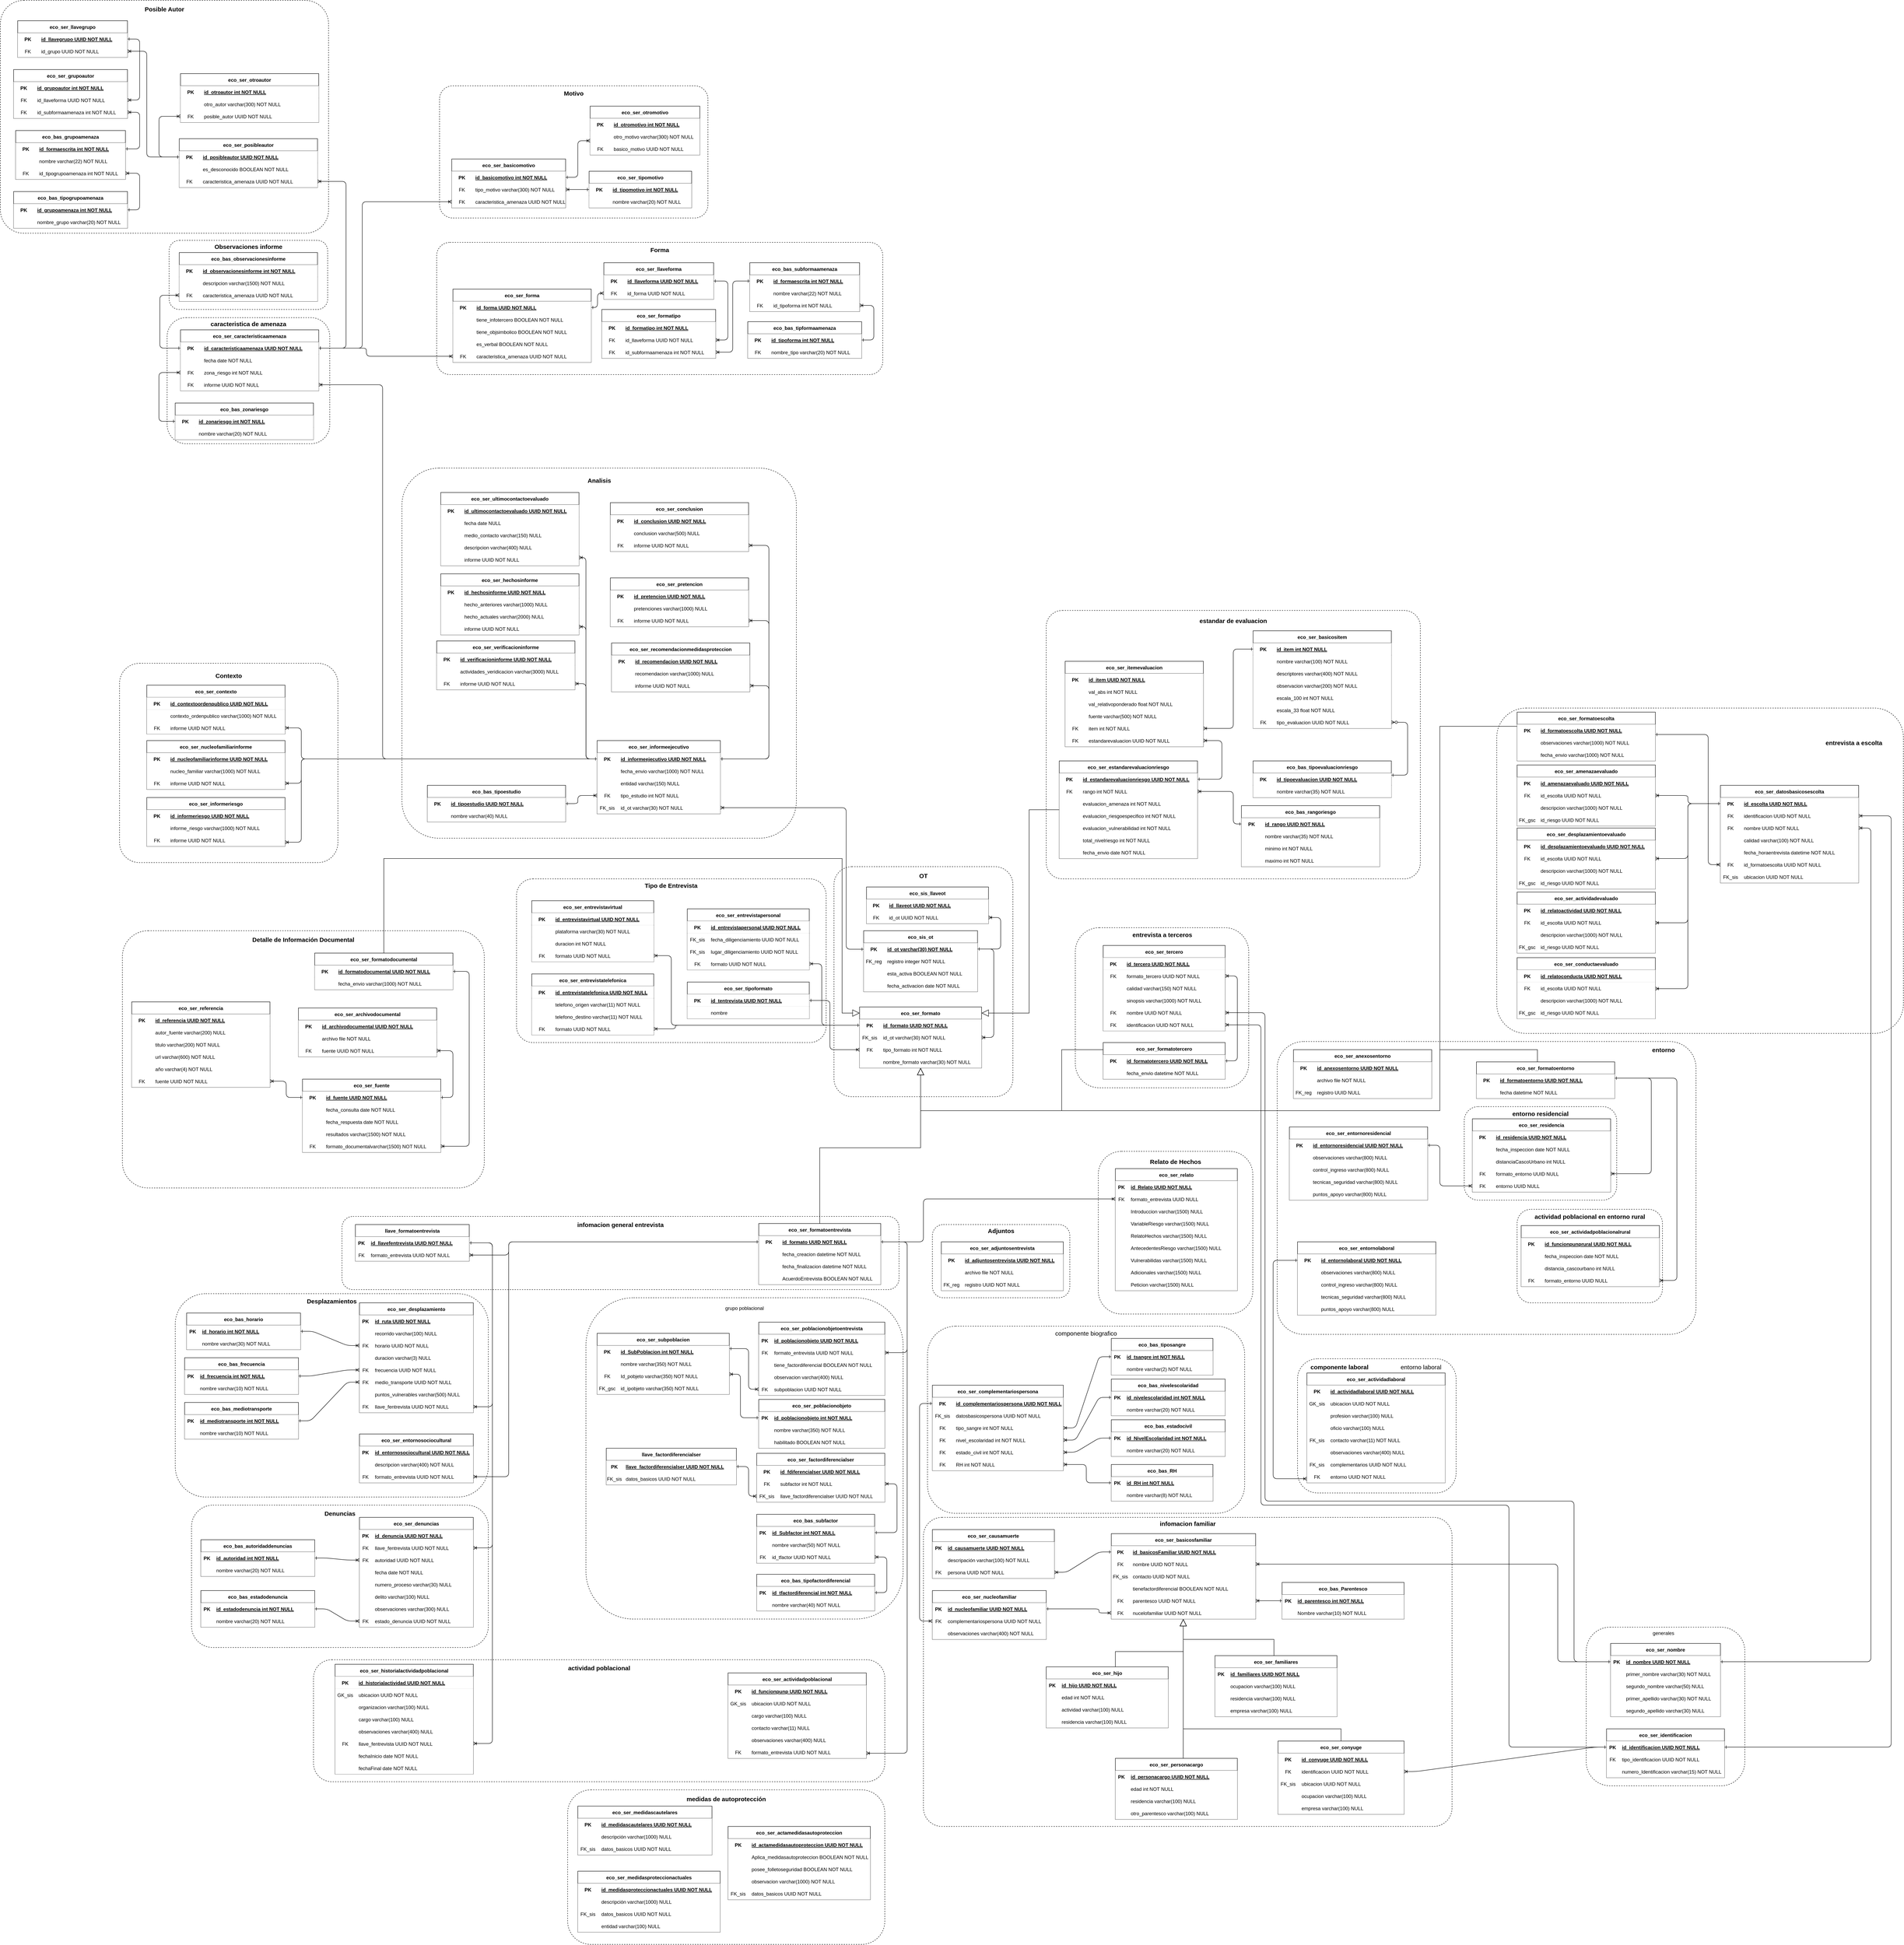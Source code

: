 <mxfile version="26.0.6">
  <diagram id="R2lEEEUBdFMjLlhIrx00" name="Page-1">
    <mxGraphModel dx="1356" dy="862" grid="1" gridSize="10" guides="1" tooltips="1" connect="1" arrows="1" fold="1" page="1" pageScale="1" pageWidth="6000" pageHeight="5300" math="0" shadow="0" extFonts="Permanent Marker^https://fonts.googleapis.com/css?family=Permanent+Marker">
      <root>
        <mxCell id="0" />
        <mxCell id="1" parent="0" />
        <mxCell id="rAjdQLAWe5iyEo70kDSw-3" value="&lt;h5 style=&quot;margin-bottom: 540px; margin-top: 0px;&quot;&gt;&lt;span style=&quot;font-size: 15px;&quot;&gt;&lt;br&gt;OT&lt;/span&gt;&lt;/h5&gt;" style="rounded=1;whiteSpace=wrap;html=1;noLabel=0;connectable=0;allowArrows=0;container=0;recursiveResize=0;backgroundOutline=1;dashed=1;arcSize=10;" parent="1" vertex="1">
          <mxGeometry x="2340" y="2270" width="440" height="565.63" as="geometry" />
        </mxCell>
        <mxCell id="rAjdQLAWe5iyEo70kDSw-2" value="&lt;h5 style=&quot;margin-bottom: 370px; margin-top: 0px;&quot;&gt;&lt;font style=&quot;font-size: 15px;&quot;&gt;Tipo de Entrevista&lt;/font&gt;&lt;/h5&gt;" style="rounded=1;whiteSpace=wrap;html=1;noLabel=0;connectable=0;allowArrows=0;container=0;recursiveResize=0;backgroundOutline=1;dashed=1;arcSize=10;" parent="1" vertex="1">
          <mxGeometry x="1559.26" y="2300" width="761.48" height="402.5" as="geometry" />
        </mxCell>
        <mxCell id="rAjdQLAWe5iyEo70kDSw-1" value="&lt;h5 style=&quot;padding-top: 0px; margin-top: 0px; padding-bottom: 0px; margin-bottom: 680px; margin-right: 0px; padding-right: 50px;&quot;&gt;&lt;font style=&quot;font-size: 15px;&quot;&gt;entorno&lt;/font&gt;&lt;/h5&gt;" style="rounded=1;whiteSpace=wrap;html=1;noLabel=0;connectable=1;allowArrows=0;container=0;recursiveResize=0;backgroundOutline=1;dashed=1;movable=1;resizable=1;rotatable=1;deletable=1;editable=1;locked=0;imageVerticalAlign=top;align=right;arcSize=9;" parent="1" vertex="1">
          <mxGeometry x="3430" y="2700" width="1030" height="720" as="geometry" />
        </mxCell>
        <mxCell id="ZXvtbwBF8-81KwzdJ7WT-104" value="&lt;h5 style=&quot;margin-top: 0px; margin-bottom: 280px;&quot;&gt;&lt;font style=&quot;font-size: 15px;&quot;&gt;caracteristica de amenaza&lt;/font&gt;&lt;/h5&gt;" style="rounded=1;whiteSpace=wrap;html=1;noLabel=0;connectable=1;allowArrows=0;container=0;recursiveResize=0;backgroundOutline=1;dashed=1;movable=1;resizable=1;rotatable=1;deletable=1;editable=1;locked=0;" parent="1" vertex="1">
          <mxGeometry x="700" y="920" width="400" height="310" as="geometry" />
        </mxCell>
        <mxCell id="ZXvtbwBF8-81KwzdJ7WT-103" value="&lt;h5 style=&quot;margin-top: 0px; margin-bottom: 140px;&quot;&gt;&lt;font style=&quot;font-size: 15px;&quot;&gt;Observaciones informe&lt;/font&gt;&lt;/h5&gt;" style="rounded=1;whiteSpace=wrap;html=1;noLabel=0;connectable=1;allowArrows=0;container=0;recursiveResize=0;backgroundOutline=1;dashed=1;movable=1;resizable=1;rotatable=1;deletable=1;editable=1;locked=0;" parent="1" vertex="1">
          <mxGeometry x="704.89" y="730" width="389.94" height="170" as="geometry" />
        </mxCell>
        <mxCell id="ZXvtbwBF8-81KwzdJ7WT-101" value="&lt;h5 style=&quot;margin-bottom: 290px; margin-top: 0px;&quot;&gt;&lt;span style=&quot;font-size: 15px;&quot;&gt;Motivo&lt;/span&gt;&lt;/h5&gt;" style="rounded=1;whiteSpace=wrap;html=1;noLabel=0;connectable=0;allowArrows=0;container=0;recursiveResize=0;backgroundOutline=1;dashed=1;arcSize=10;" parent="1" vertex="1">
          <mxGeometry x="1370" y="350" width="660" height="325" as="geometry" />
        </mxCell>
        <mxCell id="ZXvtbwBF8-81KwzdJ7WT-100" value="&lt;h5 style=&quot;margin-bottom: 290px; margin-top: 0px;&quot;&gt;&lt;span style=&quot;font-size: 15px;&quot;&gt;Forma&lt;/span&gt;&lt;/h5&gt;" style="rounded=1;whiteSpace=wrap;html=1;noLabel=0;connectable=0;allowArrows=0;container=0;recursiveResize=0;backgroundOutline=1;dashed=1;arcSize=10;" parent="1" vertex="1">
          <mxGeometry x="1362.92" y="735" width="1097.08" height="325" as="geometry" />
        </mxCell>
        <mxCell id="ZXvtbwBF8-81KwzdJ7WT-99" value="&lt;h5 style=&quot;margin-bottom: 530px; margin-top: 0px;&quot;&gt;&lt;span style=&quot;font-size: 15px;&quot;&gt;Posible Autor&lt;/span&gt;&lt;/h5&gt;" style="rounded=1;whiteSpace=wrap;html=1;noLabel=0;connectable=0;allowArrows=0;container=0;recursiveResize=0;backgroundOutline=1;dashed=1;arcSize=10;" parent="1" vertex="1">
          <mxGeometry x="290" y="140" width="807" height="572.5" as="geometry" />
        </mxCell>
        <mxCell id="ZXvtbwBF8-81KwzdJ7WT-98" value="&lt;h5 style=&quot;margin-bottom: 430px; margin-top: 0px;&quot;&gt;&lt;span style=&quot;font-size: 15px;&quot;&gt;Contexto&lt;/span&gt;&lt;/h5&gt;" style="rounded=1;whiteSpace=wrap;html=1;noLabel=0;connectable=0;allowArrows=0;container=0;recursiveResize=0;backgroundOutline=1;dashed=1;arcSize=10;" parent="1" vertex="1">
          <mxGeometry x="583" y="1770" width="537" height="490" as="geometry" />
        </mxCell>
        <mxCell id="ZXvtbwBF8-81KwzdJ7WT-71" value="&lt;h5 style=&quot;margin-bottom: 850px; margin-top: 0px; margin-left: 0px;&quot;&gt;&lt;font style=&quot;font-size: 15px;&quot;&gt;Analisis&lt;/font&gt;&lt;/h5&gt;" style="rounded=1;whiteSpace=wrap;html=1;noLabel=0;connectable=0;allowArrows=0;container=0;recursiveResize=0;backgroundOutline=1;dashed=1;arcSize=10;" parent="1" vertex="1">
          <mxGeometry x="1277.5" y="1290" width="970" height="910" as="geometry" />
        </mxCell>
        <mxCell id="ZXvtbwBF8-81KwzdJ7WT-67" value="&lt;h5 style=&quot;margin-top: 0px; margin-bottom: 610px;&quot;&gt;&lt;font style=&quot;font-size: 15px;&quot;&gt;estandar de evaluacion&lt;/font&gt;&lt;/h5&gt;" style="rounded=1;whiteSpace=wrap;html=1;noLabel=0;connectable=0;allowArrows=0;container=0;recursiveResize=0;backgroundOutline=1;dashed=1;arcSize=6;" parent="1" vertex="1">
          <mxGeometry x="2862" y="1640" width="920" height="660" as="geometry" />
        </mxCell>
        <mxCell id="ZXvtbwBF8-81KwzdJ7WT-66" value="&lt;h5 style=&quot;margin-bottom: 590px; margin-top: 0px;&quot;&gt;&lt;font style=&quot;font-size: 15px;&quot;&gt;Detalle de Información Documental&lt;/font&gt;&lt;/h5&gt;" style="rounded=1;whiteSpace=wrap;html=1;noLabel=0;connectable=0;allowArrows=0;container=0;recursiveResize=0;backgroundOutline=1;dashed=1;arcSize=10;" parent="1" vertex="1">
          <mxGeometry x="590" y="2427.5" width="890" height="632.5" as="geometry" />
        </mxCell>
        <mxCell id="ZXvtbwBF8-81KwzdJ7WT-65" value="&lt;h5 style=&quot;padding-top: 0px; margin-top: 0px; padding-bottom: 0px; margin-bottom: 630px; margin-right: 0px; padding-right: 50px;&quot;&gt;&lt;font style=&quot;font-size: 15px;&quot;&gt;entrevista a escolta&lt;/font&gt;&lt;/h5&gt;" style="rounded=1;whiteSpace=wrap;html=1;noLabel=0;connectable=1;allowArrows=0;container=0;recursiveResize=0;backgroundOutline=1;dashed=1;movable=1;resizable=1;rotatable=1;deletable=1;editable=1;locked=0;imageVerticalAlign=top;align=right;arcSize=9;" parent="1" vertex="1">
          <mxGeometry x="3970" y="1880" width="1000" height="800" as="geometry" />
        </mxCell>
        <mxCell id="ZXvtbwBF8-81KwzdJ7WT-64" value="&lt;h5 style=&quot;padding-top: 0px; margin-top: 0px; padding-bottom: 0px; margin-bottom: 360px; margin-right: 0px;&quot;&gt;&lt;font style=&quot;font-size: 15px;&quot;&gt;entrevista a terceros&lt;/font&gt;&lt;/h5&gt;" style="rounded=1;whiteSpace=wrap;html=1;noLabel=0;connectable=1;allowArrows=0;container=0;recursiveResize=0;backgroundOutline=1;dashed=1;movable=1;resizable=1;rotatable=1;deletable=1;editable=1;locked=0;imageVerticalAlign=top;align=center;" parent="1" vertex="1">
          <mxGeometry x="2933.5" y="2420" width="426.5" height="393.75" as="geometry" />
        </mxCell>
        <mxCell id="ZXvtbwBF8-81KwzdJ7WT-63" value="" style="rounded=1;whiteSpace=wrap;html=1;noLabel=0;connectable=1;allowArrows=0;container=0;recursiveResize=0;backgroundOutline=1;dashed=1;movable=1;resizable=1;rotatable=1;deletable=1;editable=1;locked=0;" parent="1" vertex="1">
          <mxGeometry x="4190" y="4140" width="390" height="390" as="geometry" />
        </mxCell>
        <mxCell id="ZXvtbwBF8-81KwzdJ7WT-62" value="&lt;h5 style=&quot;padding-top: 0px; margin-top: 0px; padding-bottom: 0px; margin-bottom: 195px; margin-right: 0px;&quot;&gt;&lt;font style=&quot;font-size: 15px;&quot;&gt;actividad poblacional en entorno rural&lt;/font&gt;&lt;/h5&gt;" style="rounded=1;whiteSpace=wrap;html=1;noLabel=0;connectable=1;allowArrows=0;container=0;recursiveResize=0;backgroundOutline=1;dashed=1;movable=1;resizable=1;rotatable=1;deletable=1;editable=1;locked=0;imageVerticalAlign=top;align=center;" parent="1" vertex="1">
          <mxGeometry x="4020" y="3112.5" width="357.5" height="230" as="geometry" />
        </mxCell>
        <mxCell id="ZXvtbwBF8-81KwzdJ7WT-61" value="&lt;h5 style=&quot;padding-top: 0px; margin-top: 0px; padding-bottom: 0px; margin-bottom: 195px; margin-right: 0px;&quot;&gt;&lt;font style=&quot;font-size: 15px;&quot;&gt;entorno residencial&lt;/font&gt;&lt;/h5&gt;" style="rounded=1;whiteSpace=wrap;html=1;noLabel=0;connectable=1;allowArrows=0;container=0;recursiveResize=0;backgroundOutline=1;dashed=1;movable=1;resizable=1;rotatable=1;deletable=1;editable=1;locked=0;imageVerticalAlign=top;align=center;" parent="1" vertex="1">
          <mxGeometry x="3890" y="2860" width="375" height="230" as="geometry" />
        </mxCell>
        <mxCell id="ZXvtbwBF8-81KwzdJ7WT-57" value="&lt;h5 style=&quot;margin-top: 0px; margin-bottom: 150px;&quot;&gt;&lt;font style=&quot;font-size: 15px;&quot;&gt;Adjuntos&lt;/font&gt;&lt;/h5&gt;" style="rounded=1;whiteSpace=wrap;html=1;noLabel=0;connectable=1;allowArrows=0;container=0;recursiveResize=0;backgroundOutline=1;dashed=1;movable=1;resizable=1;rotatable=1;deletable=1;editable=1;locked=0;" parent="1" vertex="1">
          <mxGeometry x="2582" y="3150" width="338" height="180" as="geometry" />
        </mxCell>
        <mxCell id="ZXvtbwBF8-81KwzdJ7WT-56" value="&lt;h5 style=&quot;margin-top: 0px; margin-bottom: 290px; padding-left: 30px;&quot;&gt;&lt;font style=&quot;font-size: 15px;&quot;&gt;componente laboral&amp;nbsp; &amp;nbsp; &amp;nbsp; &amp;nbsp; &amp;nbsp; &amp;nbsp; &amp;nbsp; &amp;nbsp; &amp;nbsp; &amp;nbsp;&lt;span style=&quot;text-align: center; background-color: transparent; color: light-dark(rgb(0, 0, 0), rgb(255, 255, 255)); font-weight: normal;&quot;&gt;entorno laboral&lt;/span&gt;&lt;/font&gt;&lt;/h5&gt;" style="rounded=1;whiteSpace=wrap;html=1;noLabel=0;connectable=1;allowArrows=0;container=0;recursiveResize=0;backgroundOutline=1;dashed=1;movable=1;resizable=1;rotatable=1;deletable=1;editable=1;locked=0;align=left;" parent="1" vertex="1">
          <mxGeometry x="3480" y="3480" width="390" height="330" as="geometry" />
        </mxCell>
        <mxCell id="ZXvtbwBF8-81KwzdJ7WT-53" value="&lt;h5 style=&quot;margin-bottom: 480px;&quot;&gt;&lt;font style=&quot;font-size: 15px;&quot;&gt;Desplazamientos&lt;/font&gt;&lt;/h5&gt;" style="rounded=1;whiteSpace=wrap;html=1;noLabel=0;connectable=0;allowArrows=0;container=0;recursiveResize=0;backgroundOutline=1;dashed=1;" parent="1" vertex="1">
          <mxGeometry x="720" y="3320" width="770" height="500" as="geometry" />
        </mxCell>
        <mxCell id="ZXvtbwBF8-81KwzdJ7WT-52" value="&lt;h5 style=&quot;margin-top: 0px; margin-bottom: 310px;&quot;&gt;&lt;font style=&quot;font-size: 15px;&quot;&gt;Denuncias&lt;/font&gt;&lt;/h5&gt;" style="rounded=1;whiteSpace=wrap;html=1;noLabel=0;connectable=0;allowArrows=0;container=0;recursiveResize=0;backgroundOutline=1;dashed=1;" parent="1" vertex="1">
          <mxGeometry x="760" y="3840" width="730" height="350" as="geometry" />
        </mxCell>
        <mxCell id="ZXvtbwBF8-81KwzdJ7WT-51" value="&lt;h5 style=&quot;margin-top: 0px; margin-bottom: 335px;&quot;&gt;&lt;font style=&quot;font-size: 15px;&quot;&gt;medidas de autoprotección&lt;/font&gt;&lt;/h5&gt;" style="rounded=1;whiteSpace=wrap;html=1;noLabel=0;connectable=0;allowArrows=0;container=0;recursiveResize=0;backgroundOutline=1;dashed=1;" parent="1" vertex="1">
          <mxGeometry x="1685" y="4540" width="780" height="380" as="geometry" />
        </mxCell>
        <mxCell id="ZXvtbwBF8-81KwzdJ7WT-49" value="&lt;h5 style=&quot;margin-bottom: 260px; margin-top: 0px;&quot;&gt;&lt;font style=&quot;font-size: 15px;&quot;&gt;actividad poblacional&lt;/font&gt;&lt;/h5&gt;" style="rounded=1;whiteSpace=wrap;html=1;noLabel=0;connectable=0;allowArrows=0;container=0;recursiveResize=0;backgroundOutline=1;dashed=1;" parent="1" vertex="1">
          <mxGeometry x="1060" y="4220" width="1405" height="300" as="geometry" />
        </mxCell>
        <mxCell id="ZXvtbwBF8-81KwzdJ7WT-31" value="&lt;h5 style=&quot;margin-top: 0px; margin-bottom: 140px;&quot;&gt;&lt;span style=&quot;background-color: light-dark(#ffffff, var(--ge-dark-color, #121212));&quot;&gt;&lt;font style=&quot;font-size: 15px;&quot;&gt;infomacion general entrevista&lt;/font&gt;&lt;/span&gt;&lt;/h5&gt;" style="rounded=1;whiteSpace=wrap;html=1;noLabel=0;connectable=0;allowArrows=0;container=0;recursiveResize=0;backgroundOutline=1;dashed=1;align=center;verticalAlign=middle;fontFamily=Helvetica;fontSize=12;resizable=1;imageVerticalAlign=top;" parent="1" vertex="1">
          <mxGeometry x="1130" y="3130" width="1370" height="180" as="geometry" />
        </mxCell>
        <mxCell id="ZXvtbwBF8-81KwzdJ7WT-35" value="&lt;h5 style=&quot;margin: 0px 0px 750px;&quot;&gt;&lt;br&gt;&lt;span style=&quot;color: rgb(0, 0, 0); font-family: Helvetica; font-size: 12px; font-style: normal; font-variant-ligatures: normal; font-variant-caps: normal; font-weight: 400; letter-spacing: normal; orphans: 2; text-align: center; text-indent: 0px; text-transform: none; widows: 2; word-spacing: 0px; -webkit-text-stroke-width: 0px; white-space: normal; background-color: rgb(251, 251, 251); text-decoration-thickness: initial; text-decoration-style: initial; text-decoration-color: initial; float: none; display: inline !important;&quot;&gt;grupo poblacional&lt;/span&gt;&lt;/h5&gt;" style="rounded=1;whiteSpace=wrap;html=1;noLabel=0;connectable=0;allowArrows=0;container=0;recursiveResize=0;backgroundOutline=1;dashed=1;" parent="1" vertex="1">
          <mxGeometry x="1730" y="3330" width="780" height="790" as="geometry" />
        </mxCell>
        <mxCell id="ZXvtbwBF8-81KwzdJ7WT-43" value="&lt;h5 style=&quot;margin-top: 0px; margin-bottom: 730px;&quot;&gt;&lt;font style=&quot;font-size: 15px;&quot;&gt;infomacion familiar&lt;/font&gt;&lt;/h5&gt;" style="rounded=1;whiteSpace=wrap;html=1;noLabel=0;connectable=0;allowArrows=0;container=0;recursiveResize=0;backgroundOutline=1;dashed=1;arcSize=6;" parent="1" vertex="1">
          <mxGeometry x="2560" y="3870" width="1300" height="760" as="geometry" />
        </mxCell>
        <mxCell id="ZXvtbwBF8-81KwzdJ7WT-40" value="&lt;h5 style=&quot;margin-top: 0px; margin-bottom: 425px;&quot;&gt;&lt;span style=&quot;font-weight: 400;&quot;&gt;&lt;font style=&quot;font-size: 15px;&quot;&gt;componente biografico&lt;/font&gt;&lt;/span&gt;&lt;br&gt;&lt;/h5&gt;" style="rounded=1;whiteSpace=wrap;html=1;noLabel=0;connectable=1;allowArrows=0;container=0;recursiveResize=0;backgroundOutline=1;dashed=1;movable=1;resizable=1;rotatable=1;deletable=1;editable=1;locked=0;" parent="1" vertex="1">
          <mxGeometry x="2570" y="3400" width="780" height="460" as="geometry" />
        </mxCell>
        <mxCell id="ZXvtbwBF8-81KwzdJ7WT-46" value="&lt;h5 style=&quot;margin-top: 0px; margin-bottom: 350px;&quot;&gt;&lt;font style=&quot;font-size: 15px;&quot;&gt;Relato de Hechos&lt;/font&gt;&lt;/h5&gt;" style="rounded=1;whiteSpace=wrap;html=1;noLabel=0;connectable=1;allowArrows=0;container=0;recursiveResize=0;backgroundOutline=1;dashed=1;movable=1;resizable=1;rotatable=1;deletable=1;editable=1;locked=0;" parent="1" vertex="1">
          <mxGeometry x="2990" y="2970" width="380" height="400" as="geometry" />
        </mxCell>
        <mxCell id="C-vyLk0tnHw3VtMMgP7b-2" value="eco_ser_complementariospersona" style="shape=table;startSize=30;container=1;collapsible=1;childLayout=tableLayout;fixedRows=1;rowLines=0;fontStyle=1;align=center;resizeLast=1;" parent="1" vertex="1">
          <mxGeometry x="2582" y="3545" width="322" height="210" as="geometry" />
        </mxCell>
        <mxCell id="C-vyLk0tnHw3VtMMgP7b-3" value="" style="shape=partialRectangle;collapsible=0;dropTarget=0;pointerEvents=0;points=[[0,0.5],[1,0.5]];portConstraint=eastwest;top=0;left=0;right=0;bottom=1;" parent="C-vyLk0tnHw3VtMMgP7b-2" vertex="1">
          <mxGeometry y="30" width="322" height="30" as="geometry" />
        </mxCell>
        <mxCell id="C-vyLk0tnHw3VtMMgP7b-4" value="PK" style="shape=partialRectangle;overflow=hidden;connectable=0;top=0;left=0;bottom=0;right=0;fontStyle=1;" parent="C-vyLk0tnHw3VtMMgP7b-3" vertex="1">
          <mxGeometry width="50" height="30" as="geometry">
            <mxRectangle width="50" height="30" as="alternateBounds" />
          </mxGeometry>
        </mxCell>
        <mxCell id="C-vyLk0tnHw3VtMMgP7b-5" value="id_complementariospersona UUID NOT NULL " style="shape=partialRectangle;overflow=hidden;connectable=0;top=0;left=0;bottom=0;right=0;align=left;spacingLeft=6;fontStyle=5;" parent="C-vyLk0tnHw3VtMMgP7b-3" vertex="1">
          <mxGeometry x="50" width="272" height="30" as="geometry">
            <mxRectangle width="272" height="30" as="alternateBounds" />
          </mxGeometry>
        </mxCell>
        <mxCell id="C-vyLk0tnHw3VtMMgP7b-6" value="" style="shape=partialRectangle;collapsible=0;dropTarget=0;pointerEvents=0;points=[[0,0.5],[1,0.5]];portConstraint=eastwest;top=0;left=0;right=0;bottom=0;" parent="C-vyLk0tnHw3VtMMgP7b-2" vertex="1">
          <mxGeometry y="60" width="322" height="30" as="geometry" />
        </mxCell>
        <mxCell id="C-vyLk0tnHw3VtMMgP7b-7" value="FK_sis" style="shape=partialRectangle;overflow=hidden;connectable=0;top=0;left=0;bottom=0;right=0;" parent="C-vyLk0tnHw3VtMMgP7b-6" vertex="1">
          <mxGeometry width="50" height="30" as="geometry">
            <mxRectangle width="50" height="30" as="alternateBounds" />
          </mxGeometry>
        </mxCell>
        <mxCell id="C-vyLk0tnHw3VtMMgP7b-8" value="datosbasicospersona UUID NOT NULL" style="shape=partialRectangle;overflow=hidden;connectable=0;top=0;left=0;bottom=0;right=0;align=left;spacingLeft=6;" parent="C-vyLk0tnHw3VtMMgP7b-6" vertex="1">
          <mxGeometry x="50" width="272" height="30" as="geometry">
            <mxRectangle width="272" height="30" as="alternateBounds" />
          </mxGeometry>
        </mxCell>
        <mxCell id="GnPtLD30NpM4-NVhq4MH-4" value="" style="shape=partialRectangle;collapsible=0;dropTarget=0;pointerEvents=0;points=[[0,0.5],[1,0.5]];portConstraint=eastwest;top=0;left=0;right=0;bottom=0;" parent="C-vyLk0tnHw3VtMMgP7b-2" vertex="1">
          <mxGeometry y="90" width="322" height="30" as="geometry" />
        </mxCell>
        <mxCell id="GnPtLD30NpM4-NVhq4MH-5" value="FK" style="shape=partialRectangle;overflow=hidden;connectable=0;top=0;left=0;bottom=0;right=0;" parent="GnPtLD30NpM4-NVhq4MH-4" vertex="1">
          <mxGeometry width="50" height="30" as="geometry">
            <mxRectangle width="50" height="30" as="alternateBounds" />
          </mxGeometry>
        </mxCell>
        <mxCell id="GnPtLD30NpM4-NVhq4MH-6" value="tipo_sangre int NOT NULL" style="shape=partialRectangle;overflow=hidden;connectable=0;top=0;left=0;bottom=0;right=0;align=left;spacingLeft=6;" parent="GnPtLD30NpM4-NVhq4MH-4" vertex="1">
          <mxGeometry x="50" width="272" height="30" as="geometry">
            <mxRectangle width="272" height="30" as="alternateBounds" />
          </mxGeometry>
        </mxCell>
        <mxCell id="GnPtLD30NpM4-NVhq4MH-7" value="" style="shape=partialRectangle;collapsible=0;dropTarget=0;pointerEvents=0;points=[[0,0.5],[1,0.5]];portConstraint=eastwest;top=0;left=0;right=0;bottom=0;" parent="C-vyLk0tnHw3VtMMgP7b-2" vertex="1">
          <mxGeometry y="120" width="322" height="30" as="geometry" />
        </mxCell>
        <mxCell id="GnPtLD30NpM4-NVhq4MH-8" value="FK" style="shape=partialRectangle;overflow=hidden;connectable=0;top=0;left=0;bottom=0;right=0;" parent="GnPtLD30NpM4-NVhq4MH-7" vertex="1">
          <mxGeometry width="50" height="30" as="geometry">
            <mxRectangle width="50" height="30" as="alternateBounds" />
          </mxGeometry>
        </mxCell>
        <mxCell id="GnPtLD30NpM4-NVhq4MH-9" value="nivel_escolaridad int NOT NULL" style="shape=partialRectangle;overflow=hidden;connectable=0;top=0;left=0;bottom=0;right=0;align=left;spacingLeft=6;" parent="GnPtLD30NpM4-NVhq4MH-7" vertex="1">
          <mxGeometry x="50" width="272" height="30" as="geometry">
            <mxRectangle width="272" height="30" as="alternateBounds" />
          </mxGeometry>
        </mxCell>
        <mxCell id="GnPtLD30NpM4-NVhq4MH-26" value="" style="shape=partialRectangle;collapsible=0;dropTarget=0;pointerEvents=0;points=[[0,0.5],[1,0.5]];portConstraint=eastwest;top=0;left=0;right=0;bottom=0;" parent="C-vyLk0tnHw3VtMMgP7b-2" vertex="1">
          <mxGeometry y="150" width="322" height="30" as="geometry" />
        </mxCell>
        <mxCell id="GnPtLD30NpM4-NVhq4MH-27" value="FK" style="shape=partialRectangle;overflow=hidden;connectable=0;top=0;left=0;bottom=0;right=0;" parent="GnPtLD30NpM4-NVhq4MH-26" vertex="1">
          <mxGeometry width="50" height="30" as="geometry">
            <mxRectangle width="50" height="30" as="alternateBounds" />
          </mxGeometry>
        </mxCell>
        <mxCell id="GnPtLD30NpM4-NVhq4MH-28" value="estado_civil int NOT NULL" style="shape=partialRectangle;overflow=hidden;connectable=0;top=0;left=0;bottom=0;right=0;align=left;spacingLeft=6;" parent="GnPtLD30NpM4-NVhq4MH-26" vertex="1">
          <mxGeometry x="50" width="272" height="30" as="geometry">
            <mxRectangle width="272" height="30" as="alternateBounds" />
          </mxGeometry>
        </mxCell>
        <mxCell id="GnPtLD30NpM4-NVhq4MH-226" value="" style="shape=partialRectangle;collapsible=0;dropTarget=0;pointerEvents=0;points=[[0,0.5],[1,0.5]];portConstraint=eastwest;top=0;left=0;right=0;bottom=0;" parent="C-vyLk0tnHw3VtMMgP7b-2" vertex="1">
          <mxGeometry y="180" width="322" height="30" as="geometry" />
        </mxCell>
        <mxCell id="GnPtLD30NpM4-NVhq4MH-227" value="FK" style="shape=partialRectangle;overflow=hidden;connectable=0;top=0;left=0;bottom=0;right=0;" parent="GnPtLD30NpM4-NVhq4MH-226" vertex="1">
          <mxGeometry width="50" height="30" as="geometry">
            <mxRectangle width="50" height="30" as="alternateBounds" />
          </mxGeometry>
        </mxCell>
        <mxCell id="GnPtLD30NpM4-NVhq4MH-228" value="RH int NOT NULL" style="shape=partialRectangle;overflow=hidden;connectable=0;top=0;left=0;bottom=0;right=0;align=left;spacingLeft=6;" parent="GnPtLD30NpM4-NVhq4MH-226" vertex="1">
          <mxGeometry x="50" width="272" height="30" as="geometry">
            <mxRectangle width="272" height="30" as="alternateBounds" />
          </mxGeometry>
        </mxCell>
        <mxCell id="C-vyLk0tnHw3VtMMgP7b-23" value="eco_ser_nucleofamiliar" style="shape=table;startSize=30;container=1;collapsible=1;childLayout=tableLayout;fixedRows=1;rowLines=0;fontStyle=1;align=center;resizeLast=1;" parent="1" vertex="1">
          <mxGeometry x="2582" y="4050" width="280" height="120" as="geometry" />
        </mxCell>
        <mxCell id="C-vyLk0tnHw3VtMMgP7b-24" value="" style="shape=partialRectangle;collapsible=0;dropTarget=0;pointerEvents=0;points=[[0,0.5],[1,0.5]];portConstraint=eastwest;top=0;left=0;right=0;bottom=1;" parent="C-vyLk0tnHw3VtMMgP7b-23" vertex="1">
          <mxGeometry y="30" width="280" height="30" as="geometry" />
        </mxCell>
        <mxCell id="C-vyLk0tnHw3VtMMgP7b-25" value="PK" style="shape=partialRectangle;overflow=hidden;connectable=0;top=0;left=0;bottom=0;right=0;fontStyle=1;" parent="C-vyLk0tnHw3VtMMgP7b-24" vertex="1">
          <mxGeometry width="30" height="30" as="geometry">
            <mxRectangle width="30" height="30" as="alternateBounds" />
          </mxGeometry>
        </mxCell>
        <mxCell id="C-vyLk0tnHw3VtMMgP7b-26" value="id_nucleofamiliar UUID NOT NULL " style="shape=partialRectangle;overflow=hidden;connectable=0;top=0;left=0;bottom=0;right=0;align=left;spacingLeft=6;fontStyle=5;" parent="C-vyLk0tnHw3VtMMgP7b-24" vertex="1">
          <mxGeometry x="30" width="250" height="30" as="geometry">
            <mxRectangle width="250" height="30" as="alternateBounds" />
          </mxGeometry>
        </mxCell>
        <mxCell id="M2zRqza5KtS5Y8vELdM3-601" value="" style="shape=partialRectangle;collapsible=0;dropTarget=0;pointerEvents=0;points=[[0,0.5],[1,0.5]];portConstraint=eastwest;top=0;left=0;right=0;bottom=0;" parent="C-vyLk0tnHw3VtMMgP7b-23" vertex="1">
          <mxGeometry y="60" width="280" height="30" as="geometry" />
        </mxCell>
        <mxCell id="M2zRqza5KtS5Y8vELdM3-602" value="FK" style="shape=partialRectangle;overflow=hidden;connectable=0;top=0;left=0;bottom=0;right=0;" parent="M2zRqza5KtS5Y8vELdM3-601" vertex="1">
          <mxGeometry width="30" height="30" as="geometry">
            <mxRectangle width="30" height="30" as="alternateBounds" />
          </mxGeometry>
        </mxCell>
        <mxCell id="M2zRqza5KtS5Y8vELdM3-603" value="complementariospersona UUID NOT NULL" style="shape=partialRectangle;overflow=hidden;connectable=0;top=0;left=0;bottom=0;right=0;align=left;spacingLeft=6;" parent="M2zRqza5KtS5Y8vELdM3-601" vertex="1">
          <mxGeometry x="30" width="250" height="30" as="geometry">
            <mxRectangle width="250" height="30" as="alternateBounds" />
          </mxGeometry>
        </mxCell>
        <mxCell id="me_2paxfVing-szwUOG4-2" value="" style="shape=partialRectangle;collapsible=0;dropTarget=0;pointerEvents=0;points=[[0,0.5],[1,0.5]];portConstraint=eastwest;top=0;left=0;right=0;bottom=0;" parent="C-vyLk0tnHw3VtMMgP7b-23" vertex="1">
          <mxGeometry y="90" width="280" height="30" as="geometry" />
        </mxCell>
        <mxCell id="me_2paxfVing-szwUOG4-3" value="" style="shape=partialRectangle;overflow=hidden;connectable=0;top=0;left=0;bottom=0;right=0;" parent="me_2paxfVing-szwUOG4-2" vertex="1">
          <mxGeometry width="30" height="30" as="geometry">
            <mxRectangle width="30" height="30" as="alternateBounds" />
          </mxGeometry>
        </mxCell>
        <mxCell id="me_2paxfVing-szwUOG4-4" value="observaciones varchar(400) NOT NULL" style="shape=partialRectangle;overflow=hidden;connectable=0;top=0;left=0;bottom=0;right=0;align=left;spacingLeft=6;" parent="me_2paxfVing-szwUOG4-2" vertex="1">
          <mxGeometry x="30" width="250" height="30" as="geometry">
            <mxRectangle width="250" height="30" as="alternateBounds" />
          </mxGeometry>
        </mxCell>
        <mxCell id="GnPtLD30NpM4-NVhq4MH-2" value="" style="edgeStyle=entityRelationEdgeStyle;endArrow=ERoneToMany;startArrow=ERone;endFill=0;startFill=0;" parent="1" source="GnPtLD30NpM4-NVhq4MH-173" target="GnPtLD30NpM4-NVhq4MH-189" edge="1">
          <mxGeometry width="100" height="100" relative="1" as="geometry">
            <mxPoint x="3829.94" y="3862.5" as="sourcePoint" />
            <mxPoint x="3879.94" y="3682.5" as="targetPoint" />
            <Array as="points">
              <mxPoint x="3889.94" y="3907.5" />
              <mxPoint x="3229.94" y="4252.5" />
              <mxPoint x="3969.94" y="3777.5" />
              <mxPoint x="3959.94" y="3777.5" />
              <mxPoint x="3409.94" y="4102.5" />
            </Array>
          </mxGeometry>
        </mxCell>
        <mxCell id="GnPtLD30NpM4-NVhq4MH-249" style="edgeStyle=orthogonalEdgeStyle;rounded=0;orthogonalLoop=1;jettySize=auto;html=1;endArrow=block;endFill=0;endSize=15;" parent="1" source="GnPtLD30NpM4-NVhq4MH-64" target="GnPtLD30NpM4-NVhq4MH-120" edge="1">
          <mxGeometry relative="1" as="geometry">
            <Array as="points">
              <mxPoint x="3587" y="4390" />
              <mxPoint x="3199" y="4390" />
            </Array>
          </mxGeometry>
        </mxCell>
        <mxCell id="GnPtLD30NpM4-NVhq4MH-64" value="eco_ser_conyuge" style="shape=table;startSize=30;container=1;collapsible=1;childLayout=tableLayout;fixedRows=1;rowLines=0;fontStyle=1;align=center;resizeLast=1;" parent="1" vertex="1">
          <mxGeometry x="3432" y="4420" width="310" height="180" as="geometry" />
        </mxCell>
        <mxCell id="GnPtLD30NpM4-NVhq4MH-65" value="" style="shape=partialRectangle;collapsible=0;dropTarget=0;pointerEvents=0;points=[[0,0.5],[1,0.5]];portConstraint=eastwest;top=0;left=0;right=0;bottom=1;" parent="GnPtLD30NpM4-NVhq4MH-64" vertex="1">
          <mxGeometry y="30" width="310" height="30" as="geometry" />
        </mxCell>
        <mxCell id="GnPtLD30NpM4-NVhq4MH-66" value="PK" style="shape=partialRectangle;overflow=hidden;connectable=0;top=0;left=0;bottom=0;right=0;fontStyle=1;" parent="GnPtLD30NpM4-NVhq4MH-65" vertex="1">
          <mxGeometry width="50" height="30" as="geometry">
            <mxRectangle width="50" height="30" as="alternateBounds" />
          </mxGeometry>
        </mxCell>
        <mxCell id="GnPtLD30NpM4-NVhq4MH-67" value="id_conyuge UUID NOT NULL " style="shape=partialRectangle;overflow=hidden;connectable=0;top=0;left=0;bottom=0;right=0;align=left;spacingLeft=6;fontStyle=5;" parent="GnPtLD30NpM4-NVhq4MH-65" vertex="1">
          <mxGeometry x="50" width="260" height="30" as="geometry">
            <mxRectangle width="260" height="30" as="alternateBounds" />
          </mxGeometry>
        </mxCell>
        <mxCell id="GnPtLD30NpM4-NVhq4MH-71" value="" style="shape=partialRectangle;collapsible=0;dropTarget=0;pointerEvents=0;points=[[0,0.5],[1,0.5]];portConstraint=eastwest;top=0;left=0;right=0;bottom=0;" parent="GnPtLD30NpM4-NVhq4MH-64" vertex="1">
          <mxGeometry y="60" width="310" height="30" as="geometry" />
        </mxCell>
        <mxCell id="GnPtLD30NpM4-NVhq4MH-72" value="FK" style="shape=partialRectangle;overflow=hidden;connectable=0;top=0;left=0;bottom=0;right=0;" parent="GnPtLD30NpM4-NVhq4MH-71" vertex="1">
          <mxGeometry width="50" height="30" as="geometry">
            <mxRectangle width="50" height="30" as="alternateBounds" />
          </mxGeometry>
        </mxCell>
        <mxCell id="GnPtLD30NpM4-NVhq4MH-73" value="identificacion UUID NOT NULL" style="shape=partialRectangle;overflow=hidden;connectable=0;top=0;left=0;bottom=0;right=0;align=left;spacingLeft=6;" parent="GnPtLD30NpM4-NVhq4MH-71" vertex="1">
          <mxGeometry x="50" width="260" height="30" as="geometry">
            <mxRectangle width="260" height="30" as="alternateBounds" />
          </mxGeometry>
        </mxCell>
        <mxCell id="GnPtLD30NpM4-NVhq4MH-77" value="" style="shape=partialRectangle;collapsible=0;dropTarget=0;pointerEvents=0;points=[[0,0.5],[1,0.5]];portConstraint=eastwest;top=0;left=0;right=0;bottom=0;" parent="GnPtLD30NpM4-NVhq4MH-64" vertex="1">
          <mxGeometry y="90" width="310" height="30" as="geometry" />
        </mxCell>
        <mxCell id="GnPtLD30NpM4-NVhq4MH-78" value="FK_sis" style="shape=partialRectangle;overflow=hidden;connectable=0;top=0;left=0;bottom=0;right=0;" parent="GnPtLD30NpM4-NVhq4MH-77" vertex="1">
          <mxGeometry width="50" height="30" as="geometry">
            <mxRectangle width="50" height="30" as="alternateBounds" />
          </mxGeometry>
        </mxCell>
        <mxCell id="GnPtLD30NpM4-NVhq4MH-79" value="ubicacion UUID NOT NULL" style="shape=partialRectangle;overflow=hidden;connectable=0;top=0;left=0;bottom=0;right=0;align=left;spacingLeft=6;" parent="GnPtLD30NpM4-NVhq4MH-77" vertex="1">
          <mxGeometry x="50" width="260" height="30" as="geometry">
            <mxRectangle width="260" height="30" as="alternateBounds" />
          </mxGeometry>
        </mxCell>
        <mxCell id="GnPtLD30NpM4-NVhq4MH-80" value="" style="shape=partialRectangle;collapsible=0;dropTarget=0;pointerEvents=0;points=[[0,0.5],[1,0.5]];portConstraint=eastwest;top=0;left=0;right=0;bottom=0;" parent="GnPtLD30NpM4-NVhq4MH-64" vertex="1">
          <mxGeometry y="120" width="310" height="30" as="geometry" />
        </mxCell>
        <mxCell id="GnPtLD30NpM4-NVhq4MH-81" value="" style="shape=partialRectangle;overflow=hidden;connectable=0;top=0;left=0;bottom=0;right=0;" parent="GnPtLD30NpM4-NVhq4MH-80" vertex="1">
          <mxGeometry width="50" height="30" as="geometry">
            <mxRectangle width="50" height="30" as="alternateBounds" />
          </mxGeometry>
        </mxCell>
        <mxCell id="GnPtLD30NpM4-NVhq4MH-82" value="ocupacion varchar(100) NULL" style="shape=partialRectangle;overflow=hidden;connectable=0;top=0;left=0;bottom=0;right=0;align=left;spacingLeft=6;" parent="GnPtLD30NpM4-NVhq4MH-80" vertex="1">
          <mxGeometry x="50" width="260" height="30" as="geometry">
            <mxRectangle width="260" height="30" as="alternateBounds" />
          </mxGeometry>
        </mxCell>
        <mxCell id="GnPtLD30NpM4-NVhq4MH-83" value="" style="shape=partialRectangle;collapsible=0;dropTarget=0;pointerEvents=0;points=[[0,0.5],[1,0.5]];portConstraint=eastwest;top=0;left=0;right=0;bottom=0;" parent="GnPtLD30NpM4-NVhq4MH-64" vertex="1">
          <mxGeometry y="150" width="310" height="30" as="geometry" />
        </mxCell>
        <mxCell id="GnPtLD30NpM4-NVhq4MH-84" value="" style="shape=partialRectangle;overflow=hidden;connectable=0;top=0;left=0;bottom=0;right=0;" parent="GnPtLD30NpM4-NVhq4MH-83" vertex="1">
          <mxGeometry width="50" height="30" as="geometry">
            <mxRectangle width="50" height="30" as="alternateBounds" />
          </mxGeometry>
        </mxCell>
        <mxCell id="GnPtLD30NpM4-NVhq4MH-85" value="empresa varchar(100) NULL" style="shape=partialRectangle;overflow=hidden;connectable=0;top=0;left=0;bottom=0;right=0;align=left;spacingLeft=6;" parent="GnPtLD30NpM4-NVhq4MH-83" vertex="1">
          <mxGeometry x="50" width="260" height="30" as="geometry">
            <mxRectangle width="260" height="30" as="alternateBounds" />
          </mxGeometry>
        </mxCell>
        <mxCell id="GnPtLD30NpM4-NVhq4MH-92" value="eco_ser_hijo" style="shape=table;startSize=30;container=1;collapsible=1;childLayout=tableLayout;fixedRows=1;rowLines=0;fontStyle=1;align=center;resizeLast=1;" parent="1" vertex="1">
          <mxGeometry x="2862" y="4237.5" width="300" height="150" as="geometry" />
        </mxCell>
        <mxCell id="GnPtLD30NpM4-NVhq4MH-93" value="" style="shape=partialRectangle;collapsible=0;dropTarget=0;pointerEvents=0;points=[[0,0.5],[1,0.5]];portConstraint=eastwest;top=0;left=0;right=0;bottom=1;" parent="GnPtLD30NpM4-NVhq4MH-92" vertex="1">
          <mxGeometry y="30" width="300" height="30" as="geometry" />
        </mxCell>
        <mxCell id="GnPtLD30NpM4-NVhq4MH-94" value="PK" style="shape=partialRectangle;overflow=hidden;connectable=0;top=0;left=0;bottom=0;right=0;fontStyle=1;" parent="GnPtLD30NpM4-NVhq4MH-93" vertex="1">
          <mxGeometry width="30" height="30" as="geometry">
            <mxRectangle width="30" height="30" as="alternateBounds" />
          </mxGeometry>
        </mxCell>
        <mxCell id="GnPtLD30NpM4-NVhq4MH-95" value="id_hijo UUID NOT NULL " style="shape=partialRectangle;overflow=hidden;connectable=0;top=0;left=0;bottom=0;right=0;align=left;spacingLeft=6;fontStyle=5;" parent="GnPtLD30NpM4-NVhq4MH-93" vertex="1">
          <mxGeometry x="30" width="270" height="30" as="geometry">
            <mxRectangle width="270" height="30" as="alternateBounds" />
          </mxGeometry>
        </mxCell>
        <mxCell id="GnPtLD30NpM4-NVhq4MH-105" value="" style="shape=partialRectangle;collapsible=0;dropTarget=0;pointerEvents=0;points=[[0,0.5],[1,0.5]];portConstraint=eastwest;top=0;left=0;right=0;bottom=0;" parent="GnPtLD30NpM4-NVhq4MH-92" vertex="1">
          <mxGeometry y="60" width="300" height="30" as="geometry" />
        </mxCell>
        <mxCell id="GnPtLD30NpM4-NVhq4MH-106" value="" style="shape=partialRectangle;overflow=hidden;connectable=0;top=0;left=0;bottom=0;right=0;" parent="GnPtLD30NpM4-NVhq4MH-105" vertex="1">
          <mxGeometry width="30" height="30" as="geometry">
            <mxRectangle width="30" height="30" as="alternateBounds" />
          </mxGeometry>
        </mxCell>
        <mxCell id="GnPtLD30NpM4-NVhq4MH-107" value="edad int NOT NULL" style="shape=partialRectangle;overflow=hidden;connectable=0;top=0;left=0;bottom=0;right=0;align=left;spacingLeft=6;" parent="GnPtLD30NpM4-NVhq4MH-105" vertex="1">
          <mxGeometry x="30" width="270" height="30" as="geometry">
            <mxRectangle width="270" height="30" as="alternateBounds" />
          </mxGeometry>
        </mxCell>
        <mxCell id="GnPtLD30NpM4-NVhq4MH-108" value="" style="shape=partialRectangle;collapsible=0;dropTarget=0;pointerEvents=0;points=[[0,0.5],[1,0.5]];portConstraint=eastwest;top=0;left=0;right=0;bottom=0;" parent="GnPtLD30NpM4-NVhq4MH-92" vertex="1">
          <mxGeometry y="90" width="300" height="30" as="geometry" />
        </mxCell>
        <mxCell id="GnPtLD30NpM4-NVhq4MH-109" value="" style="shape=partialRectangle;overflow=hidden;connectable=0;top=0;left=0;bottom=0;right=0;" parent="GnPtLD30NpM4-NVhq4MH-108" vertex="1">
          <mxGeometry width="30" height="30" as="geometry">
            <mxRectangle width="30" height="30" as="alternateBounds" />
          </mxGeometry>
        </mxCell>
        <mxCell id="GnPtLD30NpM4-NVhq4MH-110" value="actividad varchar(100) NULL" style="shape=partialRectangle;overflow=hidden;connectable=0;top=0;left=0;bottom=0;right=0;align=left;spacingLeft=6;" parent="GnPtLD30NpM4-NVhq4MH-108" vertex="1">
          <mxGeometry x="30" width="270" height="30" as="geometry">
            <mxRectangle width="270" height="30" as="alternateBounds" />
          </mxGeometry>
        </mxCell>
        <mxCell id="l2jtjshzTL2s-HoVXvOO-82" value="" style="shape=partialRectangle;collapsible=0;dropTarget=0;pointerEvents=0;points=[[0,0.5],[1,0.5]];portConstraint=eastwest;top=0;left=0;right=0;bottom=0;" parent="GnPtLD30NpM4-NVhq4MH-92" vertex="1">
          <mxGeometry y="120" width="300" height="30" as="geometry" />
        </mxCell>
        <mxCell id="l2jtjshzTL2s-HoVXvOO-83" value="" style="shape=partialRectangle;overflow=hidden;connectable=0;top=0;left=0;bottom=0;right=0;" parent="l2jtjshzTL2s-HoVXvOO-82" vertex="1">
          <mxGeometry width="30" height="30" as="geometry">
            <mxRectangle width="30" height="30" as="alternateBounds" />
          </mxGeometry>
        </mxCell>
        <mxCell id="l2jtjshzTL2s-HoVXvOO-84" value="residencia varchar(100) NULL" style="shape=partialRectangle;overflow=hidden;connectable=0;top=0;left=0;bottom=0;right=0;align=left;spacingLeft=6;" parent="l2jtjshzTL2s-HoVXvOO-82" vertex="1">
          <mxGeometry x="30" width="270" height="30" as="geometry">
            <mxRectangle width="270" height="30" as="alternateBounds" />
          </mxGeometry>
        </mxCell>
        <mxCell id="GnPtLD30NpM4-NVhq4MH-120" value="eco_ser_basicosfamiliar" style="shape=table;startSize=30;container=1;collapsible=1;childLayout=tableLayout;fixedRows=1;rowLines=0;fontStyle=1;align=center;resizeLast=1;" parent="1" vertex="1">
          <mxGeometry x="3022" y="3910" width="355" height="210" as="geometry" />
        </mxCell>
        <mxCell id="GnPtLD30NpM4-NVhq4MH-121" value="" style="shape=partialRectangle;collapsible=0;dropTarget=0;pointerEvents=0;points=[[0,0.5],[1,0.5]];portConstraint=eastwest;top=0;left=0;right=0;bottom=1;" parent="GnPtLD30NpM4-NVhq4MH-120" vertex="1">
          <mxGeometry y="30" width="355" height="30" as="geometry" />
        </mxCell>
        <mxCell id="GnPtLD30NpM4-NVhq4MH-122" value="PK" style="shape=partialRectangle;overflow=hidden;connectable=0;top=0;left=0;bottom=0;right=0;fontStyle=1;" parent="GnPtLD30NpM4-NVhq4MH-121" vertex="1">
          <mxGeometry width="45" height="30" as="geometry">
            <mxRectangle width="45" height="30" as="alternateBounds" />
          </mxGeometry>
        </mxCell>
        <mxCell id="GnPtLD30NpM4-NVhq4MH-123" value="id_basicosFamiliar UUID NOT NULL " style="shape=partialRectangle;overflow=hidden;connectable=0;top=0;left=0;bottom=0;right=0;align=left;spacingLeft=6;fontStyle=5;" parent="GnPtLD30NpM4-NVhq4MH-121" vertex="1">
          <mxGeometry x="45" width="310" height="30" as="geometry">
            <mxRectangle width="310" height="30" as="alternateBounds" />
          </mxGeometry>
        </mxCell>
        <mxCell id="GnPtLD30NpM4-NVhq4MH-124" value="" style="shape=partialRectangle;collapsible=0;dropTarget=0;pointerEvents=0;points=[[0,0.5],[1,0.5]];portConstraint=eastwest;top=0;left=0;right=0;bottom=0;" parent="GnPtLD30NpM4-NVhq4MH-120" vertex="1">
          <mxGeometry y="60" width="355" height="30" as="geometry" />
        </mxCell>
        <mxCell id="GnPtLD30NpM4-NVhq4MH-125" value="FK" style="shape=partialRectangle;overflow=hidden;connectable=0;top=0;left=0;bottom=0;right=0;" parent="GnPtLD30NpM4-NVhq4MH-124" vertex="1">
          <mxGeometry width="45" height="30" as="geometry">
            <mxRectangle width="45" height="30" as="alternateBounds" />
          </mxGeometry>
        </mxCell>
        <mxCell id="GnPtLD30NpM4-NVhq4MH-126" value="nombre UUID NOT NULL" style="shape=partialRectangle;overflow=hidden;connectable=0;top=0;left=0;bottom=0;right=0;align=left;spacingLeft=6;" parent="GnPtLD30NpM4-NVhq4MH-124" vertex="1">
          <mxGeometry x="45" width="310" height="30" as="geometry">
            <mxRectangle width="310" height="30" as="alternateBounds" />
          </mxGeometry>
        </mxCell>
        <mxCell id="GnPtLD30NpM4-NVhq4MH-127" value="" style="shape=partialRectangle;collapsible=0;dropTarget=0;pointerEvents=0;points=[[0,0.5],[1,0.5]];portConstraint=eastwest;top=0;left=0;right=0;bottom=0;" parent="GnPtLD30NpM4-NVhq4MH-120" vertex="1">
          <mxGeometry y="90" width="355" height="30" as="geometry" />
        </mxCell>
        <mxCell id="GnPtLD30NpM4-NVhq4MH-128" value="FK_sis" style="shape=partialRectangle;overflow=hidden;connectable=0;top=0;left=0;bottom=0;right=0;" parent="GnPtLD30NpM4-NVhq4MH-127" vertex="1">
          <mxGeometry width="45" height="30" as="geometry">
            <mxRectangle width="45" height="30" as="alternateBounds" />
          </mxGeometry>
        </mxCell>
        <mxCell id="GnPtLD30NpM4-NVhq4MH-129" value="contacto UUID NOT NULL" style="shape=partialRectangle;overflow=hidden;connectable=0;top=0;left=0;bottom=0;right=0;align=left;spacingLeft=6;" parent="GnPtLD30NpM4-NVhq4MH-127" vertex="1">
          <mxGeometry x="45" width="310" height="30" as="geometry">
            <mxRectangle width="310" height="30" as="alternateBounds" />
          </mxGeometry>
        </mxCell>
        <mxCell id="M2zRqza5KtS5Y8vELdM3-604" value="" style="shape=partialRectangle;collapsible=0;dropTarget=0;pointerEvents=0;points=[[0,0.5],[1,0.5]];portConstraint=eastwest;top=0;left=0;right=0;bottom=0;" parent="GnPtLD30NpM4-NVhq4MH-120" vertex="1">
          <mxGeometry y="120" width="355" height="30" as="geometry" />
        </mxCell>
        <mxCell id="M2zRqza5KtS5Y8vELdM3-605" value="" style="shape=partialRectangle;overflow=hidden;connectable=0;top=0;left=0;bottom=0;right=0;" parent="M2zRqza5KtS5Y8vELdM3-604" vertex="1">
          <mxGeometry width="45" height="30" as="geometry">
            <mxRectangle width="45" height="30" as="alternateBounds" />
          </mxGeometry>
        </mxCell>
        <mxCell id="M2zRqza5KtS5Y8vELdM3-606" value="tienefactordiferencial BOOLEAN NOT NULL" style="shape=partialRectangle;overflow=hidden;connectable=0;top=0;left=0;bottom=0;right=0;align=left;spacingLeft=6;" parent="M2zRqza5KtS5Y8vELdM3-604" vertex="1">
          <mxGeometry x="45" width="310" height="30" as="geometry">
            <mxRectangle width="310" height="30" as="alternateBounds" />
          </mxGeometry>
        </mxCell>
        <mxCell id="M2zRqza5KtS5Y8vELdM3-610" value="" style="shape=partialRectangle;collapsible=0;dropTarget=0;pointerEvents=0;points=[[0,0.5],[1,0.5]];portConstraint=eastwest;top=0;left=0;right=0;bottom=0;" parent="GnPtLD30NpM4-NVhq4MH-120" vertex="1">
          <mxGeometry y="150" width="355" height="30" as="geometry" />
        </mxCell>
        <mxCell id="M2zRqza5KtS5Y8vELdM3-611" value="FK" style="shape=partialRectangle;overflow=hidden;connectable=0;top=0;left=0;bottom=0;right=0;" parent="M2zRqza5KtS5Y8vELdM3-610" vertex="1">
          <mxGeometry width="45" height="30" as="geometry">
            <mxRectangle width="45" height="30" as="alternateBounds" />
          </mxGeometry>
        </mxCell>
        <mxCell id="M2zRqza5KtS5Y8vELdM3-612" value="parentesco UUID NOT NULL" style="shape=partialRectangle;overflow=hidden;connectable=0;top=0;left=0;bottom=0;right=0;align=left;spacingLeft=6;" parent="M2zRqza5KtS5Y8vELdM3-610" vertex="1">
          <mxGeometry x="45" width="310" height="30" as="geometry">
            <mxRectangle width="310" height="30" as="alternateBounds" />
          </mxGeometry>
        </mxCell>
        <mxCell id="me_2paxfVing-szwUOG4-5" value="" style="shape=partialRectangle;collapsible=0;dropTarget=0;pointerEvents=0;points=[[0,0.5],[1,0.5]];portConstraint=eastwest;top=0;left=0;right=0;bottom=0;" parent="GnPtLD30NpM4-NVhq4MH-120" vertex="1">
          <mxGeometry y="180" width="355" height="30" as="geometry" />
        </mxCell>
        <mxCell id="me_2paxfVing-szwUOG4-6" value="FK" style="shape=partialRectangle;overflow=hidden;connectable=0;top=0;left=0;bottom=0;right=0;" parent="me_2paxfVing-szwUOG4-5" vertex="1">
          <mxGeometry width="45" height="30" as="geometry">
            <mxRectangle width="45" height="30" as="alternateBounds" />
          </mxGeometry>
        </mxCell>
        <mxCell id="me_2paxfVing-szwUOG4-7" value="nucelofamiliar UUID NOT NULL" style="shape=partialRectangle;overflow=hidden;connectable=0;top=0;left=0;bottom=0;right=0;align=left;spacingLeft=6;" parent="me_2paxfVing-szwUOG4-5" vertex="1">
          <mxGeometry x="45" width="310" height="30" as="geometry">
            <mxRectangle width="310" height="30" as="alternateBounds" />
          </mxGeometry>
        </mxCell>
        <mxCell id="GnPtLD30NpM4-NVhq4MH-130" value="eco_ser_nombre" style="shape=table;startSize=30;container=1;collapsible=1;childLayout=tableLayout;fixedRows=1;rowLines=0;fontStyle=1;align=center;resizeLast=1;" parent="1" vertex="1">
          <mxGeometry x="4250" y="4180" width="270" height="180" as="geometry" />
        </mxCell>
        <mxCell id="GnPtLD30NpM4-NVhq4MH-131" value="" style="shape=partialRectangle;collapsible=0;dropTarget=0;pointerEvents=0;points=[[0,0.5],[1,0.5]];portConstraint=eastwest;top=0;left=0;right=0;bottom=1;" parent="GnPtLD30NpM4-NVhq4MH-130" vertex="1">
          <mxGeometry y="30" width="270" height="30" as="geometry" />
        </mxCell>
        <mxCell id="GnPtLD30NpM4-NVhq4MH-132" value="PK" style="shape=partialRectangle;overflow=hidden;connectable=0;top=0;left=0;bottom=0;right=0;fontStyle=1;" parent="GnPtLD30NpM4-NVhq4MH-131" vertex="1">
          <mxGeometry width="30" height="30" as="geometry">
            <mxRectangle width="30" height="30" as="alternateBounds" />
          </mxGeometry>
        </mxCell>
        <mxCell id="GnPtLD30NpM4-NVhq4MH-133" value="id_nombre UUID NOT NULL " style="shape=partialRectangle;overflow=hidden;connectable=0;top=0;left=0;bottom=0;right=0;align=left;spacingLeft=6;fontStyle=5;" parent="GnPtLD30NpM4-NVhq4MH-131" vertex="1">
          <mxGeometry x="30" width="240" height="30" as="geometry">
            <mxRectangle width="240" height="30" as="alternateBounds" />
          </mxGeometry>
        </mxCell>
        <mxCell id="GnPtLD30NpM4-NVhq4MH-134" value="" style="shape=partialRectangle;collapsible=0;dropTarget=0;pointerEvents=0;points=[[0,0.5],[1,0.5]];portConstraint=eastwest;top=0;left=0;right=0;bottom=0;" parent="GnPtLD30NpM4-NVhq4MH-130" vertex="1">
          <mxGeometry y="60" width="270" height="30" as="geometry" />
        </mxCell>
        <mxCell id="GnPtLD30NpM4-NVhq4MH-135" value="" style="shape=partialRectangle;overflow=hidden;connectable=0;top=0;left=0;bottom=0;right=0;" parent="GnPtLD30NpM4-NVhq4MH-134" vertex="1">
          <mxGeometry width="30" height="30" as="geometry">
            <mxRectangle width="30" height="30" as="alternateBounds" />
          </mxGeometry>
        </mxCell>
        <mxCell id="GnPtLD30NpM4-NVhq4MH-136" value="primer_nombre varchar(30) NOT NULL" style="shape=partialRectangle;overflow=hidden;connectable=0;top=0;left=0;bottom=0;right=0;align=left;spacingLeft=6;" parent="GnPtLD30NpM4-NVhq4MH-134" vertex="1">
          <mxGeometry x="30" width="240" height="30" as="geometry">
            <mxRectangle width="240" height="30" as="alternateBounds" />
          </mxGeometry>
        </mxCell>
        <mxCell id="GnPtLD30NpM4-NVhq4MH-137" value="" style="shape=partialRectangle;collapsible=0;dropTarget=0;pointerEvents=0;points=[[0,0.5],[1,0.5]];portConstraint=eastwest;top=0;left=0;right=0;bottom=0;" parent="GnPtLD30NpM4-NVhq4MH-130" vertex="1">
          <mxGeometry y="90" width="270" height="30" as="geometry" />
        </mxCell>
        <mxCell id="GnPtLD30NpM4-NVhq4MH-138" value="" style="shape=partialRectangle;overflow=hidden;connectable=0;top=0;left=0;bottom=0;right=0;" parent="GnPtLD30NpM4-NVhq4MH-137" vertex="1">
          <mxGeometry width="30" height="30" as="geometry">
            <mxRectangle width="30" height="30" as="alternateBounds" />
          </mxGeometry>
        </mxCell>
        <mxCell id="GnPtLD30NpM4-NVhq4MH-139" value="segundo_nombre varchar(50) NULL" style="shape=partialRectangle;overflow=hidden;connectable=0;top=0;left=0;bottom=0;right=0;align=left;spacingLeft=6;" parent="GnPtLD30NpM4-NVhq4MH-137" vertex="1">
          <mxGeometry x="30" width="240" height="30" as="geometry">
            <mxRectangle width="240" height="30" as="alternateBounds" />
          </mxGeometry>
        </mxCell>
        <mxCell id="M2zRqza5KtS5Y8vELdM3-652" value="" style="shape=partialRectangle;collapsible=0;dropTarget=0;pointerEvents=0;points=[[0,0.5],[1,0.5]];portConstraint=eastwest;top=0;left=0;right=0;bottom=0;" parent="GnPtLD30NpM4-NVhq4MH-130" vertex="1">
          <mxGeometry y="120" width="270" height="30" as="geometry" />
        </mxCell>
        <mxCell id="M2zRqza5KtS5Y8vELdM3-653" value="" style="shape=partialRectangle;overflow=hidden;connectable=0;top=0;left=0;bottom=0;right=0;" parent="M2zRqza5KtS5Y8vELdM3-652" vertex="1">
          <mxGeometry width="30" height="30" as="geometry">
            <mxRectangle width="30" height="30" as="alternateBounds" />
          </mxGeometry>
        </mxCell>
        <mxCell id="M2zRqza5KtS5Y8vELdM3-654" value="primer_apellido varchar(30) NOT NULL" style="shape=partialRectangle;overflow=hidden;connectable=0;top=0;left=0;bottom=0;right=0;align=left;spacingLeft=6;" parent="M2zRqza5KtS5Y8vELdM3-652" vertex="1">
          <mxGeometry x="30" width="240" height="30" as="geometry">
            <mxRectangle width="240" height="30" as="alternateBounds" />
          </mxGeometry>
        </mxCell>
        <mxCell id="M2zRqza5KtS5Y8vELdM3-655" value="" style="shape=partialRectangle;collapsible=0;dropTarget=0;pointerEvents=0;points=[[0,0.5],[1,0.5]];portConstraint=eastwest;top=0;left=0;right=0;bottom=0;" parent="GnPtLD30NpM4-NVhq4MH-130" vertex="1">
          <mxGeometry y="150" width="270" height="30" as="geometry" />
        </mxCell>
        <mxCell id="M2zRqza5KtS5Y8vELdM3-656" value="" style="shape=partialRectangle;overflow=hidden;connectable=0;top=0;left=0;bottom=0;right=0;" parent="M2zRqza5KtS5Y8vELdM3-655" vertex="1">
          <mxGeometry width="30" height="30" as="geometry">
            <mxRectangle width="30" height="30" as="alternateBounds" />
          </mxGeometry>
        </mxCell>
        <mxCell id="M2zRqza5KtS5Y8vELdM3-657" value="segundo_apellido varchar(30) NULL" style="shape=partialRectangle;overflow=hidden;connectable=0;top=0;left=0;bottom=0;right=0;align=left;spacingLeft=6;" parent="M2zRqza5KtS5Y8vELdM3-655" vertex="1">
          <mxGeometry x="30" width="240" height="30" as="geometry">
            <mxRectangle width="240" height="30" as="alternateBounds" />
          </mxGeometry>
        </mxCell>
        <mxCell id="GnPtLD30NpM4-NVhq4MH-140" value="eco_ser_identificacion" style="shape=table;startSize=30;container=1;collapsible=1;childLayout=tableLayout;fixedRows=1;rowLines=0;fontStyle=1;align=center;resizeLast=1;" parent="1" vertex="1">
          <mxGeometry x="4240" y="4390" width="290" height="120" as="geometry" />
        </mxCell>
        <mxCell id="GnPtLD30NpM4-NVhq4MH-141" value="" style="shape=partialRectangle;collapsible=0;dropTarget=0;pointerEvents=0;points=[[0,0.5],[1,0.5]];portConstraint=eastwest;top=0;left=0;right=0;bottom=1;" parent="GnPtLD30NpM4-NVhq4MH-140" vertex="1">
          <mxGeometry y="30" width="290" height="30" as="geometry" />
        </mxCell>
        <mxCell id="GnPtLD30NpM4-NVhq4MH-142" value="PK" style="shape=partialRectangle;overflow=hidden;connectable=0;top=0;left=0;bottom=0;right=0;fontStyle=1;" parent="GnPtLD30NpM4-NVhq4MH-141" vertex="1">
          <mxGeometry width="30" height="30" as="geometry">
            <mxRectangle width="30" height="30" as="alternateBounds" />
          </mxGeometry>
        </mxCell>
        <mxCell id="GnPtLD30NpM4-NVhq4MH-143" value="id_identificacion UUID NOT NULL " style="shape=partialRectangle;overflow=hidden;connectable=0;top=0;left=0;bottom=0;right=0;align=left;spacingLeft=6;fontStyle=5;" parent="GnPtLD30NpM4-NVhq4MH-141" vertex="1">
          <mxGeometry x="30" width="260" height="30" as="geometry">
            <mxRectangle width="260" height="30" as="alternateBounds" />
          </mxGeometry>
        </mxCell>
        <mxCell id="GnPtLD30NpM4-NVhq4MH-144" value="" style="shape=partialRectangle;collapsible=0;dropTarget=0;pointerEvents=0;points=[[0,0.5],[1,0.5]];portConstraint=eastwest;top=0;left=0;right=0;bottom=0;" parent="GnPtLD30NpM4-NVhq4MH-140" vertex="1">
          <mxGeometry y="60" width="290" height="30" as="geometry" />
        </mxCell>
        <mxCell id="GnPtLD30NpM4-NVhq4MH-145" value="FK" style="shape=partialRectangle;overflow=hidden;connectable=0;top=0;left=0;bottom=0;right=0;" parent="GnPtLD30NpM4-NVhq4MH-144" vertex="1">
          <mxGeometry width="30" height="30" as="geometry">
            <mxRectangle width="30" height="30" as="alternateBounds" />
          </mxGeometry>
        </mxCell>
        <mxCell id="GnPtLD30NpM4-NVhq4MH-146" value="tipo_identificacion UUID NOT NULL" style="shape=partialRectangle;overflow=hidden;connectable=0;top=0;left=0;bottom=0;right=0;align=left;spacingLeft=6;" parent="GnPtLD30NpM4-NVhq4MH-144" vertex="1">
          <mxGeometry x="30" width="260" height="30" as="geometry">
            <mxRectangle width="260" height="30" as="alternateBounds" />
          </mxGeometry>
        </mxCell>
        <mxCell id="GnPtLD30NpM4-NVhq4MH-147" value="" style="shape=partialRectangle;collapsible=0;dropTarget=0;pointerEvents=0;points=[[0,0.5],[1,0.5]];portConstraint=eastwest;top=0;left=0;right=0;bottom=0;" parent="GnPtLD30NpM4-NVhq4MH-140" vertex="1">
          <mxGeometry y="90" width="290" height="30" as="geometry" />
        </mxCell>
        <mxCell id="GnPtLD30NpM4-NVhq4MH-148" value="" style="shape=partialRectangle;overflow=hidden;connectable=0;top=0;left=0;bottom=0;right=0;" parent="GnPtLD30NpM4-NVhq4MH-147" vertex="1">
          <mxGeometry width="30" height="30" as="geometry">
            <mxRectangle width="30" height="30" as="alternateBounds" />
          </mxGeometry>
        </mxCell>
        <mxCell id="GnPtLD30NpM4-NVhq4MH-149" value="numero_Identificacion varchar(15) NOT NULL" style="shape=partialRectangle;overflow=hidden;connectable=0;top=0;left=0;bottom=0;right=0;align=left;spacingLeft=6;" parent="GnPtLD30NpM4-NVhq4MH-147" vertex="1">
          <mxGeometry x="30" width="260" height="30" as="geometry">
            <mxRectangle width="260" height="30" as="alternateBounds" />
          </mxGeometry>
        </mxCell>
        <mxCell id="GnPtLD30NpM4-NVhq4MH-160" value="" style="edgeStyle=orthogonalEdgeStyle;endArrow=ERone;startArrow=ERoneToMany;endFill=0;startFill=0;" parent="1" source="GnPtLD30NpM4-NVhq4MH-124" target="GnPtLD30NpM4-NVhq4MH-131" edge="1">
          <mxGeometry width="100" height="100" relative="1" as="geometry">
            <mxPoint x="3292.94" y="3815" as="sourcePoint" />
            <mxPoint x="3362.94" y="3735" as="targetPoint" />
            <Array as="points">
              <mxPoint x="4120" y="3985" />
              <mxPoint x="4120" y="4225" />
            </Array>
          </mxGeometry>
        </mxCell>
        <mxCell id="GnPtLD30NpM4-NVhq4MH-162" value="eco_bas_tipofactordiferencial" style="shape=table;startSize=30;container=1;collapsible=1;childLayout=tableLayout;fixedRows=1;rowLines=0;fontStyle=1;align=center;resizeLast=1;" parent="1" vertex="1">
          <mxGeometry x="2150" y="4010" width="290" height="90" as="geometry" />
        </mxCell>
        <mxCell id="GnPtLD30NpM4-NVhq4MH-163" value="" style="shape=partialRectangle;collapsible=0;dropTarget=0;pointerEvents=0;points=[[0,0.5],[1,0.5]];portConstraint=eastwest;top=0;left=0;right=0;bottom=1;" parent="GnPtLD30NpM4-NVhq4MH-162" vertex="1">
          <mxGeometry y="30" width="290" height="30" as="geometry" />
        </mxCell>
        <mxCell id="GnPtLD30NpM4-NVhq4MH-164" value="PK" style="shape=partialRectangle;overflow=hidden;connectable=0;top=0;left=0;bottom=0;right=0;fontStyle=1;" parent="GnPtLD30NpM4-NVhq4MH-163" vertex="1">
          <mxGeometry width="30" height="30" as="geometry">
            <mxRectangle width="30" height="30" as="alternateBounds" />
          </mxGeometry>
        </mxCell>
        <mxCell id="GnPtLD30NpM4-NVhq4MH-165" value="id_tfactordiferencial int NOT NULL " style="shape=partialRectangle;overflow=hidden;connectable=0;top=0;left=0;bottom=0;right=0;align=left;spacingLeft=6;fontStyle=5;" parent="GnPtLD30NpM4-NVhq4MH-163" vertex="1">
          <mxGeometry x="30" width="260" height="30" as="geometry">
            <mxRectangle width="260" height="30" as="alternateBounds" />
          </mxGeometry>
        </mxCell>
        <mxCell id="GnPtLD30NpM4-NVhq4MH-166" value="" style="shape=partialRectangle;collapsible=0;dropTarget=0;pointerEvents=0;points=[[0,0.5],[1,0.5]];portConstraint=eastwest;top=0;left=0;right=0;bottom=0;" parent="GnPtLD30NpM4-NVhq4MH-162" vertex="1">
          <mxGeometry y="60" width="290" height="30" as="geometry" />
        </mxCell>
        <mxCell id="GnPtLD30NpM4-NVhq4MH-167" value="" style="shape=partialRectangle;overflow=hidden;connectable=0;top=0;left=0;bottom=0;right=0;" parent="GnPtLD30NpM4-NVhq4MH-166" vertex="1">
          <mxGeometry width="30" height="30" as="geometry">
            <mxRectangle width="30" height="30" as="alternateBounds" />
          </mxGeometry>
        </mxCell>
        <mxCell id="GnPtLD30NpM4-NVhq4MH-168" value="nombre varchar(40) NOT NULL" style="shape=partialRectangle;overflow=hidden;connectable=0;top=0;left=0;bottom=0;right=0;align=left;spacingLeft=6;" parent="GnPtLD30NpM4-NVhq4MH-166" vertex="1">
          <mxGeometry x="30" width="260" height="30" as="geometry">
            <mxRectangle width="260" height="30" as="alternateBounds" />
          </mxGeometry>
        </mxCell>
        <mxCell id="GnPtLD30NpM4-NVhq4MH-172" value="eco_bas_subfactor" style="shape=table;startSize=30;container=1;collapsible=1;childLayout=tableLayout;fixedRows=1;rowLines=0;fontStyle=1;align=center;resizeLast=1;" parent="1" vertex="1">
          <mxGeometry x="2150" y="3862.5" width="290" height="120" as="geometry">
            <mxRectangle x="950" y="1160" width="90" height="30" as="alternateBounds" />
          </mxGeometry>
        </mxCell>
        <mxCell id="GnPtLD30NpM4-NVhq4MH-173" value="" style="shape=partialRectangle;collapsible=0;dropTarget=0;pointerEvents=0;points=[[0,0.5],[1,0.5]];portConstraint=eastwest;top=0;left=0;right=0;bottom=1;" parent="GnPtLD30NpM4-NVhq4MH-172" vertex="1">
          <mxGeometry y="30" width="290" height="30" as="geometry" />
        </mxCell>
        <mxCell id="GnPtLD30NpM4-NVhq4MH-174" value="PK" style="shape=partialRectangle;overflow=hidden;connectable=0;top=0;left=0;bottom=0;right=0;fontStyle=1;" parent="GnPtLD30NpM4-NVhq4MH-173" vertex="1">
          <mxGeometry width="30" height="30" as="geometry">
            <mxRectangle width="30" height="30" as="alternateBounds" />
          </mxGeometry>
        </mxCell>
        <mxCell id="GnPtLD30NpM4-NVhq4MH-175" value="id_Subfactor int NOT NULL " style="shape=partialRectangle;overflow=hidden;connectable=0;top=0;left=0;bottom=0;right=0;align=left;spacingLeft=6;fontStyle=5;" parent="GnPtLD30NpM4-NVhq4MH-173" vertex="1">
          <mxGeometry x="30" width="260" height="30" as="geometry">
            <mxRectangle width="260" height="30" as="alternateBounds" />
          </mxGeometry>
        </mxCell>
        <mxCell id="M2zRqza5KtS5Y8vELdM3-631" value="" style="shape=partialRectangle;collapsible=0;dropTarget=0;pointerEvents=0;points=[[0,0.5],[1,0.5]];portConstraint=eastwest;top=0;left=0;right=0;bottom=0;" parent="GnPtLD30NpM4-NVhq4MH-172" vertex="1">
          <mxGeometry y="60" width="290" height="30" as="geometry" />
        </mxCell>
        <mxCell id="M2zRqza5KtS5Y8vELdM3-632" value="" style="shape=partialRectangle;overflow=hidden;connectable=0;top=0;left=0;bottom=0;right=0;" parent="M2zRqza5KtS5Y8vELdM3-631" vertex="1">
          <mxGeometry width="30" height="30" as="geometry">
            <mxRectangle width="30" height="30" as="alternateBounds" />
          </mxGeometry>
        </mxCell>
        <mxCell id="M2zRqza5KtS5Y8vELdM3-633" value="nombre varchar(50) NOT NULL" style="shape=partialRectangle;overflow=hidden;connectable=0;top=0;left=0;bottom=0;right=0;align=left;spacingLeft=6;" parent="M2zRqza5KtS5Y8vELdM3-631" vertex="1">
          <mxGeometry x="30" width="260" height="30" as="geometry">
            <mxRectangle width="260" height="30" as="alternateBounds" />
          </mxGeometry>
        </mxCell>
        <mxCell id="GnPtLD30NpM4-NVhq4MH-179" value="" style="shape=partialRectangle;collapsible=0;dropTarget=0;pointerEvents=0;points=[[0,0.5],[1,0.5]];portConstraint=eastwest;top=0;left=0;right=0;bottom=0;" parent="GnPtLD30NpM4-NVhq4MH-172" vertex="1">
          <mxGeometry y="90" width="290" height="30" as="geometry" />
        </mxCell>
        <mxCell id="GnPtLD30NpM4-NVhq4MH-180" value="FK" style="shape=partialRectangle;overflow=hidden;connectable=0;top=0;left=0;bottom=0;right=0;" parent="GnPtLD30NpM4-NVhq4MH-179" vertex="1">
          <mxGeometry width="30" height="30" as="geometry">
            <mxRectangle width="30" height="30" as="alternateBounds" />
          </mxGeometry>
        </mxCell>
        <mxCell id="GnPtLD30NpM4-NVhq4MH-181" value="id_tfactor UUID NOT NULL" style="shape=partialRectangle;overflow=hidden;connectable=0;top=0;left=0;bottom=0;right=0;align=left;spacingLeft=6;" parent="GnPtLD30NpM4-NVhq4MH-179" vertex="1">
          <mxGeometry x="30" width="260" height="30" as="geometry">
            <mxRectangle width="260" height="30" as="alternateBounds" />
          </mxGeometry>
        </mxCell>
        <mxCell id="GnPtLD30NpM4-NVhq4MH-185" value="eco_ser_factordiferencialser" style="shape=table;startSize=30;container=1;collapsible=1;childLayout=tableLayout;fixedRows=1;rowLines=0;fontStyle=1;align=center;resizeLast=1;" parent="1" vertex="1">
          <mxGeometry x="2150" y="3712.5" width="315" height="120" as="geometry" />
        </mxCell>
        <mxCell id="GnPtLD30NpM4-NVhq4MH-186" value="" style="shape=partialRectangle;collapsible=0;dropTarget=0;pointerEvents=0;points=[[0,0.5],[1,0.5]];portConstraint=eastwest;top=0;left=0;right=0;bottom=1;" parent="GnPtLD30NpM4-NVhq4MH-185" vertex="1">
          <mxGeometry y="30" width="315" height="30" as="geometry" />
        </mxCell>
        <mxCell id="GnPtLD30NpM4-NVhq4MH-187" value="PK" style="shape=partialRectangle;overflow=hidden;connectable=0;top=0;left=0;bottom=0;right=0;fontStyle=1;" parent="GnPtLD30NpM4-NVhq4MH-186" vertex="1">
          <mxGeometry width="50" height="30" as="geometry">
            <mxRectangle width="50" height="30" as="alternateBounds" />
          </mxGeometry>
        </mxCell>
        <mxCell id="GnPtLD30NpM4-NVhq4MH-188" value="id_fdiferencialser UUID NOT NULL " style="shape=partialRectangle;overflow=hidden;connectable=0;top=0;left=0;bottom=0;right=0;align=left;spacingLeft=6;fontStyle=5;" parent="GnPtLD30NpM4-NVhq4MH-186" vertex="1">
          <mxGeometry x="50" width="265" height="30" as="geometry">
            <mxRectangle width="265" height="30" as="alternateBounds" />
          </mxGeometry>
        </mxCell>
        <mxCell id="GnPtLD30NpM4-NVhq4MH-189" value="" style="shape=partialRectangle;collapsible=0;dropTarget=0;pointerEvents=0;points=[[0,0.5],[1,0.5]];portConstraint=eastwest;top=0;left=0;right=0;bottom=0;" parent="GnPtLD30NpM4-NVhq4MH-185" vertex="1">
          <mxGeometry y="60" width="315" height="30" as="geometry" />
        </mxCell>
        <mxCell id="GnPtLD30NpM4-NVhq4MH-190" value="FK" style="shape=partialRectangle;overflow=hidden;connectable=0;top=0;left=0;bottom=0;right=0;" parent="GnPtLD30NpM4-NVhq4MH-189" vertex="1">
          <mxGeometry width="50" height="30" as="geometry">
            <mxRectangle width="50" height="30" as="alternateBounds" />
          </mxGeometry>
        </mxCell>
        <mxCell id="GnPtLD30NpM4-NVhq4MH-191" value="subfactor int NOT NULL" style="shape=partialRectangle;overflow=hidden;connectable=0;top=0;left=0;bottom=0;right=0;align=left;spacingLeft=6;" parent="GnPtLD30NpM4-NVhq4MH-189" vertex="1">
          <mxGeometry x="50" width="265" height="30" as="geometry">
            <mxRectangle width="265" height="30" as="alternateBounds" />
          </mxGeometry>
        </mxCell>
        <mxCell id="GnPtLD30NpM4-NVhq4MH-192" value="" style="shape=partialRectangle;collapsible=0;dropTarget=0;pointerEvents=0;points=[[0,0.5],[1,0.5]];portConstraint=eastwest;top=0;left=0;right=0;bottom=0;" parent="GnPtLD30NpM4-NVhq4MH-185" vertex="1">
          <mxGeometry y="90" width="315" height="30" as="geometry" />
        </mxCell>
        <mxCell id="GnPtLD30NpM4-NVhq4MH-193" value="FK_sis" style="shape=partialRectangle;overflow=hidden;connectable=0;top=0;left=0;bottom=0;right=0;" parent="GnPtLD30NpM4-NVhq4MH-192" vertex="1">
          <mxGeometry width="50" height="30" as="geometry">
            <mxRectangle width="50" height="30" as="alternateBounds" />
          </mxGeometry>
        </mxCell>
        <mxCell id="GnPtLD30NpM4-NVhq4MH-194" value="llave_factordiferencialser UUID NOT NULL" style="shape=partialRectangle;overflow=hidden;connectable=0;top=0;left=0;bottom=0;right=0;align=left;spacingLeft=6;" parent="GnPtLD30NpM4-NVhq4MH-192" vertex="1">
          <mxGeometry x="50" width="265" height="30" as="geometry">
            <mxRectangle width="265" height="30" as="alternateBounds" />
          </mxGeometry>
        </mxCell>
        <mxCell id="GnPtLD30NpM4-NVhq4MH-195" value="" style="edgeStyle=entityRelationEdgeStyle;endArrow=ERoneToMany;startArrow=ERone;endFill=0;startFill=0;" parent="1" source="GnPtLD30NpM4-NVhq4MH-163" target="GnPtLD30NpM4-NVhq4MH-179" edge="1">
          <mxGeometry width="100" height="100" relative="1" as="geometry">
            <mxPoint x="2215" y="3662.5" as="sourcePoint" />
            <mxPoint x="2275" y="3692.5" as="targetPoint" />
            <Array as="points">
              <mxPoint x="1945" y="3992.5" />
              <mxPoint x="2125" y="3842.5" />
            </Array>
          </mxGeometry>
        </mxCell>
        <mxCell id="GnPtLD30NpM4-NVhq4MH-198" value="eco_bas_tiposangre" style="shape=table;startSize=30;container=1;collapsible=1;childLayout=tableLayout;fixedRows=1;rowLines=0;fontStyle=1;align=center;resizeLast=1;" parent="1" vertex="1">
          <mxGeometry x="3022" y="3430" width="250" height="90" as="geometry" />
        </mxCell>
        <mxCell id="GnPtLD30NpM4-NVhq4MH-199" value="" style="shape=partialRectangle;collapsible=0;dropTarget=0;pointerEvents=0;points=[[0,0.5],[1,0.5]];portConstraint=eastwest;top=0;left=0;right=0;bottom=1;" parent="GnPtLD30NpM4-NVhq4MH-198" vertex="1">
          <mxGeometry y="30" width="250" height="30" as="geometry" />
        </mxCell>
        <mxCell id="GnPtLD30NpM4-NVhq4MH-200" value="PK" style="shape=partialRectangle;overflow=hidden;connectable=0;top=0;left=0;bottom=0;right=0;fontStyle=1;" parent="GnPtLD30NpM4-NVhq4MH-199" vertex="1">
          <mxGeometry width="30" height="30" as="geometry">
            <mxRectangle width="30" height="30" as="alternateBounds" />
          </mxGeometry>
        </mxCell>
        <mxCell id="GnPtLD30NpM4-NVhq4MH-201" value="id_tsangre int NOT NULL " style="shape=partialRectangle;overflow=hidden;connectable=0;top=0;left=0;bottom=0;right=0;align=left;spacingLeft=6;fontStyle=5;" parent="GnPtLD30NpM4-NVhq4MH-199" vertex="1">
          <mxGeometry x="30" width="220" height="30" as="geometry">
            <mxRectangle width="220" height="30" as="alternateBounds" />
          </mxGeometry>
        </mxCell>
        <mxCell id="GnPtLD30NpM4-NVhq4MH-202" value="" style="shape=partialRectangle;collapsible=0;dropTarget=0;pointerEvents=0;points=[[0,0.5],[1,0.5]];portConstraint=eastwest;top=0;left=0;right=0;bottom=0;" parent="GnPtLD30NpM4-NVhq4MH-198" vertex="1">
          <mxGeometry y="60" width="250" height="30" as="geometry" />
        </mxCell>
        <mxCell id="GnPtLD30NpM4-NVhq4MH-203" value="" style="shape=partialRectangle;overflow=hidden;connectable=0;top=0;left=0;bottom=0;right=0;" parent="GnPtLD30NpM4-NVhq4MH-202" vertex="1">
          <mxGeometry width="30" height="30" as="geometry">
            <mxRectangle width="30" height="30" as="alternateBounds" />
          </mxGeometry>
        </mxCell>
        <mxCell id="GnPtLD30NpM4-NVhq4MH-204" value="nombre varchar(2) NOT NULL" style="shape=partialRectangle;overflow=hidden;connectable=0;top=0;left=0;bottom=0;right=0;align=left;spacingLeft=6;" parent="GnPtLD30NpM4-NVhq4MH-202" vertex="1">
          <mxGeometry x="30" width="220" height="30" as="geometry">
            <mxRectangle width="220" height="30" as="alternateBounds" />
          </mxGeometry>
        </mxCell>
        <mxCell id="GnPtLD30NpM4-NVhq4MH-205" value="eco_bas_nivelescolaridad" style="shape=table;startSize=30;container=1;collapsible=1;childLayout=tableLayout;fixedRows=1;rowLines=0;fontStyle=1;align=center;resizeLast=1;" parent="1" vertex="1">
          <mxGeometry x="3022" y="3530" width="280" height="90" as="geometry" />
        </mxCell>
        <mxCell id="GnPtLD30NpM4-NVhq4MH-206" value="" style="shape=partialRectangle;collapsible=0;dropTarget=0;pointerEvents=0;points=[[0,0.5],[1,0.5]];portConstraint=eastwest;top=0;left=0;right=0;bottom=1;" parent="GnPtLD30NpM4-NVhq4MH-205" vertex="1">
          <mxGeometry y="30" width="280" height="30" as="geometry" />
        </mxCell>
        <mxCell id="GnPtLD30NpM4-NVhq4MH-207" value="PK" style="shape=partialRectangle;overflow=hidden;connectable=0;top=0;left=0;bottom=0;right=0;fontStyle=1;" parent="GnPtLD30NpM4-NVhq4MH-206" vertex="1">
          <mxGeometry width="30" height="30" as="geometry">
            <mxRectangle width="30" height="30" as="alternateBounds" />
          </mxGeometry>
        </mxCell>
        <mxCell id="GnPtLD30NpM4-NVhq4MH-208" value="id_nivelescolaridad int NOT NULL " style="shape=partialRectangle;overflow=hidden;connectable=0;top=0;left=0;bottom=0;right=0;align=left;spacingLeft=6;fontStyle=5;" parent="GnPtLD30NpM4-NVhq4MH-206" vertex="1">
          <mxGeometry x="30" width="250" height="30" as="geometry">
            <mxRectangle width="250" height="30" as="alternateBounds" />
          </mxGeometry>
        </mxCell>
        <mxCell id="GnPtLD30NpM4-NVhq4MH-209" value="" style="shape=partialRectangle;collapsible=0;dropTarget=0;pointerEvents=0;points=[[0,0.5],[1,0.5]];portConstraint=eastwest;top=0;left=0;right=0;bottom=0;" parent="GnPtLD30NpM4-NVhq4MH-205" vertex="1">
          <mxGeometry y="60" width="280" height="30" as="geometry" />
        </mxCell>
        <mxCell id="GnPtLD30NpM4-NVhq4MH-210" value="" style="shape=partialRectangle;overflow=hidden;connectable=0;top=0;left=0;bottom=0;right=0;" parent="GnPtLD30NpM4-NVhq4MH-209" vertex="1">
          <mxGeometry width="30" height="30" as="geometry">
            <mxRectangle width="30" height="30" as="alternateBounds" />
          </mxGeometry>
        </mxCell>
        <mxCell id="GnPtLD30NpM4-NVhq4MH-211" value="nombre varchar(20) NOT NULL" style="shape=partialRectangle;overflow=hidden;connectable=0;top=0;left=0;bottom=0;right=0;align=left;spacingLeft=6;" parent="GnPtLD30NpM4-NVhq4MH-209" vertex="1">
          <mxGeometry x="30" width="250" height="30" as="geometry">
            <mxRectangle width="250" height="30" as="alternateBounds" />
          </mxGeometry>
        </mxCell>
        <mxCell id="GnPtLD30NpM4-NVhq4MH-212" value="eco_bas_estadocivil" style="shape=table;startSize=30;container=1;collapsible=1;childLayout=tableLayout;fixedRows=1;rowLines=0;fontStyle=1;align=center;resizeLast=1;" parent="1" vertex="1">
          <mxGeometry x="3022" y="3630" width="280" height="90" as="geometry" />
        </mxCell>
        <mxCell id="GnPtLD30NpM4-NVhq4MH-213" value="" style="shape=partialRectangle;collapsible=0;dropTarget=0;pointerEvents=0;points=[[0,0.5],[1,0.5]];portConstraint=eastwest;top=0;left=0;right=0;bottom=1;" parent="GnPtLD30NpM4-NVhq4MH-212" vertex="1">
          <mxGeometry y="30" width="280" height="30" as="geometry" />
        </mxCell>
        <mxCell id="GnPtLD30NpM4-NVhq4MH-214" value="PK" style="shape=partialRectangle;overflow=hidden;connectable=0;top=0;left=0;bottom=0;right=0;fontStyle=1;" parent="GnPtLD30NpM4-NVhq4MH-213" vertex="1">
          <mxGeometry width="30" height="30" as="geometry">
            <mxRectangle width="30" height="30" as="alternateBounds" />
          </mxGeometry>
        </mxCell>
        <mxCell id="GnPtLD30NpM4-NVhq4MH-215" value="id_NivelEscolaridad int NOT NULL " style="shape=partialRectangle;overflow=hidden;connectable=0;top=0;left=0;bottom=0;right=0;align=left;spacingLeft=6;fontStyle=5;" parent="GnPtLD30NpM4-NVhq4MH-213" vertex="1">
          <mxGeometry x="30" width="250" height="30" as="geometry">
            <mxRectangle width="250" height="30" as="alternateBounds" />
          </mxGeometry>
        </mxCell>
        <mxCell id="GnPtLD30NpM4-NVhq4MH-216" value="" style="shape=partialRectangle;collapsible=0;dropTarget=0;pointerEvents=0;points=[[0,0.5],[1,0.5]];portConstraint=eastwest;top=0;left=0;right=0;bottom=0;" parent="GnPtLD30NpM4-NVhq4MH-212" vertex="1">
          <mxGeometry y="60" width="280" height="30" as="geometry" />
        </mxCell>
        <mxCell id="GnPtLD30NpM4-NVhq4MH-217" value="" style="shape=partialRectangle;overflow=hidden;connectable=0;top=0;left=0;bottom=0;right=0;" parent="GnPtLD30NpM4-NVhq4MH-216" vertex="1">
          <mxGeometry width="30" height="30" as="geometry">
            <mxRectangle width="30" height="30" as="alternateBounds" />
          </mxGeometry>
        </mxCell>
        <mxCell id="GnPtLD30NpM4-NVhq4MH-218" value="nombre varchar(20) NOT NULL" style="shape=partialRectangle;overflow=hidden;connectable=0;top=0;left=0;bottom=0;right=0;align=left;spacingLeft=6;" parent="GnPtLD30NpM4-NVhq4MH-216" vertex="1">
          <mxGeometry x="30" width="250" height="30" as="geometry">
            <mxRectangle width="250" height="30" as="alternateBounds" />
          </mxGeometry>
        </mxCell>
        <mxCell id="GnPtLD30NpM4-NVhq4MH-219" value="eco_bas_RH" style="shape=table;startSize=30;container=1;collapsible=1;childLayout=tableLayout;fixedRows=1;rowLines=0;fontStyle=1;align=center;resizeLast=1;" parent="1" vertex="1">
          <mxGeometry x="3022" y="3740" width="250" height="90" as="geometry" />
        </mxCell>
        <mxCell id="GnPtLD30NpM4-NVhq4MH-220" value="" style="shape=partialRectangle;collapsible=0;dropTarget=0;pointerEvents=0;points=[[0,0.5],[1,0.5]];portConstraint=eastwest;top=0;left=0;right=0;bottom=1;" parent="GnPtLD30NpM4-NVhq4MH-219" vertex="1">
          <mxGeometry y="30" width="250" height="30" as="geometry" />
        </mxCell>
        <mxCell id="GnPtLD30NpM4-NVhq4MH-221" value="PK" style="shape=partialRectangle;overflow=hidden;connectable=0;top=0;left=0;bottom=0;right=0;fontStyle=1;" parent="GnPtLD30NpM4-NVhq4MH-220" vertex="1">
          <mxGeometry width="30" height="30" as="geometry">
            <mxRectangle width="30" height="30" as="alternateBounds" />
          </mxGeometry>
        </mxCell>
        <mxCell id="GnPtLD30NpM4-NVhq4MH-222" value="id_RH int NOT NULL " style="shape=partialRectangle;overflow=hidden;connectable=0;top=0;left=0;bottom=0;right=0;align=left;spacingLeft=6;fontStyle=5;" parent="GnPtLD30NpM4-NVhq4MH-220" vertex="1">
          <mxGeometry x="30" width="220" height="30" as="geometry">
            <mxRectangle width="220" height="30" as="alternateBounds" />
          </mxGeometry>
        </mxCell>
        <mxCell id="GnPtLD30NpM4-NVhq4MH-223" value="" style="shape=partialRectangle;collapsible=0;dropTarget=0;pointerEvents=0;points=[[0,0.5],[1,0.5]];portConstraint=eastwest;top=0;left=0;right=0;bottom=0;" parent="GnPtLD30NpM4-NVhq4MH-219" vertex="1">
          <mxGeometry y="60" width="250" height="30" as="geometry" />
        </mxCell>
        <mxCell id="GnPtLD30NpM4-NVhq4MH-224" value="" style="shape=partialRectangle;overflow=hidden;connectable=0;top=0;left=0;bottom=0;right=0;" parent="GnPtLD30NpM4-NVhq4MH-223" vertex="1">
          <mxGeometry width="30" height="30" as="geometry">
            <mxRectangle width="30" height="30" as="alternateBounds" />
          </mxGeometry>
        </mxCell>
        <mxCell id="GnPtLD30NpM4-NVhq4MH-225" value="nombre varchar(8) NOT NULL" style="shape=partialRectangle;overflow=hidden;connectable=0;top=0;left=0;bottom=0;right=0;align=left;spacingLeft=6;" parent="GnPtLD30NpM4-NVhq4MH-223" vertex="1">
          <mxGeometry x="30" width="220" height="30" as="geometry">
            <mxRectangle width="220" height="30" as="alternateBounds" />
          </mxGeometry>
        </mxCell>
        <mxCell id="GnPtLD30NpM4-NVhq4MH-229" value="" style="edgeStyle=entityRelationEdgeStyle;endArrow=ERone;startArrow=ERoneToMany;endFill=0;startFill=0;" parent="1" source="GnPtLD30NpM4-NVhq4MH-4" target="GnPtLD30NpM4-NVhq4MH-199" edge="1">
          <mxGeometry width="100" height="100" relative="1" as="geometry">
            <mxPoint x="2545.5" y="3650" as="sourcePoint" />
            <mxPoint x="2935.5" y="3695" as="targetPoint" />
            <Array as="points">
              <mxPoint x="2725.5" y="4265" />
              <mxPoint x="2905.5" y="4115" />
            </Array>
          </mxGeometry>
        </mxCell>
        <mxCell id="GnPtLD30NpM4-NVhq4MH-230" value="" style="edgeStyle=entityRelationEdgeStyle;endArrow=ERone;startArrow=ERoneToMany;endFill=0;startFill=0;" parent="1" source="GnPtLD30NpM4-NVhq4MH-7" target="GnPtLD30NpM4-NVhq4MH-206" edge="1">
          <mxGeometry width="100" height="100" relative="1" as="geometry">
            <mxPoint x="2545.5" y="3680" as="sourcePoint" />
            <mxPoint x="2965.5" y="3645" as="targetPoint" />
            <Array as="points">
              <mxPoint x="2735.5" y="4320" />
              <mxPoint x="2915.5" y="4170" />
            </Array>
          </mxGeometry>
        </mxCell>
        <mxCell id="GnPtLD30NpM4-NVhq4MH-231" value="" style="edgeStyle=entityRelationEdgeStyle;endArrow=ERone;startArrow=ERoneToMany;endFill=0;startFill=0;" parent="1" source="GnPtLD30NpM4-NVhq4MH-26" target="GnPtLD30NpM4-NVhq4MH-213" edge="1">
          <mxGeometry width="100" height="100" relative="1" as="geometry">
            <mxPoint x="2545.5" y="3710" as="sourcePoint" />
            <mxPoint x="2955.5" y="3745" as="targetPoint" />
            <Array as="points">
              <mxPoint x="2735.5" y="4365" />
              <mxPoint x="2915.5" y="4215" />
            </Array>
          </mxGeometry>
        </mxCell>
        <mxCell id="GnPtLD30NpM4-NVhq4MH-232" value="" style="edgeStyle=orthogonalEdgeStyle;endArrow=ERone;startArrow=ERoneToMany;endFill=0;startFill=0;" parent="1" source="GnPtLD30NpM4-NVhq4MH-226" target="GnPtLD30NpM4-NVhq4MH-220" edge="1">
          <mxGeometry width="100" height="100" relative="1" as="geometry">
            <mxPoint x="2545.5" y="3740" as="sourcePoint" />
            <mxPoint x="2955.5" y="3885" as="targetPoint" />
            <Array as="points">
              <mxPoint x="2960.5" y="3740" />
              <mxPoint x="2960.5" y="3785" />
            </Array>
          </mxGeometry>
        </mxCell>
        <mxCell id="GnPtLD30NpM4-NVhq4MH-235" value="" style="edgeStyle=entityRelationEdgeStyle;endArrow=ERone;startArrow=ERoneToMany;endFill=0;startFill=0;" parent="1" source="GnPtLD30NpM4-NVhq4MH-71" target="GnPtLD30NpM4-NVhq4MH-141" edge="1">
          <mxGeometry width="100" height="100" relative="1" as="geometry">
            <mxPoint x="2027.94" y="4585" as="sourcePoint" />
            <mxPoint x="2127.94" y="4675" as="targetPoint" />
            <Array as="points">
              <mxPoint x="1907.94" y="5205" />
              <mxPoint x="2087.94" y="5055" />
            </Array>
          </mxGeometry>
        </mxCell>
        <mxCell id="GnPtLD30NpM4-NVhq4MH-250" style="edgeStyle=orthogonalEdgeStyle;rounded=0;orthogonalLoop=1;jettySize=auto;html=1;endArrow=block;endFill=0;endSize=15;" parent="1" source="GnPtLD30NpM4-NVhq4MH-92" target="GnPtLD30NpM4-NVhq4MH-120" edge="1">
          <mxGeometry relative="1" as="geometry">
            <mxPoint x="5351.68" y="4395" as="sourcePoint" />
            <mxPoint x="5801.68" y="4550" as="targetPoint" />
            <Array as="points">
              <mxPoint x="3032" y="4200" />
              <mxPoint x="3199" y="4200" />
            </Array>
          </mxGeometry>
        </mxCell>
        <mxCell id="GnPtLD30NpM4-NVhq4MH-267" value="eco_ser_familiares" style="shape=table;startSize=30;container=1;collapsible=1;childLayout=tableLayout;fixedRows=1;rowLines=0;fontStyle=1;align=center;resizeLast=1;" parent="1" vertex="1">
          <mxGeometry x="3277" y="4210" width="300" height="150" as="geometry" />
        </mxCell>
        <mxCell id="GnPtLD30NpM4-NVhq4MH-268" value="" style="shape=partialRectangle;collapsible=0;dropTarget=0;pointerEvents=0;points=[[0,0.5],[1,0.5]];portConstraint=eastwest;top=0;left=0;right=0;bottom=1;" parent="GnPtLD30NpM4-NVhq4MH-267" vertex="1">
          <mxGeometry y="30" width="300" height="30" as="geometry" />
        </mxCell>
        <mxCell id="GnPtLD30NpM4-NVhq4MH-269" value="PK" style="shape=partialRectangle;overflow=hidden;connectable=0;top=0;left=0;bottom=0;right=0;fontStyle=1;" parent="GnPtLD30NpM4-NVhq4MH-268" vertex="1">
          <mxGeometry width="30" height="30" as="geometry">
            <mxRectangle width="30" height="30" as="alternateBounds" />
          </mxGeometry>
        </mxCell>
        <mxCell id="GnPtLD30NpM4-NVhq4MH-270" value="id_familiares UUID NOT NULL " style="shape=partialRectangle;overflow=hidden;connectable=0;top=0;left=0;bottom=0;right=0;align=left;spacingLeft=6;fontStyle=5;" parent="GnPtLD30NpM4-NVhq4MH-268" vertex="1">
          <mxGeometry x="30" width="270" height="30" as="geometry">
            <mxRectangle width="270" height="30" as="alternateBounds" />
          </mxGeometry>
        </mxCell>
        <mxCell id="GnPtLD30NpM4-NVhq4MH-274" value="" style="shape=partialRectangle;collapsible=0;dropTarget=0;pointerEvents=0;points=[[0,0.5],[1,0.5]];portConstraint=eastwest;top=0;left=0;right=0;bottom=0;" parent="GnPtLD30NpM4-NVhq4MH-267" vertex="1">
          <mxGeometry y="60" width="300" height="30" as="geometry" />
        </mxCell>
        <mxCell id="GnPtLD30NpM4-NVhq4MH-275" value="" style="shape=partialRectangle;overflow=hidden;connectable=0;top=0;left=0;bottom=0;right=0;" parent="GnPtLD30NpM4-NVhq4MH-274" vertex="1">
          <mxGeometry width="30" height="30" as="geometry">
            <mxRectangle width="30" height="30" as="alternateBounds" />
          </mxGeometry>
        </mxCell>
        <mxCell id="GnPtLD30NpM4-NVhq4MH-276" value="ocupacion varchar(100) NULL" style="shape=partialRectangle;overflow=hidden;connectable=0;top=0;left=0;bottom=0;right=0;align=left;spacingLeft=6;" parent="GnPtLD30NpM4-NVhq4MH-274" vertex="1">
          <mxGeometry x="30" width="270" height="30" as="geometry">
            <mxRectangle width="270" height="30" as="alternateBounds" />
          </mxGeometry>
        </mxCell>
        <mxCell id="l2jtjshzTL2s-HoVXvOO-85" value="" style="shape=partialRectangle;collapsible=0;dropTarget=0;pointerEvents=0;points=[[0,0.5],[1,0.5]];portConstraint=eastwest;top=0;left=0;right=0;bottom=0;" parent="GnPtLD30NpM4-NVhq4MH-267" vertex="1">
          <mxGeometry y="90" width="300" height="30" as="geometry" />
        </mxCell>
        <mxCell id="l2jtjshzTL2s-HoVXvOO-86" value="" style="shape=partialRectangle;overflow=hidden;connectable=0;top=0;left=0;bottom=0;right=0;" parent="l2jtjshzTL2s-HoVXvOO-85" vertex="1">
          <mxGeometry width="30" height="30" as="geometry">
            <mxRectangle width="30" height="30" as="alternateBounds" />
          </mxGeometry>
        </mxCell>
        <mxCell id="l2jtjshzTL2s-HoVXvOO-87" value="residencia varchar(100) NULL" style="shape=partialRectangle;overflow=hidden;connectable=0;top=0;left=0;bottom=0;right=0;align=left;spacingLeft=6;" parent="l2jtjshzTL2s-HoVXvOO-85" vertex="1">
          <mxGeometry x="30" width="270" height="30" as="geometry">
            <mxRectangle width="270" height="30" as="alternateBounds" />
          </mxGeometry>
        </mxCell>
        <mxCell id="l2jtjshzTL2s-HoVXvOO-88" value="" style="shape=partialRectangle;collapsible=0;dropTarget=0;pointerEvents=0;points=[[0,0.5],[1,0.5]];portConstraint=eastwest;top=0;left=0;right=0;bottom=0;" parent="GnPtLD30NpM4-NVhq4MH-267" vertex="1">
          <mxGeometry y="120" width="300" height="30" as="geometry" />
        </mxCell>
        <mxCell id="l2jtjshzTL2s-HoVXvOO-89" value="" style="shape=partialRectangle;overflow=hidden;connectable=0;top=0;left=0;bottom=0;right=0;" parent="l2jtjshzTL2s-HoVXvOO-88" vertex="1">
          <mxGeometry width="30" height="30" as="geometry">
            <mxRectangle width="30" height="30" as="alternateBounds" />
          </mxGeometry>
        </mxCell>
        <mxCell id="l2jtjshzTL2s-HoVXvOO-90" value="empresa varchar(100) NULL" style="shape=partialRectangle;overflow=hidden;connectable=0;top=0;left=0;bottom=0;right=0;align=left;spacingLeft=6;" parent="l2jtjshzTL2s-HoVXvOO-88" vertex="1">
          <mxGeometry x="30" width="270" height="30" as="geometry">
            <mxRectangle width="270" height="30" as="alternateBounds" />
          </mxGeometry>
        </mxCell>
        <mxCell id="GnPtLD30NpM4-NVhq4MH-283" value="eco_ser_personacargo" style="shape=table;startSize=30;container=1;collapsible=1;childLayout=tableLayout;fixedRows=1;rowLines=0;fontStyle=1;align=center;resizeLast=1;" parent="1" vertex="1">
          <mxGeometry x="3032" y="4462.5" width="300" height="150" as="geometry" />
        </mxCell>
        <mxCell id="GnPtLD30NpM4-NVhq4MH-284" value="" style="shape=partialRectangle;collapsible=0;dropTarget=0;pointerEvents=0;points=[[0,0.5],[1,0.5]];portConstraint=eastwest;top=0;left=0;right=0;bottom=1;" parent="GnPtLD30NpM4-NVhq4MH-283" vertex="1">
          <mxGeometry y="30" width="300" height="30" as="geometry" />
        </mxCell>
        <mxCell id="GnPtLD30NpM4-NVhq4MH-285" value="PK" style="shape=partialRectangle;overflow=hidden;connectable=0;top=0;left=0;bottom=0;right=0;fontStyle=1;" parent="GnPtLD30NpM4-NVhq4MH-284" vertex="1">
          <mxGeometry width="30" height="30" as="geometry">
            <mxRectangle width="30" height="30" as="alternateBounds" />
          </mxGeometry>
        </mxCell>
        <mxCell id="GnPtLD30NpM4-NVhq4MH-286" value="id_personacargo UUID NOT NULL " style="shape=partialRectangle;overflow=hidden;connectable=0;top=0;left=0;bottom=0;right=0;align=left;spacingLeft=6;fontStyle=5;" parent="GnPtLD30NpM4-NVhq4MH-284" vertex="1">
          <mxGeometry x="30" width="270" height="30" as="geometry">
            <mxRectangle width="270" height="30" as="alternateBounds" />
          </mxGeometry>
        </mxCell>
        <mxCell id="GnPtLD30NpM4-NVhq4MH-287" value="" style="shape=partialRectangle;collapsible=0;dropTarget=0;pointerEvents=0;points=[[0,0.5],[1,0.5]];portConstraint=eastwest;top=0;left=0;right=0;bottom=0;" parent="GnPtLD30NpM4-NVhq4MH-283" vertex="1">
          <mxGeometry y="60" width="300" height="30" as="geometry" />
        </mxCell>
        <mxCell id="GnPtLD30NpM4-NVhq4MH-288" value="" style="shape=partialRectangle;overflow=hidden;connectable=0;top=0;left=0;bottom=0;right=0;" parent="GnPtLD30NpM4-NVhq4MH-287" vertex="1">
          <mxGeometry width="30" height="30" as="geometry">
            <mxRectangle width="30" height="30" as="alternateBounds" />
          </mxGeometry>
        </mxCell>
        <mxCell id="GnPtLD30NpM4-NVhq4MH-289" value="edad int NOT NULL" style="shape=partialRectangle;overflow=hidden;connectable=0;top=0;left=0;bottom=0;right=0;align=left;spacingLeft=6;" parent="GnPtLD30NpM4-NVhq4MH-287" vertex="1">
          <mxGeometry x="30" width="270" height="30" as="geometry">
            <mxRectangle width="270" height="30" as="alternateBounds" />
          </mxGeometry>
        </mxCell>
        <mxCell id="GnPtLD30NpM4-NVhq4MH-290" value="" style="shape=partialRectangle;collapsible=0;dropTarget=0;pointerEvents=0;points=[[0,0.5],[1,0.5]];portConstraint=eastwest;top=0;left=0;right=0;bottom=0;" parent="GnPtLD30NpM4-NVhq4MH-283" vertex="1">
          <mxGeometry y="90" width="300" height="30" as="geometry" />
        </mxCell>
        <mxCell id="GnPtLD30NpM4-NVhq4MH-291" value="" style="shape=partialRectangle;overflow=hidden;connectable=0;top=0;left=0;bottom=0;right=0;" parent="GnPtLD30NpM4-NVhq4MH-290" vertex="1">
          <mxGeometry width="30" height="30" as="geometry">
            <mxRectangle width="30" height="30" as="alternateBounds" />
          </mxGeometry>
        </mxCell>
        <mxCell id="GnPtLD30NpM4-NVhq4MH-292" value="residencia varchar(100) NULL" style="shape=partialRectangle;overflow=hidden;connectable=0;top=0;left=0;bottom=0;right=0;align=left;spacingLeft=6;" parent="GnPtLD30NpM4-NVhq4MH-290" vertex="1">
          <mxGeometry x="30" width="270" height="30" as="geometry">
            <mxRectangle width="270" height="30" as="alternateBounds" />
          </mxGeometry>
        </mxCell>
        <mxCell id="M2zRqza5KtS5Y8vELdM3-613" value="" style="shape=partialRectangle;collapsible=0;dropTarget=0;pointerEvents=0;points=[[0,0.5],[1,0.5]];portConstraint=eastwest;top=0;left=0;right=0;bottom=0;" parent="GnPtLD30NpM4-NVhq4MH-283" vertex="1">
          <mxGeometry y="120" width="300" height="30" as="geometry" />
        </mxCell>
        <mxCell id="M2zRqza5KtS5Y8vELdM3-614" value="" style="shape=partialRectangle;overflow=hidden;connectable=0;top=0;left=0;bottom=0;right=0;" parent="M2zRqza5KtS5Y8vELdM3-613" vertex="1">
          <mxGeometry width="30" height="30" as="geometry">
            <mxRectangle width="30" height="30" as="alternateBounds" />
          </mxGeometry>
        </mxCell>
        <mxCell id="M2zRqza5KtS5Y8vELdM3-615" value="otro_parentesco varchar(100) NULL" style="shape=partialRectangle;overflow=hidden;connectable=0;top=0;left=0;bottom=0;right=0;align=left;spacingLeft=6;" parent="M2zRqza5KtS5Y8vELdM3-613" vertex="1">
          <mxGeometry x="30" width="270" height="30" as="geometry">
            <mxRectangle width="270" height="30" as="alternateBounds" />
          </mxGeometry>
        </mxCell>
        <mxCell id="FYb47SNIoVnRCICLVKOR-1" value="eco_ser_causamuerte" style="shape=table;startSize=30;container=1;collapsible=1;childLayout=tableLayout;fixedRows=1;rowLines=0;fontStyle=1;align=center;resizeLast=1;" parent="1" vertex="1">
          <mxGeometry x="2582" y="3900" width="300" height="120" as="geometry" />
        </mxCell>
        <mxCell id="FYb47SNIoVnRCICLVKOR-2" value="" style="shape=partialRectangle;collapsible=0;dropTarget=0;pointerEvents=0;points=[[0,0.5],[1,0.5]];portConstraint=eastwest;top=0;left=0;right=0;bottom=1;" parent="FYb47SNIoVnRCICLVKOR-1" vertex="1">
          <mxGeometry y="30" width="300" height="30" as="geometry" />
        </mxCell>
        <mxCell id="FYb47SNIoVnRCICLVKOR-3" value="PK" style="shape=partialRectangle;overflow=hidden;connectable=0;top=0;left=0;bottom=0;right=0;fontStyle=1;" parent="FYb47SNIoVnRCICLVKOR-2" vertex="1">
          <mxGeometry width="30" height="30" as="geometry">
            <mxRectangle width="30" height="30" as="alternateBounds" />
          </mxGeometry>
        </mxCell>
        <mxCell id="FYb47SNIoVnRCICLVKOR-4" value="id_causamuerte UUID NOT NULL " style="shape=partialRectangle;overflow=hidden;connectable=0;top=0;left=0;bottom=0;right=0;align=left;spacingLeft=6;fontStyle=5;" parent="FYb47SNIoVnRCICLVKOR-2" vertex="1">
          <mxGeometry x="30" width="270" height="30" as="geometry">
            <mxRectangle width="270" height="30" as="alternateBounds" />
          </mxGeometry>
        </mxCell>
        <mxCell id="FYb47SNIoVnRCICLVKOR-5" value="" style="shape=partialRectangle;collapsible=0;dropTarget=0;pointerEvents=0;points=[[0,0.5],[1,0.5]];portConstraint=eastwest;top=0;left=0;right=0;bottom=0;" parent="FYb47SNIoVnRCICLVKOR-1" vertex="1">
          <mxGeometry y="60" width="300" height="30" as="geometry" />
        </mxCell>
        <mxCell id="FYb47SNIoVnRCICLVKOR-6" value="" style="shape=partialRectangle;overflow=hidden;connectable=0;top=0;left=0;bottom=0;right=0;" parent="FYb47SNIoVnRCICLVKOR-5" vertex="1">
          <mxGeometry width="30" height="30" as="geometry">
            <mxRectangle width="30" height="30" as="alternateBounds" />
          </mxGeometry>
        </mxCell>
        <mxCell id="FYb47SNIoVnRCICLVKOR-7" value="descripación varchar(100) NOT NULL" style="shape=partialRectangle;overflow=hidden;connectable=0;top=0;left=0;bottom=0;right=0;align=left;spacingLeft=6;" parent="FYb47SNIoVnRCICLVKOR-5" vertex="1">
          <mxGeometry x="30" width="270" height="30" as="geometry">
            <mxRectangle width="270" height="30" as="alternateBounds" />
          </mxGeometry>
        </mxCell>
        <mxCell id="FYb47SNIoVnRCICLVKOR-8" value="" style="shape=partialRectangle;collapsible=0;dropTarget=0;pointerEvents=0;points=[[0,0.5],[1,0.5]];portConstraint=eastwest;top=0;left=0;right=0;bottom=0;" parent="FYb47SNIoVnRCICLVKOR-1" vertex="1">
          <mxGeometry y="90" width="300" height="30" as="geometry" />
        </mxCell>
        <mxCell id="FYb47SNIoVnRCICLVKOR-9" value="FK" style="shape=partialRectangle;overflow=hidden;connectable=0;top=0;left=0;bottom=0;right=0;" parent="FYb47SNIoVnRCICLVKOR-8" vertex="1">
          <mxGeometry width="30" height="30" as="geometry">
            <mxRectangle width="30" height="30" as="alternateBounds" />
          </mxGeometry>
        </mxCell>
        <mxCell id="FYb47SNIoVnRCICLVKOR-10" value="persona UUID NOT NULL" style="shape=partialRectangle;overflow=hidden;connectable=0;top=0;left=0;bottom=0;right=0;align=left;spacingLeft=6;" parent="FYb47SNIoVnRCICLVKOR-8" vertex="1">
          <mxGeometry x="30" width="270" height="30" as="geometry">
            <mxRectangle width="270" height="30" as="alternateBounds" />
          </mxGeometry>
        </mxCell>
        <mxCell id="FYb47SNIoVnRCICLVKOR-11" value="eco_bas_Parentesco" style="shape=table;startSize=30;container=1;collapsible=1;childLayout=tableLayout;fixedRows=1;rowLines=0;fontStyle=1;align=center;resizeLast=1;" parent="1" vertex="1">
          <mxGeometry x="3442" y="4030" width="300" height="90" as="geometry" />
        </mxCell>
        <mxCell id="FYb47SNIoVnRCICLVKOR-12" value="" style="shape=partialRectangle;collapsible=0;dropTarget=0;pointerEvents=0;points=[[0,0.5],[1,0.5]];portConstraint=eastwest;top=0;left=0;right=0;bottom=1;" parent="FYb47SNIoVnRCICLVKOR-11" vertex="1">
          <mxGeometry y="30" width="300" height="30" as="geometry" />
        </mxCell>
        <mxCell id="FYb47SNIoVnRCICLVKOR-13" value="PK" style="shape=partialRectangle;overflow=hidden;connectable=0;top=0;left=0;bottom=0;right=0;fontStyle=1;" parent="FYb47SNIoVnRCICLVKOR-12" vertex="1">
          <mxGeometry width="30" height="30" as="geometry">
            <mxRectangle width="30" height="30" as="alternateBounds" />
          </mxGeometry>
        </mxCell>
        <mxCell id="FYb47SNIoVnRCICLVKOR-14" value="id_parentesco int NOT NULL " style="shape=partialRectangle;overflow=hidden;connectable=0;top=0;left=0;bottom=0;right=0;align=left;spacingLeft=6;fontStyle=5;" parent="FYb47SNIoVnRCICLVKOR-12" vertex="1">
          <mxGeometry x="30" width="270" height="30" as="geometry">
            <mxRectangle width="270" height="30" as="alternateBounds" />
          </mxGeometry>
        </mxCell>
        <mxCell id="FYb47SNIoVnRCICLVKOR-15" value="" style="shape=partialRectangle;collapsible=0;dropTarget=0;pointerEvents=0;points=[[0,0.5],[1,0.5]];portConstraint=eastwest;top=0;left=0;right=0;bottom=0;" parent="FYb47SNIoVnRCICLVKOR-11" vertex="1">
          <mxGeometry y="60" width="300" height="30" as="geometry" />
        </mxCell>
        <mxCell id="FYb47SNIoVnRCICLVKOR-16" value="" style="shape=partialRectangle;overflow=hidden;connectable=0;top=0;left=0;bottom=0;right=0;" parent="FYb47SNIoVnRCICLVKOR-15" vertex="1">
          <mxGeometry width="30" height="30" as="geometry">
            <mxRectangle width="30" height="30" as="alternateBounds" />
          </mxGeometry>
        </mxCell>
        <mxCell id="FYb47SNIoVnRCICLVKOR-17" value="Nombre varchar(10) NOT NULL" style="shape=partialRectangle;overflow=hidden;connectable=0;top=0;left=0;bottom=0;right=0;align=left;spacingLeft=6;" parent="FYb47SNIoVnRCICLVKOR-15" vertex="1">
          <mxGeometry x="30" width="270" height="30" as="geometry">
            <mxRectangle width="270" height="30" as="alternateBounds" />
          </mxGeometry>
        </mxCell>
        <mxCell id="FYb47SNIoVnRCICLVKOR-21" value="" style="edgeStyle=orthogonalEdgeStyle;endArrow=ERone;startArrow=ERoneToMany;endFill=0;startFill=0;" parent="1" source="M2zRqza5KtS5Y8vELdM3-610" target="FYb47SNIoVnRCICLVKOR-12" edge="1">
          <mxGeometry width="100" height="100" relative="1" as="geometry">
            <mxPoint x="4171.94" y="5970" as="sourcePoint" />
            <mxPoint x="4261.94" y="5900" as="targetPoint" />
            <Array as="points">
              <mxPoint x="3742" y="4075" />
            </Array>
          </mxGeometry>
        </mxCell>
        <mxCell id="FYb47SNIoVnRCICLVKOR-22" style="edgeStyle=orthogonalEdgeStyle;rounded=0;orthogonalLoop=1;jettySize=auto;html=1;endArrow=block;endFill=0;endSize=15;" parent="1" source="GnPtLD30NpM4-NVhq4MH-267" target="GnPtLD30NpM4-NVhq4MH-120" edge="1">
          <mxGeometry relative="1" as="geometry">
            <mxPoint x="4326.94" y="4815" as="sourcePoint" />
            <mxPoint x="4491.94" y="4575" as="targetPoint" />
            <Array as="points">
              <mxPoint x="3422" y="4170" />
              <mxPoint x="3199" y="4170" />
            </Array>
          </mxGeometry>
        </mxCell>
        <mxCell id="FYb47SNIoVnRCICLVKOR-23" style="edgeStyle=orthogonalEdgeStyle;rounded=0;orthogonalLoop=1;jettySize=auto;html=1;endArrow=block;endFill=0;endSize=15;" parent="1" source="GnPtLD30NpM4-NVhq4MH-283" target="GnPtLD30NpM4-NVhq4MH-120" edge="1">
          <mxGeometry relative="1" as="geometry">
            <mxPoint x="5601.94" y="4720" as="sourcePoint" />
            <mxPoint x="4891.94" y="4485" as="targetPoint" />
            <Array as="points">
              <mxPoint x="3199" y="4310" />
              <mxPoint x="3199" y="4310" />
            </Array>
          </mxGeometry>
        </mxCell>
        <mxCell id="FYb47SNIoVnRCICLVKOR-24" value="" style="edgeStyle=entityRelationEdgeStyle;endArrow=ERone;startArrow=ERoneToMany;endFill=0;startFill=0;" parent="1" source="FYb47SNIoVnRCICLVKOR-8" target="GnPtLD30NpM4-NVhq4MH-121" edge="1">
          <mxGeometry width="100" height="100" relative="1" as="geometry">
            <mxPoint x="3931.94" y="4350" as="sourcePoint" />
            <mxPoint x="4441.94" y="4277.807" as="targetPoint" />
            <Array as="points">
              <mxPoint x="4041.94" y="4970" />
              <mxPoint x="4221.94" y="4820" />
            </Array>
          </mxGeometry>
        </mxCell>
        <mxCell id="FYb47SNIoVnRCICLVKOR-25" value="eco_ser_actividadlaboral" style="shape=table;startSize=30;container=1;collapsible=1;childLayout=tableLayout;fixedRows=1;rowLines=0;fontStyle=1;align=center;resizeLast=1;" parent="1" vertex="1">
          <mxGeometry x="3503.03" y="3515" width="340" height="270" as="geometry" />
        </mxCell>
        <mxCell id="FYb47SNIoVnRCICLVKOR-26" value="" style="shape=partialRectangle;collapsible=0;dropTarget=0;pointerEvents=0;points=[[0,0.5],[1,0.5]];portConstraint=eastwest;top=0;left=0;right=0;bottom=1;" parent="FYb47SNIoVnRCICLVKOR-25" vertex="1">
          <mxGeometry y="30" width="340" height="30" as="geometry" />
        </mxCell>
        <mxCell id="FYb47SNIoVnRCICLVKOR-27" value="PK" style="shape=partialRectangle;overflow=hidden;connectable=0;top=0;left=0;bottom=0;right=0;fontStyle=1;" parent="FYb47SNIoVnRCICLVKOR-26" vertex="1">
          <mxGeometry width="50" height="30" as="geometry">
            <mxRectangle width="50" height="30" as="alternateBounds" />
          </mxGeometry>
        </mxCell>
        <mxCell id="FYb47SNIoVnRCICLVKOR-28" value="id_actividadlaboral UUID NOT NULL " style="shape=partialRectangle;overflow=hidden;connectable=0;top=0;left=0;bottom=0;right=0;align=left;spacingLeft=6;fontStyle=5;" parent="FYb47SNIoVnRCICLVKOR-26" vertex="1">
          <mxGeometry x="50" width="290" height="30" as="geometry">
            <mxRectangle width="290" height="30" as="alternateBounds" />
          </mxGeometry>
        </mxCell>
        <mxCell id="FYb47SNIoVnRCICLVKOR-29" value="" style="shape=partialRectangle;collapsible=0;dropTarget=0;pointerEvents=0;points=[[0,0.5],[1,0.5]];portConstraint=eastwest;top=0;left=0;right=0;bottom=0;" parent="FYb47SNIoVnRCICLVKOR-25" vertex="1">
          <mxGeometry y="60" width="340" height="30" as="geometry" />
        </mxCell>
        <mxCell id="FYb47SNIoVnRCICLVKOR-30" value="GK_sis" style="shape=partialRectangle;overflow=hidden;connectable=0;top=0;left=0;bottom=0;right=0;" parent="FYb47SNIoVnRCICLVKOR-29" vertex="1">
          <mxGeometry width="50" height="30" as="geometry">
            <mxRectangle width="50" height="30" as="alternateBounds" />
          </mxGeometry>
        </mxCell>
        <mxCell id="FYb47SNIoVnRCICLVKOR-31" value="ubicacion UUID NOT NULL" style="shape=partialRectangle;overflow=hidden;connectable=0;top=0;left=0;bottom=0;right=0;align=left;spacingLeft=6;" parent="FYb47SNIoVnRCICLVKOR-29" vertex="1">
          <mxGeometry x="50" width="290" height="30" as="geometry">
            <mxRectangle width="290" height="30" as="alternateBounds" />
          </mxGeometry>
        </mxCell>
        <mxCell id="FYb47SNIoVnRCICLVKOR-32" value="" style="shape=partialRectangle;collapsible=0;dropTarget=0;pointerEvents=0;points=[[0,0.5],[1,0.5]];portConstraint=eastwest;top=0;left=0;right=0;bottom=0;" parent="FYb47SNIoVnRCICLVKOR-25" vertex="1">
          <mxGeometry y="90" width="340" height="30" as="geometry" />
        </mxCell>
        <mxCell id="FYb47SNIoVnRCICLVKOR-33" value="" style="shape=partialRectangle;overflow=hidden;connectable=0;top=0;left=0;bottom=0;right=0;" parent="FYb47SNIoVnRCICLVKOR-32" vertex="1">
          <mxGeometry width="50" height="30" as="geometry">
            <mxRectangle width="50" height="30" as="alternateBounds" />
          </mxGeometry>
        </mxCell>
        <mxCell id="FYb47SNIoVnRCICLVKOR-34" value="profesion varchar(100) NULL" style="shape=partialRectangle;overflow=hidden;connectable=0;top=0;left=0;bottom=0;right=0;align=left;spacingLeft=6;" parent="FYb47SNIoVnRCICLVKOR-32" vertex="1">
          <mxGeometry x="50" width="290" height="30" as="geometry">
            <mxRectangle width="290" height="30" as="alternateBounds" />
          </mxGeometry>
        </mxCell>
        <mxCell id="FYb47SNIoVnRCICLVKOR-38" value="" style="shape=partialRectangle;collapsible=0;dropTarget=0;pointerEvents=0;points=[[0,0.5],[1,0.5]];portConstraint=eastwest;top=0;left=0;right=0;bottom=0;" parent="FYb47SNIoVnRCICLVKOR-25" vertex="1">
          <mxGeometry y="120" width="340" height="30" as="geometry" />
        </mxCell>
        <mxCell id="FYb47SNIoVnRCICLVKOR-39" value="" style="shape=partialRectangle;overflow=hidden;connectable=0;top=0;left=0;bottom=0;right=0;" parent="FYb47SNIoVnRCICLVKOR-38" vertex="1">
          <mxGeometry width="50" height="30" as="geometry">
            <mxRectangle width="50" height="30" as="alternateBounds" />
          </mxGeometry>
        </mxCell>
        <mxCell id="FYb47SNIoVnRCICLVKOR-40" value="oficio varchar(100) NULL" style="shape=partialRectangle;overflow=hidden;connectable=0;top=0;left=0;bottom=0;right=0;align=left;spacingLeft=6;" parent="FYb47SNIoVnRCICLVKOR-38" vertex="1">
          <mxGeometry x="50" width="290" height="30" as="geometry">
            <mxRectangle width="290" height="30" as="alternateBounds" />
          </mxGeometry>
        </mxCell>
        <mxCell id="FYb47SNIoVnRCICLVKOR-41" value="" style="shape=partialRectangle;collapsible=0;dropTarget=0;pointerEvents=0;points=[[0,0.5],[1,0.5]];portConstraint=eastwest;top=0;left=0;right=0;bottom=0;" parent="FYb47SNIoVnRCICLVKOR-25" vertex="1">
          <mxGeometry y="150" width="340" height="30" as="geometry" />
        </mxCell>
        <mxCell id="FYb47SNIoVnRCICLVKOR-42" value="FK_sis" style="shape=partialRectangle;overflow=hidden;connectable=0;top=0;left=0;bottom=0;right=0;" parent="FYb47SNIoVnRCICLVKOR-41" vertex="1">
          <mxGeometry width="50" height="30" as="geometry">
            <mxRectangle width="50" height="30" as="alternateBounds" />
          </mxGeometry>
        </mxCell>
        <mxCell id="FYb47SNIoVnRCICLVKOR-43" value="contacto varchar(11) NOT NULL" style="shape=partialRectangle;overflow=hidden;connectable=0;top=0;left=0;bottom=0;right=0;align=left;spacingLeft=6;" parent="FYb47SNIoVnRCICLVKOR-41" vertex="1">
          <mxGeometry x="50" width="290" height="30" as="geometry">
            <mxRectangle width="290" height="30" as="alternateBounds" />
          </mxGeometry>
        </mxCell>
        <mxCell id="FYb47SNIoVnRCICLVKOR-44" value="" style="shape=partialRectangle;collapsible=0;dropTarget=0;pointerEvents=0;points=[[0,0.5],[1,0.5]];portConstraint=eastwest;top=0;left=0;right=0;bottom=0;" parent="FYb47SNIoVnRCICLVKOR-25" vertex="1">
          <mxGeometry y="180" width="340" height="30" as="geometry" />
        </mxCell>
        <mxCell id="FYb47SNIoVnRCICLVKOR-45" value="" style="shape=partialRectangle;overflow=hidden;connectable=0;top=0;left=0;bottom=0;right=0;" parent="FYb47SNIoVnRCICLVKOR-44" vertex="1">
          <mxGeometry width="50" height="30" as="geometry">
            <mxRectangle width="50" height="30" as="alternateBounds" />
          </mxGeometry>
        </mxCell>
        <mxCell id="FYb47SNIoVnRCICLVKOR-46" value="observaciones varchar(400) NULL" style="shape=partialRectangle;overflow=hidden;connectable=0;top=0;left=0;bottom=0;right=0;align=left;spacingLeft=6;" parent="FYb47SNIoVnRCICLVKOR-44" vertex="1">
          <mxGeometry x="50" width="290" height="30" as="geometry">
            <mxRectangle width="290" height="30" as="alternateBounds" />
          </mxGeometry>
        </mxCell>
        <mxCell id="FYb47SNIoVnRCICLVKOR-50" value="" style="shape=partialRectangle;collapsible=0;dropTarget=0;pointerEvents=0;points=[[0,0.5],[1,0.5]];portConstraint=eastwest;top=0;left=0;right=0;bottom=0;" parent="FYb47SNIoVnRCICLVKOR-25" vertex="1">
          <mxGeometry y="210" width="340" height="30" as="geometry" />
        </mxCell>
        <mxCell id="FYb47SNIoVnRCICLVKOR-51" value="FK_sis" style="shape=partialRectangle;overflow=hidden;connectable=0;top=0;left=0;bottom=0;right=0;" parent="FYb47SNIoVnRCICLVKOR-50" vertex="1">
          <mxGeometry width="50" height="30" as="geometry">
            <mxRectangle width="50" height="30" as="alternateBounds" />
          </mxGeometry>
        </mxCell>
        <mxCell id="FYb47SNIoVnRCICLVKOR-52" value="complementarios UUID NOT NULL" style="shape=partialRectangle;overflow=hidden;connectable=0;top=0;left=0;bottom=0;right=0;align=left;spacingLeft=6;" parent="FYb47SNIoVnRCICLVKOR-50" vertex="1">
          <mxGeometry x="50" width="290" height="30" as="geometry">
            <mxRectangle width="290" height="30" as="alternateBounds" />
          </mxGeometry>
        </mxCell>
        <mxCell id="l2jtjshzTL2s-HoVXvOO-78" value="" style="shape=partialRectangle;collapsible=0;dropTarget=0;pointerEvents=0;points=[[0,0.5],[1,0.5]];portConstraint=eastwest;top=0;left=0;right=0;bottom=0;" parent="FYb47SNIoVnRCICLVKOR-25" vertex="1">
          <mxGeometry y="240" width="340" height="30" as="geometry" />
        </mxCell>
        <mxCell id="l2jtjshzTL2s-HoVXvOO-79" value="FK" style="shape=partialRectangle;overflow=hidden;connectable=0;top=0;left=0;bottom=0;right=0;" parent="l2jtjshzTL2s-HoVXvOO-78" vertex="1">
          <mxGeometry width="50" height="30" as="geometry">
            <mxRectangle width="50" height="30" as="alternateBounds" />
          </mxGeometry>
        </mxCell>
        <mxCell id="l2jtjshzTL2s-HoVXvOO-80" value="entorno UUID NOT NULL" style="shape=partialRectangle;overflow=hidden;connectable=0;top=0;left=0;bottom=0;right=0;align=left;spacingLeft=6;" parent="l2jtjshzTL2s-HoVXvOO-78" vertex="1">
          <mxGeometry x="50" width="290" height="30" as="geometry">
            <mxRectangle width="290" height="30" as="alternateBounds" />
          </mxGeometry>
        </mxCell>
        <mxCell id="FYb47SNIoVnRCICLVKOR-56" value="eco_ser_actividadpoblacional" style="shape=table;startSize=30;container=1;collapsible=1;childLayout=tableLayout;fixedRows=1;rowLines=0;fontStyle=1;align=center;resizeLast=1;" parent="1" vertex="1">
          <mxGeometry x="2079.5" y="4252.5" width="340" height="210" as="geometry" />
        </mxCell>
        <mxCell id="FYb47SNIoVnRCICLVKOR-57" value="" style="shape=partialRectangle;collapsible=0;dropTarget=0;pointerEvents=0;points=[[0,0.5],[1,0.5]];portConstraint=eastwest;top=0;left=0;right=0;bottom=1;" parent="FYb47SNIoVnRCICLVKOR-56" vertex="1">
          <mxGeometry y="30" width="340" height="30" as="geometry" />
        </mxCell>
        <mxCell id="FYb47SNIoVnRCICLVKOR-58" value="PK" style="shape=partialRectangle;overflow=hidden;connectable=0;top=0;left=0;bottom=0;right=0;fontStyle=1;" parent="FYb47SNIoVnRCICLVKOR-57" vertex="1">
          <mxGeometry width="50" height="30" as="geometry">
            <mxRectangle width="50" height="30" as="alternateBounds" />
          </mxGeometry>
        </mxCell>
        <mxCell id="FYb47SNIoVnRCICLVKOR-59" value="id_funcionpunp UUID NOT NULL " style="shape=partialRectangle;overflow=hidden;connectable=0;top=0;left=0;bottom=0;right=0;align=left;spacingLeft=6;fontStyle=5;" parent="FYb47SNIoVnRCICLVKOR-57" vertex="1">
          <mxGeometry x="50" width="290" height="30" as="geometry">
            <mxRectangle width="290" height="30" as="alternateBounds" />
          </mxGeometry>
        </mxCell>
        <mxCell id="FYb47SNIoVnRCICLVKOR-60" value="" style="shape=partialRectangle;collapsible=0;dropTarget=0;pointerEvents=0;points=[[0,0.5],[1,0.5]];portConstraint=eastwest;top=0;left=0;right=0;bottom=0;" parent="FYb47SNIoVnRCICLVKOR-56" vertex="1">
          <mxGeometry y="60" width="340" height="30" as="geometry" />
        </mxCell>
        <mxCell id="FYb47SNIoVnRCICLVKOR-61" value="GK_sis" style="shape=partialRectangle;overflow=hidden;connectable=0;top=0;left=0;bottom=0;right=0;" parent="FYb47SNIoVnRCICLVKOR-60" vertex="1">
          <mxGeometry width="50" height="30" as="geometry">
            <mxRectangle width="50" height="30" as="alternateBounds" />
          </mxGeometry>
        </mxCell>
        <mxCell id="FYb47SNIoVnRCICLVKOR-62" value="ubicacion UUID NOT NULL" style="shape=partialRectangle;overflow=hidden;connectable=0;top=0;left=0;bottom=0;right=0;align=left;spacingLeft=6;" parent="FYb47SNIoVnRCICLVKOR-60" vertex="1">
          <mxGeometry x="50" width="290" height="30" as="geometry">
            <mxRectangle width="290" height="30" as="alternateBounds" />
          </mxGeometry>
        </mxCell>
        <mxCell id="FYb47SNIoVnRCICLVKOR-63" value="" style="shape=partialRectangle;collapsible=0;dropTarget=0;pointerEvents=0;points=[[0,0.5],[1,0.5]];portConstraint=eastwest;top=0;left=0;right=0;bottom=0;" parent="FYb47SNIoVnRCICLVKOR-56" vertex="1">
          <mxGeometry y="90" width="340" height="30" as="geometry" />
        </mxCell>
        <mxCell id="FYb47SNIoVnRCICLVKOR-64" value="" style="shape=partialRectangle;overflow=hidden;connectable=0;top=0;left=0;bottom=0;right=0;" parent="FYb47SNIoVnRCICLVKOR-63" vertex="1">
          <mxGeometry width="50" height="30" as="geometry">
            <mxRectangle width="50" height="30" as="alternateBounds" />
          </mxGeometry>
        </mxCell>
        <mxCell id="FYb47SNIoVnRCICLVKOR-65" value="cargo varchar(100) NULL" style="shape=partialRectangle;overflow=hidden;connectable=0;top=0;left=0;bottom=0;right=0;align=left;spacingLeft=6;" parent="FYb47SNIoVnRCICLVKOR-63" vertex="1">
          <mxGeometry x="50" width="290" height="30" as="geometry">
            <mxRectangle width="290" height="30" as="alternateBounds" />
          </mxGeometry>
        </mxCell>
        <mxCell id="FYb47SNIoVnRCICLVKOR-69" value="" style="shape=partialRectangle;collapsible=0;dropTarget=0;pointerEvents=0;points=[[0,0.5],[1,0.5]];portConstraint=eastwest;top=0;left=0;right=0;bottom=0;" parent="FYb47SNIoVnRCICLVKOR-56" vertex="1">
          <mxGeometry y="120" width="340" height="30" as="geometry" />
        </mxCell>
        <mxCell id="FYb47SNIoVnRCICLVKOR-70" value="" style="shape=partialRectangle;overflow=hidden;connectable=0;top=0;left=0;bottom=0;right=0;" parent="FYb47SNIoVnRCICLVKOR-69" vertex="1">
          <mxGeometry width="50" height="30" as="geometry">
            <mxRectangle width="50" height="30" as="alternateBounds" />
          </mxGeometry>
        </mxCell>
        <mxCell id="FYb47SNIoVnRCICLVKOR-71" value="contacto varchar(11) NULL" style="shape=partialRectangle;overflow=hidden;connectable=0;top=0;left=0;bottom=0;right=0;align=left;spacingLeft=6;" parent="FYb47SNIoVnRCICLVKOR-69" vertex="1">
          <mxGeometry x="50" width="290" height="30" as="geometry">
            <mxRectangle width="290" height="30" as="alternateBounds" />
          </mxGeometry>
        </mxCell>
        <mxCell id="FYb47SNIoVnRCICLVKOR-72" value="" style="shape=partialRectangle;collapsible=0;dropTarget=0;pointerEvents=0;points=[[0,0.5],[1,0.5]];portConstraint=eastwest;top=0;left=0;right=0;bottom=0;" parent="FYb47SNIoVnRCICLVKOR-56" vertex="1">
          <mxGeometry y="150" width="340" height="30" as="geometry" />
        </mxCell>
        <mxCell id="FYb47SNIoVnRCICLVKOR-73" value="" style="shape=partialRectangle;overflow=hidden;connectable=0;top=0;left=0;bottom=0;right=0;" parent="FYb47SNIoVnRCICLVKOR-72" vertex="1">
          <mxGeometry width="50" height="30" as="geometry">
            <mxRectangle width="50" height="30" as="alternateBounds" />
          </mxGeometry>
        </mxCell>
        <mxCell id="FYb47SNIoVnRCICLVKOR-74" value="observaciones varchar(400) NULL" style="shape=partialRectangle;overflow=hidden;connectable=0;top=0;left=0;bottom=0;right=0;align=left;spacingLeft=6;" parent="FYb47SNIoVnRCICLVKOR-72" vertex="1">
          <mxGeometry x="50" width="290" height="30" as="geometry">
            <mxRectangle width="290" height="30" as="alternateBounds" />
          </mxGeometry>
        </mxCell>
        <mxCell id="FYb47SNIoVnRCICLVKOR-75" value="" style="shape=partialRectangle;collapsible=0;dropTarget=0;pointerEvents=0;points=[[0,0.5],[1,0.5]];portConstraint=eastwest;top=0;left=0;right=0;bottom=0;" parent="FYb47SNIoVnRCICLVKOR-56" vertex="1">
          <mxGeometry y="180" width="340" height="30" as="geometry" />
        </mxCell>
        <mxCell id="FYb47SNIoVnRCICLVKOR-76" value="FK" style="shape=partialRectangle;overflow=hidden;connectable=0;top=0;left=0;bottom=0;right=0;" parent="FYb47SNIoVnRCICLVKOR-75" vertex="1">
          <mxGeometry width="50" height="30" as="geometry">
            <mxRectangle width="50" height="30" as="alternateBounds" />
          </mxGeometry>
        </mxCell>
        <mxCell id="FYb47SNIoVnRCICLVKOR-77" value="formato_entrevista UUID NOT NULL" style="shape=partialRectangle;overflow=hidden;connectable=0;top=0;left=0;bottom=0;right=0;align=left;spacingLeft=6;" parent="FYb47SNIoVnRCICLVKOR-75" vertex="1">
          <mxGeometry x="50" width="290" height="30" as="geometry">
            <mxRectangle width="290" height="30" as="alternateBounds" />
          </mxGeometry>
        </mxCell>
        <mxCell id="FYb47SNIoVnRCICLVKOR-78" value="eco_ser_historialactividadpoblacional" style="shape=table;startSize=30;container=1;collapsible=1;childLayout=tableLayout;fixedRows=1;rowLines=0;fontStyle=1;align=center;resizeLast=1;" parent="1" vertex="1">
          <mxGeometry x="1113" y="4231.25" width="340" height="270" as="geometry" />
        </mxCell>
        <mxCell id="FYb47SNIoVnRCICLVKOR-79" value="" style="shape=partialRectangle;collapsible=0;dropTarget=0;pointerEvents=0;points=[[0,0.5],[1,0.5]];portConstraint=eastwest;top=0;left=0;right=0;bottom=1;" parent="FYb47SNIoVnRCICLVKOR-78" vertex="1">
          <mxGeometry y="30" width="340" height="30" as="geometry" />
        </mxCell>
        <mxCell id="FYb47SNIoVnRCICLVKOR-80" value="PK" style="shape=partialRectangle;overflow=hidden;connectable=0;top=0;left=0;bottom=0;right=0;fontStyle=1;" parent="FYb47SNIoVnRCICLVKOR-79" vertex="1">
          <mxGeometry width="50" height="30" as="geometry">
            <mxRectangle width="50" height="30" as="alternateBounds" />
          </mxGeometry>
        </mxCell>
        <mxCell id="FYb47SNIoVnRCICLVKOR-81" value="id_historialactividad UUID NOT NULL " style="shape=partialRectangle;overflow=hidden;connectable=0;top=0;left=0;bottom=0;right=0;align=left;spacingLeft=6;fontStyle=5;" parent="FYb47SNIoVnRCICLVKOR-79" vertex="1">
          <mxGeometry x="50" width="290" height="30" as="geometry">
            <mxRectangle width="290" height="30" as="alternateBounds" />
          </mxGeometry>
        </mxCell>
        <mxCell id="FYb47SNIoVnRCICLVKOR-82" value="" style="shape=partialRectangle;collapsible=0;dropTarget=0;pointerEvents=0;points=[[0,0.5],[1,0.5]];portConstraint=eastwest;top=0;left=0;right=0;bottom=0;" parent="FYb47SNIoVnRCICLVKOR-78" vertex="1">
          <mxGeometry y="60" width="340" height="30" as="geometry" />
        </mxCell>
        <mxCell id="FYb47SNIoVnRCICLVKOR-83" value="GK_sis" style="shape=partialRectangle;overflow=hidden;connectable=0;top=0;left=0;bottom=0;right=0;" parent="FYb47SNIoVnRCICLVKOR-82" vertex="1">
          <mxGeometry width="50" height="30" as="geometry">
            <mxRectangle width="50" height="30" as="alternateBounds" />
          </mxGeometry>
        </mxCell>
        <mxCell id="FYb47SNIoVnRCICLVKOR-84" value="ubicacion UUID NOT NULL" style="shape=partialRectangle;overflow=hidden;connectable=0;top=0;left=0;bottom=0;right=0;align=left;spacingLeft=6;" parent="FYb47SNIoVnRCICLVKOR-82" vertex="1">
          <mxGeometry x="50" width="290" height="30" as="geometry">
            <mxRectangle width="290" height="30" as="alternateBounds" />
          </mxGeometry>
        </mxCell>
        <mxCell id="FYb47SNIoVnRCICLVKOR-85" value="" style="shape=partialRectangle;collapsible=0;dropTarget=0;pointerEvents=0;points=[[0,0.5],[1,0.5]];portConstraint=eastwest;top=0;left=0;right=0;bottom=0;" parent="FYb47SNIoVnRCICLVKOR-78" vertex="1">
          <mxGeometry y="90" width="340" height="30" as="geometry" />
        </mxCell>
        <mxCell id="FYb47SNIoVnRCICLVKOR-86" value="" style="shape=partialRectangle;overflow=hidden;connectable=0;top=0;left=0;bottom=0;right=0;" parent="FYb47SNIoVnRCICLVKOR-85" vertex="1">
          <mxGeometry width="50" height="30" as="geometry">
            <mxRectangle width="50" height="30" as="alternateBounds" />
          </mxGeometry>
        </mxCell>
        <mxCell id="FYb47SNIoVnRCICLVKOR-87" value="organizacion varchar(100) NULL" style="shape=partialRectangle;overflow=hidden;connectable=0;top=0;left=0;bottom=0;right=0;align=left;spacingLeft=6;" parent="FYb47SNIoVnRCICLVKOR-85" vertex="1">
          <mxGeometry x="50" width="290" height="30" as="geometry">
            <mxRectangle width="290" height="30" as="alternateBounds" />
          </mxGeometry>
        </mxCell>
        <mxCell id="FYb47SNIoVnRCICLVKOR-88" value="" style="shape=partialRectangle;collapsible=0;dropTarget=0;pointerEvents=0;points=[[0,0.5],[1,0.5]];portConstraint=eastwest;top=0;left=0;right=0;bottom=0;" parent="FYb47SNIoVnRCICLVKOR-78" vertex="1">
          <mxGeometry y="120" width="340" height="30" as="geometry" />
        </mxCell>
        <mxCell id="FYb47SNIoVnRCICLVKOR-89" value="" style="shape=partialRectangle;overflow=hidden;connectable=0;top=0;left=0;bottom=0;right=0;" parent="FYb47SNIoVnRCICLVKOR-88" vertex="1">
          <mxGeometry width="50" height="30" as="geometry">
            <mxRectangle width="50" height="30" as="alternateBounds" />
          </mxGeometry>
        </mxCell>
        <mxCell id="FYb47SNIoVnRCICLVKOR-90" value="cargo varchar(100) NULL" style="shape=partialRectangle;overflow=hidden;connectable=0;top=0;left=0;bottom=0;right=0;align=left;spacingLeft=6;" parent="FYb47SNIoVnRCICLVKOR-88" vertex="1">
          <mxGeometry x="50" width="290" height="30" as="geometry">
            <mxRectangle width="290" height="30" as="alternateBounds" />
          </mxGeometry>
        </mxCell>
        <mxCell id="FYb47SNIoVnRCICLVKOR-91" value="" style="shape=partialRectangle;collapsible=0;dropTarget=0;pointerEvents=0;points=[[0,0.5],[1,0.5]];portConstraint=eastwest;top=0;left=0;right=0;bottom=0;" parent="FYb47SNIoVnRCICLVKOR-78" vertex="1">
          <mxGeometry y="150" width="340" height="30" as="geometry" />
        </mxCell>
        <mxCell id="FYb47SNIoVnRCICLVKOR-92" value="" style="shape=partialRectangle;overflow=hidden;connectable=0;top=0;left=0;bottom=0;right=0;" parent="FYb47SNIoVnRCICLVKOR-91" vertex="1">
          <mxGeometry width="50" height="30" as="geometry">
            <mxRectangle width="50" height="30" as="alternateBounds" />
          </mxGeometry>
        </mxCell>
        <mxCell id="FYb47SNIoVnRCICLVKOR-93" value="observaciones varchar(400) NULL" style="shape=partialRectangle;overflow=hidden;connectable=0;top=0;left=0;bottom=0;right=0;align=left;spacingLeft=6;" parent="FYb47SNIoVnRCICLVKOR-91" vertex="1">
          <mxGeometry x="50" width="290" height="30" as="geometry">
            <mxRectangle width="290" height="30" as="alternateBounds" />
          </mxGeometry>
        </mxCell>
        <mxCell id="FYb47SNIoVnRCICLVKOR-94" value="" style="shape=partialRectangle;collapsible=0;dropTarget=0;pointerEvents=0;points=[[0,0.5],[1,0.5]];portConstraint=eastwest;top=0;left=0;right=0;bottom=0;" parent="FYb47SNIoVnRCICLVKOR-78" vertex="1">
          <mxGeometry y="180" width="340" height="30" as="geometry" />
        </mxCell>
        <mxCell id="FYb47SNIoVnRCICLVKOR-95" value="FK" style="shape=partialRectangle;overflow=hidden;connectable=0;top=0;left=0;bottom=0;right=0;" parent="FYb47SNIoVnRCICLVKOR-94" vertex="1">
          <mxGeometry width="50" height="30" as="geometry">
            <mxRectangle width="50" height="30" as="alternateBounds" />
          </mxGeometry>
        </mxCell>
        <mxCell id="FYb47SNIoVnRCICLVKOR-96" value="llave_fentrevista UUID NOT NULL" style="shape=partialRectangle;overflow=hidden;connectable=0;top=0;left=0;bottom=0;right=0;align=left;spacingLeft=6;" parent="FYb47SNIoVnRCICLVKOR-94" vertex="1">
          <mxGeometry x="50" width="290" height="30" as="geometry">
            <mxRectangle width="290" height="30" as="alternateBounds" />
          </mxGeometry>
        </mxCell>
        <mxCell id="FYb47SNIoVnRCICLVKOR-101" value="" style="shape=partialRectangle;collapsible=0;dropTarget=0;pointerEvents=0;points=[[0,0.5],[1,0.5]];portConstraint=eastwest;top=0;left=0;right=0;bottom=0;" parent="FYb47SNIoVnRCICLVKOR-78" vertex="1">
          <mxGeometry y="210" width="340" height="30" as="geometry" />
        </mxCell>
        <mxCell id="FYb47SNIoVnRCICLVKOR-102" value="" style="shape=partialRectangle;overflow=hidden;connectable=0;top=0;left=0;bottom=0;right=0;" parent="FYb47SNIoVnRCICLVKOR-101" vertex="1">
          <mxGeometry width="50" height="30" as="geometry">
            <mxRectangle width="50" height="30" as="alternateBounds" />
          </mxGeometry>
        </mxCell>
        <mxCell id="FYb47SNIoVnRCICLVKOR-103" value="fechaInicio date NOT NULL" style="shape=partialRectangle;overflow=hidden;connectable=0;top=0;left=0;bottom=0;right=0;align=left;spacingLeft=6;" parent="FYb47SNIoVnRCICLVKOR-101" vertex="1">
          <mxGeometry x="50" width="290" height="30" as="geometry">
            <mxRectangle width="290" height="30" as="alternateBounds" />
          </mxGeometry>
        </mxCell>
        <mxCell id="FYb47SNIoVnRCICLVKOR-104" value="" style="shape=partialRectangle;collapsible=0;dropTarget=0;pointerEvents=0;points=[[0,0.5],[1,0.5]];portConstraint=eastwest;top=0;left=0;right=0;bottom=0;" parent="FYb47SNIoVnRCICLVKOR-78" vertex="1">
          <mxGeometry y="240" width="340" height="30" as="geometry" />
        </mxCell>
        <mxCell id="FYb47SNIoVnRCICLVKOR-105" value="" style="shape=partialRectangle;overflow=hidden;connectable=0;top=0;left=0;bottom=0;right=0;" parent="FYb47SNIoVnRCICLVKOR-104" vertex="1">
          <mxGeometry width="50" height="30" as="geometry">
            <mxRectangle width="50" height="30" as="alternateBounds" />
          </mxGeometry>
        </mxCell>
        <mxCell id="FYb47SNIoVnRCICLVKOR-106" value="fechaFinal date NOT NULL" style="shape=partialRectangle;overflow=hidden;connectable=0;top=0;left=0;bottom=0;right=0;align=left;spacingLeft=6;" parent="FYb47SNIoVnRCICLVKOR-104" vertex="1">
          <mxGeometry x="50" width="290" height="30" as="geometry">
            <mxRectangle width="290" height="30" as="alternateBounds" />
          </mxGeometry>
        </mxCell>
        <mxCell id="FYb47SNIoVnRCICLVKOR-136" value="eco_ser_poblacionobjeto" style="shape=table;startSize=30;container=1;collapsible=1;childLayout=tableLayout;fixedRows=1;rowLines=0;fontStyle=1;align=center;resizeLast=1;" parent="1" vertex="1">
          <mxGeometry x="2155" y="3580" width="310" height="120" as="geometry" />
        </mxCell>
        <mxCell id="FYb47SNIoVnRCICLVKOR-137" value="" style="shape=partialRectangle;collapsible=0;dropTarget=0;pointerEvents=0;points=[[0,0.5],[1,0.5]];portConstraint=eastwest;top=0;left=0;right=0;bottom=1;" parent="FYb47SNIoVnRCICLVKOR-136" vertex="1">
          <mxGeometry y="30" width="310" height="30" as="geometry" />
        </mxCell>
        <mxCell id="FYb47SNIoVnRCICLVKOR-138" value="PK" style="shape=partialRectangle;overflow=hidden;connectable=0;top=0;left=0;bottom=0;right=0;fontStyle=1;" parent="FYb47SNIoVnRCICLVKOR-137" vertex="1">
          <mxGeometry width="30" height="30" as="geometry">
            <mxRectangle width="30" height="30" as="alternateBounds" />
          </mxGeometry>
        </mxCell>
        <mxCell id="FYb47SNIoVnRCICLVKOR-139" value="id_poblacionobjeto int NOT NULL" style="shape=partialRectangle;overflow=hidden;connectable=0;top=0;left=0;bottom=0;right=0;align=left;spacingLeft=6;fontStyle=5;" parent="FYb47SNIoVnRCICLVKOR-137" vertex="1">
          <mxGeometry x="30" width="280" height="30" as="geometry">
            <mxRectangle width="280" height="30" as="alternateBounds" />
          </mxGeometry>
        </mxCell>
        <mxCell id="FYb47SNIoVnRCICLVKOR-143" value="" style="shape=partialRectangle;collapsible=0;dropTarget=0;pointerEvents=0;points=[[0,0.5],[1,0.5]];portConstraint=eastwest;top=0;left=0;right=0;bottom=0;" parent="FYb47SNIoVnRCICLVKOR-136" vertex="1">
          <mxGeometry y="60" width="310" height="30" as="geometry" />
        </mxCell>
        <mxCell id="FYb47SNIoVnRCICLVKOR-144" value="" style="shape=partialRectangle;overflow=hidden;connectable=0;top=0;left=0;bottom=0;right=0;" parent="FYb47SNIoVnRCICLVKOR-143" vertex="1">
          <mxGeometry width="30" height="30" as="geometry">
            <mxRectangle width="30" height="30" as="alternateBounds" />
          </mxGeometry>
        </mxCell>
        <mxCell id="FYb47SNIoVnRCICLVKOR-145" value="nombre varchar(350) NOT NULL" style="shape=partialRectangle;overflow=hidden;connectable=0;top=0;left=0;bottom=0;right=0;align=left;spacingLeft=6;" parent="FYb47SNIoVnRCICLVKOR-143" vertex="1">
          <mxGeometry x="30" width="280" height="30" as="geometry">
            <mxRectangle width="280" height="30" as="alternateBounds" />
          </mxGeometry>
        </mxCell>
        <mxCell id="SiVrtJHLJPXAEkX3L1LN-4" value="" style="shape=partialRectangle;collapsible=0;dropTarget=0;pointerEvents=0;points=[[0,0.5],[1,0.5]];portConstraint=eastwest;top=0;left=0;right=0;bottom=0;" vertex="1" parent="FYb47SNIoVnRCICLVKOR-136">
          <mxGeometry y="90" width="310" height="30" as="geometry" />
        </mxCell>
        <mxCell id="SiVrtJHLJPXAEkX3L1LN-5" value="" style="shape=partialRectangle;overflow=hidden;connectable=0;top=0;left=0;bottom=0;right=0;" vertex="1" parent="SiVrtJHLJPXAEkX3L1LN-4">
          <mxGeometry width="30" height="30" as="geometry">
            <mxRectangle width="30" height="30" as="alternateBounds" />
          </mxGeometry>
        </mxCell>
        <mxCell id="SiVrtJHLJPXAEkX3L1LN-6" value="habilitado BOOLEAN NOT NULL" style="shape=partialRectangle;overflow=hidden;connectable=0;top=0;left=0;bottom=0;right=0;align=left;spacingLeft=6;" vertex="1" parent="SiVrtJHLJPXAEkX3L1LN-4">
          <mxGeometry x="30" width="280" height="30" as="geometry">
            <mxRectangle width="280" height="30" as="alternateBounds" />
          </mxGeometry>
        </mxCell>
        <mxCell id="FYb47SNIoVnRCICLVKOR-146" value="eco_ser_subpoblacion" style="shape=table;startSize=30;container=1;collapsible=1;childLayout=tableLayout;fixedRows=1;rowLines=0;fontStyle=1;align=center;resizeLast=1;" parent="1" vertex="1">
          <mxGeometry x="1757.5" y="3417.5" width="325" height="150" as="geometry" />
        </mxCell>
        <mxCell id="FYb47SNIoVnRCICLVKOR-147" value="" style="shape=partialRectangle;collapsible=0;dropTarget=0;pointerEvents=0;points=[[0,0.5],[1,0.5]];portConstraint=eastwest;top=0;left=0;right=0;bottom=1;" parent="FYb47SNIoVnRCICLVKOR-146" vertex="1">
          <mxGeometry y="30" width="325" height="30" as="geometry" />
        </mxCell>
        <mxCell id="FYb47SNIoVnRCICLVKOR-148" value="PK" style="shape=partialRectangle;overflow=hidden;connectable=0;top=0;left=0;bottom=0;right=0;fontStyle=1;" parent="FYb47SNIoVnRCICLVKOR-147" vertex="1">
          <mxGeometry width="50.0" height="30" as="geometry">
            <mxRectangle width="50.0" height="30" as="alternateBounds" />
          </mxGeometry>
        </mxCell>
        <mxCell id="FYb47SNIoVnRCICLVKOR-149" value="id_SubPoblacion int NOT NULL " style="shape=partialRectangle;overflow=hidden;connectable=0;top=0;left=0;bottom=0;right=0;align=left;spacingLeft=6;fontStyle=5;" parent="FYb47SNIoVnRCICLVKOR-147" vertex="1">
          <mxGeometry x="50.0" width="275.0" height="30" as="geometry">
            <mxRectangle width="275.0" height="30" as="alternateBounds" />
          </mxGeometry>
        </mxCell>
        <mxCell id="FYb47SNIoVnRCICLVKOR-150" value="" style="shape=partialRectangle;collapsible=0;dropTarget=0;pointerEvents=0;points=[[0,0.5],[1,0.5]];portConstraint=eastwest;top=0;left=0;right=0;bottom=0;" parent="FYb47SNIoVnRCICLVKOR-146" vertex="1">
          <mxGeometry y="60" width="325" height="30" as="geometry" />
        </mxCell>
        <mxCell id="FYb47SNIoVnRCICLVKOR-151" value="" style="shape=partialRectangle;overflow=hidden;connectable=0;top=0;left=0;bottom=0;right=0;" parent="FYb47SNIoVnRCICLVKOR-150" vertex="1">
          <mxGeometry width="50.0" height="30" as="geometry">
            <mxRectangle width="50.0" height="30" as="alternateBounds" />
          </mxGeometry>
        </mxCell>
        <mxCell id="FYb47SNIoVnRCICLVKOR-152" value="nombre varchar(350) NOT NULL" style="shape=partialRectangle;overflow=hidden;connectable=0;top=0;left=0;bottom=0;right=0;align=left;spacingLeft=6;" parent="FYb47SNIoVnRCICLVKOR-150" vertex="1">
          <mxGeometry x="50.0" width="275.0" height="30" as="geometry">
            <mxRectangle width="275.0" height="30" as="alternateBounds" />
          </mxGeometry>
        </mxCell>
        <mxCell id="FYb47SNIoVnRCICLVKOR-153" value="" style="shape=partialRectangle;collapsible=0;dropTarget=0;pointerEvents=0;points=[[0,0.5],[1,0.5]];portConstraint=eastwest;top=0;left=0;right=0;bottom=0;" parent="FYb47SNIoVnRCICLVKOR-146" vertex="1">
          <mxGeometry y="90" width="325" height="30" as="geometry" />
        </mxCell>
        <mxCell id="FYb47SNIoVnRCICLVKOR-154" value="FK" style="shape=partialRectangle;overflow=hidden;connectable=0;top=0;left=0;bottom=0;right=0;" parent="FYb47SNIoVnRCICLVKOR-153" vertex="1">
          <mxGeometry width="50.0" height="30" as="geometry">
            <mxRectangle width="50.0" height="30" as="alternateBounds" />
          </mxGeometry>
        </mxCell>
        <mxCell id="FYb47SNIoVnRCICLVKOR-155" value="Id_pobjeto varchar(350) NOT NULL" style="shape=partialRectangle;overflow=hidden;connectable=0;top=0;left=0;bottom=0;right=0;align=left;spacingLeft=6;" parent="FYb47SNIoVnRCICLVKOR-153" vertex="1">
          <mxGeometry x="50.0" width="275.0" height="30" as="geometry">
            <mxRectangle width="275.0" height="30" as="alternateBounds" />
          </mxGeometry>
        </mxCell>
        <mxCell id="l2jtjshzTL2s-HoVXvOO-107" value="" style="shape=partialRectangle;collapsible=0;dropTarget=0;pointerEvents=0;points=[[0,0.5],[1,0.5]];portConstraint=eastwest;top=0;left=0;right=0;bottom=0;" parent="FYb47SNIoVnRCICLVKOR-146" vertex="1">
          <mxGeometry y="120" width="325" height="30" as="geometry" />
        </mxCell>
        <mxCell id="l2jtjshzTL2s-HoVXvOO-108" value="FK_gsc" style="shape=partialRectangle;overflow=hidden;connectable=0;top=0;left=0;bottom=0;right=0;" parent="l2jtjshzTL2s-HoVXvOO-107" vertex="1">
          <mxGeometry width="50.0" height="30" as="geometry">
            <mxRectangle width="50.0" height="30" as="alternateBounds" />
          </mxGeometry>
        </mxCell>
        <mxCell id="l2jtjshzTL2s-HoVXvOO-109" value="id_ipobjeto varchar(350) NOT NULL" style="shape=partialRectangle;overflow=hidden;connectable=0;top=0;left=0;bottom=0;right=0;align=left;spacingLeft=6;" parent="l2jtjshzTL2s-HoVXvOO-107" vertex="1">
          <mxGeometry x="50.0" width="275.0" height="30" as="geometry">
            <mxRectangle width="275.0" height="30" as="alternateBounds" />
          </mxGeometry>
        </mxCell>
        <mxCell id="FYb47SNIoVnRCICLVKOR-156" value="" style="endArrow=ERoneToMany;startArrow=ERone;endFill=0;startFill=0;edgeStyle=orthogonalEdgeStyle;" parent="1" source="FYb47SNIoVnRCICLVKOR-137" target="FYb47SNIoVnRCICLVKOR-153" edge="1">
          <mxGeometry width="100" height="100" relative="1" as="geometry">
            <mxPoint x="2023" y="3585" as="sourcePoint" />
            <mxPoint x="2048" y="3425" as="targetPoint" />
            <Array as="points">
              <mxPoint x="2110" y="3625" />
              <mxPoint x="2110" y="3518" />
            </Array>
          </mxGeometry>
        </mxCell>
        <mxCell id="FYb47SNIoVnRCICLVKOR-157" value="eco_ser_poblacionobjetoentrevista" style="shape=table;startSize=30;container=1;collapsible=1;childLayout=tableLayout;fixedRows=1;rowLines=0;fontStyle=1;align=center;resizeLast=1;" parent="1" vertex="1">
          <mxGeometry x="2155" y="3390" width="310" height="180" as="geometry" />
        </mxCell>
        <mxCell id="FYb47SNIoVnRCICLVKOR-158" value="" style="shape=partialRectangle;collapsible=0;dropTarget=0;pointerEvents=0;points=[[0,0.5],[1,0.5]];portConstraint=eastwest;top=0;left=0;right=0;bottom=1;" parent="FYb47SNIoVnRCICLVKOR-157" vertex="1">
          <mxGeometry y="30" width="310" height="30" as="geometry" />
        </mxCell>
        <mxCell id="FYb47SNIoVnRCICLVKOR-159" value="PK" style="shape=partialRectangle;overflow=hidden;connectable=0;top=0;left=0;bottom=0;right=0;fontStyle=1;" parent="FYb47SNIoVnRCICLVKOR-158" vertex="1">
          <mxGeometry width="30" height="30" as="geometry">
            <mxRectangle width="30" height="30" as="alternateBounds" />
          </mxGeometry>
        </mxCell>
        <mxCell id="FYb47SNIoVnRCICLVKOR-160" value="id_poblacionobjeto UUID NOT NULL " style="shape=partialRectangle;overflow=hidden;connectable=0;top=0;left=0;bottom=0;right=0;align=left;spacingLeft=6;fontStyle=5;" parent="FYb47SNIoVnRCICLVKOR-158" vertex="1">
          <mxGeometry x="30" width="280" height="30" as="geometry">
            <mxRectangle width="280" height="30" as="alternateBounds" />
          </mxGeometry>
        </mxCell>
        <mxCell id="FYb47SNIoVnRCICLVKOR-161" value="" style="shape=partialRectangle;collapsible=0;dropTarget=0;pointerEvents=0;points=[[0,0.5],[1,0.5]];portConstraint=eastwest;top=0;left=0;right=0;bottom=0;" parent="FYb47SNIoVnRCICLVKOR-157" vertex="1">
          <mxGeometry y="60" width="310" height="30" as="geometry" />
        </mxCell>
        <mxCell id="FYb47SNIoVnRCICLVKOR-162" value="FK" style="shape=partialRectangle;overflow=hidden;connectable=0;top=0;left=0;bottom=0;right=0;" parent="FYb47SNIoVnRCICLVKOR-161" vertex="1">
          <mxGeometry width="30" height="30" as="geometry">
            <mxRectangle width="30" height="30" as="alternateBounds" />
          </mxGeometry>
        </mxCell>
        <mxCell id="FYb47SNIoVnRCICLVKOR-163" value="formato_entrevista UUID NOT NULL" style="shape=partialRectangle;overflow=hidden;connectable=0;top=0;left=0;bottom=0;right=0;align=left;spacingLeft=6;" parent="FYb47SNIoVnRCICLVKOR-161" vertex="1">
          <mxGeometry x="30" width="280" height="30" as="geometry">
            <mxRectangle width="280" height="30" as="alternateBounds" />
          </mxGeometry>
        </mxCell>
        <mxCell id="FYb47SNIoVnRCICLVKOR-164" value="" style="shape=partialRectangle;collapsible=0;dropTarget=0;pointerEvents=0;points=[[0,0.5],[1,0.5]];portConstraint=eastwest;top=0;left=0;right=0;bottom=0;" parent="FYb47SNIoVnRCICLVKOR-157" vertex="1">
          <mxGeometry y="90" width="310" height="30" as="geometry" />
        </mxCell>
        <mxCell id="FYb47SNIoVnRCICLVKOR-165" value="" style="shape=partialRectangle;overflow=hidden;connectable=0;top=0;left=0;bottom=0;right=0;" parent="FYb47SNIoVnRCICLVKOR-164" vertex="1">
          <mxGeometry width="30" height="30" as="geometry">
            <mxRectangle width="30" height="30" as="alternateBounds" />
          </mxGeometry>
        </mxCell>
        <mxCell id="FYb47SNIoVnRCICLVKOR-166" value="tiene_factordiferencial BOOLEAN NOT NULL" style="shape=partialRectangle;overflow=hidden;connectable=0;top=0;left=0;bottom=0;right=0;align=left;spacingLeft=6;" parent="FYb47SNIoVnRCICLVKOR-164" vertex="1">
          <mxGeometry x="30" width="280" height="30" as="geometry">
            <mxRectangle width="280" height="30" as="alternateBounds" />
          </mxGeometry>
        </mxCell>
        <mxCell id="FYb47SNIoVnRCICLVKOR-167" value="" style="shape=partialRectangle;collapsible=0;dropTarget=0;pointerEvents=0;points=[[0,0.5],[1,0.5]];portConstraint=eastwest;top=0;left=0;right=0;bottom=0;" parent="FYb47SNIoVnRCICLVKOR-157" vertex="1">
          <mxGeometry y="120" width="310" height="30" as="geometry" />
        </mxCell>
        <mxCell id="FYb47SNIoVnRCICLVKOR-168" value="" style="shape=partialRectangle;overflow=hidden;connectable=0;top=0;left=0;bottom=0;right=0;" parent="FYb47SNIoVnRCICLVKOR-167" vertex="1">
          <mxGeometry width="30" height="30" as="geometry">
            <mxRectangle width="30" height="30" as="alternateBounds" />
          </mxGeometry>
        </mxCell>
        <mxCell id="FYb47SNIoVnRCICLVKOR-169" value="observacion varchar(400) NULL" style="shape=partialRectangle;overflow=hidden;connectable=0;top=0;left=0;bottom=0;right=0;align=left;spacingLeft=6;" parent="FYb47SNIoVnRCICLVKOR-167" vertex="1">
          <mxGeometry x="30" width="280" height="30" as="geometry">
            <mxRectangle width="280" height="30" as="alternateBounds" />
          </mxGeometry>
        </mxCell>
        <mxCell id="FYb47SNIoVnRCICLVKOR-170" value="" style="shape=partialRectangle;collapsible=0;dropTarget=0;pointerEvents=0;points=[[0,0.5],[1,0.5]];portConstraint=eastwest;top=0;left=0;right=0;bottom=0;" parent="FYb47SNIoVnRCICLVKOR-157" vertex="1">
          <mxGeometry y="150" width="310" height="30" as="geometry" />
        </mxCell>
        <mxCell id="FYb47SNIoVnRCICLVKOR-171" value="FK" style="shape=partialRectangle;overflow=hidden;connectable=0;top=0;left=0;bottom=0;right=0;" parent="FYb47SNIoVnRCICLVKOR-170" vertex="1">
          <mxGeometry width="30" height="30" as="geometry">
            <mxRectangle width="30" height="30" as="alternateBounds" />
          </mxGeometry>
        </mxCell>
        <mxCell id="FYb47SNIoVnRCICLVKOR-172" value="subpoblacion UUID NOT NULL" style="shape=partialRectangle;overflow=hidden;connectable=0;top=0;left=0;bottom=0;right=0;align=left;spacingLeft=6;" parent="FYb47SNIoVnRCICLVKOR-170" vertex="1">
          <mxGeometry x="30" width="280" height="30" as="geometry">
            <mxRectangle width="280" height="30" as="alternateBounds" />
          </mxGeometry>
        </mxCell>
        <mxCell id="FYb47SNIoVnRCICLVKOR-173" value="" style="edgeStyle=orthogonalEdgeStyle;endArrow=ERoneToMany;startArrow=ERone;endFill=0;startFill=0;" parent="1" source="FYb47SNIoVnRCICLVKOR-147" target="FYb47SNIoVnRCICLVKOR-170" edge="1">
          <mxGeometry width="100" height="100" relative="1" as="geometry">
            <mxPoint x="2973" y="3635" as="sourcePoint" />
            <mxPoint x="2953" y="3505" as="targetPoint" />
            <Array as="points">
              <mxPoint x="2130" y="3455" />
              <mxPoint x="2130" y="3555" />
            </Array>
          </mxGeometry>
        </mxCell>
        <mxCell id="FYb47SNIoVnRCICLVKOR-176" value="eco_ser_actamedidasautoproteccion" style="shape=table;startSize=30;container=1;collapsible=1;childLayout=tableLayout;fixedRows=1;rowLines=0;fontStyle=1;align=center;resizeLast=1;" parent="1" vertex="1">
          <mxGeometry x="2079.5" y="4630" width="350" height="180" as="geometry" />
        </mxCell>
        <mxCell id="FYb47SNIoVnRCICLVKOR-177" value="" style="shape=partialRectangle;collapsible=0;dropTarget=0;pointerEvents=0;points=[[0,0.5],[1,0.5]];portConstraint=eastwest;top=0;left=0;right=0;bottom=1;" parent="FYb47SNIoVnRCICLVKOR-176" vertex="1">
          <mxGeometry y="30" width="350" height="30" as="geometry" />
        </mxCell>
        <mxCell id="FYb47SNIoVnRCICLVKOR-178" value="PK" style="shape=partialRectangle;overflow=hidden;connectable=0;top=0;left=0;bottom=0;right=0;fontStyle=1;" parent="FYb47SNIoVnRCICLVKOR-177" vertex="1">
          <mxGeometry width="50" height="30" as="geometry">
            <mxRectangle width="50" height="30" as="alternateBounds" />
          </mxGeometry>
        </mxCell>
        <mxCell id="FYb47SNIoVnRCICLVKOR-179" value="id_actamedidasautoproteccion UUID NOT NULL " style="shape=partialRectangle;overflow=hidden;connectable=0;top=0;left=0;bottom=0;right=0;align=left;spacingLeft=6;fontStyle=5;" parent="FYb47SNIoVnRCICLVKOR-177" vertex="1">
          <mxGeometry x="50" width="300" height="30" as="geometry">
            <mxRectangle width="300" height="30" as="alternateBounds" />
          </mxGeometry>
        </mxCell>
        <mxCell id="FYb47SNIoVnRCICLVKOR-192" value="" style="shape=partialRectangle;collapsible=0;dropTarget=0;pointerEvents=0;points=[[0,0.5],[1,0.5]];portConstraint=eastwest;top=0;left=0;right=0;bottom=0;" parent="FYb47SNIoVnRCICLVKOR-176" vertex="1">
          <mxGeometry y="60" width="350" height="30" as="geometry" />
        </mxCell>
        <mxCell id="FYb47SNIoVnRCICLVKOR-193" value="" style="shape=partialRectangle;overflow=hidden;connectable=0;top=0;left=0;bottom=0;right=0;" parent="FYb47SNIoVnRCICLVKOR-192" vertex="1">
          <mxGeometry width="50" height="30" as="geometry">
            <mxRectangle width="50" height="30" as="alternateBounds" />
          </mxGeometry>
        </mxCell>
        <mxCell id="FYb47SNIoVnRCICLVKOR-194" value="Aplica_medidasautoproteccion BOOLEAN NOT NULL" style="shape=partialRectangle;overflow=hidden;connectable=0;top=0;left=0;bottom=0;right=0;align=left;spacingLeft=6;" parent="FYb47SNIoVnRCICLVKOR-192" vertex="1">
          <mxGeometry x="50" width="300" height="30" as="geometry">
            <mxRectangle width="300" height="30" as="alternateBounds" />
          </mxGeometry>
        </mxCell>
        <mxCell id="FYb47SNIoVnRCICLVKOR-195" value="" style="shape=partialRectangle;collapsible=0;dropTarget=0;pointerEvents=0;points=[[0,0.5],[1,0.5]];portConstraint=eastwest;top=0;left=0;right=0;bottom=0;" parent="FYb47SNIoVnRCICLVKOR-176" vertex="1">
          <mxGeometry y="90" width="350" height="30" as="geometry" />
        </mxCell>
        <mxCell id="FYb47SNIoVnRCICLVKOR-196" value="" style="shape=partialRectangle;overflow=hidden;connectable=0;top=0;left=0;bottom=0;right=0;" parent="FYb47SNIoVnRCICLVKOR-195" vertex="1">
          <mxGeometry width="50" height="30" as="geometry">
            <mxRectangle width="50" height="30" as="alternateBounds" />
          </mxGeometry>
        </mxCell>
        <mxCell id="FYb47SNIoVnRCICLVKOR-197" value="posee_folletoseguridad BOOLEAN NOT NULL" style="shape=partialRectangle;overflow=hidden;connectable=0;top=0;left=0;bottom=0;right=0;align=left;spacingLeft=6;" parent="FYb47SNIoVnRCICLVKOR-195" vertex="1">
          <mxGeometry x="50" width="300" height="30" as="geometry">
            <mxRectangle width="300" height="30" as="alternateBounds" />
          </mxGeometry>
        </mxCell>
        <mxCell id="FYb47SNIoVnRCICLVKOR-198" value="" style="shape=partialRectangle;collapsible=0;dropTarget=0;pointerEvents=0;points=[[0,0.5],[1,0.5]];portConstraint=eastwest;top=0;left=0;right=0;bottom=0;" parent="FYb47SNIoVnRCICLVKOR-176" vertex="1">
          <mxGeometry y="120" width="350" height="30" as="geometry" />
        </mxCell>
        <mxCell id="FYb47SNIoVnRCICLVKOR-199" value="" style="shape=partialRectangle;overflow=hidden;connectable=0;top=0;left=0;bottom=0;right=0;" parent="FYb47SNIoVnRCICLVKOR-198" vertex="1">
          <mxGeometry width="50" height="30" as="geometry">
            <mxRectangle width="50" height="30" as="alternateBounds" />
          </mxGeometry>
        </mxCell>
        <mxCell id="FYb47SNIoVnRCICLVKOR-200" value="observacion varchar(1000) NOT NULL" style="shape=partialRectangle;overflow=hidden;connectable=0;top=0;left=0;bottom=0;right=0;align=left;spacingLeft=6;" parent="FYb47SNIoVnRCICLVKOR-198" vertex="1">
          <mxGeometry x="50" width="300" height="30" as="geometry">
            <mxRectangle width="300" height="30" as="alternateBounds" />
          </mxGeometry>
        </mxCell>
        <mxCell id="M2zRqza5KtS5Y8vELdM3-616" value="" style="shape=partialRectangle;collapsible=0;dropTarget=0;pointerEvents=0;points=[[0,0.5],[1,0.5]];portConstraint=eastwest;top=0;left=0;right=0;bottom=0;" parent="FYb47SNIoVnRCICLVKOR-176" vertex="1">
          <mxGeometry y="150" width="350" height="30" as="geometry" />
        </mxCell>
        <mxCell id="M2zRqza5KtS5Y8vELdM3-617" value="FK_sis" style="shape=partialRectangle;overflow=hidden;connectable=0;top=0;left=0;bottom=0;right=0;" parent="M2zRqza5KtS5Y8vELdM3-616" vertex="1">
          <mxGeometry width="50" height="30" as="geometry">
            <mxRectangle width="50" height="30" as="alternateBounds" />
          </mxGeometry>
        </mxCell>
        <mxCell id="M2zRqza5KtS5Y8vELdM3-618" value="datos_basicos UUID NOT NULL" style="shape=partialRectangle;overflow=hidden;connectable=0;top=0;left=0;bottom=0;right=0;align=left;spacingLeft=6;" parent="M2zRqza5KtS5Y8vELdM3-616" vertex="1">
          <mxGeometry x="50" width="300" height="30" as="geometry">
            <mxRectangle width="300" height="30" as="alternateBounds" />
          </mxGeometry>
        </mxCell>
        <mxCell id="M2zRqza5KtS5Y8vELdM3-4" value="eco_bas_horario" style="shape=table;startSize=30;container=1;collapsible=1;childLayout=tableLayout;fixedRows=1;rowLines=0;fontStyle=1;align=center;resizeLast=1;" parent="1" vertex="1">
          <mxGeometry x="748" y="3367.5" width="280" height="90" as="geometry" />
        </mxCell>
        <mxCell id="M2zRqza5KtS5Y8vELdM3-5" value="" style="shape=partialRectangle;collapsible=0;dropTarget=0;pointerEvents=0;points=[[0,0.5],[1,0.5]];portConstraint=eastwest;top=0;left=0;right=0;bottom=1;" parent="M2zRqza5KtS5Y8vELdM3-4" vertex="1">
          <mxGeometry y="30" width="280" height="30" as="geometry" />
        </mxCell>
        <mxCell id="M2zRqza5KtS5Y8vELdM3-6" value="PK" style="shape=partialRectangle;overflow=hidden;connectable=0;top=0;left=0;bottom=0;right=0;fontStyle=1;" parent="M2zRqza5KtS5Y8vELdM3-5" vertex="1">
          <mxGeometry width="30" height="30" as="geometry">
            <mxRectangle width="30" height="30" as="alternateBounds" />
          </mxGeometry>
        </mxCell>
        <mxCell id="M2zRqza5KtS5Y8vELdM3-7" value="id_horario int NOT NULL " style="shape=partialRectangle;overflow=hidden;connectable=0;top=0;left=0;bottom=0;right=0;align=left;spacingLeft=6;fontStyle=5;" parent="M2zRqza5KtS5Y8vELdM3-5" vertex="1">
          <mxGeometry x="30" width="250" height="30" as="geometry">
            <mxRectangle width="250" height="30" as="alternateBounds" />
          </mxGeometry>
        </mxCell>
        <mxCell id="M2zRqza5KtS5Y8vELdM3-8" value="" style="shape=partialRectangle;collapsible=0;dropTarget=0;pointerEvents=0;points=[[0,0.5],[1,0.5]];portConstraint=eastwest;top=0;left=0;right=0;bottom=0;" parent="M2zRqza5KtS5Y8vELdM3-4" vertex="1">
          <mxGeometry y="60" width="280" height="30" as="geometry" />
        </mxCell>
        <mxCell id="M2zRqza5KtS5Y8vELdM3-9" value="" style="shape=partialRectangle;overflow=hidden;connectable=0;top=0;left=0;bottom=0;right=0;" parent="M2zRqza5KtS5Y8vELdM3-8" vertex="1">
          <mxGeometry width="30" height="30" as="geometry">
            <mxRectangle width="30" height="30" as="alternateBounds" />
          </mxGeometry>
        </mxCell>
        <mxCell id="M2zRqza5KtS5Y8vELdM3-10" value="nombre varchar(30) NOT NULL" style="shape=partialRectangle;overflow=hidden;connectable=0;top=0;left=0;bottom=0;right=0;align=left;spacingLeft=6;" parent="M2zRqza5KtS5Y8vELdM3-8" vertex="1">
          <mxGeometry x="30" width="250" height="30" as="geometry">
            <mxRectangle width="250" height="30" as="alternateBounds" />
          </mxGeometry>
        </mxCell>
        <mxCell id="M2zRqza5KtS5Y8vELdM3-17" value="eco_bas_frecuencia" style="shape=table;startSize=30;container=1;collapsible=1;childLayout=tableLayout;fixedRows=1;rowLines=0;fontStyle=1;align=center;resizeLast=1;" parent="1" vertex="1">
          <mxGeometry x="743" y="3477.5" width="280" height="90" as="geometry" />
        </mxCell>
        <mxCell id="M2zRqza5KtS5Y8vELdM3-18" value="" style="shape=partialRectangle;collapsible=0;dropTarget=0;pointerEvents=0;points=[[0,0.5],[1,0.5]];portConstraint=eastwest;top=0;left=0;right=0;bottom=1;" parent="M2zRqza5KtS5Y8vELdM3-17" vertex="1">
          <mxGeometry y="30" width="280" height="30" as="geometry" />
        </mxCell>
        <mxCell id="M2zRqza5KtS5Y8vELdM3-19" value="PK" style="shape=partialRectangle;overflow=hidden;connectable=0;top=0;left=0;bottom=0;right=0;fontStyle=1;" parent="M2zRqza5KtS5Y8vELdM3-18" vertex="1">
          <mxGeometry width="30" height="30" as="geometry">
            <mxRectangle width="30" height="30" as="alternateBounds" />
          </mxGeometry>
        </mxCell>
        <mxCell id="M2zRqza5KtS5Y8vELdM3-20" value="id_frecuencia int NOT NULL " style="shape=partialRectangle;overflow=hidden;connectable=0;top=0;left=0;bottom=0;right=0;align=left;spacingLeft=6;fontStyle=5;" parent="M2zRqza5KtS5Y8vELdM3-18" vertex="1">
          <mxGeometry x="30" width="250" height="30" as="geometry">
            <mxRectangle width="250" height="30" as="alternateBounds" />
          </mxGeometry>
        </mxCell>
        <mxCell id="M2zRqza5KtS5Y8vELdM3-21" value="" style="shape=partialRectangle;collapsible=0;dropTarget=0;pointerEvents=0;points=[[0,0.5],[1,0.5]];portConstraint=eastwest;top=0;left=0;right=0;bottom=0;" parent="M2zRqza5KtS5Y8vELdM3-17" vertex="1">
          <mxGeometry y="60" width="280" height="30" as="geometry" />
        </mxCell>
        <mxCell id="M2zRqza5KtS5Y8vELdM3-22" value="" style="shape=partialRectangle;overflow=hidden;connectable=0;top=0;left=0;bottom=0;right=0;" parent="M2zRqza5KtS5Y8vELdM3-21" vertex="1">
          <mxGeometry width="30" height="30" as="geometry">
            <mxRectangle width="30" height="30" as="alternateBounds" />
          </mxGeometry>
        </mxCell>
        <mxCell id="M2zRqza5KtS5Y8vELdM3-23" value="nombre varchar(10) NOT NULL" style="shape=partialRectangle;overflow=hidden;connectable=0;top=0;left=0;bottom=0;right=0;align=left;spacingLeft=6;" parent="M2zRqza5KtS5Y8vELdM3-21" vertex="1">
          <mxGeometry x="30" width="250" height="30" as="geometry">
            <mxRectangle width="250" height="30" as="alternateBounds" />
          </mxGeometry>
        </mxCell>
        <mxCell id="M2zRqza5KtS5Y8vELdM3-24" value="eco_bas_mediotransporte" style="shape=table;startSize=30;container=1;collapsible=1;childLayout=tableLayout;fixedRows=1;rowLines=0;fontStyle=1;align=center;resizeLast=1;" parent="1" vertex="1">
          <mxGeometry x="743" y="3587.5" width="280" height="90" as="geometry" />
        </mxCell>
        <mxCell id="M2zRqza5KtS5Y8vELdM3-25" value="" style="shape=partialRectangle;collapsible=0;dropTarget=0;pointerEvents=0;points=[[0,0.5],[1,0.5]];portConstraint=eastwest;top=0;left=0;right=0;bottom=1;" parent="M2zRqza5KtS5Y8vELdM3-24" vertex="1">
          <mxGeometry y="30" width="280" height="30" as="geometry" />
        </mxCell>
        <mxCell id="M2zRqza5KtS5Y8vELdM3-26" value="PK" style="shape=partialRectangle;overflow=hidden;connectable=0;top=0;left=0;bottom=0;right=0;fontStyle=1;" parent="M2zRqza5KtS5Y8vELdM3-25" vertex="1">
          <mxGeometry width="30" height="30" as="geometry">
            <mxRectangle width="30" height="30" as="alternateBounds" />
          </mxGeometry>
        </mxCell>
        <mxCell id="M2zRqza5KtS5Y8vELdM3-27" value="id_mediotransporte int NOT NULL " style="shape=partialRectangle;overflow=hidden;connectable=0;top=0;left=0;bottom=0;right=0;align=left;spacingLeft=6;fontStyle=5;" parent="M2zRqza5KtS5Y8vELdM3-25" vertex="1">
          <mxGeometry x="30" width="250" height="30" as="geometry">
            <mxRectangle width="250" height="30" as="alternateBounds" />
          </mxGeometry>
        </mxCell>
        <mxCell id="M2zRqza5KtS5Y8vELdM3-28" value="" style="shape=partialRectangle;collapsible=0;dropTarget=0;pointerEvents=0;points=[[0,0.5],[1,0.5]];portConstraint=eastwest;top=0;left=0;right=0;bottom=0;" parent="M2zRqza5KtS5Y8vELdM3-24" vertex="1">
          <mxGeometry y="60" width="280" height="30" as="geometry" />
        </mxCell>
        <mxCell id="M2zRqza5KtS5Y8vELdM3-29" value="" style="shape=partialRectangle;overflow=hidden;connectable=0;top=0;left=0;bottom=0;right=0;" parent="M2zRqza5KtS5Y8vELdM3-28" vertex="1">
          <mxGeometry width="30" height="30" as="geometry">
            <mxRectangle width="30" height="30" as="alternateBounds" />
          </mxGeometry>
        </mxCell>
        <mxCell id="M2zRqza5KtS5Y8vELdM3-30" value="nombre varchar(10) NOT NULL" style="shape=partialRectangle;overflow=hidden;connectable=0;top=0;left=0;bottom=0;right=0;align=left;spacingLeft=6;" parent="M2zRqza5KtS5Y8vELdM3-28" vertex="1">
          <mxGeometry x="30" width="250" height="30" as="geometry">
            <mxRectangle width="250" height="30" as="alternateBounds" />
          </mxGeometry>
        </mxCell>
        <mxCell id="M2zRqza5KtS5Y8vELdM3-31" value="eco_ser_desplazamiento" style="shape=table;startSize=30;container=1;collapsible=1;childLayout=tableLayout;fixedRows=1;rowLines=0;fontStyle=1;align=center;resizeLast=1;" parent="1" vertex="1">
          <mxGeometry x="1173" y="3342.5" width="280" height="270" as="geometry" />
        </mxCell>
        <mxCell id="M2zRqza5KtS5Y8vELdM3-32" value="" style="shape=partialRectangle;collapsible=0;dropTarget=0;pointerEvents=0;points=[[0,0.5],[1,0.5]];portConstraint=eastwest;top=0;left=0;right=0;bottom=1;" parent="M2zRqza5KtS5Y8vELdM3-31" vertex="1">
          <mxGeometry y="30" width="280" height="30" as="geometry" />
        </mxCell>
        <mxCell id="M2zRqza5KtS5Y8vELdM3-33" value="PK" style="shape=partialRectangle;overflow=hidden;connectable=0;top=0;left=0;bottom=0;right=0;fontStyle=1;" parent="M2zRqza5KtS5Y8vELdM3-32" vertex="1">
          <mxGeometry width="30" height="30" as="geometry">
            <mxRectangle width="30" height="30" as="alternateBounds" />
          </mxGeometry>
        </mxCell>
        <mxCell id="M2zRqza5KtS5Y8vELdM3-34" value="id_ruta UUID NOT NULL " style="shape=partialRectangle;overflow=hidden;connectable=0;top=0;left=0;bottom=0;right=0;align=left;spacingLeft=6;fontStyle=5;" parent="M2zRqza5KtS5Y8vELdM3-32" vertex="1">
          <mxGeometry x="30" width="250" height="30" as="geometry">
            <mxRectangle width="250" height="30" as="alternateBounds" />
          </mxGeometry>
        </mxCell>
        <mxCell id="M2zRqza5KtS5Y8vELdM3-35" value="" style="shape=partialRectangle;collapsible=0;dropTarget=0;pointerEvents=0;points=[[0,0.5],[1,0.5]];portConstraint=eastwest;top=0;left=0;right=0;bottom=0;" parent="M2zRqza5KtS5Y8vELdM3-31" vertex="1">
          <mxGeometry y="60" width="280" height="30" as="geometry" />
        </mxCell>
        <mxCell id="M2zRqza5KtS5Y8vELdM3-36" value="" style="shape=partialRectangle;overflow=hidden;connectable=0;top=0;left=0;bottom=0;right=0;" parent="M2zRqza5KtS5Y8vELdM3-35" vertex="1">
          <mxGeometry width="30" height="30" as="geometry">
            <mxRectangle width="30" height="30" as="alternateBounds" />
          </mxGeometry>
        </mxCell>
        <mxCell id="M2zRqza5KtS5Y8vELdM3-37" value="recorrido varchar(100) NULL" style="shape=partialRectangle;overflow=hidden;connectable=0;top=0;left=0;bottom=0;right=0;align=left;spacingLeft=6;" parent="M2zRqza5KtS5Y8vELdM3-35" vertex="1">
          <mxGeometry x="30" width="250" height="30" as="geometry">
            <mxRectangle width="250" height="30" as="alternateBounds" />
          </mxGeometry>
        </mxCell>
        <mxCell id="M2zRqza5KtS5Y8vELdM3-41" value="" style="shape=partialRectangle;collapsible=0;dropTarget=0;pointerEvents=0;points=[[0,0.5],[1,0.5]];portConstraint=eastwest;top=0;left=0;right=0;bottom=0;" parent="M2zRqza5KtS5Y8vELdM3-31" vertex="1">
          <mxGeometry y="90" width="280" height="30" as="geometry" />
        </mxCell>
        <mxCell id="M2zRqza5KtS5Y8vELdM3-42" value="FK" style="shape=partialRectangle;overflow=hidden;connectable=0;top=0;left=0;bottom=0;right=0;" parent="M2zRqza5KtS5Y8vELdM3-41" vertex="1">
          <mxGeometry width="30" height="30" as="geometry">
            <mxRectangle width="30" height="30" as="alternateBounds" />
          </mxGeometry>
        </mxCell>
        <mxCell id="M2zRqza5KtS5Y8vELdM3-43" value="horario UUID NOT NULL" style="shape=partialRectangle;overflow=hidden;connectable=0;top=0;left=0;bottom=0;right=0;align=left;spacingLeft=6;" parent="M2zRqza5KtS5Y8vELdM3-41" vertex="1">
          <mxGeometry x="30" width="250" height="30" as="geometry">
            <mxRectangle width="250" height="30" as="alternateBounds" />
          </mxGeometry>
        </mxCell>
        <mxCell id="M2zRqza5KtS5Y8vELdM3-44" value="" style="shape=partialRectangle;collapsible=0;dropTarget=0;pointerEvents=0;points=[[0,0.5],[1,0.5]];portConstraint=eastwest;top=0;left=0;right=0;bottom=0;" parent="M2zRqza5KtS5Y8vELdM3-31" vertex="1">
          <mxGeometry y="120" width="280" height="30" as="geometry" />
        </mxCell>
        <mxCell id="M2zRqza5KtS5Y8vELdM3-45" value="" style="shape=partialRectangle;overflow=hidden;connectable=0;top=0;left=0;bottom=0;right=0;" parent="M2zRqza5KtS5Y8vELdM3-44" vertex="1">
          <mxGeometry width="30" height="30" as="geometry">
            <mxRectangle width="30" height="30" as="alternateBounds" />
          </mxGeometry>
        </mxCell>
        <mxCell id="M2zRqza5KtS5Y8vELdM3-46" value="duracion varchar(3) NULL" style="shape=partialRectangle;overflow=hidden;connectable=0;top=0;left=0;bottom=0;right=0;align=left;spacingLeft=6;" parent="M2zRqza5KtS5Y8vELdM3-44" vertex="1">
          <mxGeometry x="30" width="250" height="30" as="geometry">
            <mxRectangle width="250" height="30" as="alternateBounds" />
          </mxGeometry>
        </mxCell>
        <mxCell id="M2zRqza5KtS5Y8vELdM3-47" value="" style="shape=partialRectangle;collapsible=0;dropTarget=0;pointerEvents=0;points=[[0,0.5],[1,0.5]];portConstraint=eastwest;top=0;left=0;right=0;bottom=0;" parent="M2zRqza5KtS5Y8vELdM3-31" vertex="1">
          <mxGeometry y="150" width="280" height="30" as="geometry" />
        </mxCell>
        <mxCell id="M2zRqza5KtS5Y8vELdM3-48" value="FK" style="shape=partialRectangle;overflow=hidden;connectable=0;top=0;left=0;bottom=0;right=0;" parent="M2zRqza5KtS5Y8vELdM3-47" vertex="1">
          <mxGeometry width="30" height="30" as="geometry">
            <mxRectangle width="30" height="30" as="alternateBounds" />
          </mxGeometry>
        </mxCell>
        <mxCell id="M2zRqza5KtS5Y8vELdM3-49" value="frecuencia UUID NOT NULL" style="shape=partialRectangle;overflow=hidden;connectable=0;top=0;left=0;bottom=0;right=0;align=left;spacingLeft=6;" parent="M2zRqza5KtS5Y8vELdM3-47" vertex="1">
          <mxGeometry x="30" width="250" height="30" as="geometry">
            <mxRectangle width="250" height="30" as="alternateBounds" />
          </mxGeometry>
        </mxCell>
        <mxCell id="M2zRqza5KtS5Y8vELdM3-50" value="" style="shape=partialRectangle;collapsible=0;dropTarget=0;pointerEvents=0;points=[[0,0.5],[1,0.5]];portConstraint=eastwest;top=0;left=0;right=0;bottom=0;" parent="M2zRqza5KtS5Y8vELdM3-31" vertex="1">
          <mxGeometry y="180" width="280" height="30" as="geometry" />
        </mxCell>
        <mxCell id="M2zRqza5KtS5Y8vELdM3-51" value="FK" style="shape=partialRectangle;overflow=hidden;connectable=0;top=0;left=0;bottom=0;right=0;" parent="M2zRqza5KtS5Y8vELdM3-50" vertex="1">
          <mxGeometry width="30" height="30" as="geometry">
            <mxRectangle width="30" height="30" as="alternateBounds" />
          </mxGeometry>
        </mxCell>
        <mxCell id="M2zRqza5KtS5Y8vELdM3-52" value="medio_transporte UUID NOT NULL" style="shape=partialRectangle;overflow=hidden;connectable=0;top=0;left=0;bottom=0;right=0;align=left;spacingLeft=6;" parent="M2zRqza5KtS5Y8vELdM3-50" vertex="1">
          <mxGeometry x="30" width="250" height="30" as="geometry">
            <mxRectangle width="250" height="30" as="alternateBounds" />
          </mxGeometry>
        </mxCell>
        <mxCell id="M2zRqza5KtS5Y8vELdM3-53" value="" style="shape=partialRectangle;collapsible=0;dropTarget=0;pointerEvents=0;points=[[0,0.5],[1,0.5]];portConstraint=eastwest;top=0;left=0;right=0;bottom=0;" parent="M2zRqza5KtS5Y8vELdM3-31" vertex="1">
          <mxGeometry y="210" width="280" height="30" as="geometry" />
        </mxCell>
        <mxCell id="M2zRqza5KtS5Y8vELdM3-54" value="" style="shape=partialRectangle;overflow=hidden;connectable=0;top=0;left=0;bottom=0;right=0;" parent="M2zRqza5KtS5Y8vELdM3-53" vertex="1">
          <mxGeometry width="30" height="30" as="geometry">
            <mxRectangle width="30" height="30" as="alternateBounds" />
          </mxGeometry>
        </mxCell>
        <mxCell id="M2zRqza5KtS5Y8vELdM3-55" value="puntos_vulnerables varchar(500) NULL" style="shape=partialRectangle;overflow=hidden;connectable=0;top=0;left=0;bottom=0;right=0;align=left;spacingLeft=6;" parent="M2zRqza5KtS5Y8vELdM3-53" vertex="1">
          <mxGeometry x="30" width="250" height="30" as="geometry">
            <mxRectangle width="250" height="30" as="alternateBounds" />
          </mxGeometry>
        </mxCell>
        <mxCell id="l2jtjshzTL2s-HoVXvOO-186" value="" style="shape=partialRectangle;collapsible=0;dropTarget=0;pointerEvents=0;points=[[0,0.5],[1,0.5]];portConstraint=eastwest;top=0;left=0;right=0;bottom=0;" parent="M2zRqza5KtS5Y8vELdM3-31" vertex="1">
          <mxGeometry y="240" width="280" height="30" as="geometry" />
        </mxCell>
        <mxCell id="l2jtjshzTL2s-HoVXvOO-187" value="FK" style="shape=partialRectangle;overflow=hidden;connectable=0;top=0;left=0;bottom=0;right=0;" parent="l2jtjshzTL2s-HoVXvOO-186" vertex="1">
          <mxGeometry width="30" height="30" as="geometry">
            <mxRectangle width="30" height="30" as="alternateBounds" />
          </mxGeometry>
        </mxCell>
        <mxCell id="l2jtjshzTL2s-HoVXvOO-188" value="llave_fentrevista UUID NOT NULL" style="shape=partialRectangle;overflow=hidden;connectable=0;top=0;left=0;bottom=0;right=0;align=left;spacingLeft=6;" parent="l2jtjshzTL2s-HoVXvOO-186" vertex="1">
          <mxGeometry x="30" width="250" height="30" as="geometry">
            <mxRectangle width="250" height="30" as="alternateBounds" />
          </mxGeometry>
        </mxCell>
        <mxCell id="M2zRqza5KtS5Y8vELdM3-56" value="" style="edgeStyle=entityRelationEdgeStyle;endArrow=ERone;startArrow=ERoneToMany;endFill=0;startFill=0;" parent="1" source="M2zRqza5KtS5Y8vELdM3-41" target="M2zRqza5KtS5Y8vELdM3-5" edge="1">
          <mxGeometry width="100" height="100" relative="1" as="geometry">
            <mxPoint x="1675.5" y="4442.5" as="sourcePoint" />
            <mxPoint x="2065.5" y="4312.5" as="targetPoint" />
            <Array as="points">
              <mxPoint x="1765.5" y="4592.5" />
              <mxPoint x="1945.5" y="4442.5" />
            </Array>
          </mxGeometry>
        </mxCell>
        <mxCell id="M2zRqza5KtS5Y8vELdM3-57" value="" style="edgeStyle=entityRelationEdgeStyle;endArrow=ERone;startArrow=ERoneToMany;endFill=0;startFill=0;" parent="1" source="M2zRqza5KtS5Y8vELdM3-47" target="M2zRqza5KtS5Y8vELdM3-18" edge="1">
          <mxGeometry width="100" height="100" relative="1" as="geometry">
            <mxPoint x="1722.5" y="4282.5" as="sourcePoint" />
            <mxPoint x="1815.5" y="4172.5" as="targetPoint" />
            <Array as="points">
              <mxPoint x="1767.5" y="4697.5" />
              <mxPoint x="1947.5" y="4547.5" />
            </Array>
          </mxGeometry>
        </mxCell>
        <mxCell id="M2zRqza5KtS5Y8vELdM3-58" value="" style="edgeStyle=entityRelationEdgeStyle;endArrow=ERone;startArrow=ERoneToMany;endFill=0;startFill=0;" parent="1" source="M2zRqza5KtS5Y8vELdM3-50" target="M2zRqza5KtS5Y8vELdM3-25" edge="1">
          <mxGeometry width="100" height="100" relative="1" as="geometry">
            <mxPoint x="1705.5" y="4352.5" as="sourcePoint" />
            <mxPoint x="1793.5" y="4292.5" as="targetPoint" />
            <Array as="points">
              <mxPoint x="1752.5" y="4812.5" />
              <mxPoint x="1932.5" y="4662.5" />
            </Array>
          </mxGeometry>
        </mxCell>
        <mxCell id="M2zRqza5KtS5Y8vELdM3-60" value="eco_ser_entornosociocultural" style="shape=table;startSize=30;container=1;collapsible=1;childLayout=tableLayout;fixedRows=1;rowLines=0;fontStyle=1;align=center;resizeLast=1;" parent="1" vertex="1">
          <mxGeometry x="1173" y="3665" width="280" height="120" as="geometry" />
        </mxCell>
        <mxCell id="M2zRqza5KtS5Y8vELdM3-61" value="" style="shape=partialRectangle;collapsible=0;dropTarget=0;pointerEvents=0;points=[[0,0.5],[1,0.5]];portConstraint=eastwest;top=0;left=0;right=0;bottom=1;" parent="M2zRqza5KtS5Y8vELdM3-60" vertex="1">
          <mxGeometry y="30" width="280" height="30" as="geometry" />
        </mxCell>
        <mxCell id="M2zRqza5KtS5Y8vELdM3-62" value="PK" style="shape=partialRectangle;overflow=hidden;connectable=0;top=0;left=0;bottom=0;right=0;fontStyle=1;" parent="M2zRqza5KtS5Y8vELdM3-61" vertex="1">
          <mxGeometry width="30" height="30" as="geometry">
            <mxRectangle width="30" height="30" as="alternateBounds" />
          </mxGeometry>
        </mxCell>
        <mxCell id="M2zRqza5KtS5Y8vELdM3-63" value="id_entornosociocultural UUID NOT NULL " style="shape=partialRectangle;overflow=hidden;connectable=0;top=0;left=0;bottom=0;right=0;align=left;spacingLeft=6;fontStyle=5;" parent="M2zRqza5KtS5Y8vELdM3-61" vertex="1">
          <mxGeometry x="30" width="250" height="30" as="geometry">
            <mxRectangle width="250" height="30" as="alternateBounds" />
          </mxGeometry>
        </mxCell>
        <mxCell id="M2zRqza5KtS5Y8vELdM3-64" value="" style="shape=partialRectangle;collapsible=0;dropTarget=0;pointerEvents=0;points=[[0,0.5],[1,0.5]];portConstraint=eastwest;top=0;left=0;right=0;bottom=0;" parent="M2zRqza5KtS5Y8vELdM3-60" vertex="1">
          <mxGeometry y="60" width="280" height="30" as="geometry" />
        </mxCell>
        <mxCell id="M2zRqza5KtS5Y8vELdM3-65" value="" style="shape=partialRectangle;overflow=hidden;connectable=0;top=0;left=0;bottom=0;right=0;" parent="M2zRqza5KtS5Y8vELdM3-64" vertex="1">
          <mxGeometry width="30" height="30" as="geometry">
            <mxRectangle width="30" height="30" as="alternateBounds" />
          </mxGeometry>
        </mxCell>
        <mxCell id="M2zRqza5KtS5Y8vELdM3-66" value="descripcion varchar(400) NOT NULL" style="shape=partialRectangle;overflow=hidden;connectable=0;top=0;left=0;bottom=0;right=0;align=left;spacingLeft=6;" parent="M2zRqza5KtS5Y8vELdM3-64" vertex="1">
          <mxGeometry x="30" width="250" height="30" as="geometry">
            <mxRectangle width="250" height="30" as="alternateBounds" />
          </mxGeometry>
        </mxCell>
        <mxCell id="M2zRqza5KtS5Y8vELdM3-67" value="" style="shape=partialRectangle;collapsible=0;dropTarget=0;pointerEvents=0;points=[[0,0.5],[1,0.5]];portConstraint=eastwest;top=0;left=0;right=0;bottom=0;" parent="M2zRqza5KtS5Y8vELdM3-60" vertex="1">
          <mxGeometry y="90" width="280" height="30" as="geometry" />
        </mxCell>
        <mxCell id="M2zRqza5KtS5Y8vELdM3-68" value="FK" style="shape=partialRectangle;overflow=hidden;connectable=0;top=0;left=0;bottom=0;right=0;" parent="M2zRqza5KtS5Y8vELdM3-67" vertex="1">
          <mxGeometry width="30" height="30" as="geometry">
            <mxRectangle width="30" height="30" as="alternateBounds" />
          </mxGeometry>
        </mxCell>
        <mxCell id="M2zRqza5KtS5Y8vELdM3-69" value="formato_entrevista UUID NOT NULL" style="shape=partialRectangle;overflow=hidden;connectable=0;top=0;left=0;bottom=0;right=0;align=left;spacingLeft=6;" parent="M2zRqza5KtS5Y8vELdM3-67" vertex="1">
          <mxGeometry x="30" width="250" height="30" as="geometry">
            <mxRectangle width="250" height="30" as="alternateBounds" />
          </mxGeometry>
        </mxCell>
        <mxCell id="M2zRqza5KtS5Y8vELdM3-105" value="eco_ser_denuncias" style="shape=table;startSize=30;container=1;collapsible=1;childLayout=tableLayout;fixedRows=1;rowLines=0;fontStyle=1;align=center;resizeLast=1;" parent="1" vertex="1">
          <mxGeometry x="1173" y="3870" width="280" height="270" as="geometry" />
        </mxCell>
        <mxCell id="M2zRqza5KtS5Y8vELdM3-106" value="" style="shape=partialRectangle;collapsible=0;dropTarget=0;pointerEvents=0;points=[[0,0.5],[1,0.5]];portConstraint=eastwest;top=0;left=0;right=0;bottom=1;" parent="M2zRqza5KtS5Y8vELdM3-105" vertex="1">
          <mxGeometry y="30" width="280" height="30" as="geometry" />
        </mxCell>
        <mxCell id="M2zRqza5KtS5Y8vELdM3-107" value="PK" style="shape=partialRectangle;overflow=hidden;connectable=0;top=0;left=0;bottom=0;right=0;fontStyle=1;" parent="M2zRqza5KtS5Y8vELdM3-106" vertex="1">
          <mxGeometry width="30" height="30" as="geometry">
            <mxRectangle width="30" height="30" as="alternateBounds" />
          </mxGeometry>
        </mxCell>
        <mxCell id="M2zRqza5KtS5Y8vELdM3-108" value="id_denuncia UUID NOT NULL " style="shape=partialRectangle;overflow=hidden;connectable=0;top=0;left=0;bottom=0;right=0;align=left;spacingLeft=6;fontStyle=5;" parent="M2zRqza5KtS5Y8vELdM3-106" vertex="1">
          <mxGeometry x="30" width="250" height="30" as="geometry">
            <mxRectangle width="250" height="30" as="alternateBounds" />
          </mxGeometry>
        </mxCell>
        <mxCell id="M2zRqza5KtS5Y8vELdM3-112" value="" style="shape=partialRectangle;collapsible=0;dropTarget=0;pointerEvents=0;points=[[0,0.5],[1,0.5]];portConstraint=eastwest;top=0;left=0;right=0;bottom=0;" parent="M2zRqza5KtS5Y8vELdM3-105" vertex="1">
          <mxGeometry y="60" width="280" height="30" as="geometry" />
        </mxCell>
        <mxCell id="M2zRqza5KtS5Y8vELdM3-113" value="FK" style="shape=partialRectangle;overflow=hidden;connectable=0;top=0;left=0;bottom=0;right=0;" parent="M2zRqza5KtS5Y8vELdM3-112" vertex="1">
          <mxGeometry width="30" height="30" as="geometry">
            <mxRectangle width="30" height="30" as="alternateBounds" />
          </mxGeometry>
        </mxCell>
        <mxCell id="M2zRqza5KtS5Y8vELdM3-114" value="llave_fentrevista UUID NOT NULL" style="shape=partialRectangle;overflow=hidden;connectable=0;top=0;left=0;bottom=0;right=0;align=left;spacingLeft=6;" parent="M2zRqza5KtS5Y8vELdM3-112" vertex="1">
          <mxGeometry x="30" width="250" height="30" as="geometry">
            <mxRectangle width="250" height="30" as="alternateBounds" />
          </mxGeometry>
        </mxCell>
        <mxCell id="M2zRqza5KtS5Y8vELdM3-115" value="" style="shape=partialRectangle;collapsible=0;dropTarget=0;pointerEvents=0;points=[[0,0.5],[1,0.5]];portConstraint=eastwest;top=0;left=0;right=0;bottom=0;" parent="M2zRqza5KtS5Y8vELdM3-105" vertex="1">
          <mxGeometry y="90" width="280" height="30" as="geometry" />
        </mxCell>
        <mxCell id="M2zRqza5KtS5Y8vELdM3-116" value="FK" style="shape=partialRectangle;overflow=hidden;connectable=0;top=0;left=0;bottom=0;right=0;" parent="M2zRqza5KtS5Y8vELdM3-115" vertex="1">
          <mxGeometry width="30" height="30" as="geometry">
            <mxRectangle width="30" height="30" as="alternateBounds" />
          </mxGeometry>
        </mxCell>
        <mxCell id="M2zRqza5KtS5Y8vELdM3-117" value="autoridad UUID NOT NULL" style="shape=partialRectangle;overflow=hidden;connectable=0;top=0;left=0;bottom=0;right=0;align=left;spacingLeft=6;" parent="M2zRqza5KtS5Y8vELdM3-115" vertex="1">
          <mxGeometry x="30" width="250" height="30" as="geometry">
            <mxRectangle width="250" height="30" as="alternateBounds" />
          </mxGeometry>
        </mxCell>
        <mxCell id="M2zRqza5KtS5Y8vELdM3-118" value="" style="shape=partialRectangle;collapsible=0;dropTarget=0;pointerEvents=0;points=[[0,0.5],[1,0.5]];portConstraint=eastwest;top=0;left=0;right=0;bottom=0;" parent="M2zRqza5KtS5Y8vELdM3-105" vertex="1">
          <mxGeometry y="120" width="280" height="30" as="geometry" />
        </mxCell>
        <mxCell id="M2zRqza5KtS5Y8vELdM3-119" value="" style="shape=partialRectangle;overflow=hidden;connectable=0;top=0;left=0;bottom=0;right=0;" parent="M2zRqza5KtS5Y8vELdM3-118" vertex="1">
          <mxGeometry width="30" height="30" as="geometry">
            <mxRectangle width="30" height="30" as="alternateBounds" />
          </mxGeometry>
        </mxCell>
        <mxCell id="M2zRqza5KtS5Y8vELdM3-120" value="fecha date NOT NULL" style="shape=partialRectangle;overflow=hidden;connectable=0;top=0;left=0;bottom=0;right=0;align=left;spacingLeft=6;" parent="M2zRqza5KtS5Y8vELdM3-118" vertex="1">
          <mxGeometry x="30" width="250" height="30" as="geometry">
            <mxRectangle width="250" height="30" as="alternateBounds" />
          </mxGeometry>
        </mxCell>
        <mxCell id="M2zRqza5KtS5Y8vELdM3-121" value="" style="shape=partialRectangle;collapsible=0;dropTarget=0;pointerEvents=0;points=[[0,0.5],[1,0.5]];portConstraint=eastwest;top=0;left=0;right=0;bottom=0;" parent="M2zRqza5KtS5Y8vELdM3-105" vertex="1">
          <mxGeometry y="150" width="280" height="30" as="geometry" />
        </mxCell>
        <mxCell id="M2zRqza5KtS5Y8vELdM3-122" value="" style="shape=partialRectangle;overflow=hidden;connectable=0;top=0;left=0;bottom=0;right=0;" parent="M2zRqza5KtS5Y8vELdM3-121" vertex="1">
          <mxGeometry width="30" height="30" as="geometry">
            <mxRectangle width="30" height="30" as="alternateBounds" />
          </mxGeometry>
        </mxCell>
        <mxCell id="M2zRqza5KtS5Y8vELdM3-123" value="numero_proceso varchar(30) NULL" style="shape=partialRectangle;overflow=hidden;connectable=0;top=0;left=0;bottom=0;right=0;align=left;spacingLeft=6;" parent="M2zRqza5KtS5Y8vELdM3-121" vertex="1">
          <mxGeometry x="30" width="250" height="30" as="geometry">
            <mxRectangle width="250" height="30" as="alternateBounds" />
          </mxGeometry>
        </mxCell>
        <mxCell id="M2zRqza5KtS5Y8vELdM3-124" value="" style="shape=partialRectangle;collapsible=0;dropTarget=0;pointerEvents=0;points=[[0,0.5],[1,0.5]];portConstraint=eastwest;top=0;left=0;right=0;bottom=0;" parent="M2zRqza5KtS5Y8vELdM3-105" vertex="1">
          <mxGeometry y="180" width="280" height="30" as="geometry" />
        </mxCell>
        <mxCell id="M2zRqza5KtS5Y8vELdM3-125" value="" style="shape=partialRectangle;overflow=hidden;connectable=0;top=0;left=0;bottom=0;right=0;" parent="M2zRqza5KtS5Y8vELdM3-124" vertex="1">
          <mxGeometry width="30" height="30" as="geometry">
            <mxRectangle width="30" height="30" as="alternateBounds" />
          </mxGeometry>
        </mxCell>
        <mxCell id="M2zRqza5KtS5Y8vELdM3-126" value="delito varchar(100) NULL" style="shape=partialRectangle;overflow=hidden;connectable=0;top=0;left=0;bottom=0;right=0;align=left;spacingLeft=6;" parent="M2zRqza5KtS5Y8vELdM3-124" vertex="1">
          <mxGeometry x="30" width="250" height="30" as="geometry">
            <mxRectangle width="250" height="30" as="alternateBounds" />
          </mxGeometry>
        </mxCell>
        <mxCell id="M2zRqza5KtS5Y8vELdM3-127" value="" style="shape=partialRectangle;collapsible=0;dropTarget=0;pointerEvents=0;points=[[0,0.5],[1,0.5]];portConstraint=eastwest;top=0;left=0;right=0;bottom=0;" parent="M2zRqza5KtS5Y8vELdM3-105" vertex="1">
          <mxGeometry y="210" width="280" height="30" as="geometry" />
        </mxCell>
        <mxCell id="M2zRqza5KtS5Y8vELdM3-128" value="" style="shape=partialRectangle;overflow=hidden;connectable=0;top=0;left=0;bottom=0;right=0;" parent="M2zRqza5KtS5Y8vELdM3-127" vertex="1">
          <mxGeometry width="30" height="30" as="geometry">
            <mxRectangle width="30" height="30" as="alternateBounds" />
          </mxGeometry>
        </mxCell>
        <mxCell id="M2zRqza5KtS5Y8vELdM3-129" value="observaciones varchar(300) NULL" style="shape=partialRectangle;overflow=hidden;connectable=0;top=0;left=0;bottom=0;right=0;align=left;spacingLeft=6;" parent="M2zRqza5KtS5Y8vELdM3-127" vertex="1">
          <mxGeometry x="30" width="250" height="30" as="geometry">
            <mxRectangle width="250" height="30" as="alternateBounds" />
          </mxGeometry>
        </mxCell>
        <mxCell id="M2zRqza5KtS5Y8vELdM3-131" value="" style="shape=partialRectangle;collapsible=0;dropTarget=0;pointerEvents=0;points=[[0,0.5],[1,0.5]];portConstraint=eastwest;top=0;left=0;right=0;bottom=0;" parent="M2zRqza5KtS5Y8vELdM3-105" vertex="1">
          <mxGeometry y="240" width="280" height="30" as="geometry" />
        </mxCell>
        <mxCell id="M2zRqza5KtS5Y8vELdM3-132" value="FK" style="shape=partialRectangle;overflow=hidden;connectable=0;top=0;left=0;bottom=0;right=0;" parent="M2zRqza5KtS5Y8vELdM3-131" vertex="1">
          <mxGeometry width="30" height="30" as="geometry">
            <mxRectangle width="30" height="30" as="alternateBounds" />
          </mxGeometry>
        </mxCell>
        <mxCell id="M2zRqza5KtS5Y8vELdM3-133" value="estado_denuncia UUID NOT NULL" style="shape=partialRectangle;overflow=hidden;connectable=0;top=0;left=0;bottom=0;right=0;align=left;spacingLeft=6;" parent="M2zRqza5KtS5Y8vELdM3-131" vertex="1">
          <mxGeometry x="30" width="250" height="30" as="geometry">
            <mxRectangle width="250" height="30" as="alternateBounds" />
          </mxGeometry>
        </mxCell>
        <mxCell id="M2zRqza5KtS5Y8vELdM3-134" value="eco_bas_estadodenuncia" style="shape=table;startSize=30;container=1;collapsible=1;childLayout=tableLayout;fixedRows=1;rowLines=0;fontStyle=1;align=center;resizeLast=1;" parent="1" vertex="1">
          <mxGeometry x="783" y="4050" width="280" height="90" as="geometry" />
        </mxCell>
        <mxCell id="M2zRqza5KtS5Y8vELdM3-135" value="" style="shape=partialRectangle;collapsible=0;dropTarget=0;pointerEvents=0;points=[[0,0.5],[1,0.5]];portConstraint=eastwest;top=0;left=0;right=0;bottom=1;" parent="M2zRqza5KtS5Y8vELdM3-134" vertex="1">
          <mxGeometry y="30" width="280" height="30" as="geometry" />
        </mxCell>
        <mxCell id="M2zRqza5KtS5Y8vELdM3-136" value="PK" style="shape=partialRectangle;overflow=hidden;connectable=0;top=0;left=0;bottom=0;right=0;fontStyle=1;" parent="M2zRqza5KtS5Y8vELdM3-135" vertex="1">
          <mxGeometry width="30" height="30" as="geometry">
            <mxRectangle width="30" height="30" as="alternateBounds" />
          </mxGeometry>
        </mxCell>
        <mxCell id="M2zRqza5KtS5Y8vELdM3-137" value="id_estadodenuncia int NOT NULL " style="shape=partialRectangle;overflow=hidden;connectable=0;top=0;left=0;bottom=0;right=0;align=left;spacingLeft=6;fontStyle=5;" parent="M2zRqza5KtS5Y8vELdM3-135" vertex="1">
          <mxGeometry x="30" width="250" height="30" as="geometry">
            <mxRectangle width="250" height="30" as="alternateBounds" />
          </mxGeometry>
        </mxCell>
        <mxCell id="M2zRqza5KtS5Y8vELdM3-138" value="" style="shape=partialRectangle;collapsible=0;dropTarget=0;pointerEvents=0;points=[[0,0.5],[1,0.5]];portConstraint=eastwest;top=0;left=0;right=0;bottom=0;" parent="M2zRqza5KtS5Y8vELdM3-134" vertex="1">
          <mxGeometry y="60" width="280" height="30" as="geometry" />
        </mxCell>
        <mxCell id="M2zRqza5KtS5Y8vELdM3-139" value="" style="shape=partialRectangle;overflow=hidden;connectable=0;top=0;left=0;bottom=0;right=0;" parent="M2zRqza5KtS5Y8vELdM3-138" vertex="1">
          <mxGeometry width="30" height="30" as="geometry">
            <mxRectangle width="30" height="30" as="alternateBounds" />
          </mxGeometry>
        </mxCell>
        <mxCell id="M2zRqza5KtS5Y8vELdM3-140" value="nombre varchar(20) NOT NULL" style="shape=partialRectangle;overflow=hidden;connectable=0;top=0;left=0;bottom=0;right=0;align=left;spacingLeft=6;" parent="M2zRqza5KtS5Y8vELdM3-138" vertex="1">
          <mxGeometry x="30" width="250" height="30" as="geometry">
            <mxRectangle width="250" height="30" as="alternateBounds" />
          </mxGeometry>
        </mxCell>
        <mxCell id="M2zRqza5KtS5Y8vELdM3-144" value="" style="edgeStyle=entityRelationEdgeStyle;endArrow=ERone;startArrow=ERoneToMany;endFill=0;startFill=0;" parent="1" source="M2zRqza5KtS5Y8vELdM3-131" target="M2zRqza5KtS5Y8vELdM3-135" edge="1">
          <mxGeometry width="100" height="100" relative="1" as="geometry">
            <mxPoint x="1193" y="4050" as="sourcePoint" />
            <mxPoint x="1223" y="4140" as="targetPoint" />
            <Array as="points">
              <mxPoint x="483" y="4760" />
              <mxPoint x="663" y="4610" />
            </Array>
          </mxGeometry>
        </mxCell>
        <mxCell id="M2zRqza5KtS5Y8vELdM3-145" value="eco_bas_autoridaddenuncias" style="shape=table;startSize=30;container=1;collapsible=1;childLayout=tableLayout;fixedRows=1;rowLines=0;fontStyle=1;align=center;resizeLast=1;" parent="1" vertex="1">
          <mxGeometry x="783" y="3925" width="280" height="90" as="geometry" />
        </mxCell>
        <mxCell id="M2zRqza5KtS5Y8vELdM3-146" value="" style="shape=partialRectangle;collapsible=0;dropTarget=0;pointerEvents=0;points=[[0,0.5],[1,0.5]];portConstraint=eastwest;top=0;left=0;right=0;bottom=1;" parent="M2zRqza5KtS5Y8vELdM3-145" vertex="1">
          <mxGeometry y="30" width="280" height="30" as="geometry" />
        </mxCell>
        <mxCell id="M2zRqza5KtS5Y8vELdM3-147" value="PK" style="shape=partialRectangle;overflow=hidden;connectable=0;top=0;left=0;bottom=0;right=0;fontStyle=1;" parent="M2zRqza5KtS5Y8vELdM3-146" vertex="1">
          <mxGeometry width="30" height="30" as="geometry">
            <mxRectangle width="30" height="30" as="alternateBounds" />
          </mxGeometry>
        </mxCell>
        <mxCell id="M2zRqza5KtS5Y8vELdM3-148" value="id_autoridad int NOT NULL " style="shape=partialRectangle;overflow=hidden;connectable=0;top=0;left=0;bottom=0;right=0;align=left;spacingLeft=6;fontStyle=5;" parent="M2zRqza5KtS5Y8vELdM3-146" vertex="1">
          <mxGeometry x="30" width="250" height="30" as="geometry">
            <mxRectangle width="250" height="30" as="alternateBounds" />
          </mxGeometry>
        </mxCell>
        <mxCell id="M2zRqza5KtS5Y8vELdM3-149" value="" style="shape=partialRectangle;collapsible=0;dropTarget=0;pointerEvents=0;points=[[0,0.5],[1,0.5]];portConstraint=eastwest;top=0;left=0;right=0;bottom=0;" parent="M2zRqza5KtS5Y8vELdM3-145" vertex="1">
          <mxGeometry y="60" width="280" height="30" as="geometry" />
        </mxCell>
        <mxCell id="M2zRqza5KtS5Y8vELdM3-150" value="" style="shape=partialRectangle;overflow=hidden;connectable=0;top=0;left=0;bottom=0;right=0;" parent="M2zRqza5KtS5Y8vELdM3-149" vertex="1">
          <mxGeometry width="30" height="30" as="geometry">
            <mxRectangle width="30" height="30" as="alternateBounds" />
          </mxGeometry>
        </mxCell>
        <mxCell id="M2zRqza5KtS5Y8vELdM3-151" value="nombre varchar(20) NOT NULL" style="shape=partialRectangle;overflow=hidden;connectable=0;top=0;left=0;bottom=0;right=0;align=left;spacingLeft=6;" parent="M2zRqza5KtS5Y8vELdM3-149" vertex="1">
          <mxGeometry x="30" width="250" height="30" as="geometry">
            <mxRectangle width="250" height="30" as="alternateBounds" />
          </mxGeometry>
        </mxCell>
        <mxCell id="M2zRqza5KtS5Y8vELdM3-152" value="" style="edgeStyle=entityRelationEdgeStyle;endArrow=ERone;startArrow=ERoneToMany;endFill=0;startFill=0;" parent="1" source="M2zRqza5KtS5Y8vELdM3-115" target="M2zRqza5KtS5Y8vELdM3-146" edge="1">
          <mxGeometry width="100" height="100" relative="1" as="geometry">
            <mxPoint x="1283" y="3970" as="sourcePoint" />
            <mxPoint x="1183" y="3930" as="targetPoint" />
            <Array as="points">
              <mxPoint x="513" y="4595" />
              <mxPoint x="693" y="4445" />
            </Array>
          </mxGeometry>
        </mxCell>
        <mxCell id="M2zRqza5KtS5Y8vELdM3-173" value="eco_ser_adjuntosentrevista" style="shape=table;startSize=30;container=1;collapsible=1;childLayout=tableLayout;fixedRows=1;rowLines=0;fontStyle=1;align=center;resizeLast=1;" parent="1" vertex="1">
          <mxGeometry x="2604" y="3192.5" width="300" height="120" as="geometry" />
        </mxCell>
        <mxCell id="M2zRqza5KtS5Y8vELdM3-174" value="" style="shape=partialRectangle;collapsible=0;dropTarget=0;pointerEvents=0;points=[[0,0.5],[1,0.5]];portConstraint=eastwest;top=0;left=0;right=0;bottom=1;" parent="M2zRqza5KtS5Y8vELdM3-173" vertex="1">
          <mxGeometry y="30" width="300" height="30" as="geometry" />
        </mxCell>
        <mxCell id="M2zRqza5KtS5Y8vELdM3-175" value="PK" style="shape=partialRectangle;overflow=hidden;connectable=0;top=0;left=0;bottom=0;right=0;fontStyle=1;" parent="M2zRqza5KtS5Y8vELdM3-174" vertex="1">
          <mxGeometry width="50" height="30" as="geometry">
            <mxRectangle width="50" height="30" as="alternateBounds" />
          </mxGeometry>
        </mxCell>
        <mxCell id="M2zRqza5KtS5Y8vELdM3-176" value="id_adjuntosentrevista UUID NOT NULL " style="shape=partialRectangle;overflow=hidden;connectable=0;top=0;left=0;bottom=0;right=0;align=left;spacingLeft=6;fontStyle=5;" parent="M2zRqza5KtS5Y8vELdM3-174" vertex="1">
          <mxGeometry x="50" width="250" height="30" as="geometry">
            <mxRectangle width="250" height="30" as="alternateBounds" />
          </mxGeometry>
        </mxCell>
        <mxCell id="M2zRqza5KtS5Y8vELdM3-177" value="" style="shape=partialRectangle;collapsible=0;dropTarget=0;pointerEvents=0;points=[[0,0.5],[1,0.5]];portConstraint=eastwest;top=0;left=0;right=0;bottom=0;" parent="M2zRqza5KtS5Y8vELdM3-173" vertex="1">
          <mxGeometry y="60" width="300" height="30" as="geometry" />
        </mxCell>
        <mxCell id="M2zRqza5KtS5Y8vELdM3-178" value="" style="shape=partialRectangle;overflow=hidden;connectable=0;top=0;left=0;bottom=0;right=0;" parent="M2zRqza5KtS5Y8vELdM3-177" vertex="1">
          <mxGeometry width="50" height="30" as="geometry">
            <mxRectangle width="50" height="30" as="alternateBounds" />
          </mxGeometry>
        </mxCell>
        <mxCell id="M2zRqza5KtS5Y8vELdM3-179" value="archivo file NOT NULL" style="shape=partialRectangle;overflow=hidden;connectable=0;top=0;left=0;bottom=0;right=0;align=left;spacingLeft=6;" parent="M2zRqza5KtS5Y8vELdM3-177" vertex="1">
          <mxGeometry x="50" width="250" height="30" as="geometry">
            <mxRectangle width="250" height="30" as="alternateBounds" />
          </mxGeometry>
        </mxCell>
        <mxCell id="M2zRqza5KtS5Y8vELdM3-180" value="" style="shape=partialRectangle;collapsible=0;dropTarget=0;pointerEvents=0;points=[[0,0.5],[1,0.5]];portConstraint=eastwest;top=0;left=0;right=0;bottom=0;" parent="M2zRqza5KtS5Y8vELdM3-173" vertex="1">
          <mxGeometry y="90" width="300" height="30" as="geometry" />
        </mxCell>
        <mxCell id="M2zRqza5KtS5Y8vELdM3-181" value="FK_reg" style="shape=partialRectangle;overflow=hidden;connectable=0;top=0;left=0;bottom=0;right=0;" parent="M2zRqza5KtS5Y8vELdM3-180" vertex="1">
          <mxGeometry width="50" height="30" as="geometry">
            <mxRectangle width="50" height="30" as="alternateBounds" />
          </mxGeometry>
        </mxCell>
        <mxCell id="M2zRqza5KtS5Y8vELdM3-182" value="registro UUID NOT NULL" style="shape=partialRectangle;overflow=hidden;connectable=0;top=0;left=0;bottom=0;right=0;align=left;spacingLeft=6;" parent="M2zRqza5KtS5Y8vELdM3-180" vertex="1">
          <mxGeometry x="50" width="250" height="30" as="geometry">
            <mxRectangle width="250" height="30" as="alternateBounds" />
          </mxGeometry>
        </mxCell>
        <mxCell id="M2zRqza5KtS5Y8vELdM3-203" value="eco_ser_relato" style="shape=table;startSize=30;container=1;collapsible=1;childLayout=tableLayout;fixedRows=1;rowLines=0;fontStyle=1;align=center;resizeLast=1;" parent="1" vertex="1">
          <mxGeometry x="3032" y="3012.5" width="300" height="300" as="geometry" />
        </mxCell>
        <mxCell id="M2zRqza5KtS5Y8vELdM3-204" value="" style="shape=partialRectangle;collapsible=0;dropTarget=0;pointerEvents=0;points=[[0,0.5],[1,0.5]];portConstraint=eastwest;top=0;left=0;right=0;bottom=1;" parent="M2zRqza5KtS5Y8vELdM3-203" vertex="1">
          <mxGeometry y="30" width="300" height="30" as="geometry" />
        </mxCell>
        <mxCell id="M2zRqza5KtS5Y8vELdM3-205" value="PK" style="shape=partialRectangle;overflow=hidden;connectable=0;top=0;left=0;bottom=0;right=0;fontStyle=1;" parent="M2zRqza5KtS5Y8vELdM3-204" vertex="1">
          <mxGeometry width="30" height="30" as="geometry">
            <mxRectangle width="30" height="30" as="alternateBounds" />
          </mxGeometry>
        </mxCell>
        <mxCell id="M2zRqza5KtS5Y8vELdM3-206" value="id_Relato UUID NOT NULL " style="shape=partialRectangle;overflow=hidden;connectable=0;top=0;left=0;bottom=0;right=0;align=left;spacingLeft=6;fontStyle=5;" parent="M2zRqza5KtS5Y8vELdM3-204" vertex="1">
          <mxGeometry x="30" width="270" height="30" as="geometry">
            <mxRectangle width="270" height="30" as="alternateBounds" />
          </mxGeometry>
        </mxCell>
        <mxCell id="M2zRqza5KtS5Y8vELdM3-207" value="" style="shape=partialRectangle;collapsible=0;dropTarget=0;pointerEvents=0;points=[[0,0.5],[1,0.5]];portConstraint=eastwest;top=0;left=0;right=0;bottom=0;" parent="M2zRqza5KtS5Y8vELdM3-203" vertex="1">
          <mxGeometry y="60" width="300" height="30" as="geometry" />
        </mxCell>
        <mxCell id="M2zRqza5KtS5Y8vELdM3-208" value="FK" style="shape=partialRectangle;overflow=hidden;connectable=0;top=0;left=0;bottom=0;right=0;" parent="M2zRqza5KtS5Y8vELdM3-207" vertex="1">
          <mxGeometry width="30" height="30" as="geometry">
            <mxRectangle width="30" height="30" as="alternateBounds" />
          </mxGeometry>
        </mxCell>
        <mxCell id="M2zRqza5KtS5Y8vELdM3-209" value="formato_entrevista UUID NULL" style="shape=partialRectangle;overflow=hidden;connectable=0;top=0;left=0;bottom=0;right=0;align=left;spacingLeft=6;" parent="M2zRqza5KtS5Y8vELdM3-207" vertex="1">
          <mxGeometry x="30" width="270" height="30" as="geometry">
            <mxRectangle width="270" height="30" as="alternateBounds" />
          </mxGeometry>
        </mxCell>
        <mxCell id="M2zRqza5KtS5Y8vELdM3-210" value="" style="shape=partialRectangle;collapsible=0;dropTarget=0;pointerEvents=0;points=[[0,0.5],[1,0.5]];portConstraint=eastwest;top=0;left=0;right=0;bottom=0;" parent="M2zRqza5KtS5Y8vELdM3-203" vertex="1">
          <mxGeometry y="90" width="300" height="30" as="geometry" />
        </mxCell>
        <mxCell id="M2zRqza5KtS5Y8vELdM3-211" value="" style="shape=partialRectangle;overflow=hidden;connectable=0;top=0;left=0;bottom=0;right=0;" parent="M2zRqza5KtS5Y8vELdM3-210" vertex="1">
          <mxGeometry width="30" height="30" as="geometry">
            <mxRectangle width="30" height="30" as="alternateBounds" />
          </mxGeometry>
        </mxCell>
        <mxCell id="M2zRqza5KtS5Y8vELdM3-212" value="Introduccion varchar(1500) NULL" style="shape=partialRectangle;overflow=hidden;connectable=0;top=0;left=0;bottom=0;right=0;align=left;spacingLeft=6;" parent="M2zRqza5KtS5Y8vELdM3-210" vertex="1">
          <mxGeometry x="30" width="270" height="30" as="geometry">
            <mxRectangle width="270" height="30" as="alternateBounds" />
          </mxGeometry>
        </mxCell>
        <mxCell id="M2zRqza5KtS5Y8vELdM3-228" value="" style="shape=partialRectangle;collapsible=0;dropTarget=0;pointerEvents=0;points=[[0,0.5],[1,0.5]];portConstraint=eastwest;top=0;left=0;right=0;bottom=0;" parent="M2zRqza5KtS5Y8vELdM3-203" vertex="1">
          <mxGeometry y="120" width="300" height="30" as="geometry" />
        </mxCell>
        <mxCell id="M2zRqza5KtS5Y8vELdM3-229" value="" style="shape=partialRectangle;overflow=hidden;connectable=0;top=0;left=0;bottom=0;right=0;" parent="M2zRqza5KtS5Y8vELdM3-228" vertex="1">
          <mxGeometry width="30" height="30" as="geometry">
            <mxRectangle width="30" height="30" as="alternateBounds" />
          </mxGeometry>
        </mxCell>
        <mxCell id="M2zRqza5KtS5Y8vELdM3-230" value="VariableRiesgo varchar(1500) NULL" style="shape=partialRectangle;overflow=hidden;connectable=0;top=0;left=0;bottom=0;right=0;align=left;spacingLeft=6;" parent="M2zRqza5KtS5Y8vELdM3-228" vertex="1">
          <mxGeometry x="30" width="270" height="30" as="geometry">
            <mxRectangle width="270" height="30" as="alternateBounds" />
          </mxGeometry>
        </mxCell>
        <mxCell id="M2zRqza5KtS5Y8vELdM3-231" value="" style="shape=partialRectangle;collapsible=0;dropTarget=0;pointerEvents=0;points=[[0,0.5],[1,0.5]];portConstraint=eastwest;top=0;left=0;right=0;bottom=0;" parent="M2zRqza5KtS5Y8vELdM3-203" vertex="1">
          <mxGeometry y="150" width="300" height="30" as="geometry" />
        </mxCell>
        <mxCell id="M2zRqza5KtS5Y8vELdM3-232" value="" style="shape=partialRectangle;overflow=hidden;connectable=0;top=0;left=0;bottom=0;right=0;" parent="M2zRqza5KtS5Y8vELdM3-231" vertex="1">
          <mxGeometry width="30" height="30" as="geometry">
            <mxRectangle width="30" height="30" as="alternateBounds" />
          </mxGeometry>
        </mxCell>
        <mxCell id="M2zRqza5KtS5Y8vELdM3-233" value="RelatoHechos varchar(1500) NULL" style="shape=partialRectangle;overflow=hidden;connectable=0;top=0;left=0;bottom=0;right=0;align=left;spacingLeft=6;" parent="M2zRqza5KtS5Y8vELdM3-231" vertex="1">
          <mxGeometry x="30" width="270" height="30" as="geometry">
            <mxRectangle width="270" height="30" as="alternateBounds" />
          </mxGeometry>
        </mxCell>
        <mxCell id="M2zRqza5KtS5Y8vELdM3-234" value="" style="shape=partialRectangle;collapsible=0;dropTarget=0;pointerEvents=0;points=[[0,0.5],[1,0.5]];portConstraint=eastwest;top=0;left=0;right=0;bottom=0;" parent="M2zRqza5KtS5Y8vELdM3-203" vertex="1">
          <mxGeometry y="180" width="300" height="30" as="geometry" />
        </mxCell>
        <mxCell id="M2zRqza5KtS5Y8vELdM3-235" value="" style="shape=partialRectangle;overflow=hidden;connectable=0;top=0;left=0;bottom=0;right=0;" parent="M2zRqza5KtS5Y8vELdM3-234" vertex="1">
          <mxGeometry width="30" height="30" as="geometry">
            <mxRectangle width="30" height="30" as="alternateBounds" />
          </mxGeometry>
        </mxCell>
        <mxCell id="M2zRqza5KtS5Y8vELdM3-236" value="AntecedentesRiesgo varchar(1500) NULL" style="shape=partialRectangle;overflow=hidden;connectable=0;top=0;left=0;bottom=0;right=0;align=left;spacingLeft=6;" parent="M2zRqza5KtS5Y8vELdM3-234" vertex="1">
          <mxGeometry x="30" width="270" height="30" as="geometry">
            <mxRectangle width="270" height="30" as="alternateBounds" />
          </mxGeometry>
        </mxCell>
        <mxCell id="M2zRqza5KtS5Y8vELdM3-237" value="" style="shape=partialRectangle;collapsible=0;dropTarget=0;pointerEvents=0;points=[[0,0.5],[1,0.5]];portConstraint=eastwest;top=0;left=0;right=0;bottom=0;" parent="M2zRqza5KtS5Y8vELdM3-203" vertex="1">
          <mxGeometry y="210" width="300" height="30" as="geometry" />
        </mxCell>
        <mxCell id="M2zRqza5KtS5Y8vELdM3-238" value="" style="shape=partialRectangle;overflow=hidden;connectable=0;top=0;left=0;bottom=0;right=0;" parent="M2zRqza5KtS5Y8vELdM3-237" vertex="1">
          <mxGeometry width="30" height="30" as="geometry">
            <mxRectangle width="30" height="30" as="alternateBounds" />
          </mxGeometry>
        </mxCell>
        <mxCell id="M2zRqza5KtS5Y8vELdM3-239" value="Vulnerabilidas varchar(1500) NULL" style="shape=partialRectangle;overflow=hidden;connectable=0;top=0;left=0;bottom=0;right=0;align=left;spacingLeft=6;" parent="M2zRqza5KtS5Y8vELdM3-237" vertex="1">
          <mxGeometry x="30" width="270" height="30" as="geometry">
            <mxRectangle width="270" height="30" as="alternateBounds" />
          </mxGeometry>
        </mxCell>
        <mxCell id="M2zRqza5KtS5Y8vELdM3-240" value="" style="shape=partialRectangle;collapsible=0;dropTarget=0;pointerEvents=0;points=[[0,0.5],[1,0.5]];portConstraint=eastwest;top=0;left=0;right=0;bottom=0;" parent="M2zRqza5KtS5Y8vELdM3-203" vertex="1">
          <mxGeometry y="240" width="300" height="30" as="geometry" />
        </mxCell>
        <mxCell id="M2zRqza5KtS5Y8vELdM3-241" value="" style="shape=partialRectangle;overflow=hidden;connectable=0;top=0;left=0;bottom=0;right=0;" parent="M2zRqza5KtS5Y8vELdM3-240" vertex="1">
          <mxGeometry width="30" height="30" as="geometry">
            <mxRectangle width="30" height="30" as="alternateBounds" />
          </mxGeometry>
        </mxCell>
        <mxCell id="M2zRqza5KtS5Y8vELdM3-242" value="Adicionales varchar(1500) NULL" style="shape=partialRectangle;overflow=hidden;connectable=0;top=0;left=0;bottom=0;right=0;align=left;spacingLeft=6;" parent="M2zRqza5KtS5Y8vELdM3-240" vertex="1">
          <mxGeometry x="30" width="270" height="30" as="geometry">
            <mxRectangle width="270" height="30" as="alternateBounds" />
          </mxGeometry>
        </mxCell>
        <mxCell id="M2zRqza5KtS5Y8vELdM3-243" value="" style="shape=partialRectangle;collapsible=0;dropTarget=0;pointerEvents=0;points=[[0,0.5],[1,0.5]];portConstraint=eastwest;top=0;left=0;right=0;bottom=0;" parent="M2zRqza5KtS5Y8vELdM3-203" vertex="1">
          <mxGeometry y="270" width="300" height="30" as="geometry" />
        </mxCell>
        <mxCell id="M2zRqza5KtS5Y8vELdM3-244" value="" style="shape=partialRectangle;overflow=hidden;connectable=0;top=0;left=0;bottom=0;right=0;" parent="M2zRqza5KtS5Y8vELdM3-243" vertex="1">
          <mxGeometry width="30" height="30" as="geometry">
            <mxRectangle width="30" height="30" as="alternateBounds" />
          </mxGeometry>
        </mxCell>
        <mxCell id="M2zRqza5KtS5Y8vELdM3-245" value="Peticion varchar(1500) NULL" style="shape=partialRectangle;overflow=hidden;connectable=0;top=0;left=0;bottom=0;right=0;align=left;spacingLeft=6;" parent="M2zRqza5KtS5Y8vELdM3-243" vertex="1">
          <mxGeometry x="30" width="270" height="30" as="geometry">
            <mxRectangle width="270" height="30" as="alternateBounds" />
          </mxGeometry>
        </mxCell>
        <mxCell id="M2zRqza5KtS5Y8vELdM3-250" value="eco_ser_entornolaboral" style="shape=table;startSize=30;container=1;collapsible=1;childLayout=tableLayout;fixedRows=1;rowLines=0;fontStyle=1;align=center;resizeLast=1;" parent="1" vertex="1">
          <mxGeometry x="3480" y="3192.5" width="340" height="180" as="geometry" />
        </mxCell>
        <mxCell id="M2zRqza5KtS5Y8vELdM3-251" value="" style="shape=partialRectangle;collapsible=0;dropTarget=0;pointerEvents=0;points=[[0,0.5],[1,0.5]];portConstraint=eastwest;top=0;left=0;right=0;bottom=1;" parent="M2zRqza5KtS5Y8vELdM3-250" vertex="1">
          <mxGeometry y="30" width="340" height="30" as="geometry" />
        </mxCell>
        <mxCell id="M2zRqza5KtS5Y8vELdM3-252" value="PK" style="shape=partialRectangle;overflow=hidden;connectable=0;top=0;left=0;bottom=0;right=0;fontStyle=1;" parent="M2zRqza5KtS5Y8vELdM3-251" vertex="1">
          <mxGeometry width="50" height="30" as="geometry">
            <mxRectangle width="50" height="30" as="alternateBounds" />
          </mxGeometry>
        </mxCell>
        <mxCell id="M2zRqza5KtS5Y8vELdM3-253" value="id_entornolaboral UUID NOT NULL " style="shape=partialRectangle;overflow=hidden;connectable=0;top=0;left=0;bottom=0;right=0;align=left;spacingLeft=6;fontStyle=5;" parent="M2zRqza5KtS5Y8vELdM3-251" vertex="1">
          <mxGeometry x="50" width="290" height="30" as="geometry">
            <mxRectangle width="290" height="30" as="alternateBounds" />
          </mxGeometry>
        </mxCell>
        <mxCell id="M2zRqza5KtS5Y8vELdM3-266" value="" style="shape=partialRectangle;collapsible=0;dropTarget=0;pointerEvents=0;points=[[0,0.5],[1,0.5]];portConstraint=eastwest;top=0;left=0;right=0;bottom=0;" parent="M2zRqza5KtS5Y8vELdM3-250" vertex="1">
          <mxGeometry y="60" width="340" height="30" as="geometry" />
        </mxCell>
        <mxCell id="M2zRqza5KtS5Y8vELdM3-267" value="" style="shape=partialRectangle;overflow=hidden;connectable=0;top=0;left=0;bottom=0;right=0;" parent="M2zRqza5KtS5Y8vELdM3-266" vertex="1">
          <mxGeometry width="50" height="30" as="geometry">
            <mxRectangle width="50" height="30" as="alternateBounds" />
          </mxGeometry>
        </mxCell>
        <mxCell id="M2zRqza5KtS5Y8vELdM3-268" value="observaciones varchar(800) NULL" style="shape=partialRectangle;overflow=hidden;connectable=0;top=0;left=0;bottom=0;right=0;align=left;spacingLeft=6;" parent="M2zRqza5KtS5Y8vELdM3-266" vertex="1">
          <mxGeometry x="50" width="290" height="30" as="geometry">
            <mxRectangle width="290" height="30" as="alternateBounds" />
          </mxGeometry>
        </mxCell>
        <mxCell id="M2zRqza5KtS5Y8vELdM3-269" value="" style="shape=partialRectangle;collapsible=0;dropTarget=0;pointerEvents=0;points=[[0,0.5],[1,0.5]];portConstraint=eastwest;top=0;left=0;right=0;bottom=0;" parent="M2zRqza5KtS5Y8vELdM3-250" vertex="1">
          <mxGeometry y="90" width="340" height="30" as="geometry" />
        </mxCell>
        <mxCell id="M2zRqza5KtS5Y8vELdM3-270" value="" style="shape=partialRectangle;overflow=hidden;connectable=0;top=0;left=0;bottom=0;right=0;" parent="M2zRqza5KtS5Y8vELdM3-269" vertex="1">
          <mxGeometry width="50" height="30" as="geometry">
            <mxRectangle width="50" height="30" as="alternateBounds" />
          </mxGeometry>
        </mxCell>
        <mxCell id="M2zRqza5KtS5Y8vELdM3-271" value="control_ingreso varchar(800) NULL" style="shape=partialRectangle;overflow=hidden;connectable=0;top=0;left=0;bottom=0;right=0;align=left;spacingLeft=6;" parent="M2zRqza5KtS5Y8vELdM3-269" vertex="1">
          <mxGeometry x="50" width="290" height="30" as="geometry">
            <mxRectangle width="290" height="30" as="alternateBounds" />
          </mxGeometry>
        </mxCell>
        <mxCell id="M2zRqza5KtS5Y8vELdM3-313" value="" style="shape=partialRectangle;collapsible=0;dropTarget=0;pointerEvents=0;points=[[0,0.5],[1,0.5]];portConstraint=eastwest;top=0;left=0;right=0;bottom=0;" parent="M2zRqza5KtS5Y8vELdM3-250" vertex="1">
          <mxGeometry y="120" width="340" height="30" as="geometry" />
        </mxCell>
        <mxCell id="M2zRqza5KtS5Y8vELdM3-314" value="" style="shape=partialRectangle;overflow=hidden;connectable=0;top=0;left=0;bottom=0;right=0;" parent="M2zRqza5KtS5Y8vELdM3-313" vertex="1">
          <mxGeometry width="50" height="30" as="geometry">
            <mxRectangle width="50" height="30" as="alternateBounds" />
          </mxGeometry>
        </mxCell>
        <mxCell id="M2zRqza5KtS5Y8vELdM3-315" value="tecnicas_seguridad varchar(800) NULL" style="shape=partialRectangle;overflow=hidden;connectable=0;top=0;left=0;bottom=0;right=0;align=left;spacingLeft=6;" parent="M2zRqza5KtS5Y8vELdM3-313" vertex="1">
          <mxGeometry x="50" width="290" height="30" as="geometry">
            <mxRectangle width="290" height="30" as="alternateBounds" />
          </mxGeometry>
        </mxCell>
        <mxCell id="M2zRqza5KtS5Y8vELdM3-329" value="" style="shape=partialRectangle;collapsible=0;dropTarget=0;pointerEvents=0;points=[[0,0.5],[1,0.5]];portConstraint=eastwest;top=0;left=0;right=0;bottom=0;" parent="M2zRqza5KtS5Y8vELdM3-250" vertex="1">
          <mxGeometry y="150" width="340" height="30" as="geometry" />
        </mxCell>
        <mxCell id="M2zRqza5KtS5Y8vELdM3-330" value="" style="shape=partialRectangle;overflow=hidden;connectable=0;top=0;left=0;bottom=0;right=0;" parent="M2zRqza5KtS5Y8vELdM3-329" vertex="1">
          <mxGeometry width="50" height="30" as="geometry">
            <mxRectangle width="50" height="30" as="alternateBounds" />
          </mxGeometry>
        </mxCell>
        <mxCell id="M2zRqza5KtS5Y8vELdM3-331" value="puntos_apoyo varchar(800) NULL" style="shape=partialRectangle;overflow=hidden;connectable=0;top=0;left=0;bottom=0;right=0;align=left;spacingLeft=6;" parent="M2zRqza5KtS5Y8vELdM3-329" vertex="1">
          <mxGeometry x="50" width="290" height="30" as="geometry">
            <mxRectangle width="290" height="30" as="alternateBounds" />
          </mxGeometry>
        </mxCell>
        <mxCell id="M2zRqza5KtS5Y8vELdM3-332" value="eco_ser_actividadpoblacionalrural" style="shape=table;startSize=30;container=1;collapsible=1;childLayout=tableLayout;fixedRows=1;rowLines=0;fontStyle=1;align=center;resizeLast=1;" parent="1" vertex="1">
          <mxGeometry x="4030" y="3152.5" width="340" height="150" as="geometry" />
        </mxCell>
        <mxCell id="M2zRqza5KtS5Y8vELdM3-333" value="" style="shape=partialRectangle;collapsible=0;dropTarget=0;pointerEvents=0;points=[[0,0.5],[1,0.5]];portConstraint=eastwest;top=0;left=0;right=0;bottom=1;" parent="M2zRqza5KtS5Y8vELdM3-332" vertex="1">
          <mxGeometry y="30" width="340" height="30" as="geometry" />
        </mxCell>
        <mxCell id="M2zRqza5KtS5Y8vELdM3-334" value="PK" style="shape=partialRectangle;overflow=hidden;connectable=0;top=0;left=0;bottom=0;right=0;fontStyle=1;" parent="M2zRqza5KtS5Y8vELdM3-333" vertex="1">
          <mxGeometry width="50" height="30" as="geometry">
            <mxRectangle width="50" height="30" as="alternateBounds" />
          </mxGeometry>
        </mxCell>
        <mxCell id="M2zRqza5KtS5Y8vELdM3-335" value="id_funcionpunprural UUID NOT NULL " style="shape=partialRectangle;overflow=hidden;connectable=0;top=0;left=0;bottom=0;right=0;align=left;spacingLeft=6;fontStyle=5;" parent="M2zRqza5KtS5Y8vELdM3-333" vertex="1">
          <mxGeometry x="50" width="290" height="30" as="geometry">
            <mxRectangle width="290" height="30" as="alternateBounds" />
          </mxGeometry>
        </mxCell>
        <mxCell id="M2zRqza5KtS5Y8vELdM3-336" value="" style="shape=partialRectangle;collapsible=0;dropTarget=0;pointerEvents=0;points=[[0,0.5],[1,0.5]];portConstraint=eastwest;top=0;left=0;right=0;bottom=0;" parent="M2zRqza5KtS5Y8vELdM3-332" vertex="1">
          <mxGeometry y="60" width="340" height="30" as="geometry" />
        </mxCell>
        <mxCell id="M2zRqza5KtS5Y8vELdM3-337" value="" style="shape=partialRectangle;overflow=hidden;connectable=0;top=0;left=0;bottom=0;right=0;" parent="M2zRqza5KtS5Y8vELdM3-336" vertex="1">
          <mxGeometry width="50" height="30" as="geometry">
            <mxRectangle width="50" height="30" as="alternateBounds" />
          </mxGeometry>
        </mxCell>
        <mxCell id="M2zRqza5KtS5Y8vELdM3-338" value="fecha_inspeccion date NOT NULL" style="shape=partialRectangle;overflow=hidden;connectable=0;top=0;left=0;bottom=0;right=0;align=left;spacingLeft=6;" parent="M2zRqza5KtS5Y8vELdM3-336" vertex="1">
          <mxGeometry x="50" width="290" height="30" as="geometry">
            <mxRectangle width="290" height="30" as="alternateBounds" />
          </mxGeometry>
        </mxCell>
        <mxCell id="M2zRqza5KtS5Y8vELdM3-339" value="" style="shape=partialRectangle;collapsible=0;dropTarget=0;pointerEvents=0;points=[[0,0.5],[1,0.5]];portConstraint=eastwest;top=0;left=0;right=0;bottom=0;" parent="M2zRqza5KtS5Y8vELdM3-332" vertex="1">
          <mxGeometry y="90" width="340" height="30" as="geometry" />
        </mxCell>
        <mxCell id="M2zRqza5KtS5Y8vELdM3-340" value="" style="shape=partialRectangle;overflow=hidden;connectable=0;top=0;left=0;bottom=0;right=0;" parent="M2zRqza5KtS5Y8vELdM3-339" vertex="1">
          <mxGeometry width="50" height="30" as="geometry">
            <mxRectangle width="50" height="30" as="alternateBounds" />
          </mxGeometry>
        </mxCell>
        <mxCell id="M2zRqza5KtS5Y8vELdM3-341" value="distancia_cascourbano int NULL" style="shape=partialRectangle;overflow=hidden;connectable=0;top=0;left=0;bottom=0;right=0;align=left;spacingLeft=6;" parent="M2zRqza5KtS5Y8vELdM3-339" vertex="1">
          <mxGeometry x="50" width="290" height="30" as="geometry">
            <mxRectangle width="290" height="30" as="alternateBounds" />
          </mxGeometry>
        </mxCell>
        <mxCell id="M2zRqza5KtS5Y8vELdM3-342" value="" style="shape=partialRectangle;collapsible=0;dropTarget=0;pointerEvents=0;points=[[0,0.5],[1,0.5]];portConstraint=eastwest;top=0;left=0;right=0;bottom=0;" parent="M2zRqza5KtS5Y8vELdM3-332" vertex="1">
          <mxGeometry y="120" width="340" height="30" as="geometry" />
        </mxCell>
        <mxCell id="M2zRqza5KtS5Y8vELdM3-343" value="FK" style="shape=partialRectangle;overflow=hidden;connectable=0;top=0;left=0;bottom=0;right=0;" parent="M2zRqza5KtS5Y8vELdM3-342" vertex="1">
          <mxGeometry width="50" height="30" as="geometry">
            <mxRectangle width="50" height="30" as="alternateBounds" />
          </mxGeometry>
        </mxCell>
        <mxCell id="M2zRqza5KtS5Y8vELdM3-344" value="formato_entorno UUID NULL" style="shape=partialRectangle;overflow=hidden;connectable=0;top=0;left=0;bottom=0;right=0;align=left;spacingLeft=6;" parent="M2zRqza5KtS5Y8vELdM3-342" vertex="1">
          <mxGeometry x="50" width="290" height="30" as="geometry">
            <mxRectangle width="290" height="30" as="alternateBounds" />
          </mxGeometry>
        </mxCell>
        <mxCell id="M2zRqza5KtS5Y8vELdM3-351" value="eco_ser_residencia" style="shape=table;startSize=30;container=1;collapsible=1;childLayout=tableLayout;fixedRows=1;rowLines=0;fontStyle=1;align=center;resizeLast=1;" parent="1" vertex="1">
          <mxGeometry x="3910" y="2890" width="340" height="180" as="geometry" />
        </mxCell>
        <mxCell id="M2zRqza5KtS5Y8vELdM3-352" value="" style="shape=partialRectangle;collapsible=0;dropTarget=0;pointerEvents=0;points=[[0,0.5],[1,0.5]];portConstraint=eastwest;top=0;left=0;right=0;bottom=1;" parent="M2zRqza5KtS5Y8vELdM3-351" vertex="1">
          <mxGeometry y="30" width="340" height="30" as="geometry" />
        </mxCell>
        <mxCell id="M2zRqza5KtS5Y8vELdM3-353" value="PK" style="shape=partialRectangle;overflow=hidden;connectable=0;top=0;left=0;bottom=0;right=0;fontStyle=1;" parent="M2zRqza5KtS5Y8vELdM3-352" vertex="1">
          <mxGeometry width="50" height="30" as="geometry">
            <mxRectangle width="50" height="30" as="alternateBounds" />
          </mxGeometry>
        </mxCell>
        <mxCell id="M2zRqza5KtS5Y8vELdM3-354" value="id_residencia UUID NOT NULL " style="shape=partialRectangle;overflow=hidden;connectable=0;top=0;left=0;bottom=0;right=0;align=left;spacingLeft=6;fontStyle=5;" parent="M2zRqza5KtS5Y8vELdM3-352" vertex="1">
          <mxGeometry x="50" width="290" height="30" as="geometry">
            <mxRectangle width="290" height="30" as="alternateBounds" />
          </mxGeometry>
        </mxCell>
        <mxCell id="M2zRqza5KtS5Y8vELdM3-355" value="" style="shape=partialRectangle;collapsible=0;dropTarget=0;pointerEvents=0;points=[[0,0.5],[1,0.5]];portConstraint=eastwest;top=0;left=0;right=0;bottom=0;" parent="M2zRqza5KtS5Y8vELdM3-351" vertex="1">
          <mxGeometry y="60" width="340" height="30" as="geometry" />
        </mxCell>
        <mxCell id="M2zRqza5KtS5Y8vELdM3-356" value="" style="shape=partialRectangle;overflow=hidden;connectable=0;top=0;left=0;bottom=0;right=0;" parent="M2zRqza5KtS5Y8vELdM3-355" vertex="1">
          <mxGeometry width="50" height="30" as="geometry">
            <mxRectangle width="50" height="30" as="alternateBounds" />
          </mxGeometry>
        </mxCell>
        <mxCell id="M2zRqza5KtS5Y8vELdM3-357" value="fecha_inspeccion date NOT NULL" style="shape=partialRectangle;overflow=hidden;connectable=0;top=0;left=0;bottom=0;right=0;align=left;spacingLeft=6;" parent="M2zRqza5KtS5Y8vELdM3-355" vertex="1">
          <mxGeometry x="50" width="290" height="30" as="geometry">
            <mxRectangle width="290" height="30" as="alternateBounds" />
          </mxGeometry>
        </mxCell>
        <mxCell id="M2zRqza5KtS5Y8vELdM3-358" value="" style="shape=partialRectangle;collapsible=0;dropTarget=0;pointerEvents=0;points=[[0,0.5],[1,0.5]];portConstraint=eastwest;top=0;left=0;right=0;bottom=0;" parent="M2zRqza5KtS5Y8vELdM3-351" vertex="1">
          <mxGeometry y="90" width="340" height="30" as="geometry" />
        </mxCell>
        <mxCell id="M2zRqza5KtS5Y8vELdM3-359" value="" style="shape=partialRectangle;overflow=hidden;connectable=0;top=0;left=0;bottom=0;right=0;" parent="M2zRqza5KtS5Y8vELdM3-358" vertex="1">
          <mxGeometry width="50" height="30" as="geometry">
            <mxRectangle width="50" height="30" as="alternateBounds" />
          </mxGeometry>
        </mxCell>
        <mxCell id="M2zRqza5KtS5Y8vELdM3-360" value="distanciaCascoUrbano int NULL" style="shape=partialRectangle;overflow=hidden;connectable=0;top=0;left=0;bottom=0;right=0;align=left;spacingLeft=6;" parent="M2zRqza5KtS5Y8vELdM3-358" vertex="1">
          <mxGeometry x="50" width="290" height="30" as="geometry">
            <mxRectangle width="290" height="30" as="alternateBounds" />
          </mxGeometry>
        </mxCell>
        <mxCell id="M2zRqza5KtS5Y8vELdM3-361" value="" style="shape=partialRectangle;collapsible=0;dropTarget=0;pointerEvents=0;points=[[0,0.5],[1,0.5]];portConstraint=eastwest;top=0;left=0;right=0;bottom=0;" parent="M2zRqza5KtS5Y8vELdM3-351" vertex="1">
          <mxGeometry y="120" width="340" height="30" as="geometry" />
        </mxCell>
        <mxCell id="M2zRqza5KtS5Y8vELdM3-362" value="FK" style="shape=partialRectangle;overflow=hidden;connectable=0;top=0;left=0;bottom=0;right=0;" parent="M2zRqza5KtS5Y8vELdM3-361" vertex="1">
          <mxGeometry width="50" height="30" as="geometry">
            <mxRectangle width="50" height="30" as="alternateBounds" />
          </mxGeometry>
        </mxCell>
        <mxCell id="M2zRqza5KtS5Y8vELdM3-363" value="formato_entorno UUID NULL" style="shape=partialRectangle;overflow=hidden;connectable=0;top=0;left=0;bottom=0;right=0;align=left;spacingLeft=6;" parent="M2zRqza5KtS5Y8vELdM3-361" vertex="1">
          <mxGeometry x="50" width="290" height="30" as="geometry">
            <mxRectangle width="290" height="30" as="alternateBounds" />
          </mxGeometry>
        </mxCell>
        <mxCell id="l2jtjshzTL2s-HoVXvOO-70" value="" style="shape=partialRectangle;collapsible=0;dropTarget=0;pointerEvents=0;points=[[0,0.5],[1,0.5]];portConstraint=eastwest;top=0;left=0;right=0;bottom=0;" parent="M2zRqza5KtS5Y8vELdM3-351" vertex="1">
          <mxGeometry y="150" width="340" height="30" as="geometry" />
        </mxCell>
        <mxCell id="l2jtjshzTL2s-HoVXvOO-71" value="FK" style="shape=partialRectangle;overflow=hidden;connectable=0;top=0;left=0;bottom=0;right=0;" parent="l2jtjshzTL2s-HoVXvOO-70" vertex="1">
          <mxGeometry width="50" height="30" as="geometry">
            <mxRectangle width="50" height="30" as="alternateBounds" />
          </mxGeometry>
        </mxCell>
        <mxCell id="l2jtjshzTL2s-HoVXvOO-72" value="entorno UUID NULL" style="shape=partialRectangle;overflow=hidden;connectable=0;top=0;left=0;bottom=0;right=0;align=left;spacingLeft=6;" parent="l2jtjshzTL2s-HoVXvOO-70" vertex="1">
          <mxGeometry x="50" width="290" height="30" as="geometry">
            <mxRectangle width="290" height="30" as="alternateBounds" />
          </mxGeometry>
        </mxCell>
        <mxCell id="M2zRqza5KtS5Y8vELdM3-395" value="" style="edgeStyle=orthogonalEdgeStyle;endArrow=ERone;startArrow=ERoneToMany;endFill=0;startFill=0;" parent="1" source="l2jtjshzTL2s-HoVXvOO-70" target="SiVrtJHLJPXAEkX3L1LN-19" edge="1">
          <mxGeometry width="100" height="100" relative="1" as="geometry">
            <mxPoint x="3676.06" y="3287.5" as="sourcePoint" />
            <mxPoint x="4978.56" y="3377.45" as="targetPoint" />
            <Array as="points">
              <mxPoint x="3830" y="3055" />
              <mxPoint x="3830" y="2955" />
            </Array>
          </mxGeometry>
        </mxCell>
        <mxCell id="M2zRqza5KtS5Y8vELdM3-417" value="eco_ser_tercero" style="shape=table;startSize=30;container=1;collapsible=1;childLayout=tableLayout;fixedRows=1;rowLines=0;fontStyle=1;align=center;resizeLast=1;" parent="1" vertex="1">
          <mxGeometry x="3002" y="2463.75" width="300" height="210" as="geometry" />
        </mxCell>
        <mxCell id="M2zRqza5KtS5Y8vELdM3-418" value="" style="shape=partialRectangle;collapsible=0;dropTarget=0;pointerEvents=0;points=[[0,0.5],[1,0.5]];portConstraint=eastwest;top=0;left=0;right=0;bottom=1;" parent="M2zRqza5KtS5Y8vELdM3-417" vertex="1">
          <mxGeometry y="30" width="300" height="30" as="geometry" />
        </mxCell>
        <mxCell id="M2zRqza5KtS5Y8vELdM3-419" value="PK" style="shape=partialRectangle;overflow=hidden;connectable=0;top=0;left=0;bottom=0;right=0;fontStyle=1;" parent="M2zRqza5KtS5Y8vELdM3-418" vertex="1">
          <mxGeometry width="50" height="30" as="geometry">
            <mxRectangle width="50" height="30" as="alternateBounds" />
          </mxGeometry>
        </mxCell>
        <mxCell id="M2zRqza5KtS5Y8vELdM3-420" value="id_tercero UUID NOT NULL " style="shape=partialRectangle;overflow=hidden;connectable=0;top=0;left=0;bottom=0;right=0;align=left;spacingLeft=6;fontStyle=5;" parent="M2zRqza5KtS5Y8vELdM3-418" vertex="1">
          <mxGeometry x="50" width="250" height="30" as="geometry">
            <mxRectangle width="250" height="30" as="alternateBounds" />
          </mxGeometry>
        </mxCell>
        <mxCell id="M2zRqza5KtS5Y8vELdM3-421" value="" style="shape=partialRectangle;collapsible=0;dropTarget=0;pointerEvents=0;points=[[0,0.5],[1,0.5]];portConstraint=eastwest;top=0;left=0;right=0;bottom=0;" parent="M2zRqza5KtS5Y8vELdM3-417" vertex="1">
          <mxGeometry y="60" width="300" height="30" as="geometry" />
        </mxCell>
        <mxCell id="M2zRqza5KtS5Y8vELdM3-422" value="FK" style="shape=partialRectangle;overflow=hidden;connectable=0;top=0;left=0;bottom=0;right=0;" parent="M2zRqza5KtS5Y8vELdM3-421" vertex="1">
          <mxGeometry width="50" height="30" as="geometry">
            <mxRectangle width="50" height="30" as="alternateBounds" />
          </mxGeometry>
        </mxCell>
        <mxCell id="M2zRqza5KtS5Y8vELdM3-423" value="formato_tercero UUID NOT NULL" style="shape=partialRectangle;overflow=hidden;connectable=0;top=0;left=0;bottom=0;right=0;align=left;spacingLeft=6;" parent="M2zRqza5KtS5Y8vELdM3-421" vertex="1">
          <mxGeometry x="50" width="250" height="30" as="geometry">
            <mxRectangle width="250" height="30" as="alternateBounds" />
          </mxGeometry>
        </mxCell>
        <mxCell id="M2zRqza5KtS5Y8vELdM3-501" value="" style="shape=partialRectangle;collapsible=0;dropTarget=0;pointerEvents=0;points=[[0,0.5],[1,0.5]];portConstraint=eastwest;top=0;left=0;right=0;bottom=0;" parent="M2zRqza5KtS5Y8vELdM3-417" vertex="1">
          <mxGeometry y="90" width="300" height="30" as="geometry" />
        </mxCell>
        <mxCell id="M2zRqza5KtS5Y8vELdM3-502" value="" style="shape=partialRectangle;overflow=hidden;connectable=0;top=0;left=0;bottom=0;right=0;" parent="M2zRqza5KtS5Y8vELdM3-501" vertex="1">
          <mxGeometry width="50" height="30" as="geometry">
            <mxRectangle width="50" height="30" as="alternateBounds" />
          </mxGeometry>
        </mxCell>
        <mxCell id="M2zRqza5KtS5Y8vELdM3-503" value="calidad varchar(150) NOT NULL" style="shape=partialRectangle;overflow=hidden;connectable=0;top=0;left=0;bottom=0;right=0;align=left;spacingLeft=6;" parent="M2zRqza5KtS5Y8vELdM3-501" vertex="1">
          <mxGeometry x="50" width="250" height="30" as="geometry">
            <mxRectangle width="250" height="30" as="alternateBounds" />
          </mxGeometry>
        </mxCell>
        <mxCell id="M2zRqza5KtS5Y8vELdM3-504" value="" style="shape=partialRectangle;collapsible=0;dropTarget=0;pointerEvents=0;points=[[0,0.5],[1,0.5]];portConstraint=eastwest;top=0;left=0;right=0;bottom=0;" parent="M2zRqza5KtS5Y8vELdM3-417" vertex="1">
          <mxGeometry y="120" width="300" height="30" as="geometry" />
        </mxCell>
        <mxCell id="M2zRqza5KtS5Y8vELdM3-505" value="" style="shape=partialRectangle;overflow=hidden;connectable=0;top=0;left=0;bottom=0;right=0;" parent="M2zRqza5KtS5Y8vELdM3-504" vertex="1">
          <mxGeometry width="50" height="30" as="geometry">
            <mxRectangle width="50" height="30" as="alternateBounds" />
          </mxGeometry>
        </mxCell>
        <mxCell id="M2zRqza5KtS5Y8vELdM3-506" value="sinopsis varchar(1000) NOT NULL" style="shape=partialRectangle;overflow=hidden;connectable=0;top=0;left=0;bottom=0;right=0;align=left;spacingLeft=6;" parent="M2zRqza5KtS5Y8vELdM3-504" vertex="1">
          <mxGeometry x="50" width="250" height="30" as="geometry">
            <mxRectangle width="250" height="30" as="alternateBounds" />
          </mxGeometry>
        </mxCell>
        <mxCell id="SiVrtJHLJPXAEkX3L1LN-37" value="" style="shape=partialRectangle;collapsible=0;dropTarget=0;pointerEvents=0;points=[[0,0.5],[1,0.5]];portConstraint=eastwest;top=0;left=0;right=0;bottom=0;" vertex="1" parent="M2zRqza5KtS5Y8vELdM3-417">
          <mxGeometry y="150" width="300" height="30" as="geometry" />
        </mxCell>
        <mxCell id="SiVrtJHLJPXAEkX3L1LN-38" value="FK" style="shape=partialRectangle;overflow=hidden;connectable=0;top=0;left=0;bottom=0;right=0;" vertex="1" parent="SiVrtJHLJPXAEkX3L1LN-37">
          <mxGeometry width="50" height="30" as="geometry">
            <mxRectangle width="50" height="30" as="alternateBounds" />
          </mxGeometry>
        </mxCell>
        <mxCell id="SiVrtJHLJPXAEkX3L1LN-39" value="nombre UUID NOT NULL" style="shape=partialRectangle;overflow=hidden;connectable=0;top=0;left=0;bottom=0;right=0;align=left;spacingLeft=6;" vertex="1" parent="SiVrtJHLJPXAEkX3L1LN-37">
          <mxGeometry x="50" width="250" height="30" as="geometry">
            <mxRectangle width="250" height="30" as="alternateBounds" />
          </mxGeometry>
        </mxCell>
        <mxCell id="SiVrtJHLJPXAEkX3L1LN-49" value="" style="shape=partialRectangle;collapsible=0;dropTarget=0;pointerEvents=0;points=[[0,0.5],[1,0.5]];portConstraint=eastwest;top=0;left=0;right=0;bottom=0;" vertex="1" parent="M2zRqza5KtS5Y8vELdM3-417">
          <mxGeometry y="180" width="300" height="30" as="geometry" />
        </mxCell>
        <mxCell id="SiVrtJHLJPXAEkX3L1LN-50" value="FK" style="shape=partialRectangle;overflow=hidden;connectable=0;top=0;left=0;bottom=0;right=0;" vertex="1" parent="SiVrtJHLJPXAEkX3L1LN-49">
          <mxGeometry width="50" height="30" as="geometry">
            <mxRectangle width="50" height="30" as="alternateBounds" />
          </mxGeometry>
        </mxCell>
        <mxCell id="SiVrtJHLJPXAEkX3L1LN-51" value="identificacion UUID NOT NULL" style="shape=partialRectangle;overflow=hidden;connectable=0;top=0;left=0;bottom=0;right=0;align=left;spacingLeft=6;" vertex="1" parent="SiVrtJHLJPXAEkX3L1LN-49">
          <mxGeometry x="50" width="250" height="30" as="geometry">
            <mxRectangle width="250" height="30" as="alternateBounds" />
          </mxGeometry>
        </mxCell>
        <mxCell id="M2zRqza5KtS5Y8vELdM3-466" value="eco_ser_entrevistapersonal" style="shape=table;startSize=30;container=1;collapsible=1;childLayout=tableLayout;fixedRows=1;rowLines=0;fontStyle=1;align=center;resizeLast=1;" parent="1" vertex="1">
          <mxGeometry x="1979.26" y="2373.75" width="300" height="150" as="geometry" />
        </mxCell>
        <mxCell id="M2zRqza5KtS5Y8vELdM3-467" value="" style="shape=partialRectangle;collapsible=0;dropTarget=0;pointerEvents=0;points=[[0,0.5],[1,0.5]];portConstraint=eastwest;top=0;left=0;right=0;bottom=1;" parent="M2zRqza5KtS5Y8vELdM3-466" vertex="1">
          <mxGeometry y="30" width="300" height="30" as="geometry" />
        </mxCell>
        <mxCell id="M2zRqza5KtS5Y8vELdM3-468" value="PK" style="shape=partialRectangle;overflow=hidden;connectable=0;top=0;left=0;bottom=0;right=0;fontStyle=1;" parent="M2zRqza5KtS5Y8vELdM3-467" vertex="1">
          <mxGeometry width="50" height="30" as="geometry">
            <mxRectangle width="50" height="30" as="alternateBounds" />
          </mxGeometry>
        </mxCell>
        <mxCell id="M2zRqza5KtS5Y8vELdM3-469" value="id_entrevistapersonal UUID NOT NULL " style="shape=partialRectangle;overflow=hidden;connectable=0;top=0;left=0;bottom=0;right=0;align=left;spacingLeft=6;fontStyle=5;" parent="M2zRqza5KtS5Y8vELdM3-467" vertex="1">
          <mxGeometry x="50" width="250" height="30" as="geometry">
            <mxRectangle width="250" height="30" as="alternateBounds" />
          </mxGeometry>
        </mxCell>
        <mxCell id="M2zRqza5KtS5Y8vELdM3-470" value="" style="shape=partialRectangle;collapsible=0;dropTarget=0;pointerEvents=0;points=[[0,0.5],[1,0.5]];portConstraint=eastwest;top=0;left=0;right=0;bottom=0;" parent="M2zRqza5KtS5Y8vELdM3-466" vertex="1">
          <mxGeometry y="60" width="300" height="30" as="geometry" />
        </mxCell>
        <mxCell id="M2zRqza5KtS5Y8vELdM3-471" value="FK_sis" style="shape=partialRectangle;overflow=hidden;connectable=0;top=0;left=0;bottom=0;right=0;" parent="M2zRqza5KtS5Y8vELdM3-470" vertex="1">
          <mxGeometry width="50" height="30" as="geometry">
            <mxRectangle width="50" height="30" as="alternateBounds" />
          </mxGeometry>
        </mxCell>
        <mxCell id="M2zRqza5KtS5Y8vELdM3-472" value="fecha_diligenciamiento UUID NOT NULL" style="shape=partialRectangle;overflow=hidden;connectable=0;top=0;left=0;bottom=0;right=0;align=left;spacingLeft=6;" parent="M2zRqza5KtS5Y8vELdM3-470" vertex="1">
          <mxGeometry x="50" width="250" height="30" as="geometry">
            <mxRectangle width="250" height="30" as="alternateBounds" />
          </mxGeometry>
        </mxCell>
        <mxCell id="M2zRqza5KtS5Y8vELdM3-473" value="" style="shape=partialRectangle;collapsible=0;dropTarget=0;pointerEvents=0;points=[[0,0.5],[1,0.5]];portConstraint=eastwest;top=0;left=0;right=0;bottom=0;" parent="M2zRqza5KtS5Y8vELdM3-466" vertex="1">
          <mxGeometry y="90" width="300" height="30" as="geometry" />
        </mxCell>
        <mxCell id="M2zRqza5KtS5Y8vELdM3-474" value="FK_sis" style="shape=partialRectangle;overflow=hidden;connectable=0;top=0;left=0;bottom=0;right=0;" parent="M2zRqza5KtS5Y8vELdM3-473" vertex="1">
          <mxGeometry width="50" height="30" as="geometry">
            <mxRectangle width="50" height="30" as="alternateBounds" />
          </mxGeometry>
        </mxCell>
        <mxCell id="M2zRqza5KtS5Y8vELdM3-475" value="lugar_diligenciamiento UUID NOT NULL" style="shape=partialRectangle;overflow=hidden;connectable=0;top=0;left=0;bottom=0;right=0;align=left;spacingLeft=6;" parent="M2zRqza5KtS5Y8vELdM3-473" vertex="1">
          <mxGeometry x="50" width="250" height="30" as="geometry">
            <mxRectangle width="250" height="30" as="alternateBounds" />
          </mxGeometry>
        </mxCell>
        <mxCell id="M2zRqza5KtS5Y8vELdM3-479" value="" style="shape=partialRectangle;collapsible=0;dropTarget=0;pointerEvents=0;points=[[0,0.5],[1,0.5]];portConstraint=eastwest;top=0;left=0;right=0;bottom=0;" parent="M2zRqza5KtS5Y8vELdM3-466" vertex="1">
          <mxGeometry y="120" width="300" height="30" as="geometry" />
        </mxCell>
        <mxCell id="M2zRqza5KtS5Y8vELdM3-480" value="FK" style="shape=partialRectangle;overflow=hidden;connectable=0;top=0;left=0;bottom=0;right=0;" parent="M2zRqza5KtS5Y8vELdM3-479" vertex="1">
          <mxGeometry width="50" height="30" as="geometry">
            <mxRectangle width="50" height="30" as="alternateBounds" />
          </mxGeometry>
        </mxCell>
        <mxCell id="M2zRqza5KtS5Y8vELdM3-481" value="formato UUID NOT NULL" style="shape=partialRectangle;overflow=hidden;connectable=0;top=0;left=0;bottom=0;right=0;align=left;spacingLeft=6;" parent="M2zRqza5KtS5Y8vELdM3-479" vertex="1">
          <mxGeometry x="50" width="250" height="30" as="geometry">
            <mxRectangle width="250" height="30" as="alternateBounds" />
          </mxGeometry>
        </mxCell>
        <mxCell id="M2zRqza5KtS5Y8vELdM3-508" value="eco_ser_entrevistatelefonica" style="shape=table;startSize=30;container=1;collapsible=1;childLayout=tableLayout;fixedRows=1;rowLines=0;fontStyle=1;align=center;resizeLast=1;" parent="1" vertex="1">
          <mxGeometry x="1596.76" y="2533.75" width="300" height="150" as="geometry" />
        </mxCell>
        <mxCell id="M2zRqza5KtS5Y8vELdM3-509" value="" style="shape=partialRectangle;collapsible=0;dropTarget=0;pointerEvents=0;points=[[0,0.5],[1,0.5]];portConstraint=eastwest;top=0;left=0;right=0;bottom=1;" parent="M2zRqza5KtS5Y8vELdM3-508" vertex="1">
          <mxGeometry y="30" width="300" height="30" as="geometry" />
        </mxCell>
        <mxCell id="M2zRqza5KtS5Y8vELdM3-510" value="PK" style="shape=partialRectangle;overflow=hidden;connectable=0;top=0;left=0;bottom=0;right=0;fontStyle=1;" parent="M2zRqza5KtS5Y8vELdM3-509" vertex="1">
          <mxGeometry width="50" height="30" as="geometry">
            <mxRectangle width="50" height="30" as="alternateBounds" />
          </mxGeometry>
        </mxCell>
        <mxCell id="M2zRqza5KtS5Y8vELdM3-511" value="id_entrevistatelefonica UUID NOT NULL " style="shape=partialRectangle;overflow=hidden;connectable=0;top=0;left=0;bottom=0;right=0;align=left;spacingLeft=6;fontStyle=5;" parent="M2zRqza5KtS5Y8vELdM3-509" vertex="1">
          <mxGeometry x="50" width="250" height="30" as="geometry">
            <mxRectangle width="250" height="30" as="alternateBounds" />
          </mxGeometry>
        </mxCell>
        <mxCell id="M2zRqza5KtS5Y8vELdM3-512" value="" style="shape=partialRectangle;collapsible=0;dropTarget=0;pointerEvents=0;points=[[0,0.5],[1,0.5]];portConstraint=eastwest;top=0;left=0;right=0;bottom=0;" parent="M2zRqza5KtS5Y8vELdM3-508" vertex="1">
          <mxGeometry y="60" width="300" height="30" as="geometry" />
        </mxCell>
        <mxCell id="M2zRqza5KtS5Y8vELdM3-513" value="" style="shape=partialRectangle;overflow=hidden;connectable=0;top=0;left=0;bottom=0;right=0;" parent="M2zRqza5KtS5Y8vELdM3-512" vertex="1">
          <mxGeometry width="50" height="30" as="geometry">
            <mxRectangle width="50" height="30" as="alternateBounds" />
          </mxGeometry>
        </mxCell>
        <mxCell id="M2zRqza5KtS5Y8vELdM3-514" value="telefono_origen varchar(11) NOT NULL" style="shape=partialRectangle;overflow=hidden;connectable=0;top=0;left=0;bottom=0;right=0;align=left;spacingLeft=6;" parent="M2zRqza5KtS5Y8vELdM3-512" vertex="1">
          <mxGeometry x="50" width="250" height="30" as="geometry">
            <mxRectangle width="250" height="30" as="alternateBounds" />
          </mxGeometry>
        </mxCell>
        <mxCell id="M2zRqza5KtS5Y8vELdM3-515" value="" style="shape=partialRectangle;collapsible=0;dropTarget=0;pointerEvents=0;points=[[0,0.5],[1,0.5]];portConstraint=eastwest;top=0;left=0;right=0;bottom=0;" parent="M2zRqza5KtS5Y8vELdM3-508" vertex="1">
          <mxGeometry y="90" width="300" height="30" as="geometry" />
        </mxCell>
        <mxCell id="M2zRqza5KtS5Y8vELdM3-516" value="" style="shape=partialRectangle;overflow=hidden;connectable=0;top=0;left=0;bottom=0;right=0;" parent="M2zRqza5KtS5Y8vELdM3-515" vertex="1">
          <mxGeometry width="50" height="30" as="geometry">
            <mxRectangle width="50" height="30" as="alternateBounds" />
          </mxGeometry>
        </mxCell>
        <mxCell id="M2zRqza5KtS5Y8vELdM3-517" value="telefono_destino varchar(11) NOT NULL" style="shape=partialRectangle;overflow=hidden;connectable=0;top=0;left=0;bottom=0;right=0;align=left;spacingLeft=6;" parent="M2zRqza5KtS5Y8vELdM3-515" vertex="1">
          <mxGeometry x="50" width="250" height="30" as="geometry">
            <mxRectangle width="250" height="30" as="alternateBounds" />
          </mxGeometry>
        </mxCell>
        <mxCell id="M2zRqza5KtS5Y8vELdM3-518" value="" style="shape=partialRectangle;collapsible=0;dropTarget=0;pointerEvents=0;points=[[0,0.5],[1,0.5]];portConstraint=eastwest;top=0;left=0;right=0;bottom=0;" parent="M2zRqza5KtS5Y8vELdM3-508" vertex="1">
          <mxGeometry y="120" width="300" height="30" as="geometry" />
        </mxCell>
        <mxCell id="M2zRqza5KtS5Y8vELdM3-519" value="FK" style="shape=partialRectangle;overflow=hidden;connectable=0;top=0;left=0;bottom=0;right=0;" parent="M2zRqza5KtS5Y8vELdM3-518" vertex="1">
          <mxGeometry width="50" height="30" as="geometry">
            <mxRectangle width="50" height="30" as="alternateBounds" />
          </mxGeometry>
        </mxCell>
        <mxCell id="M2zRqza5KtS5Y8vELdM3-520" value="formato UUID NOT NULL" style="shape=partialRectangle;overflow=hidden;connectable=0;top=0;left=0;bottom=0;right=0;align=left;spacingLeft=6;" parent="M2zRqza5KtS5Y8vELdM3-518" vertex="1">
          <mxGeometry x="50" width="250" height="30" as="geometry">
            <mxRectangle width="250" height="30" as="alternateBounds" />
          </mxGeometry>
        </mxCell>
        <mxCell id="M2zRqza5KtS5Y8vELdM3-522" value="eco_ser_entrevistavirtual" style="shape=table;startSize=30;container=1;collapsible=1;childLayout=tableLayout;fixedRows=1;rowLines=0;fontStyle=1;align=center;resizeLast=1;" parent="1" vertex="1">
          <mxGeometry x="1596.76" y="2353.75" width="300" height="150" as="geometry" />
        </mxCell>
        <mxCell id="M2zRqza5KtS5Y8vELdM3-523" value="" style="shape=partialRectangle;collapsible=0;dropTarget=0;pointerEvents=0;points=[[0,0.5],[1,0.5]];portConstraint=eastwest;top=0;left=0;right=0;bottom=1;" parent="M2zRqza5KtS5Y8vELdM3-522" vertex="1">
          <mxGeometry y="30" width="300" height="30" as="geometry" />
        </mxCell>
        <mxCell id="M2zRqza5KtS5Y8vELdM3-524" value="PK" style="shape=partialRectangle;overflow=hidden;connectable=0;top=0;left=0;bottom=0;right=0;fontStyle=1;" parent="M2zRqza5KtS5Y8vELdM3-523" vertex="1">
          <mxGeometry width="50" height="30" as="geometry">
            <mxRectangle width="50" height="30" as="alternateBounds" />
          </mxGeometry>
        </mxCell>
        <mxCell id="M2zRqza5KtS5Y8vELdM3-525" value="id_entrevistavirtual UUID NOT NULL " style="shape=partialRectangle;overflow=hidden;connectable=0;top=0;left=0;bottom=0;right=0;align=left;spacingLeft=6;fontStyle=5;" parent="M2zRqza5KtS5Y8vELdM3-523" vertex="1">
          <mxGeometry x="50" width="250" height="30" as="geometry">
            <mxRectangle width="250" height="30" as="alternateBounds" />
          </mxGeometry>
        </mxCell>
        <mxCell id="M2zRqza5KtS5Y8vELdM3-526" value="" style="shape=partialRectangle;collapsible=0;dropTarget=0;pointerEvents=0;points=[[0,0.5],[1,0.5]];portConstraint=eastwest;top=0;left=0;right=0;bottom=0;" parent="M2zRqza5KtS5Y8vELdM3-522" vertex="1">
          <mxGeometry y="60" width="300" height="30" as="geometry" />
        </mxCell>
        <mxCell id="M2zRqza5KtS5Y8vELdM3-527" value="" style="shape=partialRectangle;overflow=hidden;connectable=0;top=0;left=0;bottom=0;right=0;" parent="M2zRqza5KtS5Y8vELdM3-526" vertex="1">
          <mxGeometry width="50" height="30" as="geometry">
            <mxRectangle width="50" height="30" as="alternateBounds" />
          </mxGeometry>
        </mxCell>
        <mxCell id="M2zRqza5KtS5Y8vELdM3-528" value="plataforma varchar(30) NOT NULL" style="shape=partialRectangle;overflow=hidden;connectable=0;top=0;left=0;bottom=0;right=0;align=left;spacingLeft=6;" parent="M2zRqza5KtS5Y8vELdM3-526" vertex="1">
          <mxGeometry x="50" width="250" height="30" as="geometry">
            <mxRectangle width="250" height="30" as="alternateBounds" />
          </mxGeometry>
        </mxCell>
        <mxCell id="M2zRqza5KtS5Y8vELdM3-529" value="" style="shape=partialRectangle;collapsible=0;dropTarget=0;pointerEvents=0;points=[[0,0.5],[1,0.5]];portConstraint=eastwest;top=0;left=0;right=0;bottom=0;" parent="M2zRqza5KtS5Y8vELdM3-522" vertex="1">
          <mxGeometry y="90" width="300" height="30" as="geometry" />
        </mxCell>
        <mxCell id="M2zRqza5KtS5Y8vELdM3-530" value="" style="shape=partialRectangle;overflow=hidden;connectable=0;top=0;left=0;bottom=0;right=0;" parent="M2zRqza5KtS5Y8vELdM3-529" vertex="1">
          <mxGeometry width="50" height="30" as="geometry">
            <mxRectangle width="50" height="30" as="alternateBounds" />
          </mxGeometry>
        </mxCell>
        <mxCell id="M2zRqza5KtS5Y8vELdM3-531" value="duracion int NOT NULL" style="shape=partialRectangle;overflow=hidden;connectable=0;top=0;left=0;bottom=0;right=0;align=left;spacingLeft=6;" parent="M2zRqza5KtS5Y8vELdM3-529" vertex="1">
          <mxGeometry x="50" width="250" height="30" as="geometry">
            <mxRectangle width="250" height="30" as="alternateBounds" />
          </mxGeometry>
        </mxCell>
        <mxCell id="M2zRqza5KtS5Y8vELdM3-532" value="" style="shape=partialRectangle;collapsible=0;dropTarget=0;pointerEvents=0;points=[[0,0.5],[1,0.5]];portConstraint=eastwest;top=0;left=0;right=0;bottom=0;" parent="M2zRqza5KtS5Y8vELdM3-522" vertex="1">
          <mxGeometry y="120" width="300" height="30" as="geometry" />
        </mxCell>
        <mxCell id="M2zRqza5KtS5Y8vELdM3-533" value="FK" style="shape=partialRectangle;overflow=hidden;connectable=0;top=0;left=0;bottom=0;right=0;" parent="M2zRqza5KtS5Y8vELdM3-532" vertex="1">
          <mxGeometry width="50" height="30" as="geometry">
            <mxRectangle width="50" height="30" as="alternateBounds" />
          </mxGeometry>
        </mxCell>
        <mxCell id="M2zRqza5KtS5Y8vELdM3-534" value="formato UUID NOT NULL" style="shape=partialRectangle;overflow=hidden;connectable=0;top=0;left=0;bottom=0;right=0;align=left;spacingLeft=6;" parent="M2zRqza5KtS5Y8vELdM3-532" vertex="1">
          <mxGeometry x="50" width="250" height="30" as="geometry">
            <mxRectangle width="250" height="30" as="alternateBounds" />
          </mxGeometry>
        </mxCell>
        <mxCell id="M2zRqza5KtS5Y8vELdM3-536" value="eco_sis_ot" style="shape=table;startSize=30;container=1;collapsible=1;childLayout=tableLayout;fixedRows=1;rowLines=0;fontStyle=1;align=center;resizeLast=1;" parent="1" vertex="1">
          <mxGeometry x="2413" y="2427.5" width="280" height="150" as="geometry" />
        </mxCell>
        <mxCell id="M2zRqza5KtS5Y8vELdM3-537" value="" style="shape=partialRectangle;collapsible=0;dropTarget=0;pointerEvents=0;points=[[0,0.5],[1,0.5]];portConstraint=eastwest;top=0;left=0;right=0;bottom=1;" parent="M2zRqza5KtS5Y8vELdM3-536" vertex="1">
          <mxGeometry y="30" width="280" height="30" as="geometry" />
        </mxCell>
        <mxCell id="M2zRqza5KtS5Y8vELdM3-538" value="PK" style="shape=partialRectangle;overflow=hidden;connectable=0;top=0;left=0;bottom=0;right=0;fontStyle=1;" parent="M2zRqza5KtS5Y8vELdM3-537" vertex="1">
          <mxGeometry width="50" height="30" as="geometry">
            <mxRectangle width="50" height="30" as="alternateBounds" />
          </mxGeometry>
        </mxCell>
        <mxCell id="M2zRqza5KtS5Y8vELdM3-539" value="id_ot varchar(30) NOT NULL " style="shape=partialRectangle;overflow=hidden;connectable=0;top=0;left=0;bottom=0;right=0;align=left;spacingLeft=6;fontStyle=5;" parent="M2zRqza5KtS5Y8vELdM3-537" vertex="1">
          <mxGeometry x="50" width="230" height="30" as="geometry">
            <mxRectangle width="230" height="30" as="alternateBounds" />
          </mxGeometry>
        </mxCell>
        <mxCell id="M2zRqza5KtS5Y8vELdM3-540" value="" style="shape=partialRectangle;collapsible=0;dropTarget=0;pointerEvents=0;points=[[0,0.5],[1,0.5]];portConstraint=eastwest;top=0;left=0;right=0;bottom=0;" parent="M2zRqza5KtS5Y8vELdM3-536" vertex="1">
          <mxGeometry y="60" width="280" height="30" as="geometry" />
        </mxCell>
        <mxCell id="M2zRqza5KtS5Y8vELdM3-541" value="FK_reg" style="shape=partialRectangle;overflow=hidden;connectable=0;top=0;left=0;bottom=0;right=0;" parent="M2zRqza5KtS5Y8vELdM3-540" vertex="1">
          <mxGeometry width="50" height="30" as="geometry">
            <mxRectangle width="50" height="30" as="alternateBounds" />
          </mxGeometry>
        </mxCell>
        <mxCell id="M2zRqza5KtS5Y8vELdM3-542" value="registro integer NOT NULL" style="shape=partialRectangle;overflow=hidden;connectable=0;top=0;left=0;bottom=0;right=0;align=left;spacingLeft=6;" parent="M2zRqza5KtS5Y8vELdM3-540" vertex="1">
          <mxGeometry x="50" width="230" height="30" as="geometry">
            <mxRectangle width="230" height="30" as="alternateBounds" />
          </mxGeometry>
        </mxCell>
        <mxCell id="M2zRqza5KtS5Y8vELdM3-546" value="" style="shape=partialRectangle;collapsible=0;dropTarget=0;pointerEvents=0;points=[[0,0.5],[1,0.5]];portConstraint=eastwest;top=0;left=0;right=0;bottom=0;" parent="M2zRqza5KtS5Y8vELdM3-536" vertex="1">
          <mxGeometry y="90" width="280" height="30" as="geometry" />
        </mxCell>
        <mxCell id="M2zRqza5KtS5Y8vELdM3-547" value="" style="shape=partialRectangle;overflow=hidden;connectable=0;top=0;left=0;bottom=0;right=0;" parent="M2zRqza5KtS5Y8vELdM3-546" vertex="1">
          <mxGeometry width="50" height="30" as="geometry">
            <mxRectangle width="50" height="30" as="alternateBounds" />
          </mxGeometry>
        </mxCell>
        <mxCell id="M2zRqza5KtS5Y8vELdM3-548" value="esta_activa BOOLEAN NOT NULL" style="shape=partialRectangle;overflow=hidden;connectable=0;top=0;left=0;bottom=0;right=0;align=left;spacingLeft=6;" parent="M2zRqza5KtS5Y8vELdM3-546" vertex="1">
          <mxGeometry x="50" width="230" height="30" as="geometry">
            <mxRectangle width="230" height="30" as="alternateBounds" />
          </mxGeometry>
        </mxCell>
        <mxCell id="SiVrtJHLJPXAEkX3L1LN-1" value="" style="shape=partialRectangle;collapsible=0;dropTarget=0;pointerEvents=0;points=[[0,0.5],[1,0.5]];portConstraint=eastwest;top=0;left=0;right=0;bottom=0;" vertex="1" parent="M2zRqza5KtS5Y8vELdM3-536">
          <mxGeometry y="120" width="280" height="30" as="geometry" />
        </mxCell>
        <mxCell id="SiVrtJHLJPXAEkX3L1LN-2" value="" style="shape=partialRectangle;overflow=hidden;connectable=0;top=0;left=0;bottom=0;right=0;" vertex="1" parent="SiVrtJHLJPXAEkX3L1LN-1">
          <mxGeometry width="50" height="30" as="geometry">
            <mxRectangle width="50" height="30" as="alternateBounds" />
          </mxGeometry>
        </mxCell>
        <mxCell id="SiVrtJHLJPXAEkX3L1LN-3" value="fecha_activacion date NOT NULL" style="shape=partialRectangle;overflow=hidden;connectable=0;top=0;left=0;bottom=0;right=0;align=left;spacingLeft=6;" vertex="1" parent="SiVrtJHLJPXAEkX3L1LN-1">
          <mxGeometry x="50" width="230" height="30" as="geometry">
            <mxRectangle width="230" height="30" as="alternateBounds" />
          </mxGeometry>
        </mxCell>
        <mxCell id="l2jtjshzTL2s-HoVXvOO-60" style="edgeStyle=orthogonalEdgeStyle;rounded=0;orthogonalLoop=1;jettySize=auto;html=1;endArrow=block;endFill=0;jumpSize=6;startSize=6;endSize=15;" parent="1" source="M2zRqza5KtS5Y8vELdM3-549" target="l2jtjshzTL2s-HoVXvOO-42" edge="1">
          <mxGeometry relative="1" as="geometry" />
        </mxCell>
        <mxCell id="M2zRqza5KtS5Y8vELdM3-549" value="eco_ser_formatoentrevista" style="shape=table;startSize=30;container=1;collapsible=1;childLayout=tableLayout;fixedRows=1;rowLines=0;fontStyle=1;align=center;resizeLast=1;" parent="1" vertex="1">
          <mxGeometry x="2155" y="3147.5" width="300" height="150" as="geometry" />
        </mxCell>
        <mxCell id="M2zRqza5KtS5Y8vELdM3-550" value="" style="shape=partialRectangle;collapsible=0;dropTarget=0;pointerEvents=0;points=[[0,0.5],[1,0.5]];portConstraint=eastwest;top=0;left=0;right=0;bottom=1;" parent="M2zRqza5KtS5Y8vELdM3-549" vertex="1">
          <mxGeometry y="30" width="300" height="30" as="geometry" />
        </mxCell>
        <mxCell id="M2zRqza5KtS5Y8vELdM3-551" value="PK" style="shape=partialRectangle;overflow=hidden;connectable=0;top=0;left=0;bottom=0;right=0;fontStyle=1;" parent="M2zRqza5KtS5Y8vELdM3-550" vertex="1">
          <mxGeometry width="50" height="30" as="geometry">
            <mxRectangle width="50" height="30" as="alternateBounds" />
          </mxGeometry>
        </mxCell>
        <mxCell id="M2zRqza5KtS5Y8vELdM3-552" value="id_formato UUID NOT NULL " style="shape=partialRectangle;overflow=hidden;connectable=0;top=0;left=0;bottom=0;right=0;align=left;spacingLeft=6;fontStyle=5;" parent="M2zRqza5KtS5Y8vELdM3-550" vertex="1">
          <mxGeometry x="50" width="250" height="30" as="geometry">
            <mxRectangle width="250" height="30" as="alternateBounds" />
          </mxGeometry>
        </mxCell>
        <mxCell id="M2zRqza5KtS5Y8vELdM3-553" value="" style="shape=partialRectangle;collapsible=0;dropTarget=0;pointerEvents=0;points=[[0,0.5],[1,0.5]];portConstraint=eastwest;top=0;left=0;right=0;bottom=0;" parent="M2zRqza5KtS5Y8vELdM3-549" vertex="1">
          <mxGeometry y="60" width="300" height="30" as="geometry" />
        </mxCell>
        <mxCell id="M2zRqza5KtS5Y8vELdM3-554" value="" style="shape=partialRectangle;overflow=hidden;connectable=0;top=0;left=0;bottom=0;right=0;" parent="M2zRqza5KtS5Y8vELdM3-553" vertex="1">
          <mxGeometry width="50" height="30" as="geometry">
            <mxRectangle width="50" height="30" as="alternateBounds" />
          </mxGeometry>
        </mxCell>
        <mxCell id="M2zRqza5KtS5Y8vELdM3-555" value="fecha_creacion datetime NOT NULL" style="shape=partialRectangle;overflow=hidden;connectable=0;top=0;left=0;bottom=0;right=0;align=left;spacingLeft=6;" parent="M2zRqza5KtS5Y8vELdM3-553" vertex="1">
          <mxGeometry x="50" width="250" height="30" as="geometry">
            <mxRectangle width="250" height="30" as="alternateBounds" />
          </mxGeometry>
        </mxCell>
        <mxCell id="M2zRqza5KtS5Y8vELdM3-556" value="" style="shape=partialRectangle;collapsible=0;dropTarget=0;pointerEvents=0;points=[[0,0.5],[1,0.5]];portConstraint=eastwest;top=0;left=0;right=0;bottom=0;" parent="M2zRqza5KtS5Y8vELdM3-549" vertex="1">
          <mxGeometry y="90" width="300" height="30" as="geometry" />
        </mxCell>
        <mxCell id="M2zRqza5KtS5Y8vELdM3-557" value="" style="shape=partialRectangle;overflow=hidden;connectable=0;top=0;left=0;bottom=0;right=0;" parent="M2zRqza5KtS5Y8vELdM3-556" vertex="1">
          <mxGeometry width="50" height="30" as="geometry">
            <mxRectangle width="50" height="30" as="alternateBounds" />
          </mxGeometry>
        </mxCell>
        <mxCell id="M2zRqza5KtS5Y8vELdM3-558" value="fecha_finalizacion datetime NOT NULL" style="shape=partialRectangle;overflow=hidden;connectable=0;top=0;left=0;bottom=0;right=0;align=left;spacingLeft=6;" parent="M2zRqza5KtS5Y8vELdM3-556" vertex="1">
          <mxGeometry x="50" width="250" height="30" as="geometry">
            <mxRectangle width="250" height="30" as="alternateBounds" />
          </mxGeometry>
        </mxCell>
        <mxCell id="SiVrtJHLJPXAEkX3L1LN-12" value="" style="shape=partialRectangle;collapsible=0;dropTarget=0;pointerEvents=0;points=[[0,0.5],[1,0.5]];portConstraint=eastwest;top=0;left=0;right=0;bottom=0;" vertex="1" parent="M2zRqza5KtS5Y8vELdM3-549">
          <mxGeometry y="120" width="300" height="30" as="geometry" />
        </mxCell>
        <mxCell id="SiVrtJHLJPXAEkX3L1LN-13" value="" style="shape=partialRectangle;overflow=hidden;connectable=0;top=0;left=0;bottom=0;right=0;" vertex="1" parent="SiVrtJHLJPXAEkX3L1LN-12">
          <mxGeometry width="50" height="30" as="geometry">
            <mxRectangle width="50" height="30" as="alternateBounds" />
          </mxGeometry>
        </mxCell>
        <mxCell id="SiVrtJHLJPXAEkX3L1LN-14" value="AcuerdoEntrevista BOOLEAN NOT NULL" style="shape=partialRectangle;overflow=hidden;connectable=0;top=0;left=0;bottom=0;right=0;align=left;spacingLeft=6;" vertex="1" parent="SiVrtJHLJPXAEkX3L1LN-12">
          <mxGeometry x="50" width="250" height="30" as="geometry">
            <mxRectangle width="250" height="30" as="alternateBounds" />
          </mxGeometry>
        </mxCell>
        <mxCell id="M2zRqza5KtS5Y8vELdM3-568" value="llave_formatoentrevista" style="shape=table;startSize=30;container=1;collapsible=1;childLayout=tableLayout;fixedRows=1;rowLines=0;fontStyle=1;align=center;resizeLast=1;" parent="1" vertex="1">
          <mxGeometry x="1163" y="3150" width="280" height="90" as="geometry" />
        </mxCell>
        <mxCell id="M2zRqza5KtS5Y8vELdM3-569" value="" style="shape=partialRectangle;collapsible=0;dropTarget=0;pointerEvents=0;points=[[0,0.5],[1,0.5]];portConstraint=eastwest;top=0;left=0;right=0;bottom=1;" parent="M2zRqza5KtS5Y8vELdM3-568" vertex="1">
          <mxGeometry y="30" width="280" height="30" as="geometry" />
        </mxCell>
        <mxCell id="M2zRqza5KtS5Y8vELdM3-570" value="PK" style="shape=partialRectangle;overflow=hidden;connectable=0;top=0;left=0;bottom=0;right=0;fontStyle=1;" parent="M2zRqza5KtS5Y8vELdM3-569" vertex="1">
          <mxGeometry width="30" height="30" as="geometry">
            <mxRectangle width="30" height="30" as="alternateBounds" />
          </mxGeometry>
        </mxCell>
        <mxCell id="M2zRqza5KtS5Y8vELdM3-571" value="id_llavefentrevista UUID NOT NULL " style="shape=partialRectangle;overflow=hidden;connectable=0;top=0;left=0;bottom=0;right=0;align=left;spacingLeft=6;fontStyle=5;" parent="M2zRqza5KtS5Y8vELdM3-569" vertex="1">
          <mxGeometry x="30" width="250" height="30" as="geometry">
            <mxRectangle width="250" height="30" as="alternateBounds" />
          </mxGeometry>
        </mxCell>
        <mxCell id="M2zRqza5KtS5Y8vELdM3-572" value="" style="shape=partialRectangle;collapsible=0;dropTarget=0;pointerEvents=0;points=[[0,0.5],[1,0.5]];portConstraint=eastwest;top=0;left=0;right=0;bottom=0;" parent="M2zRqza5KtS5Y8vELdM3-568" vertex="1">
          <mxGeometry y="60" width="280" height="30" as="geometry" />
        </mxCell>
        <mxCell id="M2zRqza5KtS5Y8vELdM3-573" value="FK" style="shape=partialRectangle;overflow=hidden;connectable=0;top=0;left=0;bottom=0;right=0;" parent="M2zRqza5KtS5Y8vELdM3-572" vertex="1">
          <mxGeometry width="30" height="30" as="geometry">
            <mxRectangle width="30" height="30" as="alternateBounds" />
          </mxGeometry>
        </mxCell>
        <mxCell id="M2zRqza5KtS5Y8vELdM3-574" value="formato_entrevista UUID NOT NULL" style="shape=partialRectangle;overflow=hidden;connectable=0;top=0;left=0;bottom=0;right=0;align=left;spacingLeft=6;" parent="M2zRqza5KtS5Y8vELdM3-572" vertex="1">
          <mxGeometry x="30" width="250" height="30" as="geometry">
            <mxRectangle width="250" height="30" as="alternateBounds" />
          </mxGeometry>
        </mxCell>
        <mxCell id="M2zRqza5KtS5Y8vELdM3-585" value="eco_ser_tipoformato" style="shape=table;startSize=30;container=1;collapsible=1;childLayout=tableLayout;fixedRows=1;rowLines=0;fontStyle=1;align=center;resizeLast=1;" parent="1" vertex="1">
          <mxGeometry x="1979.26" y="2553.75" width="300" height="90" as="geometry" />
        </mxCell>
        <mxCell id="M2zRqza5KtS5Y8vELdM3-586" value="" style="shape=partialRectangle;collapsible=0;dropTarget=0;pointerEvents=0;points=[[0,0.5],[1,0.5]];portConstraint=eastwest;top=0;left=0;right=0;bottom=1;" parent="M2zRqza5KtS5Y8vELdM3-585" vertex="1">
          <mxGeometry y="30" width="300" height="30" as="geometry" />
        </mxCell>
        <mxCell id="M2zRqza5KtS5Y8vELdM3-587" value="PK" style="shape=partialRectangle;overflow=hidden;connectable=0;top=0;left=0;bottom=0;right=0;fontStyle=1;" parent="M2zRqza5KtS5Y8vELdM3-586" vertex="1">
          <mxGeometry width="50" height="30" as="geometry">
            <mxRectangle width="50" height="30" as="alternateBounds" />
          </mxGeometry>
        </mxCell>
        <mxCell id="M2zRqza5KtS5Y8vELdM3-588" value="id_tentrevista UUID NOT NULL " style="shape=partialRectangle;overflow=hidden;connectable=0;top=0;left=0;bottom=0;right=0;align=left;spacingLeft=6;fontStyle=5;" parent="M2zRqza5KtS5Y8vELdM3-586" vertex="1">
          <mxGeometry x="50" width="250" height="30" as="geometry">
            <mxRectangle width="250" height="30" as="alternateBounds" />
          </mxGeometry>
        </mxCell>
        <mxCell id="M2zRqza5KtS5Y8vELdM3-589" value="" style="shape=partialRectangle;collapsible=0;dropTarget=0;pointerEvents=0;points=[[0,0.5],[1,0.5]];portConstraint=eastwest;top=0;left=0;right=0;bottom=0;" parent="M2zRqza5KtS5Y8vELdM3-585" vertex="1">
          <mxGeometry y="60" width="300" height="30" as="geometry" />
        </mxCell>
        <mxCell id="M2zRqza5KtS5Y8vELdM3-590" value="" style="shape=partialRectangle;overflow=hidden;connectable=0;top=0;left=0;bottom=0;right=0;" parent="M2zRqza5KtS5Y8vELdM3-589" vertex="1">
          <mxGeometry width="50" height="30" as="geometry">
            <mxRectangle width="50" height="30" as="alternateBounds" />
          </mxGeometry>
        </mxCell>
        <mxCell id="M2zRqza5KtS5Y8vELdM3-591" value="nombre" style="shape=partialRectangle;overflow=hidden;connectable=0;top=0;left=0;bottom=0;right=0;align=left;spacingLeft=6;" parent="M2zRqza5KtS5Y8vELdM3-589" vertex="1">
          <mxGeometry x="50" width="250" height="30" as="geometry">
            <mxRectangle width="250" height="30" as="alternateBounds" />
          </mxGeometry>
        </mxCell>
        <mxCell id="M2zRqza5KtS5Y8vELdM3-627" value="" style="edgeStyle=entityRelationEdgeStyle;endArrow=ERone;startArrow=ERoneToMany;endFill=0;startFill=0;" parent="1" source="l2jtjshzTL2s-HoVXvOO-52" target="M2zRqza5KtS5Y8vELdM3-537" edge="1">
          <mxGeometry width="100" height="100" relative="1" as="geometry">
            <mxPoint x="2693.0" y="3107.5" as="sourcePoint" />
            <mxPoint x="2868" y="2972.5" as="targetPoint" />
            <Array as="points">
              <mxPoint x="2133" y="3727.5" />
              <mxPoint x="2313" y="3577.5" />
            </Array>
          </mxGeometry>
        </mxCell>
        <mxCell id="M2zRqza5KtS5Y8vELdM3-634" value="" style="edgeStyle=orthogonalEdgeStyle;endArrow=ERoneToMany;startArrow=ERone;endFill=0;startFill=0;" parent="1" source="C-vyLk0tnHw3VtMMgP7b-24" target="me_2paxfVing-szwUOG4-5" edge="1">
          <mxGeometry width="100" height="100" relative="1" as="geometry">
            <mxPoint x="3532" y="3870" as="sourcePoint" />
            <mxPoint x="4009" y="4410" as="targetPoint" />
            <Array as="points">
              <mxPoint x="2992" y="4095" />
              <mxPoint x="2992" y="4105" />
            </Array>
          </mxGeometry>
        </mxCell>
        <mxCell id="M2zRqza5KtS5Y8vELdM3-635" value="" style="edgeStyle=orthogonalEdgeStyle;endArrow=ERone;startArrow=ERoneToMany;endFill=0;startFill=0;" parent="1" source="l2jtjshzTL2s-HoVXvOO-55" target="M2zRqza5KtS5Y8vELdM3-586" edge="1">
          <mxGeometry width="100" height="100" relative="1" as="geometry">
            <mxPoint x="2543.0" y="3182.5" as="sourcePoint" />
            <mxPoint x="2213" y="3155" as="targetPoint" />
            <Array as="points">
              <mxPoint x="2330" y="2720" />
              <mxPoint x="2330" y="2599" />
            </Array>
          </mxGeometry>
        </mxCell>
        <mxCell id="l2jtjshzTL2s-HoVXvOO-1" value="eco_ser_formatotercero" style="shape=table;startSize=30;container=1;collapsible=1;childLayout=tableLayout;fixedRows=1;rowLines=0;fontStyle=1;align=center;resizeLast=1;" parent="1" vertex="1">
          <mxGeometry x="3002" y="2702.5" width="300" height="90" as="geometry" />
        </mxCell>
        <mxCell id="l2jtjshzTL2s-HoVXvOO-2" value="" style="shape=partialRectangle;collapsible=0;dropTarget=0;pointerEvents=0;points=[[0,0.5],[1,0.5]];portConstraint=eastwest;top=0;left=0;right=0;bottom=1;" parent="l2jtjshzTL2s-HoVXvOO-1" vertex="1">
          <mxGeometry y="30" width="300" height="30" as="geometry" />
        </mxCell>
        <mxCell id="l2jtjshzTL2s-HoVXvOO-3" value="PK" style="shape=partialRectangle;overflow=hidden;connectable=0;top=0;left=0;bottom=0;right=0;fontStyle=1;" parent="l2jtjshzTL2s-HoVXvOO-2" vertex="1">
          <mxGeometry width="50" height="30" as="geometry">
            <mxRectangle width="50" height="30" as="alternateBounds" />
          </mxGeometry>
        </mxCell>
        <mxCell id="l2jtjshzTL2s-HoVXvOO-4" value="id_formatotercero UUID NOT NULL " style="shape=partialRectangle;overflow=hidden;connectable=0;top=0;left=0;bottom=0;right=0;align=left;spacingLeft=6;fontStyle=5;" parent="l2jtjshzTL2s-HoVXvOO-2" vertex="1">
          <mxGeometry x="50" width="250" height="30" as="geometry">
            <mxRectangle width="250" height="30" as="alternateBounds" />
          </mxGeometry>
        </mxCell>
        <mxCell id="l2jtjshzTL2s-HoVXvOO-11" value="" style="shape=partialRectangle;collapsible=0;dropTarget=0;pointerEvents=0;points=[[0,0.5],[1,0.5]];portConstraint=eastwest;top=0;left=0;right=0;bottom=0;" parent="l2jtjshzTL2s-HoVXvOO-1" vertex="1">
          <mxGeometry y="60" width="300" height="30" as="geometry" />
        </mxCell>
        <mxCell id="l2jtjshzTL2s-HoVXvOO-12" value="" style="shape=partialRectangle;overflow=hidden;connectable=0;top=0;left=0;bottom=0;right=0;" parent="l2jtjshzTL2s-HoVXvOO-11" vertex="1">
          <mxGeometry width="50" height="30" as="geometry">
            <mxRectangle width="50" height="30" as="alternateBounds" />
          </mxGeometry>
        </mxCell>
        <mxCell id="l2jtjshzTL2s-HoVXvOO-13" value="fecha_envio datetime NOT NULL" style="shape=partialRectangle;overflow=hidden;connectable=0;top=0;left=0;bottom=0;right=0;align=left;spacingLeft=6;" parent="l2jtjshzTL2s-HoVXvOO-11" vertex="1">
          <mxGeometry x="50" width="250" height="30" as="geometry">
            <mxRectangle width="250" height="30" as="alternateBounds" />
          </mxGeometry>
        </mxCell>
        <mxCell id="l2jtjshzTL2s-HoVXvOO-26" value="eco_ser_formatoentorno" style="shape=table;startSize=30;container=1;collapsible=1;childLayout=tableLayout;fixedRows=1;rowLines=0;fontStyle=1;align=center;resizeLast=1;" parent="1" vertex="1">
          <mxGeometry x="3920" y="2750" width="340" height="90" as="geometry" />
        </mxCell>
        <mxCell id="l2jtjshzTL2s-HoVXvOO-27" value="" style="shape=partialRectangle;collapsible=0;dropTarget=0;pointerEvents=0;points=[[0,0.5],[1,0.5]];portConstraint=eastwest;top=0;left=0;right=0;bottom=1;" parent="l2jtjshzTL2s-HoVXvOO-26" vertex="1">
          <mxGeometry y="30" width="340" height="30" as="geometry" />
        </mxCell>
        <mxCell id="l2jtjshzTL2s-HoVXvOO-28" value="PK" style="shape=partialRectangle;overflow=hidden;connectable=0;top=0;left=0;bottom=0;right=0;fontStyle=1;" parent="l2jtjshzTL2s-HoVXvOO-27" vertex="1">
          <mxGeometry width="50" height="30" as="geometry">
            <mxRectangle width="50" height="30" as="alternateBounds" />
          </mxGeometry>
        </mxCell>
        <mxCell id="l2jtjshzTL2s-HoVXvOO-29" value="id_formatoentorno UUID NOT NULL " style="shape=partialRectangle;overflow=hidden;connectable=0;top=0;left=0;bottom=0;right=0;align=left;spacingLeft=6;fontStyle=5;" parent="l2jtjshzTL2s-HoVXvOO-27" vertex="1">
          <mxGeometry x="50" width="290" height="30" as="geometry">
            <mxRectangle width="290" height="30" as="alternateBounds" />
          </mxGeometry>
        </mxCell>
        <mxCell id="l2jtjshzTL2s-HoVXvOO-36" value="" style="shape=partialRectangle;collapsible=0;dropTarget=0;pointerEvents=0;points=[[0,0.5],[1,0.5]];portConstraint=eastwest;top=0;left=0;right=0;bottom=0;" parent="l2jtjshzTL2s-HoVXvOO-26" vertex="1">
          <mxGeometry y="60" width="340" height="30" as="geometry" />
        </mxCell>
        <mxCell id="l2jtjshzTL2s-HoVXvOO-37" value="" style="shape=partialRectangle;overflow=hidden;connectable=0;top=0;left=0;bottom=0;right=0;" parent="l2jtjshzTL2s-HoVXvOO-36" vertex="1">
          <mxGeometry width="50" height="30" as="geometry">
            <mxRectangle width="50" height="30" as="alternateBounds" />
          </mxGeometry>
        </mxCell>
        <mxCell id="l2jtjshzTL2s-HoVXvOO-38" value="fecha datetime NOT NULL" style="shape=partialRectangle;overflow=hidden;connectable=0;top=0;left=0;bottom=0;right=0;align=left;spacingLeft=6;" parent="l2jtjshzTL2s-HoVXvOO-36" vertex="1">
          <mxGeometry x="50" width="290" height="30" as="geometry">
            <mxRectangle width="290" height="30" as="alternateBounds" />
          </mxGeometry>
        </mxCell>
        <mxCell id="l2jtjshzTL2s-HoVXvOO-42" value="eco_ser_formato" style="shape=table;startSize=30;container=1;collapsible=1;childLayout=tableLayout;fixedRows=1;rowLines=0;fontStyle=1;align=center;resizeLast=1;" parent="1" vertex="1">
          <mxGeometry x="2403" y="2615" width="300" height="150" as="geometry" />
        </mxCell>
        <mxCell id="l2jtjshzTL2s-HoVXvOO-43" value="" style="shape=partialRectangle;collapsible=0;dropTarget=0;pointerEvents=0;points=[[0,0.5],[1,0.5]];portConstraint=eastwest;top=0;left=0;right=0;bottom=1;" parent="l2jtjshzTL2s-HoVXvOO-42" vertex="1">
          <mxGeometry y="30" width="300" height="30" as="geometry" />
        </mxCell>
        <mxCell id="l2jtjshzTL2s-HoVXvOO-44" value="PK" style="shape=partialRectangle;overflow=hidden;connectable=0;top=0;left=0;bottom=0;right=0;fontStyle=1;" parent="l2jtjshzTL2s-HoVXvOO-43" vertex="1">
          <mxGeometry width="50" height="30" as="geometry">
            <mxRectangle width="50" height="30" as="alternateBounds" />
          </mxGeometry>
        </mxCell>
        <mxCell id="l2jtjshzTL2s-HoVXvOO-45" value="id_formato UUID NOT NULL " style="shape=partialRectangle;overflow=hidden;connectable=0;top=0;left=0;bottom=0;right=0;align=left;spacingLeft=6;fontStyle=5;" parent="l2jtjshzTL2s-HoVXvOO-43" vertex="1">
          <mxGeometry x="50" width="250" height="30" as="geometry">
            <mxRectangle width="250" height="30" as="alternateBounds" />
          </mxGeometry>
        </mxCell>
        <mxCell id="l2jtjshzTL2s-HoVXvOO-52" value="" style="shape=partialRectangle;collapsible=0;dropTarget=0;pointerEvents=0;points=[[0,0.5],[1,0.5]];portConstraint=eastwest;top=0;left=0;right=0;bottom=0;" parent="l2jtjshzTL2s-HoVXvOO-42" vertex="1">
          <mxGeometry y="60" width="300" height="30" as="geometry" />
        </mxCell>
        <mxCell id="l2jtjshzTL2s-HoVXvOO-53" value="FK_sis" style="shape=partialRectangle;overflow=hidden;connectable=0;top=0;left=0;bottom=0;right=0;" parent="l2jtjshzTL2s-HoVXvOO-52" vertex="1">
          <mxGeometry width="50" height="30" as="geometry">
            <mxRectangle width="50" height="30" as="alternateBounds" />
          </mxGeometry>
        </mxCell>
        <mxCell id="l2jtjshzTL2s-HoVXvOO-54" value="id_ot varchar(30) NOT NULL" style="shape=partialRectangle;overflow=hidden;connectable=0;top=0;left=0;bottom=0;right=0;align=left;spacingLeft=6;" parent="l2jtjshzTL2s-HoVXvOO-52" vertex="1">
          <mxGeometry x="50" width="250" height="30" as="geometry">
            <mxRectangle width="250" height="30" as="alternateBounds" />
          </mxGeometry>
        </mxCell>
        <mxCell id="l2jtjshzTL2s-HoVXvOO-55" value="" style="shape=partialRectangle;collapsible=0;dropTarget=0;pointerEvents=0;points=[[0,0.5],[1,0.5]];portConstraint=eastwest;top=0;left=0;right=0;bottom=0;" parent="l2jtjshzTL2s-HoVXvOO-42" vertex="1">
          <mxGeometry y="90" width="300" height="30" as="geometry" />
        </mxCell>
        <mxCell id="l2jtjshzTL2s-HoVXvOO-56" value="FK" style="shape=partialRectangle;overflow=hidden;connectable=0;top=0;left=0;bottom=0;right=0;" parent="l2jtjshzTL2s-HoVXvOO-55" vertex="1">
          <mxGeometry width="50" height="30" as="geometry">
            <mxRectangle width="50" height="30" as="alternateBounds" />
          </mxGeometry>
        </mxCell>
        <mxCell id="l2jtjshzTL2s-HoVXvOO-57" value="tipo_formato int NOT NULL" style="shape=partialRectangle;overflow=hidden;connectable=0;top=0;left=0;bottom=0;right=0;align=left;spacingLeft=6;" parent="l2jtjshzTL2s-HoVXvOO-55" vertex="1">
          <mxGeometry x="50" width="250" height="30" as="geometry">
            <mxRectangle width="250" height="30" as="alternateBounds" />
          </mxGeometry>
        </mxCell>
        <mxCell id="zf48vTB8-w5A7-3jQ036-13" value="" style="shape=partialRectangle;collapsible=0;dropTarget=0;pointerEvents=0;points=[[0,0.5],[1,0.5]];portConstraint=eastwest;top=0;left=0;right=0;bottom=0;" parent="l2jtjshzTL2s-HoVXvOO-42" vertex="1">
          <mxGeometry y="120" width="300" height="30" as="geometry" />
        </mxCell>
        <mxCell id="zf48vTB8-w5A7-3jQ036-14" value="" style="shape=partialRectangle;overflow=hidden;connectable=0;top=0;left=0;bottom=0;right=0;" parent="zf48vTB8-w5A7-3jQ036-13" vertex="1">
          <mxGeometry width="50" height="30" as="geometry">
            <mxRectangle width="50" height="30" as="alternateBounds" />
          </mxGeometry>
        </mxCell>
        <mxCell id="zf48vTB8-w5A7-3jQ036-15" value="nombre_formato varchar(30) NOT NULL" style="shape=partialRectangle;overflow=hidden;connectable=0;top=0;left=0;bottom=0;right=0;align=left;spacingLeft=6;" parent="zf48vTB8-w5A7-3jQ036-13" vertex="1">
          <mxGeometry x="50" width="250" height="30" as="geometry">
            <mxRectangle width="250" height="30" as="alternateBounds" />
          </mxGeometry>
        </mxCell>
        <mxCell id="l2jtjshzTL2s-HoVXvOO-58" value="" style="edgeStyle=orthogonalEdgeStyle;endArrow=ERone;startArrow=ERoneToMany;endFill=0;startFill=0;" parent="1" source="M2zRqza5KtS5Y8vELdM3-479" target="l2jtjshzTL2s-HoVXvOO-43" edge="1">
          <mxGeometry width="100" height="100" relative="1" as="geometry">
            <mxPoint x="2172.65" y="2745" as="sourcePoint" />
            <mxPoint x="2072.65" y="2785.43" as="targetPoint" />
            <Array as="points">
              <mxPoint x="2310" y="2509" />
              <mxPoint x="2310" y="2660" />
            </Array>
          </mxGeometry>
        </mxCell>
        <mxCell id="l2jtjshzTL2s-HoVXvOO-61" value="" style="edgeStyle=entityRelationEdgeStyle;endArrow=ERone;startArrow=ERoneToMany;endFill=0;startFill=0;" parent="1" source="M2zRqza5KtS5Y8vELdM3-421" target="l2jtjshzTL2s-HoVXvOO-2" edge="1">
          <mxGeometry width="100" height="100" relative="1" as="geometry">
            <mxPoint x="3086.19" y="2677.5" as="sourcePoint" />
            <mxPoint x="3196.19" y="2407.5" as="targetPoint" />
            <Array as="points">
              <mxPoint x="2516.19" y="3715" />
              <mxPoint x="2696.19" y="3565" />
            </Array>
          </mxGeometry>
        </mxCell>
        <mxCell id="l2jtjshzTL2s-HoVXvOO-63" value="" style="edgeStyle=orthogonalEdgeStyle;endArrow=ERone;startArrow=ERoneToMany;endFill=0;startFill=0;" parent="1" source="M2zRqza5KtS5Y8vELdM3-518" target="l2jtjshzTL2s-HoVXvOO-43" edge="1">
          <mxGeometry width="100" height="100" relative="1" as="geometry">
            <mxPoint x="1913" y="2740" as="sourcePoint" />
            <mxPoint x="2413" y="2730" as="targetPoint" />
            <Array as="points">
              <mxPoint x="1950" y="2669" />
              <mxPoint x="1950" y="2660" />
            </Array>
          </mxGeometry>
        </mxCell>
        <mxCell id="l2jtjshzTL2s-HoVXvOO-64" value="" style="edgeStyle=orthogonalEdgeStyle;endArrow=ERone;startArrow=ERoneToMany;endFill=0;startFill=0;" parent="1" source="M2zRqza5KtS5Y8vELdM3-532" target="l2jtjshzTL2s-HoVXvOO-43" edge="1">
          <mxGeometry width="100" height="100" relative="1" as="geometry">
            <mxPoint x="1903" y="2402.53" as="sourcePoint" />
            <mxPoint x="2403" y="2727.47" as="targetPoint" />
            <Array as="points">
              <mxPoint x="1940" y="2489" />
              <mxPoint x="1940" y="2660" />
            </Array>
          </mxGeometry>
        </mxCell>
        <mxCell id="l2jtjshzTL2s-HoVXvOO-65" style="edgeStyle=orthogonalEdgeStyle;rounded=0;orthogonalLoop=1;jettySize=auto;html=1;endArrow=block;endFill=0;jumpSize=6;startSize=6;endSize=15;" parent="1" source="l2jtjshzTL2s-HoVXvOO-1" target="l2jtjshzTL2s-HoVXvOO-42" edge="1">
          <mxGeometry relative="1" as="geometry">
            <mxPoint x="2763" y="3020" as="sourcePoint" />
            <mxPoint x="2763" y="2800" as="targetPoint" />
            <Array as="points">
              <mxPoint x="2900" y="2720" />
              <mxPoint x="2900" y="2870" />
              <mxPoint x="2553" y="2870" />
            </Array>
          </mxGeometry>
        </mxCell>
        <mxCell id="l2jtjshzTL2s-HoVXvOO-66" style="edgeStyle=orthogonalEdgeStyle;rounded=0;orthogonalLoop=1;jettySize=auto;html=1;endArrow=block;endFill=0;jumpSize=6;startSize=6;endSize=15;" parent="1" source="l2jtjshzTL2s-HoVXvOO-26" target="l2jtjshzTL2s-HoVXvOO-42" edge="1">
          <mxGeometry relative="1" as="geometry">
            <mxPoint x="3302.94" y="2705" as="sourcePoint" />
            <mxPoint x="2952.94" y="2425" as="targetPoint" />
            <Array as="points">
              <mxPoint x="4070" y="2720" />
              <mxPoint x="3830" y="2720" />
              <mxPoint x="3830" y="2870" />
              <mxPoint x="2553" y="2870" />
            </Array>
          </mxGeometry>
        </mxCell>
        <mxCell id="l2jtjshzTL2s-HoVXvOO-67" value="" style="edgeStyle=orthogonalEdgeStyle;endArrow=ERone;startArrow=ERoneToMany;endFill=0;startFill=0;" parent="1" source="M2zRqza5KtS5Y8vELdM3-361" target="l2jtjshzTL2s-HoVXvOO-27" edge="1">
          <mxGeometry width="100" height="100" relative="1" as="geometry">
            <mxPoint x="3424.06" y="3155" as="sourcePoint" />
            <mxPoint x="3576.06" y="3160" as="targetPoint" />
            <Array as="points">
              <mxPoint x="4350" y="3025" />
              <mxPoint x="4350" y="2790" />
            </Array>
          </mxGeometry>
        </mxCell>
        <mxCell id="l2jtjshzTL2s-HoVXvOO-73" value="" style="edgeStyle=orthogonalEdgeStyle;endArrow=ERone;startArrow=ERoneToMany;endFill=0;startFill=0;" parent="1" source="M2zRqza5KtS5Y8vELdM3-342" target="l2jtjshzTL2s-HoVXvOO-27" edge="1">
          <mxGeometry width="100" height="100" relative="1" as="geometry">
            <mxPoint x="3696.06" y="3070" as="sourcePoint" />
            <mxPoint x="3586.06" y="3345" as="targetPoint" />
            <Array as="points">
              <mxPoint x="4413" y="3288" />
              <mxPoint x="4413" y="2790" />
            </Array>
          </mxGeometry>
        </mxCell>
        <mxCell id="l2jtjshzTL2s-HoVXvOO-77" value="" style="edgeStyle=orthogonalEdgeStyle;endArrow=ERone;startArrow=ERoneToMany;endFill=0;startFill=0;" parent="1" source="l2jtjshzTL2s-HoVXvOO-78" target="M2zRqza5KtS5Y8vELdM3-251" edge="1">
          <mxGeometry width="100" height="100" relative="1" as="geometry">
            <mxPoint x="4114.06" y="3367.5" as="sourcePoint" />
            <mxPoint x="4124.06" y="3077.5" as="targetPoint" />
            <Array as="points">
              <mxPoint x="3420" y="3775" />
              <mxPoint x="3420" y="3238" />
            </Array>
          </mxGeometry>
        </mxCell>
        <mxCell id="l2jtjshzTL2s-HoVXvOO-81" value="" style="edgeStyle=orthogonalEdgeStyle;endArrow=ERoneToMany;startArrow=ERone;endFill=0;startFill=0;" parent="1" source="M2zRqza5KtS5Y8vELdM3-550" target="M2zRqza5KtS5Y8vELdM3-572" edge="1">
          <mxGeometry width="100" height="100" relative="1" as="geometry">
            <mxPoint x="2416" y="3160" as="sourcePoint" />
            <mxPoint x="1876" y="3320" as="targetPoint" />
            <Array as="points">
              <mxPoint x="1540" y="3193" />
              <mxPoint x="1540" y="3225" />
            </Array>
          </mxGeometry>
        </mxCell>
        <mxCell id="l2jtjshzTL2s-HoVXvOO-111" value="eco_ser_medidascautelares" style="shape=table;startSize=30;container=1;collapsible=1;childLayout=tableLayout;fixedRows=1;rowLines=0;fontStyle=1;align=center;resizeLast=1;" parent="1" vertex="1">
          <mxGeometry x="1710" y="4580" width="330" height="120" as="geometry" />
        </mxCell>
        <mxCell id="l2jtjshzTL2s-HoVXvOO-112" value="" style="shape=partialRectangle;collapsible=0;dropTarget=0;pointerEvents=0;points=[[0,0.5],[1,0.5]];portConstraint=eastwest;top=0;left=0;right=0;bottom=1;" parent="l2jtjshzTL2s-HoVXvOO-111" vertex="1">
          <mxGeometry y="30" width="330" height="30" as="geometry" />
        </mxCell>
        <mxCell id="l2jtjshzTL2s-HoVXvOO-113" value="PK" style="shape=partialRectangle;overflow=hidden;connectable=0;top=0;left=0;bottom=0;right=0;fontStyle=1;" parent="l2jtjshzTL2s-HoVXvOO-112" vertex="1">
          <mxGeometry width="50" height="30" as="geometry">
            <mxRectangle width="50" height="30" as="alternateBounds" />
          </mxGeometry>
        </mxCell>
        <mxCell id="l2jtjshzTL2s-HoVXvOO-114" value="id_medidascautelares UUID NOT NULL " style="shape=partialRectangle;overflow=hidden;connectable=0;top=0;left=0;bottom=0;right=0;align=left;spacingLeft=6;fontStyle=5;" parent="l2jtjshzTL2s-HoVXvOO-112" vertex="1">
          <mxGeometry x="50" width="280" height="30" as="geometry">
            <mxRectangle width="280" height="30" as="alternateBounds" />
          </mxGeometry>
        </mxCell>
        <mxCell id="l2jtjshzTL2s-HoVXvOO-115" value="" style="shape=partialRectangle;collapsible=0;dropTarget=0;pointerEvents=0;points=[[0,0.5],[1,0.5]];portConstraint=eastwest;top=0;left=0;right=0;bottom=0;" parent="l2jtjshzTL2s-HoVXvOO-111" vertex="1">
          <mxGeometry y="60" width="330" height="30" as="geometry" />
        </mxCell>
        <mxCell id="l2jtjshzTL2s-HoVXvOO-116" value="" style="shape=partialRectangle;overflow=hidden;connectable=0;top=0;left=0;bottom=0;right=0;" parent="l2jtjshzTL2s-HoVXvOO-115" vertex="1">
          <mxGeometry width="50" height="30" as="geometry">
            <mxRectangle width="50" height="30" as="alternateBounds" />
          </mxGeometry>
        </mxCell>
        <mxCell id="l2jtjshzTL2s-HoVXvOO-117" value="descripción varchar(1000) NULL" style="shape=partialRectangle;overflow=hidden;connectable=0;top=0;left=0;bottom=0;right=0;align=left;spacingLeft=6;" parent="l2jtjshzTL2s-HoVXvOO-115" vertex="1">
          <mxGeometry x="50" width="280" height="30" as="geometry">
            <mxRectangle width="280" height="30" as="alternateBounds" />
          </mxGeometry>
        </mxCell>
        <mxCell id="l2jtjshzTL2s-HoVXvOO-127" value="" style="shape=partialRectangle;collapsible=0;dropTarget=0;pointerEvents=0;points=[[0,0.5],[1,0.5]];portConstraint=eastwest;top=0;left=0;right=0;bottom=0;" parent="l2jtjshzTL2s-HoVXvOO-111" vertex="1">
          <mxGeometry y="90" width="330" height="30" as="geometry" />
        </mxCell>
        <mxCell id="l2jtjshzTL2s-HoVXvOO-128" value="FK_sis" style="shape=partialRectangle;overflow=hidden;connectable=0;top=0;left=0;bottom=0;right=0;" parent="l2jtjshzTL2s-HoVXvOO-127" vertex="1">
          <mxGeometry width="50" height="30" as="geometry">
            <mxRectangle width="50" height="30" as="alternateBounds" />
          </mxGeometry>
        </mxCell>
        <mxCell id="l2jtjshzTL2s-HoVXvOO-129" value="datos_basicos UUID NOT NULL" style="shape=partialRectangle;overflow=hidden;connectable=0;top=0;left=0;bottom=0;right=0;align=left;spacingLeft=6;" parent="l2jtjshzTL2s-HoVXvOO-127" vertex="1">
          <mxGeometry x="50" width="280" height="30" as="geometry">
            <mxRectangle width="280" height="30" as="alternateBounds" />
          </mxGeometry>
        </mxCell>
        <mxCell id="l2jtjshzTL2s-HoVXvOO-131" value="eco_ser_medidasproteccionactuales" style="shape=table;startSize=30;container=1;collapsible=1;childLayout=tableLayout;fixedRows=1;rowLines=0;fontStyle=1;align=center;resizeLast=1;" parent="1" vertex="1">
          <mxGeometry x="1710" y="4740" width="350" height="150" as="geometry" />
        </mxCell>
        <mxCell id="l2jtjshzTL2s-HoVXvOO-132" value="" style="shape=partialRectangle;collapsible=0;dropTarget=0;pointerEvents=0;points=[[0,0.5],[1,0.5]];portConstraint=eastwest;top=0;left=0;right=0;bottom=1;" parent="l2jtjshzTL2s-HoVXvOO-131" vertex="1">
          <mxGeometry y="30" width="350" height="30" as="geometry" />
        </mxCell>
        <mxCell id="l2jtjshzTL2s-HoVXvOO-133" value="PK" style="shape=partialRectangle;overflow=hidden;connectable=0;top=0;left=0;bottom=0;right=0;fontStyle=1;" parent="l2jtjshzTL2s-HoVXvOO-132" vertex="1">
          <mxGeometry width="50" height="30" as="geometry">
            <mxRectangle width="50" height="30" as="alternateBounds" />
          </mxGeometry>
        </mxCell>
        <mxCell id="l2jtjshzTL2s-HoVXvOO-134" value="id_medidasproteccionactuales UUID NOT NULL " style="shape=partialRectangle;overflow=hidden;connectable=0;top=0;left=0;bottom=0;right=0;align=left;spacingLeft=6;fontStyle=5;" parent="l2jtjshzTL2s-HoVXvOO-132" vertex="1">
          <mxGeometry x="50" width="300" height="30" as="geometry">
            <mxRectangle width="300" height="30" as="alternateBounds" />
          </mxGeometry>
        </mxCell>
        <mxCell id="l2jtjshzTL2s-HoVXvOO-135" value="" style="shape=partialRectangle;collapsible=0;dropTarget=0;pointerEvents=0;points=[[0,0.5],[1,0.5]];portConstraint=eastwest;top=0;left=0;right=0;bottom=0;" parent="l2jtjshzTL2s-HoVXvOO-131" vertex="1">
          <mxGeometry y="60" width="350" height="30" as="geometry" />
        </mxCell>
        <mxCell id="l2jtjshzTL2s-HoVXvOO-136" value="" style="shape=partialRectangle;overflow=hidden;connectable=0;top=0;left=0;bottom=0;right=0;" parent="l2jtjshzTL2s-HoVXvOO-135" vertex="1">
          <mxGeometry width="50" height="30" as="geometry">
            <mxRectangle width="50" height="30" as="alternateBounds" />
          </mxGeometry>
        </mxCell>
        <mxCell id="l2jtjshzTL2s-HoVXvOO-137" value="descripción varchar(1000) NULL" style="shape=partialRectangle;overflow=hidden;connectable=0;top=0;left=0;bottom=0;right=0;align=left;spacingLeft=6;" parent="l2jtjshzTL2s-HoVXvOO-135" vertex="1">
          <mxGeometry x="50" width="300" height="30" as="geometry">
            <mxRectangle width="300" height="30" as="alternateBounds" />
          </mxGeometry>
        </mxCell>
        <mxCell id="l2jtjshzTL2s-HoVXvOO-138" value="" style="shape=partialRectangle;collapsible=0;dropTarget=0;pointerEvents=0;points=[[0,0.5],[1,0.5]];portConstraint=eastwest;top=0;left=0;right=0;bottom=0;" parent="l2jtjshzTL2s-HoVXvOO-131" vertex="1">
          <mxGeometry y="90" width="350" height="30" as="geometry" />
        </mxCell>
        <mxCell id="l2jtjshzTL2s-HoVXvOO-139" value="FK_sis" style="shape=partialRectangle;overflow=hidden;connectable=0;top=0;left=0;bottom=0;right=0;" parent="l2jtjshzTL2s-HoVXvOO-138" vertex="1">
          <mxGeometry width="50" height="30" as="geometry">
            <mxRectangle width="50" height="30" as="alternateBounds" />
          </mxGeometry>
        </mxCell>
        <mxCell id="l2jtjshzTL2s-HoVXvOO-140" value="datos_basicos UUID NOT NULL" style="shape=partialRectangle;overflow=hidden;connectable=0;top=0;left=0;bottom=0;right=0;align=left;spacingLeft=6;" parent="l2jtjshzTL2s-HoVXvOO-138" vertex="1">
          <mxGeometry x="50" width="300" height="30" as="geometry">
            <mxRectangle width="300" height="30" as="alternateBounds" />
          </mxGeometry>
        </mxCell>
        <mxCell id="l2jtjshzTL2s-HoVXvOO-144" value="" style="shape=partialRectangle;collapsible=0;dropTarget=0;pointerEvents=0;points=[[0,0.5],[1,0.5]];portConstraint=eastwest;top=0;left=0;right=0;bottom=0;" parent="l2jtjshzTL2s-HoVXvOO-131" vertex="1">
          <mxGeometry y="120" width="350" height="30" as="geometry" />
        </mxCell>
        <mxCell id="l2jtjshzTL2s-HoVXvOO-145" value="" style="shape=partialRectangle;overflow=hidden;connectable=0;top=0;left=0;bottom=0;right=0;" parent="l2jtjshzTL2s-HoVXvOO-144" vertex="1">
          <mxGeometry width="50" height="30" as="geometry">
            <mxRectangle width="50" height="30" as="alternateBounds" />
          </mxGeometry>
        </mxCell>
        <mxCell id="l2jtjshzTL2s-HoVXvOO-146" value="entidad varchar(100) NULL" style="shape=partialRectangle;overflow=hidden;connectable=0;top=0;left=0;bottom=0;right=0;align=left;spacingLeft=6;" parent="l2jtjshzTL2s-HoVXvOO-144" vertex="1">
          <mxGeometry x="50" width="300" height="30" as="geometry">
            <mxRectangle width="300" height="30" as="alternateBounds" />
          </mxGeometry>
        </mxCell>
        <mxCell id="l2jtjshzTL2s-HoVXvOO-206" value="llave_factordiferencialser" style="shape=table;startSize=30;container=1;collapsible=1;childLayout=tableLayout;fixedRows=1;rowLines=0;fontStyle=1;align=center;resizeLast=1;" parent="1" vertex="1">
          <mxGeometry x="1780" y="3700" width="320" height="90" as="geometry" />
        </mxCell>
        <mxCell id="l2jtjshzTL2s-HoVXvOO-207" value="" style="shape=partialRectangle;collapsible=0;dropTarget=0;pointerEvents=0;points=[[0,0.5],[1,0.5]];portConstraint=eastwest;top=0;left=0;right=0;bottom=1;" parent="l2jtjshzTL2s-HoVXvOO-206" vertex="1">
          <mxGeometry y="30" width="320" height="30" as="geometry" />
        </mxCell>
        <mxCell id="l2jtjshzTL2s-HoVXvOO-208" value="PK" style="shape=partialRectangle;overflow=hidden;connectable=0;top=0;left=0;bottom=0;right=0;fontStyle=1;" parent="l2jtjshzTL2s-HoVXvOO-207" vertex="1">
          <mxGeometry width="40" height="30" as="geometry">
            <mxRectangle width="40" height="30" as="alternateBounds" />
          </mxGeometry>
        </mxCell>
        <mxCell id="l2jtjshzTL2s-HoVXvOO-209" value="llave_factordiferencialser UUID NOT NULL " style="shape=partialRectangle;overflow=hidden;connectable=0;top=0;left=0;bottom=0;right=0;align=left;spacingLeft=6;fontStyle=5;" parent="l2jtjshzTL2s-HoVXvOO-207" vertex="1">
          <mxGeometry x="40" width="280" height="30" as="geometry">
            <mxRectangle width="280" height="30" as="alternateBounds" />
          </mxGeometry>
        </mxCell>
        <mxCell id="l2jtjshzTL2s-HoVXvOO-210" value="" style="shape=partialRectangle;collapsible=0;dropTarget=0;pointerEvents=0;points=[[0,0.5],[1,0.5]];portConstraint=eastwest;top=0;left=0;right=0;bottom=0;" parent="l2jtjshzTL2s-HoVXvOO-206" vertex="1">
          <mxGeometry y="60" width="320" height="30" as="geometry" />
        </mxCell>
        <mxCell id="l2jtjshzTL2s-HoVXvOO-211" value="FK_sis" style="shape=partialRectangle;overflow=hidden;connectable=0;top=0;left=0;bottom=0;right=0;" parent="l2jtjshzTL2s-HoVXvOO-210" vertex="1">
          <mxGeometry width="40" height="30" as="geometry">
            <mxRectangle width="40" height="30" as="alternateBounds" />
          </mxGeometry>
        </mxCell>
        <mxCell id="l2jtjshzTL2s-HoVXvOO-212" value="datos_basicos UUID NOT NULL" style="shape=partialRectangle;overflow=hidden;connectable=0;top=0;left=0;bottom=0;right=0;align=left;spacingLeft=6;" parent="l2jtjshzTL2s-HoVXvOO-210" vertex="1">
          <mxGeometry x="40" width="280" height="30" as="geometry">
            <mxRectangle width="280" height="30" as="alternateBounds" />
          </mxGeometry>
        </mxCell>
        <mxCell id="l2jtjshzTL2s-HoVXvOO-213" value="" style="endArrow=ERoneToMany;startArrow=ERone;endFill=0;startFill=0;edgeStyle=orthogonalEdgeStyle;" parent="1" source="l2jtjshzTL2s-HoVXvOO-207" target="GnPtLD30NpM4-NVhq4MH-192" edge="1">
          <mxGeometry width="100" height="100" relative="1" as="geometry">
            <mxPoint x="2130" y="4182.56" as="sourcePoint" />
            <mxPoint x="1985" y="4367.5" as="targetPoint" />
            <Array as="points">
              <mxPoint x="2130" y="3745" />
              <mxPoint x="2130" y="3818" />
            </Array>
          </mxGeometry>
        </mxCell>
        <mxCell id="l2jtjshzTL2s-HoVXvOO-236" value="eco_sis_llaveot" style="shape=table;startSize=30;container=1;collapsible=1;childLayout=tableLayout;fixedRows=1;rowLines=0;fontStyle=1;align=center;resizeLast=1;" parent="1" vertex="1">
          <mxGeometry x="2420" y="2320" width="300" height="90" as="geometry" />
        </mxCell>
        <mxCell id="l2jtjshzTL2s-HoVXvOO-237" value="" style="shape=partialRectangle;collapsible=0;dropTarget=0;pointerEvents=0;points=[[0,0.5],[1,0.5]];portConstraint=eastwest;top=0;left=0;right=0;bottom=1;" parent="l2jtjshzTL2s-HoVXvOO-236" vertex="1">
          <mxGeometry y="30" width="300" height="30" as="geometry" />
        </mxCell>
        <mxCell id="l2jtjshzTL2s-HoVXvOO-238" value="PK" style="shape=partialRectangle;overflow=hidden;connectable=0;top=0;left=0;bottom=0;right=0;fontStyle=1;" parent="l2jtjshzTL2s-HoVXvOO-237" vertex="1">
          <mxGeometry width="47.5" height="30" as="geometry">
            <mxRectangle width="47.5" height="30" as="alternateBounds" />
          </mxGeometry>
        </mxCell>
        <mxCell id="l2jtjshzTL2s-HoVXvOO-239" value="id_llaveot UUID NOT NULL " style="shape=partialRectangle;overflow=hidden;connectable=0;top=0;left=0;bottom=0;right=0;align=left;spacingLeft=6;fontStyle=5;" parent="l2jtjshzTL2s-HoVXvOO-237" vertex="1">
          <mxGeometry x="47.5" width="252.5" height="30" as="geometry">
            <mxRectangle width="252.5" height="30" as="alternateBounds" />
          </mxGeometry>
        </mxCell>
        <mxCell id="l2jtjshzTL2s-HoVXvOO-240" value="" style="shape=partialRectangle;collapsible=0;dropTarget=0;pointerEvents=0;points=[[0,0.5],[1,0.5]];portConstraint=eastwest;top=0;left=0;right=0;bottom=0;" parent="l2jtjshzTL2s-HoVXvOO-236" vertex="1">
          <mxGeometry y="60" width="300" height="30" as="geometry" />
        </mxCell>
        <mxCell id="l2jtjshzTL2s-HoVXvOO-241" value="FK" style="shape=partialRectangle;overflow=hidden;connectable=0;top=0;left=0;bottom=0;right=0;" parent="l2jtjshzTL2s-HoVXvOO-240" vertex="1">
          <mxGeometry width="47.5" height="30" as="geometry">
            <mxRectangle width="47.5" height="30" as="alternateBounds" />
          </mxGeometry>
        </mxCell>
        <mxCell id="l2jtjshzTL2s-HoVXvOO-242" value="id_ot UUID NOT NULL" style="shape=partialRectangle;overflow=hidden;connectable=0;top=0;left=0;bottom=0;right=0;align=left;spacingLeft=6;" parent="l2jtjshzTL2s-HoVXvOO-240" vertex="1">
          <mxGeometry x="47.5" width="252.5" height="30" as="geometry">
            <mxRectangle width="252.5" height="30" as="alternateBounds" />
          </mxGeometry>
        </mxCell>
        <mxCell id="l2jtjshzTL2s-HoVXvOO-249" value="" style="edgeStyle=entityRelationEdgeStyle;endArrow=ERone;startArrow=ERoneToMany;endFill=0;startFill=0;" parent="1" source="l2jtjshzTL2s-HoVXvOO-240" target="M2zRqza5KtS5Y8vELdM3-537" edge="1">
          <mxGeometry width="100" height="100" relative="1" as="geometry">
            <mxPoint x="2158" y="2670" as="sourcePoint" />
            <mxPoint x="2268" y="2400" as="targetPoint" />
            <Array as="points">
              <mxPoint x="1588" y="3707.5" />
              <mxPoint x="1768" y="3557.5" />
            </Array>
          </mxGeometry>
        </mxCell>
        <mxCell id="l2jtjshzTL2s-HoVXvOO-250" value="eco_ser_formatoescolta" style="shape=table;startSize=30;container=1;collapsible=1;childLayout=tableLayout;fixedRows=1;rowLines=0;fontStyle=1;align=center;resizeLast=1;" parent="1" vertex="1">
          <mxGeometry x="4020" y="1890" width="340" height="120" as="geometry" />
        </mxCell>
        <mxCell id="l2jtjshzTL2s-HoVXvOO-251" value="" style="shape=partialRectangle;collapsible=0;dropTarget=0;pointerEvents=0;points=[[0,0.5],[1,0.5]];portConstraint=eastwest;top=0;left=0;right=0;bottom=1;" parent="l2jtjshzTL2s-HoVXvOO-250" vertex="1">
          <mxGeometry y="30" width="340" height="30" as="geometry" />
        </mxCell>
        <mxCell id="l2jtjshzTL2s-HoVXvOO-252" value="PK" style="shape=partialRectangle;overflow=hidden;connectable=0;top=0;left=0;bottom=0;right=0;fontStyle=1;" parent="l2jtjshzTL2s-HoVXvOO-251" vertex="1">
          <mxGeometry width="50" height="30" as="geometry">
            <mxRectangle width="50" height="30" as="alternateBounds" />
          </mxGeometry>
        </mxCell>
        <mxCell id="l2jtjshzTL2s-HoVXvOO-253" value="id_formatoescolta UUID NOT NULL " style="shape=partialRectangle;overflow=hidden;connectable=0;top=0;left=0;bottom=0;right=0;align=left;spacingLeft=6;fontStyle=5;" parent="l2jtjshzTL2s-HoVXvOO-251" vertex="1">
          <mxGeometry x="50" width="290" height="30" as="geometry">
            <mxRectangle width="290" height="30" as="alternateBounds" />
          </mxGeometry>
        </mxCell>
        <mxCell id="l2jtjshzTL2s-HoVXvOO-254" value="" style="shape=partialRectangle;collapsible=0;dropTarget=0;pointerEvents=0;points=[[0,0.5],[1,0.5]];portConstraint=eastwest;top=0;left=0;right=0;bottom=0;" parent="l2jtjshzTL2s-HoVXvOO-250" vertex="1">
          <mxGeometry y="60" width="340" height="30" as="geometry" />
        </mxCell>
        <mxCell id="l2jtjshzTL2s-HoVXvOO-255" value="" style="shape=partialRectangle;overflow=hidden;connectable=0;top=0;left=0;bottom=0;right=0;" parent="l2jtjshzTL2s-HoVXvOO-254" vertex="1">
          <mxGeometry width="50" height="30" as="geometry">
            <mxRectangle width="50" height="30" as="alternateBounds" />
          </mxGeometry>
        </mxCell>
        <mxCell id="l2jtjshzTL2s-HoVXvOO-256" value="observaciones varchar(1000) NOT NULL" style="shape=partialRectangle;overflow=hidden;connectable=0;top=0;left=0;bottom=0;right=0;align=left;spacingLeft=6;" parent="l2jtjshzTL2s-HoVXvOO-254" vertex="1">
          <mxGeometry x="50" width="290" height="30" as="geometry">
            <mxRectangle width="290" height="30" as="alternateBounds" />
          </mxGeometry>
        </mxCell>
        <mxCell id="SiVrtJHLJPXAEkX3L1LN-52" value="" style="shape=partialRectangle;collapsible=0;dropTarget=0;pointerEvents=0;points=[[0,0.5],[1,0.5]];portConstraint=eastwest;top=0;left=0;right=0;bottom=0;" vertex="1" parent="l2jtjshzTL2s-HoVXvOO-250">
          <mxGeometry y="90" width="340" height="30" as="geometry" />
        </mxCell>
        <mxCell id="SiVrtJHLJPXAEkX3L1LN-53" value="" style="shape=partialRectangle;overflow=hidden;connectable=0;top=0;left=0;bottom=0;right=0;" vertex="1" parent="SiVrtJHLJPXAEkX3L1LN-52">
          <mxGeometry width="50" height="30" as="geometry">
            <mxRectangle width="50" height="30" as="alternateBounds" />
          </mxGeometry>
        </mxCell>
        <mxCell id="SiVrtJHLJPXAEkX3L1LN-54" value="fecha_envio varchar(1000) NOT NULL" style="shape=partialRectangle;overflow=hidden;connectable=0;top=0;left=0;bottom=0;right=0;align=left;spacingLeft=6;" vertex="1" parent="SiVrtJHLJPXAEkX3L1LN-52">
          <mxGeometry x="50" width="290" height="30" as="geometry">
            <mxRectangle width="290" height="30" as="alternateBounds" />
          </mxGeometry>
        </mxCell>
        <mxCell id="l2jtjshzTL2s-HoVXvOO-257" style="edgeStyle=orthogonalEdgeStyle;rounded=0;orthogonalLoop=1;jettySize=auto;html=1;endArrow=block;endFill=0;jumpSize=6;startSize=6;endSize=15;" parent="1" source="l2jtjshzTL2s-HoVXvOO-250" target="l2jtjshzTL2s-HoVXvOO-42" edge="1">
          <mxGeometry relative="1" as="geometry">
            <mxPoint x="3133" y="2900" as="sourcePoint" />
            <mxPoint x="2563" y="2745" as="targetPoint" />
            <Array as="points">
              <mxPoint x="3830" y="1925" />
              <mxPoint x="3830" y="2870" />
              <mxPoint x="2553" y="2870" />
            </Array>
          </mxGeometry>
        </mxCell>
        <mxCell id="l2jtjshzTL2s-HoVXvOO-258" value="eco_ser_datosbasicosescolta" style="shape=table;startSize=30;container=1;collapsible=1;childLayout=tableLayout;fixedRows=1;rowLines=0;fontStyle=1;align=center;resizeLast=1;" parent="1" vertex="1">
          <mxGeometry x="4520" y="2070" width="340" height="240" as="geometry" />
        </mxCell>
        <mxCell id="l2jtjshzTL2s-HoVXvOO-259" value="" style="shape=partialRectangle;collapsible=0;dropTarget=0;pointerEvents=0;points=[[0,0.5],[1,0.5]];portConstraint=eastwest;top=0;left=0;right=0;bottom=1;" parent="l2jtjshzTL2s-HoVXvOO-258" vertex="1">
          <mxGeometry y="30" width="340" height="30" as="geometry" />
        </mxCell>
        <mxCell id="l2jtjshzTL2s-HoVXvOO-260" value="PK" style="shape=partialRectangle;overflow=hidden;connectable=0;top=0;left=0;bottom=0;right=0;fontStyle=1;" parent="l2jtjshzTL2s-HoVXvOO-259" vertex="1">
          <mxGeometry width="50" height="30" as="geometry">
            <mxRectangle width="50" height="30" as="alternateBounds" />
          </mxGeometry>
        </mxCell>
        <mxCell id="l2jtjshzTL2s-HoVXvOO-261" value="id_escolta UUID NOT NULL " style="shape=partialRectangle;overflow=hidden;connectable=0;top=0;left=0;bottom=0;right=0;align=left;spacingLeft=6;fontStyle=5;" parent="l2jtjshzTL2s-HoVXvOO-259" vertex="1">
          <mxGeometry x="50" width="290" height="30" as="geometry">
            <mxRectangle width="290" height="30" as="alternateBounds" />
          </mxGeometry>
        </mxCell>
        <mxCell id="l2jtjshzTL2s-HoVXvOO-262" value="" style="shape=partialRectangle;collapsible=0;dropTarget=0;pointerEvents=0;points=[[0,0.5],[1,0.5]];portConstraint=eastwest;top=0;left=0;right=0;bottom=0;" parent="l2jtjshzTL2s-HoVXvOO-258" vertex="1">
          <mxGeometry y="60" width="340" height="30" as="geometry" />
        </mxCell>
        <mxCell id="l2jtjshzTL2s-HoVXvOO-263" value="FK" style="shape=partialRectangle;overflow=hidden;connectable=0;top=0;left=0;bottom=0;right=0;" parent="l2jtjshzTL2s-HoVXvOO-262" vertex="1">
          <mxGeometry width="50" height="30" as="geometry">
            <mxRectangle width="50" height="30" as="alternateBounds" />
          </mxGeometry>
        </mxCell>
        <mxCell id="l2jtjshzTL2s-HoVXvOO-264" value="identificacion UUID NOT NULL" style="shape=partialRectangle;overflow=hidden;connectable=0;top=0;left=0;bottom=0;right=0;align=left;spacingLeft=6;" parent="l2jtjshzTL2s-HoVXvOO-262" vertex="1">
          <mxGeometry x="50" width="290" height="30" as="geometry">
            <mxRectangle width="290" height="30" as="alternateBounds" />
          </mxGeometry>
        </mxCell>
        <mxCell id="l2jtjshzTL2s-HoVXvOO-265" value="" style="shape=partialRectangle;collapsible=0;dropTarget=0;pointerEvents=0;points=[[0,0.5],[1,0.5]];portConstraint=eastwest;top=0;left=0;right=0;bottom=0;" parent="l2jtjshzTL2s-HoVXvOO-258" vertex="1">
          <mxGeometry y="90" width="340" height="30" as="geometry" />
        </mxCell>
        <mxCell id="l2jtjshzTL2s-HoVXvOO-266" value="FK" style="shape=partialRectangle;overflow=hidden;connectable=0;top=0;left=0;bottom=0;right=0;" parent="l2jtjshzTL2s-HoVXvOO-265" vertex="1">
          <mxGeometry width="50" height="30" as="geometry">
            <mxRectangle width="50" height="30" as="alternateBounds" />
          </mxGeometry>
        </mxCell>
        <mxCell id="l2jtjshzTL2s-HoVXvOO-267" value="nombre UUID NOT NULL" style="shape=partialRectangle;overflow=hidden;connectable=0;top=0;left=0;bottom=0;right=0;align=left;spacingLeft=6;" parent="l2jtjshzTL2s-HoVXvOO-265" vertex="1">
          <mxGeometry x="50" width="290" height="30" as="geometry">
            <mxRectangle width="290" height="30" as="alternateBounds" />
          </mxGeometry>
        </mxCell>
        <mxCell id="l2jtjshzTL2s-HoVXvOO-268" value="" style="shape=partialRectangle;collapsible=0;dropTarget=0;pointerEvents=0;points=[[0,0.5],[1,0.5]];portConstraint=eastwest;top=0;left=0;right=0;bottom=0;" parent="l2jtjshzTL2s-HoVXvOO-258" vertex="1">
          <mxGeometry y="120" width="340" height="30" as="geometry" />
        </mxCell>
        <mxCell id="l2jtjshzTL2s-HoVXvOO-269" value="" style="shape=partialRectangle;overflow=hidden;connectable=0;top=0;left=0;bottom=0;right=0;" parent="l2jtjshzTL2s-HoVXvOO-268" vertex="1">
          <mxGeometry width="50" height="30" as="geometry">
            <mxRectangle width="50" height="30" as="alternateBounds" />
          </mxGeometry>
        </mxCell>
        <mxCell id="l2jtjshzTL2s-HoVXvOO-270" value="calidad varchar(100) NOT NULL" style="shape=partialRectangle;overflow=hidden;connectable=0;top=0;left=0;bottom=0;right=0;align=left;spacingLeft=6;" parent="l2jtjshzTL2s-HoVXvOO-268" vertex="1">
          <mxGeometry x="50" width="290" height="30" as="geometry">
            <mxRectangle width="290" height="30" as="alternateBounds" />
          </mxGeometry>
        </mxCell>
        <mxCell id="l2jtjshzTL2s-HoVXvOO-271" value="" style="shape=partialRectangle;collapsible=0;dropTarget=0;pointerEvents=0;points=[[0,0.5],[1,0.5]];portConstraint=eastwest;top=0;left=0;right=0;bottom=0;" parent="l2jtjshzTL2s-HoVXvOO-258" vertex="1">
          <mxGeometry y="150" width="340" height="30" as="geometry" />
        </mxCell>
        <mxCell id="l2jtjshzTL2s-HoVXvOO-272" value="" style="shape=partialRectangle;overflow=hidden;connectable=0;top=0;left=0;bottom=0;right=0;" parent="l2jtjshzTL2s-HoVXvOO-271" vertex="1">
          <mxGeometry width="50" height="30" as="geometry">
            <mxRectangle width="50" height="30" as="alternateBounds" />
          </mxGeometry>
        </mxCell>
        <mxCell id="l2jtjshzTL2s-HoVXvOO-273" value="fecha_horaentrevista datetime NOT NULL" style="shape=partialRectangle;overflow=hidden;connectable=0;top=0;left=0;bottom=0;right=0;align=left;spacingLeft=6;" parent="l2jtjshzTL2s-HoVXvOO-271" vertex="1">
          <mxGeometry x="50" width="290" height="30" as="geometry">
            <mxRectangle width="290" height="30" as="alternateBounds" />
          </mxGeometry>
        </mxCell>
        <mxCell id="l2jtjshzTL2s-HoVXvOO-320" value="" style="shape=partialRectangle;collapsible=0;dropTarget=0;pointerEvents=0;points=[[0,0.5],[1,0.5]];portConstraint=eastwest;top=0;left=0;right=0;bottom=0;" parent="l2jtjshzTL2s-HoVXvOO-258" vertex="1">
          <mxGeometry y="180" width="340" height="30" as="geometry" />
        </mxCell>
        <mxCell id="l2jtjshzTL2s-HoVXvOO-321" value="FK" style="shape=partialRectangle;overflow=hidden;connectable=0;top=0;left=0;bottom=0;right=0;" parent="l2jtjshzTL2s-HoVXvOO-320" vertex="1">
          <mxGeometry width="50" height="30" as="geometry">
            <mxRectangle width="50" height="30" as="alternateBounds" />
          </mxGeometry>
        </mxCell>
        <mxCell id="l2jtjshzTL2s-HoVXvOO-322" value="id_formatoescolta UUID NOT NULL" style="shape=partialRectangle;overflow=hidden;connectable=0;top=0;left=0;bottom=0;right=0;align=left;spacingLeft=6;" parent="l2jtjshzTL2s-HoVXvOO-320" vertex="1">
          <mxGeometry x="50" width="290" height="30" as="geometry">
            <mxRectangle width="290" height="30" as="alternateBounds" />
          </mxGeometry>
        </mxCell>
        <mxCell id="-Y-beOh76fluL3LvJk3v-11" value="" style="shape=partialRectangle;collapsible=0;dropTarget=0;pointerEvents=0;points=[[0,0.5],[1,0.5]];portConstraint=eastwest;top=0;left=0;right=0;bottom=0;" parent="l2jtjshzTL2s-HoVXvOO-258" vertex="1">
          <mxGeometry y="210" width="340" height="30" as="geometry" />
        </mxCell>
        <mxCell id="-Y-beOh76fluL3LvJk3v-12" value="FK_sis" style="shape=partialRectangle;overflow=hidden;connectable=0;top=0;left=0;bottom=0;right=0;" parent="-Y-beOh76fluL3LvJk3v-11" vertex="1">
          <mxGeometry width="50" height="30" as="geometry">
            <mxRectangle width="50" height="30" as="alternateBounds" />
          </mxGeometry>
        </mxCell>
        <mxCell id="-Y-beOh76fluL3LvJk3v-13" value="ubicacion UUID NOT NULL" style="shape=partialRectangle;overflow=hidden;connectable=0;top=0;left=0;bottom=0;right=0;align=left;spacingLeft=6;" parent="-Y-beOh76fluL3LvJk3v-11" vertex="1">
          <mxGeometry x="50" width="290" height="30" as="geometry">
            <mxRectangle width="290" height="30" as="alternateBounds" />
          </mxGeometry>
        </mxCell>
        <mxCell id="l2jtjshzTL2s-HoVXvOO-274" value="eco_ser_amenazaevaluado" style="shape=table;startSize=30;container=1;collapsible=1;childLayout=tableLayout;fixedRows=1;rowLines=0;fontStyle=1;align=center;resizeLast=1;" parent="1" vertex="1">
          <mxGeometry x="4020" y="2020" width="340" height="150" as="geometry" />
        </mxCell>
        <mxCell id="l2jtjshzTL2s-HoVXvOO-275" value="" style="shape=partialRectangle;collapsible=0;dropTarget=0;pointerEvents=0;points=[[0,0.5],[1,0.5]];portConstraint=eastwest;top=0;left=0;right=0;bottom=1;" parent="l2jtjshzTL2s-HoVXvOO-274" vertex="1">
          <mxGeometry y="30" width="340" height="30" as="geometry" />
        </mxCell>
        <mxCell id="l2jtjshzTL2s-HoVXvOO-276" value="PK" style="shape=partialRectangle;overflow=hidden;connectable=0;top=0;left=0;bottom=0;right=0;fontStyle=1;" parent="l2jtjshzTL2s-HoVXvOO-275" vertex="1">
          <mxGeometry width="50" height="30" as="geometry">
            <mxRectangle width="50" height="30" as="alternateBounds" />
          </mxGeometry>
        </mxCell>
        <mxCell id="l2jtjshzTL2s-HoVXvOO-277" value="id_amenazaevaluado UUID NOT NULL " style="shape=partialRectangle;overflow=hidden;connectable=0;top=0;left=0;bottom=0;right=0;align=left;spacingLeft=6;fontStyle=5;" parent="l2jtjshzTL2s-HoVXvOO-275" vertex="1">
          <mxGeometry x="50" width="290" height="30" as="geometry">
            <mxRectangle width="290" height="30" as="alternateBounds" />
          </mxGeometry>
        </mxCell>
        <mxCell id="l2jtjshzTL2s-HoVXvOO-278" value="" style="shape=partialRectangle;collapsible=0;dropTarget=0;pointerEvents=0;points=[[0,0.5],[1,0.5]];portConstraint=eastwest;top=0;left=0;right=0;bottom=0;" parent="l2jtjshzTL2s-HoVXvOO-274" vertex="1">
          <mxGeometry y="60" width="340" height="30" as="geometry" />
        </mxCell>
        <mxCell id="l2jtjshzTL2s-HoVXvOO-279" value="FK" style="shape=partialRectangle;overflow=hidden;connectable=0;top=0;left=0;bottom=0;right=0;" parent="l2jtjshzTL2s-HoVXvOO-278" vertex="1">
          <mxGeometry width="50" height="30" as="geometry">
            <mxRectangle width="50" height="30" as="alternateBounds" />
          </mxGeometry>
        </mxCell>
        <mxCell id="l2jtjshzTL2s-HoVXvOO-280" value="id_escolta UUID NOT NULL" style="shape=partialRectangle;overflow=hidden;connectable=0;top=0;left=0;bottom=0;right=0;align=left;spacingLeft=6;" parent="l2jtjshzTL2s-HoVXvOO-278" vertex="1">
          <mxGeometry x="50" width="290" height="30" as="geometry">
            <mxRectangle width="290" height="30" as="alternateBounds" />
          </mxGeometry>
        </mxCell>
        <mxCell id="l2jtjshzTL2s-HoVXvOO-287" value="" style="shape=partialRectangle;collapsible=0;dropTarget=0;pointerEvents=0;points=[[0,0.5],[1,0.5]];portConstraint=eastwest;top=0;left=0;right=0;bottom=0;" parent="l2jtjshzTL2s-HoVXvOO-274" vertex="1">
          <mxGeometry y="90" width="340" height="30" as="geometry" />
        </mxCell>
        <mxCell id="l2jtjshzTL2s-HoVXvOO-288" value="" style="shape=partialRectangle;overflow=hidden;connectable=0;top=0;left=0;bottom=0;right=0;" parent="l2jtjshzTL2s-HoVXvOO-287" vertex="1">
          <mxGeometry width="50" height="30" as="geometry">
            <mxRectangle width="50" height="30" as="alternateBounds" />
          </mxGeometry>
        </mxCell>
        <mxCell id="l2jtjshzTL2s-HoVXvOO-289" value="descripcion varchar(1000) NOT NULL" style="shape=partialRectangle;overflow=hidden;connectable=0;top=0;left=0;bottom=0;right=0;align=left;spacingLeft=6;" parent="l2jtjshzTL2s-HoVXvOO-287" vertex="1">
          <mxGeometry x="50" width="290" height="30" as="geometry">
            <mxRectangle width="290" height="30" as="alternateBounds" />
          </mxGeometry>
        </mxCell>
        <mxCell id="zf48vTB8-w5A7-3jQ036-1" value="" style="shape=partialRectangle;collapsible=0;dropTarget=0;pointerEvents=0;points=[[0,0.5],[1,0.5]];portConstraint=eastwest;top=0;left=0;right=0;bottom=0;" parent="l2jtjshzTL2s-HoVXvOO-274" vertex="1">
          <mxGeometry y="120" width="340" height="30" as="geometry" />
        </mxCell>
        <mxCell id="zf48vTB8-w5A7-3jQ036-2" value="FK_gsc" style="shape=partialRectangle;overflow=hidden;connectable=0;top=0;left=0;bottom=0;right=0;" parent="zf48vTB8-w5A7-3jQ036-1" vertex="1">
          <mxGeometry width="50" height="30" as="geometry">
            <mxRectangle width="50" height="30" as="alternateBounds" />
          </mxGeometry>
        </mxCell>
        <mxCell id="zf48vTB8-w5A7-3jQ036-3" value="id_riesgo UUID NOT NULL" style="shape=partialRectangle;overflow=hidden;connectable=0;top=0;left=0;bottom=0;right=0;align=left;spacingLeft=6;" parent="zf48vTB8-w5A7-3jQ036-1" vertex="1">
          <mxGeometry x="50" width="290" height="30" as="geometry">
            <mxRectangle width="290" height="30" as="alternateBounds" />
          </mxGeometry>
        </mxCell>
        <mxCell id="l2jtjshzTL2s-HoVXvOO-290" value="eco_ser_desplazamientoevaluado" style="shape=table;startSize=30;container=1;collapsible=1;childLayout=tableLayout;fixedRows=1;rowLines=0;fontStyle=1;align=center;resizeLast=1;" parent="1" vertex="1">
          <mxGeometry x="4020" y="2175" width="340" height="150" as="geometry" />
        </mxCell>
        <mxCell id="l2jtjshzTL2s-HoVXvOO-291" value="" style="shape=partialRectangle;collapsible=0;dropTarget=0;pointerEvents=0;points=[[0,0.5],[1,0.5]];portConstraint=eastwest;top=0;left=0;right=0;bottom=1;" parent="l2jtjshzTL2s-HoVXvOO-290" vertex="1">
          <mxGeometry y="30" width="340" height="30" as="geometry" />
        </mxCell>
        <mxCell id="l2jtjshzTL2s-HoVXvOO-292" value="PK" style="shape=partialRectangle;overflow=hidden;connectable=0;top=0;left=0;bottom=0;right=0;fontStyle=1;" parent="l2jtjshzTL2s-HoVXvOO-291" vertex="1">
          <mxGeometry width="50" height="30" as="geometry">
            <mxRectangle width="50" height="30" as="alternateBounds" />
          </mxGeometry>
        </mxCell>
        <mxCell id="l2jtjshzTL2s-HoVXvOO-293" value="id_desplazamientoevaluado UUID NOT NULL " style="shape=partialRectangle;overflow=hidden;connectable=0;top=0;left=0;bottom=0;right=0;align=left;spacingLeft=6;fontStyle=5;" parent="l2jtjshzTL2s-HoVXvOO-291" vertex="1">
          <mxGeometry x="50" width="290" height="30" as="geometry">
            <mxRectangle width="290" height="30" as="alternateBounds" />
          </mxGeometry>
        </mxCell>
        <mxCell id="l2jtjshzTL2s-HoVXvOO-294" value="" style="shape=partialRectangle;collapsible=0;dropTarget=0;pointerEvents=0;points=[[0,0.5],[1,0.5]];portConstraint=eastwest;top=0;left=0;right=0;bottom=0;" parent="l2jtjshzTL2s-HoVXvOO-290" vertex="1">
          <mxGeometry y="60" width="340" height="30" as="geometry" />
        </mxCell>
        <mxCell id="l2jtjshzTL2s-HoVXvOO-295" value="FK" style="shape=partialRectangle;overflow=hidden;connectable=0;top=0;left=0;bottom=0;right=0;" parent="l2jtjshzTL2s-HoVXvOO-294" vertex="1">
          <mxGeometry width="50" height="30" as="geometry">
            <mxRectangle width="50" height="30" as="alternateBounds" />
          </mxGeometry>
        </mxCell>
        <mxCell id="l2jtjshzTL2s-HoVXvOO-296" value="id_escolta UUID NOT NULL" style="shape=partialRectangle;overflow=hidden;connectable=0;top=0;left=0;bottom=0;right=0;align=left;spacingLeft=6;" parent="l2jtjshzTL2s-HoVXvOO-294" vertex="1">
          <mxGeometry x="50" width="290" height="30" as="geometry">
            <mxRectangle width="290" height="30" as="alternateBounds" />
          </mxGeometry>
        </mxCell>
        <mxCell id="l2jtjshzTL2s-HoVXvOO-297" value="" style="shape=partialRectangle;collapsible=0;dropTarget=0;pointerEvents=0;points=[[0,0.5],[1,0.5]];portConstraint=eastwest;top=0;left=0;right=0;bottom=0;" parent="l2jtjshzTL2s-HoVXvOO-290" vertex="1">
          <mxGeometry y="90" width="340" height="30" as="geometry" />
        </mxCell>
        <mxCell id="l2jtjshzTL2s-HoVXvOO-298" value="" style="shape=partialRectangle;overflow=hidden;connectable=0;top=0;left=0;bottom=0;right=0;" parent="l2jtjshzTL2s-HoVXvOO-297" vertex="1">
          <mxGeometry width="50" height="30" as="geometry">
            <mxRectangle width="50" height="30" as="alternateBounds" />
          </mxGeometry>
        </mxCell>
        <mxCell id="l2jtjshzTL2s-HoVXvOO-299" value="descripcion varchar(1000) NOT NULL" style="shape=partialRectangle;overflow=hidden;connectable=0;top=0;left=0;bottom=0;right=0;align=left;spacingLeft=6;" parent="l2jtjshzTL2s-HoVXvOO-297" vertex="1">
          <mxGeometry x="50" width="290" height="30" as="geometry">
            <mxRectangle width="290" height="30" as="alternateBounds" />
          </mxGeometry>
        </mxCell>
        <mxCell id="zf48vTB8-w5A7-3jQ036-4" value="" style="shape=partialRectangle;collapsible=0;dropTarget=0;pointerEvents=0;points=[[0,0.5],[1,0.5]];portConstraint=eastwest;top=0;left=0;right=0;bottom=0;" parent="l2jtjshzTL2s-HoVXvOO-290" vertex="1">
          <mxGeometry y="120" width="340" height="30" as="geometry" />
        </mxCell>
        <mxCell id="zf48vTB8-w5A7-3jQ036-5" value="FK_gsc" style="shape=partialRectangle;overflow=hidden;connectable=0;top=0;left=0;bottom=0;right=0;" parent="zf48vTB8-w5A7-3jQ036-4" vertex="1">
          <mxGeometry width="50" height="30" as="geometry">
            <mxRectangle width="50" height="30" as="alternateBounds" />
          </mxGeometry>
        </mxCell>
        <mxCell id="zf48vTB8-w5A7-3jQ036-6" value="id_riesgo UUID NOT NULL" style="shape=partialRectangle;overflow=hidden;connectable=0;top=0;left=0;bottom=0;right=0;align=left;spacingLeft=6;" parent="zf48vTB8-w5A7-3jQ036-4" vertex="1">
          <mxGeometry x="50" width="290" height="30" as="geometry">
            <mxRectangle width="290" height="30" as="alternateBounds" />
          </mxGeometry>
        </mxCell>
        <mxCell id="l2jtjshzTL2s-HoVXvOO-300" value="eco_ser_actividadevaluado" style="shape=table;startSize=30;container=1;collapsible=1;childLayout=tableLayout;fixedRows=1;rowLines=0;fontStyle=1;align=center;resizeLast=1;" parent="1" vertex="1">
          <mxGeometry x="4020" y="2332.5" width="340" height="150" as="geometry" />
        </mxCell>
        <mxCell id="l2jtjshzTL2s-HoVXvOO-301" value="" style="shape=partialRectangle;collapsible=0;dropTarget=0;pointerEvents=0;points=[[0,0.5],[1,0.5]];portConstraint=eastwest;top=0;left=0;right=0;bottom=1;" parent="l2jtjshzTL2s-HoVXvOO-300" vertex="1">
          <mxGeometry y="30" width="340" height="30" as="geometry" />
        </mxCell>
        <mxCell id="l2jtjshzTL2s-HoVXvOO-302" value="PK" style="shape=partialRectangle;overflow=hidden;connectable=0;top=0;left=0;bottom=0;right=0;fontStyle=1;" parent="l2jtjshzTL2s-HoVXvOO-301" vertex="1">
          <mxGeometry width="50" height="30" as="geometry">
            <mxRectangle width="50" height="30" as="alternateBounds" />
          </mxGeometry>
        </mxCell>
        <mxCell id="l2jtjshzTL2s-HoVXvOO-303" value="id_relatoactividad UUID NOT NULL " style="shape=partialRectangle;overflow=hidden;connectable=0;top=0;left=0;bottom=0;right=0;align=left;spacingLeft=6;fontStyle=5;" parent="l2jtjshzTL2s-HoVXvOO-301" vertex="1">
          <mxGeometry x="50" width="290" height="30" as="geometry">
            <mxRectangle width="290" height="30" as="alternateBounds" />
          </mxGeometry>
        </mxCell>
        <mxCell id="l2jtjshzTL2s-HoVXvOO-304" value="" style="shape=partialRectangle;collapsible=0;dropTarget=0;pointerEvents=0;points=[[0,0.5],[1,0.5]];portConstraint=eastwest;top=0;left=0;right=0;bottom=0;" parent="l2jtjshzTL2s-HoVXvOO-300" vertex="1">
          <mxGeometry y="60" width="340" height="30" as="geometry" />
        </mxCell>
        <mxCell id="l2jtjshzTL2s-HoVXvOO-305" value="FK" style="shape=partialRectangle;overflow=hidden;connectable=0;top=0;left=0;bottom=0;right=0;" parent="l2jtjshzTL2s-HoVXvOO-304" vertex="1">
          <mxGeometry width="50" height="30" as="geometry">
            <mxRectangle width="50" height="30" as="alternateBounds" />
          </mxGeometry>
        </mxCell>
        <mxCell id="l2jtjshzTL2s-HoVXvOO-306" value="id_escolta UUID NOT NULL" style="shape=partialRectangle;overflow=hidden;connectable=0;top=0;left=0;bottom=0;right=0;align=left;spacingLeft=6;" parent="l2jtjshzTL2s-HoVXvOO-304" vertex="1">
          <mxGeometry x="50" width="290" height="30" as="geometry">
            <mxRectangle width="290" height="30" as="alternateBounds" />
          </mxGeometry>
        </mxCell>
        <mxCell id="l2jtjshzTL2s-HoVXvOO-307" value="" style="shape=partialRectangle;collapsible=0;dropTarget=0;pointerEvents=0;points=[[0,0.5],[1,0.5]];portConstraint=eastwest;top=0;left=0;right=0;bottom=0;" parent="l2jtjshzTL2s-HoVXvOO-300" vertex="1">
          <mxGeometry y="90" width="340" height="30" as="geometry" />
        </mxCell>
        <mxCell id="l2jtjshzTL2s-HoVXvOO-308" value="" style="shape=partialRectangle;overflow=hidden;connectable=0;top=0;left=0;bottom=0;right=0;" parent="l2jtjshzTL2s-HoVXvOO-307" vertex="1">
          <mxGeometry width="50" height="30" as="geometry">
            <mxRectangle width="50" height="30" as="alternateBounds" />
          </mxGeometry>
        </mxCell>
        <mxCell id="l2jtjshzTL2s-HoVXvOO-309" value="descripcion varchar(1000) NOT NULL" style="shape=partialRectangle;overflow=hidden;connectable=0;top=0;left=0;bottom=0;right=0;align=left;spacingLeft=6;" parent="l2jtjshzTL2s-HoVXvOO-307" vertex="1">
          <mxGeometry x="50" width="290" height="30" as="geometry">
            <mxRectangle width="290" height="30" as="alternateBounds" />
          </mxGeometry>
        </mxCell>
        <mxCell id="zf48vTB8-w5A7-3jQ036-7" value="" style="shape=partialRectangle;collapsible=0;dropTarget=0;pointerEvents=0;points=[[0,0.5],[1,0.5]];portConstraint=eastwest;top=0;left=0;right=0;bottom=0;" parent="l2jtjshzTL2s-HoVXvOO-300" vertex="1">
          <mxGeometry y="120" width="340" height="30" as="geometry" />
        </mxCell>
        <mxCell id="zf48vTB8-w5A7-3jQ036-8" value="FK_gsc" style="shape=partialRectangle;overflow=hidden;connectable=0;top=0;left=0;bottom=0;right=0;" parent="zf48vTB8-w5A7-3jQ036-7" vertex="1">
          <mxGeometry width="50" height="30" as="geometry">
            <mxRectangle width="50" height="30" as="alternateBounds" />
          </mxGeometry>
        </mxCell>
        <mxCell id="zf48vTB8-w5A7-3jQ036-9" value="id_riesgo UUID NOT NULL" style="shape=partialRectangle;overflow=hidden;connectable=0;top=0;left=0;bottom=0;right=0;align=left;spacingLeft=6;" parent="zf48vTB8-w5A7-3jQ036-7" vertex="1">
          <mxGeometry x="50" width="290" height="30" as="geometry">
            <mxRectangle width="290" height="30" as="alternateBounds" />
          </mxGeometry>
        </mxCell>
        <mxCell id="l2jtjshzTL2s-HoVXvOO-310" value="eco_ser_conductaevaluado" style="shape=table;startSize=30;container=1;collapsible=1;childLayout=tableLayout;fixedRows=1;rowLines=0;fontStyle=1;align=center;resizeLast=1;" parent="1" vertex="1">
          <mxGeometry x="4020" y="2493.75" width="340" height="150" as="geometry" />
        </mxCell>
        <mxCell id="l2jtjshzTL2s-HoVXvOO-311" value="" style="shape=partialRectangle;collapsible=0;dropTarget=0;pointerEvents=0;points=[[0,0.5],[1,0.5]];portConstraint=eastwest;top=0;left=0;right=0;bottom=1;" parent="l2jtjshzTL2s-HoVXvOO-310" vertex="1">
          <mxGeometry y="30" width="340" height="30" as="geometry" />
        </mxCell>
        <mxCell id="l2jtjshzTL2s-HoVXvOO-312" value="PK" style="shape=partialRectangle;overflow=hidden;connectable=0;top=0;left=0;bottom=0;right=0;fontStyle=1;" parent="l2jtjshzTL2s-HoVXvOO-311" vertex="1">
          <mxGeometry width="50" height="30" as="geometry">
            <mxRectangle width="50" height="30" as="alternateBounds" />
          </mxGeometry>
        </mxCell>
        <mxCell id="l2jtjshzTL2s-HoVXvOO-313" value="id_relatoconducta UUID NOT NULL " style="shape=partialRectangle;overflow=hidden;connectable=0;top=0;left=0;bottom=0;right=0;align=left;spacingLeft=6;fontStyle=5;" parent="l2jtjshzTL2s-HoVXvOO-311" vertex="1">
          <mxGeometry x="50" width="290" height="30" as="geometry">
            <mxRectangle width="290" height="30" as="alternateBounds" />
          </mxGeometry>
        </mxCell>
        <mxCell id="l2jtjshzTL2s-HoVXvOO-314" value="" style="shape=partialRectangle;collapsible=0;dropTarget=0;pointerEvents=0;points=[[0,0.5],[1,0.5]];portConstraint=eastwest;top=0;left=0;right=0;bottom=0;" parent="l2jtjshzTL2s-HoVXvOO-310" vertex="1">
          <mxGeometry y="60" width="340" height="30" as="geometry" />
        </mxCell>
        <mxCell id="l2jtjshzTL2s-HoVXvOO-315" value="FK" style="shape=partialRectangle;overflow=hidden;connectable=0;top=0;left=0;bottom=0;right=0;" parent="l2jtjshzTL2s-HoVXvOO-314" vertex="1">
          <mxGeometry width="50" height="30" as="geometry">
            <mxRectangle width="50" height="30" as="alternateBounds" />
          </mxGeometry>
        </mxCell>
        <mxCell id="l2jtjshzTL2s-HoVXvOO-316" value="id_escolta UUID NOT NULL" style="shape=partialRectangle;overflow=hidden;connectable=0;top=0;left=0;bottom=0;right=0;align=left;spacingLeft=6;" parent="l2jtjshzTL2s-HoVXvOO-314" vertex="1">
          <mxGeometry x="50" width="290" height="30" as="geometry">
            <mxRectangle width="290" height="30" as="alternateBounds" />
          </mxGeometry>
        </mxCell>
        <mxCell id="l2jtjshzTL2s-HoVXvOO-317" value="" style="shape=partialRectangle;collapsible=0;dropTarget=0;pointerEvents=0;points=[[0,0.5],[1,0.5]];portConstraint=eastwest;top=0;left=0;right=0;bottom=0;" parent="l2jtjshzTL2s-HoVXvOO-310" vertex="1">
          <mxGeometry y="90" width="340" height="30" as="geometry" />
        </mxCell>
        <mxCell id="l2jtjshzTL2s-HoVXvOO-318" value="" style="shape=partialRectangle;overflow=hidden;connectable=0;top=0;left=0;bottom=0;right=0;" parent="l2jtjshzTL2s-HoVXvOO-317" vertex="1">
          <mxGeometry width="50" height="30" as="geometry">
            <mxRectangle width="50" height="30" as="alternateBounds" />
          </mxGeometry>
        </mxCell>
        <mxCell id="l2jtjshzTL2s-HoVXvOO-319" value="descripcion varchar(1000) NOT NULL" style="shape=partialRectangle;overflow=hidden;connectable=0;top=0;left=0;bottom=0;right=0;align=left;spacingLeft=6;" parent="l2jtjshzTL2s-HoVXvOO-317" vertex="1">
          <mxGeometry x="50" width="290" height="30" as="geometry">
            <mxRectangle width="290" height="30" as="alternateBounds" />
          </mxGeometry>
        </mxCell>
        <mxCell id="zf48vTB8-w5A7-3jQ036-10" value="" style="shape=partialRectangle;collapsible=0;dropTarget=0;pointerEvents=0;points=[[0,0.5],[1,0.5]];portConstraint=eastwest;top=0;left=0;right=0;bottom=0;" parent="l2jtjshzTL2s-HoVXvOO-310" vertex="1">
          <mxGeometry y="120" width="340" height="30" as="geometry" />
        </mxCell>
        <mxCell id="zf48vTB8-w5A7-3jQ036-11" value="FK_gsc" style="shape=partialRectangle;overflow=hidden;connectable=0;top=0;left=0;bottom=0;right=0;" parent="zf48vTB8-w5A7-3jQ036-10" vertex="1">
          <mxGeometry width="50" height="30" as="geometry">
            <mxRectangle width="50" height="30" as="alternateBounds" />
          </mxGeometry>
        </mxCell>
        <mxCell id="zf48vTB8-w5A7-3jQ036-12" value="id_riesgo UUID NOT NULL" style="shape=partialRectangle;overflow=hidden;connectable=0;top=0;left=0;bottom=0;right=0;align=left;spacingLeft=6;" parent="zf48vTB8-w5A7-3jQ036-10" vertex="1">
          <mxGeometry x="50" width="290" height="30" as="geometry">
            <mxRectangle width="290" height="30" as="alternateBounds" />
          </mxGeometry>
        </mxCell>
        <mxCell id="l2jtjshzTL2s-HoVXvOO-323" value="" style="edgeStyle=orthogonalEdgeStyle;endArrow=ERoneToMany;startArrow=ERone;endFill=0;startFill=0;" parent="1" source="l2jtjshzTL2s-HoVXvOO-251" target="l2jtjshzTL2s-HoVXvOO-320" edge="1">
          <mxGeometry width="100" height="100" relative="1" as="geometry">
            <mxPoint x="4560" y="1980" as="sourcePoint" />
            <mxPoint x="4124.94" y="2280" as="targetPoint" />
            <Array as="points">
              <mxPoint x="4490" y="1945" />
              <mxPoint x="4490" y="2265" />
            </Array>
          </mxGeometry>
        </mxCell>
        <mxCell id="l2jtjshzTL2s-HoVXvOO-324" value="" style="edgeStyle=orthogonalEdgeStyle;endArrow=ERoneToMany;startArrow=ERone;endFill=0;startFill=0;" parent="1" source="l2jtjshzTL2s-HoVXvOO-259" target="l2jtjshzTL2s-HoVXvOO-278" edge="1">
          <mxGeometry width="100" height="100" relative="1" as="geometry">
            <mxPoint x="3940" y="1935" as="sourcePoint" />
            <mxPoint x="3950" y="2275" as="targetPoint" />
            <Array as="points">
              <mxPoint x="4440" y="2115" />
              <mxPoint x="4440" y="2095" />
            </Array>
          </mxGeometry>
        </mxCell>
        <mxCell id="l2jtjshzTL2s-HoVXvOO-325" value="" style="edgeStyle=orthogonalEdgeStyle;endArrow=ERoneToMany;startArrow=ERone;endFill=0;startFill=0;" parent="1" source="l2jtjshzTL2s-HoVXvOO-259" target="l2jtjshzTL2s-HoVXvOO-294" edge="1">
          <mxGeometry width="100" height="100" relative="1" as="geometry">
            <mxPoint x="4290" y="2125" as="sourcePoint" />
            <mxPoint x="4420" y="2148" as="targetPoint" />
            <Array as="points">
              <mxPoint x="4440" y="2115" />
              <mxPoint x="4440" y="2250" />
            </Array>
          </mxGeometry>
        </mxCell>
        <mxCell id="l2jtjshzTL2s-HoVXvOO-326" value="" style="edgeStyle=orthogonalEdgeStyle;endArrow=ERoneToMany;startArrow=ERone;endFill=0;startFill=0;" parent="1" source="l2jtjshzTL2s-HoVXvOO-259" target="l2jtjshzTL2s-HoVXvOO-304" edge="1">
          <mxGeometry width="100" height="100" relative="1" as="geometry">
            <mxPoint x="4290" y="2125" as="sourcePoint" />
            <mxPoint x="4420" y="2282" as="targetPoint" />
            <Array as="points">
              <mxPoint x="4440" y="2115" />
              <mxPoint x="4440" y="2408" />
            </Array>
          </mxGeometry>
        </mxCell>
        <mxCell id="l2jtjshzTL2s-HoVXvOO-327" value="" style="edgeStyle=orthogonalEdgeStyle;endArrow=ERoneToMany;startArrow=ERone;endFill=0;startFill=0;" parent="1" source="l2jtjshzTL2s-HoVXvOO-259" target="l2jtjshzTL2s-HoVXvOO-314" edge="1">
          <mxGeometry width="100" height="100" relative="1" as="geometry">
            <mxPoint x="4290" y="2125" as="sourcePoint" />
            <mxPoint x="4420" y="2428" as="targetPoint" />
            <Array as="points">
              <mxPoint x="4440" y="2115" />
              <mxPoint x="4440" y="2570" />
            </Array>
          </mxGeometry>
        </mxCell>
        <mxCell id="l2jtjshzTL2s-HoVXvOO-328" value="" style="edgeStyle=orthogonalEdgeStyle;endArrow=ERoneToMany;startArrow=ERone;endFill=0;startFill=0;" parent="1" source="GnPtLD30NpM4-NVhq4MH-131" target="l2jtjshzTL2s-HoVXvOO-265" edge="1">
          <mxGeometry width="100" height="100" relative="1" as="geometry">
            <mxPoint x="5010" y="3895.01" as="sourcePoint" />
            <mxPoint x="5020" y="4235.01" as="targetPoint" />
            <Array as="points">
              <mxPoint x="4890" y="4225" />
              <mxPoint x="4890" y="2175" />
            </Array>
          </mxGeometry>
        </mxCell>
        <mxCell id="l2jtjshzTL2s-HoVXvOO-329" value="" style="edgeStyle=orthogonalEdgeStyle;endArrow=ERoneToMany;startArrow=ERone;endFill=0;startFill=0;" parent="1" source="GnPtLD30NpM4-NVhq4MH-141" target="l2jtjshzTL2s-HoVXvOO-262" edge="1">
          <mxGeometry width="100" height="100" relative="1" as="geometry">
            <mxPoint x="5030" y="3905" as="sourcePoint" />
            <mxPoint x="5030" y="4245.01" as="targetPoint" />
            <Array as="points">
              <mxPoint x="4940" y="4435" />
              <mxPoint x="4940" y="2145" />
            </Array>
          </mxGeometry>
        </mxCell>
        <mxCell id="l2jtjshzTL2s-HoVXvOO-330" value="eco_ser_formatodocumental" style="shape=table;startSize=30;container=1;collapsible=1;childLayout=tableLayout;fixedRows=1;rowLines=0;fontStyle=1;align=center;resizeLast=1;" parent="1" vertex="1">
          <mxGeometry x="1062.92" y="2482.5" width="340" height="90" as="geometry" />
        </mxCell>
        <mxCell id="l2jtjshzTL2s-HoVXvOO-331" value="" style="shape=partialRectangle;collapsible=0;dropTarget=0;pointerEvents=0;points=[[0,0.5],[1,0.5]];portConstraint=eastwest;top=0;left=0;right=0;bottom=1;" parent="l2jtjshzTL2s-HoVXvOO-330" vertex="1">
          <mxGeometry y="30" width="340" height="30" as="geometry" />
        </mxCell>
        <mxCell id="l2jtjshzTL2s-HoVXvOO-332" value="PK" style="shape=partialRectangle;overflow=hidden;connectable=0;top=0;left=0;bottom=0;right=0;fontStyle=1;" parent="l2jtjshzTL2s-HoVXvOO-331" vertex="1">
          <mxGeometry width="50" height="30" as="geometry">
            <mxRectangle width="50" height="30" as="alternateBounds" />
          </mxGeometry>
        </mxCell>
        <mxCell id="l2jtjshzTL2s-HoVXvOO-333" value="id_formatodocumental UUID NOT NULL " style="shape=partialRectangle;overflow=hidden;connectable=0;top=0;left=0;bottom=0;right=0;align=left;spacingLeft=6;fontStyle=5;" parent="l2jtjshzTL2s-HoVXvOO-331" vertex="1">
          <mxGeometry x="50" width="290" height="30" as="geometry">
            <mxRectangle width="290" height="30" as="alternateBounds" />
          </mxGeometry>
        </mxCell>
        <mxCell id="l2jtjshzTL2s-HoVXvOO-334" value="" style="shape=partialRectangle;collapsible=0;dropTarget=0;pointerEvents=0;points=[[0,0.5],[1,0.5]];portConstraint=eastwest;top=0;left=0;right=0;bottom=0;" parent="l2jtjshzTL2s-HoVXvOO-330" vertex="1">
          <mxGeometry y="60" width="340" height="30" as="geometry" />
        </mxCell>
        <mxCell id="l2jtjshzTL2s-HoVXvOO-335" value="" style="shape=partialRectangle;overflow=hidden;connectable=0;top=0;left=0;bottom=0;right=0;" parent="l2jtjshzTL2s-HoVXvOO-334" vertex="1">
          <mxGeometry width="50" height="30" as="geometry">
            <mxRectangle width="50" height="30" as="alternateBounds" />
          </mxGeometry>
        </mxCell>
        <mxCell id="l2jtjshzTL2s-HoVXvOO-336" value="fecha_envio varchar(1000) NOT NULL" style="shape=partialRectangle;overflow=hidden;connectable=0;top=0;left=0;bottom=0;right=0;align=left;spacingLeft=6;" parent="l2jtjshzTL2s-HoVXvOO-334" vertex="1">
          <mxGeometry x="50" width="290" height="30" as="geometry">
            <mxRectangle width="290" height="30" as="alternateBounds" />
          </mxGeometry>
        </mxCell>
        <mxCell id="l2jtjshzTL2s-HoVXvOO-337" style="edgeStyle=orthogonalEdgeStyle;rounded=0;orthogonalLoop=1;jettySize=auto;html=1;endArrow=block;endFill=0;jumpSize=6;startSize=6;endSize=15;" parent="1" source="l2jtjshzTL2s-HoVXvOO-330" target="l2jtjshzTL2s-HoVXvOO-42" edge="1">
          <mxGeometry relative="1" as="geometry">
            <mxPoint x="2633" y="2860" as="sourcePoint" />
            <mxPoint x="2173" y="2535" as="targetPoint" />
            <Array as="points">
              <mxPoint x="1233" y="2250" />
              <mxPoint x="2360" y="2250" />
              <mxPoint x="2360" y="2630" />
            </Array>
          </mxGeometry>
        </mxCell>
        <mxCell id="l2jtjshzTL2s-HoVXvOO-345" value="eco_ser_fuente" style="shape=table;startSize=30;container=1;collapsible=1;childLayout=tableLayout;fixedRows=1;rowLines=0;fontStyle=1;align=center;resizeLast=1;" parent="1" vertex="1">
          <mxGeometry x="1032.92" y="2792.5" width="340" height="180" as="geometry" />
        </mxCell>
        <mxCell id="l2jtjshzTL2s-HoVXvOO-346" value="" style="shape=partialRectangle;collapsible=0;dropTarget=0;pointerEvents=0;points=[[0,0.5],[1,0.5]];portConstraint=eastwest;top=0;left=0;right=0;bottom=1;" parent="l2jtjshzTL2s-HoVXvOO-345" vertex="1">
          <mxGeometry y="30" width="340" height="30" as="geometry" />
        </mxCell>
        <mxCell id="l2jtjshzTL2s-HoVXvOO-347" value="PK" style="shape=partialRectangle;overflow=hidden;connectable=0;top=0;left=0;bottom=0;right=0;fontStyle=1;" parent="l2jtjshzTL2s-HoVXvOO-346" vertex="1">
          <mxGeometry width="50" height="30" as="geometry">
            <mxRectangle width="50" height="30" as="alternateBounds" />
          </mxGeometry>
        </mxCell>
        <mxCell id="l2jtjshzTL2s-HoVXvOO-348" value="id_fuente UUID NOT NULL " style="shape=partialRectangle;overflow=hidden;connectable=0;top=0;left=0;bottom=0;right=0;align=left;spacingLeft=6;fontStyle=5;" parent="l2jtjshzTL2s-HoVXvOO-346" vertex="1">
          <mxGeometry x="50" width="290" height="30" as="geometry">
            <mxRectangle width="290" height="30" as="alternateBounds" />
          </mxGeometry>
        </mxCell>
        <mxCell id="l2jtjshzTL2s-HoVXvOO-349" value="" style="shape=partialRectangle;collapsible=0;dropTarget=0;pointerEvents=0;points=[[0,0.5],[1,0.5]];portConstraint=eastwest;top=0;left=0;right=0;bottom=0;" parent="l2jtjshzTL2s-HoVXvOO-345" vertex="1">
          <mxGeometry y="60" width="340" height="30" as="geometry" />
        </mxCell>
        <mxCell id="l2jtjshzTL2s-HoVXvOO-350" value="" style="shape=partialRectangle;overflow=hidden;connectable=0;top=0;left=0;bottom=0;right=0;" parent="l2jtjshzTL2s-HoVXvOO-349" vertex="1">
          <mxGeometry width="50" height="30" as="geometry">
            <mxRectangle width="50" height="30" as="alternateBounds" />
          </mxGeometry>
        </mxCell>
        <mxCell id="l2jtjshzTL2s-HoVXvOO-351" value="fecha_consulta date NOT NULL" style="shape=partialRectangle;overflow=hidden;connectable=0;top=0;left=0;bottom=0;right=0;align=left;spacingLeft=6;" parent="l2jtjshzTL2s-HoVXvOO-349" vertex="1">
          <mxGeometry x="50" width="290" height="30" as="geometry">
            <mxRectangle width="290" height="30" as="alternateBounds" />
          </mxGeometry>
        </mxCell>
        <mxCell id="l2jtjshzTL2s-HoVXvOO-352" value="" style="shape=partialRectangle;collapsible=0;dropTarget=0;pointerEvents=0;points=[[0,0.5],[1,0.5]];portConstraint=eastwest;top=0;left=0;right=0;bottom=0;" parent="l2jtjshzTL2s-HoVXvOO-345" vertex="1">
          <mxGeometry y="90" width="340" height="30" as="geometry" />
        </mxCell>
        <mxCell id="l2jtjshzTL2s-HoVXvOO-353" value="" style="shape=partialRectangle;overflow=hidden;connectable=0;top=0;left=0;bottom=0;right=0;" parent="l2jtjshzTL2s-HoVXvOO-352" vertex="1">
          <mxGeometry width="50" height="30" as="geometry">
            <mxRectangle width="50" height="30" as="alternateBounds" />
          </mxGeometry>
        </mxCell>
        <mxCell id="l2jtjshzTL2s-HoVXvOO-354" value="fecha_respuesta date NOT NULL" style="shape=partialRectangle;overflow=hidden;connectable=0;top=0;left=0;bottom=0;right=0;align=left;spacingLeft=6;" parent="l2jtjshzTL2s-HoVXvOO-352" vertex="1">
          <mxGeometry x="50" width="290" height="30" as="geometry">
            <mxRectangle width="290" height="30" as="alternateBounds" />
          </mxGeometry>
        </mxCell>
        <mxCell id="l2jtjshzTL2s-HoVXvOO-355" value="" style="shape=partialRectangle;collapsible=0;dropTarget=0;pointerEvents=0;points=[[0,0.5],[1,0.5]];portConstraint=eastwest;top=0;left=0;right=0;bottom=0;" parent="l2jtjshzTL2s-HoVXvOO-345" vertex="1">
          <mxGeometry y="120" width="340" height="30" as="geometry" />
        </mxCell>
        <mxCell id="l2jtjshzTL2s-HoVXvOO-356" value="" style="shape=partialRectangle;overflow=hidden;connectable=0;top=0;left=0;bottom=0;right=0;" parent="l2jtjshzTL2s-HoVXvOO-355" vertex="1">
          <mxGeometry width="50" height="30" as="geometry">
            <mxRectangle width="50" height="30" as="alternateBounds" />
          </mxGeometry>
        </mxCell>
        <mxCell id="l2jtjshzTL2s-HoVXvOO-357" value="resultados varchar(1500) NOT NULL" style="shape=partialRectangle;overflow=hidden;connectable=0;top=0;left=0;bottom=0;right=0;align=left;spacingLeft=6;" parent="l2jtjshzTL2s-HoVXvOO-355" vertex="1">
          <mxGeometry x="50" width="290" height="30" as="geometry">
            <mxRectangle width="290" height="30" as="alternateBounds" />
          </mxGeometry>
        </mxCell>
        <mxCell id="l2jtjshzTL2s-HoVXvOO-391" value="" style="shape=partialRectangle;collapsible=0;dropTarget=0;pointerEvents=0;points=[[0,0.5],[1,0.5]];portConstraint=eastwest;top=0;left=0;right=0;bottom=0;" parent="l2jtjshzTL2s-HoVXvOO-345" vertex="1">
          <mxGeometry y="150" width="340" height="30" as="geometry" />
        </mxCell>
        <mxCell id="l2jtjshzTL2s-HoVXvOO-392" value="FK" style="shape=partialRectangle;overflow=hidden;connectable=0;top=0;left=0;bottom=0;right=0;" parent="l2jtjshzTL2s-HoVXvOO-391" vertex="1">
          <mxGeometry width="50" height="30" as="geometry">
            <mxRectangle width="50" height="30" as="alternateBounds" />
          </mxGeometry>
        </mxCell>
        <mxCell id="l2jtjshzTL2s-HoVXvOO-393" value="formato_documentalvarchar(1500) NOT NULL" style="shape=partialRectangle;overflow=hidden;connectable=0;top=0;left=0;bottom=0;right=0;align=left;spacingLeft=6;" parent="l2jtjshzTL2s-HoVXvOO-391" vertex="1">
          <mxGeometry x="50" width="290" height="30" as="geometry">
            <mxRectangle width="290" height="30" as="alternateBounds" />
          </mxGeometry>
        </mxCell>
        <mxCell id="l2jtjshzTL2s-HoVXvOO-358" value="eco_ser_archivodocumental" style="shape=table;startSize=30;container=1;collapsible=1;childLayout=tableLayout;fixedRows=1;rowLines=0;fontStyle=1;align=center;resizeLast=1;" parent="1" vertex="1">
          <mxGeometry x="1022.92" y="2617.5" width="340" height="120" as="geometry" />
        </mxCell>
        <mxCell id="l2jtjshzTL2s-HoVXvOO-359" value="" style="shape=partialRectangle;collapsible=0;dropTarget=0;pointerEvents=0;points=[[0,0.5],[1,0.5]];portConstraint=eastwest;top=0;left=0;right=0;bottom=1;" parent="l2jtjshzTL2s-HoVXvOO-358" vertex="1">
          <mxGeometry y="30" width="340" height="30" as="geometry" />
        </mxCell>
        <mxCell id="l2jtjshzTL2s-HoVXvOO-360" value="PK" style="shape=partialRectangle;overflow=hidden;connectable=0;top=0;left=0;bottom=0;right=0;fontStyle=1;" parent="l2jtjshzTL2s-HoVXvOO-359" vertex="1">
          <mxGeometry width="50" height="30" as="geometry">
            <mxRectangle width="50" height="30" as="alternateBounds" />
          </mxGeometry>
        </mxCell>
        <mxCell id="l2jtjshzTL2s-HoVXvOO-361" value="id_archivodocumental UUID NOT NULL " style="shape=partialRectangle;overflow=hidden;connectable=0;top=0;left=0;bottom=0;right=0;align=left;spacingLeft=6;fontStyle=5;" parent="l2jtjshzTL2s-HoVXvOO-359" vertex="1">
          <mxGeometry x="50" width="290" height="30" as="geometry">
            <mxRectangle width="290" height="30" as="alternateBounds" />
          </mxGeometry>
        </mxCell>
        <mxCell id="l2jtjshzTL2s-HoVXvOO-362" value="" style="shape=partialRectangle;collapsible=0;dropTarget=0;pointerEvents=0;points=[[0,0.5],[1,0.5]];portConstraint=eastwest;top=0;left=0;right=0;bottom=0;" parent="l2jtjshzTL2s-HoVXvOO-358" vertex="1">
          <mxGeometry y="60" width="340" height="30" as="geometry" />
        </mxCell>
        <mxCell id="l2jtjshzTL2s-HoVXvOO-363" value="" style="shape=partialRectangle;overflow=hidden;connectable=0;top=0;left=0;bottom=0;right=0;" parent="l2jtjshzTL2s-HoVXvOO-362" vertex="1">
          <mxGeometry width="50" height="30" as="geometry">
            <mxRectangle width="50" height="30" as="alternateBounds" />
          </mxGeometry>
        </mxCell>
        <mxCell id="l2jtjshzTL2s-HoVXvOO-364" value="archivo file NOT NULL" style="shape=partialRectangle;overflow=hidden;connectable=0;top=0;left=0;bottom=0;right=0;align=left;spacingLeft=6;" parent="l2jtjshzTL2s-HoVXvOO-362" vertex="1">
          <mxGeometry x="50" width="290" height="30" as="geometry">
            <mxRectangle width="290" height="30" as="alternateBounds" />
          </mxGeometry>
        </mxCell>
        <mxCell id="l2jtjshzTL2s-HoVXvOO-365" value="" style="shape=partialRectangle;collapsible=0;dropTarget=0;pointerEvents=0;points=[[0,0.5],[1,0.5]];portConstraint=eastwest;top=0;left=0;right=0;bottom=0;" parent="l2jtjshzTL2s-HoVXvOO-358" vertex="1">
          <mxGeometry y="90" width="340" height="30" as="geometry" />
        </mxCell>
        <mxCell id="l2jtjshzTL2s-HoVXvOO-366" value="FK" style="shape=partialRectangle;overflow=hidden;connectable=0;top=0;left=0;bottom=0;right=0;" parent="l2jtjshzTL2s-HoVXvOO-365" vertex="1">
          <mxGeometry width="50" height="30" as="geometry">
            <mxRectangle width="50" height="30" as="alternateBounds" />
          </mxGeometry>
        </mxCell>
        <mxCell id="l2jtjshzTL2s-HoVXvOO-367" value="fuente UUID NOT NULL" style="shape=partialRectangle;overflow=hidden;connectable=0;top=0;left=0;bottom=0;right=0;align=left;spacingLeft=6;" parent="l2jtjshzTL2s-HoVXvOO-365" vertex="1">
          <mxGeometry x="50" width="290" height="30" as="geometry">
            <mxRectangle width="290" height="30" as="alternateBounds" />
          </mxGeometry>
        </mxCell>
        <mxCell id="l2jtjshzTL2s-HoVXvOO-371" value="eco_ser_referencia" style="shape=table;startSize=30;container=1;collapsible=1;childLayout=tableLayout;fixedRows=1;rowLines=0;fontStyle=1;align=center;resizeLast=1;" parent="1" vertex="1">
          <mxGeometry x="612.92" y="2602.5" width="340" height="210" as="geometry" />
        </mxCell>
        <mxCell id="l2jtjshzTL2s-HoVXvOO-372" value="" style="shape=partialRectangle;collapsible=0;dropTarget=0;pointerEvents=0;points=[[0,0.5],[1,0.5]];portConstraint=eastwest;top=0;left=0;right=0;bottom=1;" parent="l2jtjshzTL2s-HoVXvOO-371" vertex="1">
          <mxGeometry y="30" width="340" height="30" as="geometry" />
        </mxCell>
        <mxCell id="l2jtjshzTL2s-HoVXvOO-373" value="PK" style="shape=partialRectangle;overflow=hidden;connectable=0;top=0;left=0;bottom=0;right=0;fontStyle=1;" parent="l2jtjshzTL2s-HoVXvOO-372" vertex="1">
          <mxGeometry width="50" height="30" as="geometry">
            <mxRectangle width="50" height="30" as="alternateBounds" />
          </mxGeometry>
        </mxCell>
        <mxCell id="l2jtjshzTL2s-HoVXvOO-374" value="id_referencia UUID NOT NULL " style="shape=partialRectangle;overflow=hidden;connectable=0;top=0;left=0;bottom=0;right=0;align=left;spacingLeft=6;fontStyle=5;" parent="l2jtjshzTL2s-HoVXvOO-372" vertex="1">
          <mxGeometry x="50" width="290" height="30" as="geometry">
            <mxRectangle width="290" height="30" as="alternateBounds" />
          </mxGeometry>
        </mxCell>
        <mxCell id="l2jtjshzTL2s-HoVXvOO-375" value="" style="shape=partialRectangle;collapsible=0;dropTarget=0;pointerEvents=0;points=[[0,0.5],[1,0.5]];portConstraint=eastwest;top=0;left=0;right=0;bottom=0;" parent="l2jtjshzTL2s-HoVXvOO-371" vertex="1">
          <mxGeometry y="60" width="340" height="30" as="geometry" />
        </mxCell>
        <mxCell id="l2jtjshzTL2s-HoVXvOO-376" value="" style="shape=partialRectangle;overflow=hidden;connectable=0;top=0;left=0;bottom=0;right=0;" parent="l2jtjshzTL2s-HoVXvOO-375" vertex="1">
          <mxGeometry width="50" height="30" as="geometry">
            <mxRectangle width="50" height="30" as="alternateBounds" />
          </mxGeometry>
        </mxCell>
        <mxCell id="l2jtjshzTL2s-HoVXvOO-377" value="autor_fuente varchar(200) NULL" style="shape=partialRectangle;overflow=hidden;connectable=0;top=0;left=0;bottom=0;right=0;align=left;spacingLeft=6;" parent="l2jtjshzTL2s-HoVXvOO-375" vertex="1">
          <mxGeometry x="50" width="290" height="30" as="geometry">
            <mxRectangle width="290" height="30" as="alternateBounds" />
          </mxGeometry>
        </mxCell>
        <mxCell id="l2jtjshzTL2s-HoVXvOO-378" value="" style="shape=partialRectangle;collapsible=0;dropTarget=0;pointerEvents=0;points=[[0,0.5],[1,0.5]];portConstraint=eastwest;top=0;left=0;right=0;bottom=0;" parent="l2jtjshzTL2s-HoVXvOO-371" vertex="1">
          <mxGeometry y="90" width="340" height="30" as="geometry" />
        </mxCell>
        <mxCell id="l2jtjshzTL2s-HoVXvOO-379" value="" style="shape=partialRectangle;overflow=hidden;connectable=0;top=0;left=0;bottom=0;right=0;" parent="l2jtjshzTL2s-HoVXvOO-378" vertex="1">
          <mxGeometry width="50" height="30" as="geometry">
            <mxRectangle width="50" height="30" as="alternateBounds" />
          </mxGeometry>
        </mxCell>
        <mxCell id="l2jtjshzTL2s-HoVXvOO-380" value="titulo varchar(200) NOT NULL" style="shape=partialRectangle;overflow=hidden;connectable=0;top=0;left=0;bottom=0;right=0;align=left;spacingLeft=6;" parent="l2jtjshzTL2s-HoVXvOO-378" vertex="1">
          <mxGeometry x="50" width="290" height="30" as="geometry">
            <mxRectangle width="290" height="30" as="alternateBounds" />
          </mxGeometry>
        </mxCell>
        <mxCell id="l2jtjshzTL2s-HoVXvOO-381" value="" style="shape=partialRectangle;collapsible=0;dropTarget=0;pointerEvents=0;points=[[0,0.5],[1,0.5]];portConstraint=eastwest;top=0;left=0;right=0;bottom=0;" parent="l2jtjshzTL2s-HoVXvOO-371" vertex="1">
          <mxGeometry y="120" width="340" height="30" as="geometry" />
        </mxCell>
        <mxCell id="l2jtjshzTL2s-HoVXvOO-382" value="" style="shape=partialRectangle;overflow=hidden;connectable=0;top=0;left=0;bottom=0;right=0;" parent="l2jtjshzTL2s-HoVXvOO-381" vertex="1">
          <mxGeometry width="50" height="30" as="geometry">
            <mxRectangle width="50" height="30" as="alternateBounds" />
          </mxGeometry>
        </mxCell>
        <mxCell id="l2jtjshzTL2s-HoVXvOO-383" value="url varchar(600) NOT NULL" style="shape=partialRectangle;overflow=hidden;connectable=0;top=0;left=0;bottom=0;right=0;align=left;spacingLeft=6;" parent="l2jtjshzTL2s-HoVXvOO-381" vertex="1">
          <mxGeometry x="50" width="290" height="30" as="geometry">
            <mxRectangle width="290" height="30" as="alternateBounds" />
          </mxGeometry>
        </mxCell>
        <mxCell id="l2jtjshzTL2s-HoVXvOO-384" value="" style="shape=partialRectangle;collapsible=0;dropTarget=0;pointerEvents=0;points=[[0,0.5],[1,0.5]];portConstraint=eastwest;top=0;left=0;right=0;bottom=0;" parent="l2jtjshzTL2s-HoVXvOO-371" vertex="1">
          <mxGeometry y="150" width="340" height="30" as="geometry" />
        </mxCell>
        <mxCell id="l2jtjshzTL2s-HoVXvOO-385" value="" style="shape=partialRectangle;overflow=hidden;connectable=0;top=0;left=0;bottom=0;right=0;" parent="l2jtjshzTL2s-HoVXvOO-384" vertex="1">
          <mxGeometry width="50" height="30" as="geometry">
            <mxRectangle width="50" height="30" as="alternateBounds" />
          </mxGeometry>
        </mxCell>
        <mxCell id="l2jtjshzTL2s-HoVXvOO-386" value="año varchar(4) NOT NULL" style="shape=partialRectangle;overflow=hidden;connectable=0;top=0;left=0;bottom=0;right=0;align=left;spacingLeft=6;" parent="l2jtjshzTL2s-HoVXvOO-384" vertex="1">
          <mxGeometry x="50" width="290" height="30" as="geometry">
            <mxRectangle width="290" height="30" as="alternateBounds" />
          </mxGeometry>
        </mxCell>
        <mxCell id="l2jtjshzTL2s-HoVXvOO-387" value="" style="shape=partialRectangle;collapsible=0;dropTarget=0;pointerEvents=0;points=[[0,0.5],[1,0.5]];portConstraint=eastwest;top=0;left=0;right=0;bottom=0;" parent="l2jtjshzTL2s-HoVXvOO-371" vertex="1">
          <mxGeometry y="180" width="340" height="30" as="geometry" />
        </mxCell>
        <mxCell id="l2jtjshzTL2s-HoVXvOO-388" value="FK" style="shape=partialRectangle;overflow=hidden;connectable=0;top=0;left=0;bottom=0;right=0;" parent="l2jtjshzTL2s-HoVXvOO-387" vertex="1">
          <mxGeometry width="50" height="30" as="geometry">
            <mxRectangle width="50" height="30" as="alternateBounds" />
          </mxGeometry>
        </mxCell>
        <mxCell id="l2jtjshzTL2s-HoVXvOO-389" value="fuente UUID NOT NULL" style="shape=partialRectangle;overflow=hidden;connectable=0;top=0;left=0;bottom=0;right=0;align=left;spacingLeft=6;" parent="l2jtjshzTL2s-HoVXvOO-387" vertex="1">
          <mxGeometry x="50" width="290" height="30" as="geometry">
            <mxRectangle width="290" height="30" as="alternateBounds" />
          </mxGeometry>
        </mxCell>
        <mxCell id="l2jtjshzTL2s-HoVXvOO-390" value="" style="edgeStyle=orthogonalEdgeStyle;endArrow=ERone;startArrow=ERoneToMany;endFill=0;startFill=0;" parent="1" source="l2jtjshzTL2s-HoVXvOO-391" target="l2jtjshzTL2s-HoVXvOO-331" edge="1">
          <mxGeometry width="100" height="100" relative="1" as="geometry">
            <mxPoint x="950.92" y="2347.47" as="sourcePoint" />
            <mxPoint x="1450.92" y="2437.47" as="targetPoint" />
            <Array as="points">
              <mxPoint x="1442.92" y="2957.5" />
              <mxPoint x="1442.92" y="2527.5" />
            </Array>
          </mxGeometry>
        </mxCell>
        <mxCell id="l2jtjshzTL2s-HoVXvOO-394" value="" style="edgeStyle=orthogonalEdgeStyle;endArrow=ERone;startArrow=ERoneToMany;endFill=0;startFill=0;" parent="1" source="l2jtjshzTL2s-HoVXvOO-365" target="l2jtjshzTL2s-HoVXvOO-346" edge="1">
          <mxGeometry width="100" height="100" relative="1" as="geometry">
            <mxPoint x="1000.92" y="2752.5" as="sourcePoint" />
            <mxPoint x="1000.92" y="2862.5" as="targetPoint" />
            <Array as="points">
              <mxPoint x="1402.92" y="2722.5" />
              <mxPoint x="1402.92" y="2837.5" />
            </Array>
          </mxGeometry>
        </mxCell>
        <mxCell id="l2jtjshzTL2s-HoVXvOO-395" value="" style="edgeStyle=orthogonalEdgeStyle;endArrow=ERone;startArrow=ERoneToMany;endFill=0;startFill=0;" parent="1" source="l2jtjshzTL2s-HoVXvOO-387" target="l2jtjshzTL2s-HoVXvOO-346" edge="1">
          <mxGeometry width="100" height="100" relative="1" as="geometry">
            <mxPoint x="1475.89" y="2667.5" as="sourcePoint" />
            <mxPoint x="1595.89" y="2817.5" as="targetPoint" />
            <Array as="points">
              <mxPoint x="992.92" y="2797.5" />
              <mxPoint x="992.92" y="2837.5" />
            </Array>
          </mxGeometry>
        </mxCell>
        <mxCell id="l2jtjshzTL2s-HoVXvOO-397" value="eco_ser_estandarevaluacionriesgo" style="shape=table;startSize=30;container=1;collapsible=1;childLayout=tableLayout;fixedRows=1;rowLines=0;fontStyle=1;align=center;resizeLast=1;" parent="1" vertex="1">
          <mxGeometry x="2894" y="2010" width="340" height="240" as="geometry" />
        </mxCell>
        <mxCell id="l2jtjshzTL2s-HoVXvOO-398" value="" style="shape=partialRectangle;collapsible=0;dropTarget=0;pointerEvents=0;points=[[0,0.5],[1,0.5]];portConstraint=eastwest;top=0;left=0;right=0;bottom=1;" parent="l2jtjshzTL2s-HoVXvOO-397" vertex="1">
          <mxGeometry y="30" width="340" height="30" as="geometry" />
        </mxCell>
        <mxCell id="l2jtjshzTL2s-HoVXvOO-399" value="PK" style="shape=partialRectangle;overflow=hidden;connectable=0;top=0;left=0;bottom=0;right=0;fontStyle=1;" parent="l2jtjshzTL2s-HoVXvOO-398" vertex="1">
          <mxGeometry width="50" height="30" as="geometry">
            <mxRectangle width="50" height="30" as="alternateBounds" />
          </mxGeometry>
        </mxCell>
        <mxCell id="l2jtjshzTL2s-HoVXvOO-400" value="id_estandarevaluacionriesgo UUID NOT NULL " style="shape=partialRectangle;overflow=hidden;connectable=0;top=0;left=0;bottom=0;right=0;align=left;spacingLeft=6;fontStyle=5;" parent="l2jtjshzTL2s-HoVXvOO-398" vertex="1">
          <mxGeometry x="50" width="290" height="30" as="geometry">
            <mxRectangle width="290" height="30" as="alternateBounds" />
          </mxGeometry>
        </mxCell>
        <mxCell id="l2jtjshzTL2s-HoVXvOO-401" value="" style="shape=partialRectangle;collapsible=0;dropTarget=0;pointerEvents=0;points=[[0,0.5],[1,0.5]];portConstraint=eastwest;top=0;left=0;right=0;bottom=0;" parent="l2jtjshzTL2s-HoVXvOO-397" vertex="1">
          <mxGeometry y="60" width="340" height="30" as="geometry" />
        </mxCell>
        <mxCell id="l2jtjshzTL2s-HoVXvOO-402" value="FK" style="shape=partialRectangle;overflow=hidden;connectable=0;top=0;left=0;bottom=0;right=0;" parent="l2jtjshzTL2s-HoVXvOO-401" vertex="1">
          <mxGeometry width="50" height="30" as="geometry">
            <mxRectangle width="50" height="30" as="alternateBounds" />
          </mxGeometry>
        </mxCell>
        <mxCell id="l2jtjshzTL2s-HoVXvOO-403" value="rango int NOT NULL" style="shape=partialRectangle;overflow=hidden;connectable=0;top=0;left=0;bottom=0;right=0;align=left;spacingLeft=6;" parent="l2jtjshzTL2s-HoVXvOO-401" vertex="1">
          <mxGeometry x="50" width="290" height="30" as="geometry">
            <mxRectangle width="290" height="30" as="alternateBounds" />
          </mxGeometry>
        </mxCell>
        <mxCell id="l2jtjshzTL2s-HoVXvOO-404" value="" style="shape=partialRectangle;collapsible=0;dropTarget=0;pointerEvents=0;points=[[0,0.5],[1,0.5]];portConstraint=eastwest;top=0;left=0;right=0;bottom=0;" parent="l2jtjshzTL2s-HoVXvOO-397" vertex="1">
          <mxGeometry y="90" width="340" height="30" as="geometry" />
        </mxCell>
        <mxCell id="l2jtjshzTL2s-HoVXvOO-405" value="" style="shape=partialRectangle;overflow=hidden;connectable=0;top=0;left=0;bottom=0;right=0;" parent="l2jtjshzTL2s-HoVXvOO-404" vertex="1">
          <mxGeometry width="50" height="30" as="geometry">
            <mxRectangle width="50" height="30" as="alternateBounds" />
          </mxGeometry>
        </mxCell>
        <mxCell id="l2jtjshzTL2s-HoVXvOO-406" value="evaluacion_amenaza int NOT NULL" style="shape=partialRectangle;overflow=hidden;connectable=0;top=0;left=0;bottom=0;right=0;align=left;spacingLeft=6;" parent="l2jtjshzTL2s-HoVXvOO-404" vertex="1">
          <mxGeometry x="50" width="290" height="30" as="geometry">
            <mxRectangle width="290" height="30" as="alternateBounds" />
          </mxGeometry>
        </mxCell>
        <mxCell id="l2jtjshzTL2s-HoVXvOO-407" value="" style="shape=partialRectangle;collapsible=0;dropTarget=0;pointerEvents=0;points=[[0,0.5],[1,0.5]];portConstraint=eastwest;top=0;left=0;right=0;bottom=0;" parent="l2jtjshzTL2s-HoVXvOO-397" vertex="1">
          <mxGeometry y="120" width="340" height="30" as="geometry" />
        </mxCell>
        <mxCell id="l2jtjshzTL2s-HoVXvOO-408" value="" style="shape=partialRectangle;overflow=hidden;connectable=0;top=0;left=0;bottom=0;right=0;" parent="l2jtjshzTL2s-HoVXvOO-407" vertex="1">
          <mxGeometry width="50" height="30" as="geometry">
            <mxRectangle width="50" height="30" as="alternateBounds" />
          </mxGeometry>
        </mxCell>
        <mxCell id="l2jtjshzTL2s-HoVXvOO-409" value="evaluacion_riesgoespecifico int NOT NULL" style="shape=partialRectangle;overflow=hidden;connectable=0;top=0;left=0;bottom=0;right=0;align=left;spacingLeft=6;" parent="l2jtjshzTL2s-HoVXvOO-407" vertex="1">
          <mxGeometry x="50" width="290" height="30" as="geometry">
            <mxRectangle width="290" height="30" as="alternateBounds" />
          </mxGeometry>
        </mxCell>
        <mxCell id="l2jtjshzTL2s-HoVXvOO-410" value="" style="shape=partialRectangle;collapsible=0;dropTarget=0;pointerEvents=0;points=[[0,0.5],[1,0.5]];portConstraint=eastwest;top=0;left=0;right=0;bottom=0;" parent="l2jtjshzTL2s-HoVXvOO-397" vertex="1">
          <mxGeometry y="150" width="340" height="30" as="geometry" />
        </mxCell>
        <mxCell id="l2jtjshzTL2s-HoVXvOO-411" value="" style="shape=partialRectangle;overflow=hidden;connectable=0;top=0;left=0;bottom=0;right=0;" parent="l2jtjshzTL2s-HoVXvOO-410" vertex="1">
          <mxGeometry width="50" height="30" as="geometry">
            <mxRectangle width="50" height="30" as="alternateBounds" />
          </mxGeometry>
        </mxCell>
        <mxCell id="l2jtjshzTL2s-HoVXvOO-412" value="evaluacion_vulnerabilidad int NOT NULL" style="shape=partialRectangle;overflow=hidden;connectable=0;top=0;left=0;bottom=0;right=0;align=left;spacingLeft=6;" parent="l2jtjshzTL2s-HoVXvOO-410" vertex="1">
          <mxGeometry x="50" width="290" height="30" as="geometry">
            <mxRectangle width="290" height="30" as="alternateBounds" />
          </mxGeometry>
        </mxCell>
        <mxCell id="l2jtjshzTL2s-HoVXvOO-413" value="" style="shape=partialRectangle;collapsible=0;dropTarget=0;pointerEvents=0;points=[[0,0.5],[1,0.5]];portConstraint=eastwest;top=0;left=0;right=0;bottom=0;" parent="l2jtjshzTL2s-HoVXvOO-397" vertex="1">
          <mxGeometry y="180" width="340" height="30" as="geometry" />
        </mxCell>
        <mxCell id="l2jtjshzTL2s-HoVXvOO-414" value="" style="shape=partialRectangle;overflow=hidden;connectable=0;top=0;left=0;bottom=0;right=0;" parent="l2jtjshzTL2s-HoVXvOO-413" vertex="1">
          <mxGeometry width="50" height="30" as="geometry">
            <mxRectangle width="50" height="30" as="alternateBounds" />
          </mxGeometry>
        </mxCell>
        <mxCell id="l2jtjshzTL2s-HoVXvOO-415" value="total_nivelriesgo int NOT NULL" style="shape=partialRectangle;overflow=hidden;connectable=0;top=0;left=0;bottom=0;right=0;align=left;spacingLeft=6;" parent="l2jtjshzTL2s-HoVXvOO-413" vertex="1">
          <mxGeometry x="50" width="290" height="30" as="geometry">
            <mxRectangle width="290" height="30" as="alternateBounds" />
          </mxGeometry>
        </mxCell>
        <mxCell id="l2jtjshzTL2s-HoVXvOO-486" value="" style="shape=partialRectangle;collapsible=0;dropTarget=0;pointerEvents=0;points=[[0,0.5],[1,0.5]];portConstraint=eastwest;top=0;left=0;right=0;bottom=0;" parent="l2jtjshzTL2s-HoVXvOO-397" vertex="1">
          <mxGeometry y="210" width="340" height="30" as="geometry" />
        </mxCell>
        <mxCell id="l2jtjshzTL2s-HoVXvOO-487" value="" style="shape=partialRectangle;overflow=hidden;connectable=0;top=0;left=0;bottom=0;right=0;" parent="l2jtjshzTL2s-HoVXvOO-486" vertex="1">
          <mxGeometry width="50" height="30" as="geometry">
            <mxRectangle width="50" height="30" as="alternateBounds" />
          </mxGeometry>
        </mxCell>
        <mxCell id="l2jtjshzTL2s-HoVXvOO-488" value="fecha_envio date NOT NULL" style="shape=partialRectangle;overflow=hidden;connectable=0;top=0;left=0;bottom=0;right=0;align=left;spacingLeft=6;" parent="l2jtjshzTL2s-HoVXvOO-486" vertex="1">
          <mxGeometry x="50" width="290" height="30" as="geometry">
            <mxRectangle width="290" height="30" as="alternateBounds" />
          </mxGeometry>
        </mxCell>
        <mxCell id="l2jtjshzTL2s-HoVXvOO-416" value="eco_ser_basicositem" style="shape=table;startSize=30;container=1;collapsible=1;childLayout=tableLayout;fixedRows=1;rowLines=0;fontStyle=1;align=center;resizeLast=1;" parent="1" vertex="1">
          <mxGeometry x="3370.75" y="1690" width="340" height="240" as="geometry" />
        </mxCell>
        <mxCell id="l2jtjshzTL2s-HoVXvOO-417" value="" style="shape=partialRectangle;collapsible=0;dropTarget=0;pointerEvents=0;points=[[0,0.5],[1,0.5]];portConstraint=eastwest;top=0;left=0;right=0;bottom=1;" parent="l2jtjshzTL2s-HoVXvOO-416" vertex="1">
          <mxGeometry y="30" width="340" height="30" as="geometry" />
        </mxCell>
        <mxCell id="l2jtjshzTL2s-HoVXvOO-418" value="PK" style="shape=partialRectangle;overflow=hidden;connectable=0;top=0;left=0;bottom=0;right=0;fontStyle=1;" parent="l2jtjshzTL2s-HoVXvOO-417" vertex="1">
          <mxGeometry width="50" height="30" as="geometry">
            <mxRectangle width="50" height="30" as="alternateBounds" />
          </mxGeometry>
        </mxCell>
        <mxCell id="l2jtjshzTL2s-HoVXvOO-419" value="id_item int NOT NULL " style="shape=partialRectangle;overflow=hidden;connectable=0;top=0;left=0;bottom=0;right=0;align=left;spacingLeft=6;fontStyle=5;" parent="l2jtjshzTL2s-HoVXvOO-417" vertex="1">
          <mxGeometry x="50" width="290" height="30" as="geometry">
            <mxRectangle width="290" height="30" as="alternateBounds" />
          </mxGeometry>
        </mxCell>
        <mxCell id="l2jtjshzTL2s-HoVXvOO-420" value="" style="shape=partialRectangle;collapsible=0;dropTarget=0;pointerEvents=0;points=[[0,0.5],[1,0.5]];portConstraint=eastwest;top=0;left=0;right=0;bottom=0;" parent="l2jtjshzTL2s-HoVXvOO-416" vertex="1">
          <mxGeometry y="60" width="340" height="30" as="geometry" />
        </mxCell>
        <mxCell id="l2jtjshzTL2s-HoVXvOO-421" value="" style="shape=partialRectangle;overflow=hidden;connectable=0;top=0;left=0;bottom=0;right=0;" parent="l2jtjshzTL2s-HoVXvOO-420" vertex="1">
          <mxGeometry width="50" height="30" as="geometry">
            <mxRectangle width="50" height="30" as="alternateBounds" />
          </mxGeometry>
        </mxCell>
        <mxCell id="l2jtjshzTL2s-HoVXvOO-422" value="nombre varchar(100) NOT NULL" style="shape=partialRectangle;overflow=hidden;connectable=0;top=0;left=0;bottom=0;right=0;align=left;spacingLeft=6;" parent="l2jtjshzTL2s-HoVXvOO-420" vertex="1">
          <mxGeometry x="50" width="290" height="30" as="geometry">
            <mxRectangle width="290" height="30" as="alternateBounds" />
          </mxGeometry>
        </mxCell>
        <mxCell id="l2jtjshzTL2s-HoVXvOO-423" value="" style="shape=partialRectangle;collapsible=0;dropTarget=0;pointerEvents=0;points=[[0,0.5],[1,0.5]];portConstraint=eastwest;top=0;left=0;right=0;bottom=0;" parent="l2jtjshzTL2s-HoVXvOO-416" vertex="1">
          <mxGeometry y="90" width="340" height="30" as="geometry" />
        </mxCell>
        <mxCell id="l2jtjshzTL2s-HoVXvOO-424" value="" style="shape=partialRectangle;overflow=hidden;connectable=0;top=0;left=0;bottom=0;right=0;" parent="l2jtjshzTL2s-HoVXvOO-423" vertex="1">
          <mxGeometry width="50" height="30" as="geometry">
            <mxRectangle width="50" height="30" as="alternateBounds" />
          </mxGeometry>
        </mxCell>
        <mxCell id="l2jtjshzTL2s-HoVXvOO-425" value="descriptores varchar(400) NOT NULL" style="shape=partialRectangle;overflow=hidden;connectable=0;top=0;left=0;bottom=0;right=0;align=left;spacingLeft=6;" parent="l2jtjshzTL2s-HoVXvOO-423" vertex="1">
          <mxGeometry x="50" width="290" height="30" as="geometry">
            <mxRectangle width="290" height="30" as="alternateBounds" />
          </mxGeometry>
        </mxCell>
        <mxCell id="l2jtjshzTL2s-HoVXvOO-426" value="" style="shape=partialRectangle;collapsible=0;dropTarget=0;pointerEvents=0;points=[[0,0.5],[1,0.5]];portConstraint=eastwest;top=0;left=0;right=0;bottom=0;" parent="l2jtjshzTL2s-HoVXvOO-416" vertex="1">
          <mxGeometry y="120" width="340" height="30" as="geometry" />
        </mxCell>
        <mxCell id="l2jtjshzTL2s-HoVXvOO-427" value="" style="shape=partialRectangle;overflow=hidden;connectable=0;top=0;left=0;bottom=0;right=0;" parent="l2jtjshzTL2s-HoVXvOO-426" vertex="1">
          <mxGeometry width="50" height="30" as="geometry">
            <mxRectangle width="50" height="30" as="alternateBounds" />
          </mxGeometry>
        </mxCell>
        <mxCell id="l2jtjshzTL2s-HoVXvOO-428" value="observacion varchar(200) NOT NULL" style="shape=partialRectangle;overflow=hidden;connectable=0;top=0;left=0;bottom=0;right=0;align=left;spacingLeft=6;" parent="l2jtjshzTL2s-HoVXvOO-426" vertex="1">
          <mxGeometry x="50" width="290" height="30" as="geometry">
            <mxRectangle width="290" height="30" as="alternateBounds" />
          </mxGeometry>
        </mxCell>
        <mxCell id="l2jtjshzTL2s-HoVXvOO-429" value="" style="shape=partialRectangle;collapsible=0;dropTarget=0;pointerEvents=0;points=[[0,0.5],[1,0.5]];portConstraint=eastwest;top=0;left=0;right=0;bottom=0;" parent="l2jtjshzTL2s-HoVXvOO-416" vertex="1">
          <mxGeometry y="150" width="340" height="30" as="geometry" />
        </mxCell>
        <mxCell id="l2jtjshzTL2s-HoVXvOO-430" value="" style="shape=partialRectangle;overflow=hidden;connectable=0;top=0;left=0;bottom=0;right=0;" parent="l2jtjshzTL2s-HoVXvOO-429" vertex="1">
          <mxGeometry width="50" height="30" as="geometry">
            <mxRectangle width="50" height="30" as="alternateBounds" />
          </mxGeometry>
        </mxCell>
        <mxCell id="l2jtjshzTL2s-HoVXvOO-431" value="escala_100 int NOT NULL" style="shape=partialRectangle;overflow=hidden;connectable=0;top=0;left=0;bottom=0;right=0;align=left;spacingLeft=6;" parent="l2jtjshzTL2s-HoVXvOO-429" vertex="1">
          <mxGeometry x="50" width="290" height="30" as="geometry">
            <mxRectangle width="290" height="30" as="alternateBounds" />
          </mxGeometry>
        </mxCell>
        <mxCell id="l2jtjshzTL2s-HoVXvOO-432" value="" style="shape=partialRectangle;collapsible=0;dropTarget=0;pointerEvents=0;points=[[0,0.5],[1,0.5]];portConstraint=eastwest;top=0;left=0;right=0;bottom=0;" parent="l2jtjshzTL2s-HoVXvOO-416" vertex="1">
          <mxGeometry y="180" width="340" height="30" as="geometry" />
        </mxCell>
        <mxCell id="l2jtjshzTL2s-HoVXvOO-433" value="" style="shape=partialRectangle;overflow=hidden;connectable=0;top=0;left=0;bottom=0;right=0;" parent="l2jtjshzTL2s-HoVXvOO-432" vertex="1">
          <mxGeometry width="50" height="30" as="geometry">
            <mxRectangle width="50" height="30" as="alternateBounds" />
          </mxGeometry>
        </mxCell>
        <mxCell id="l2jtjshzTL2s-HoVXvOO-434" value="escala_33 float NOT NULL" style="shape=partialRectangle;overflow=hidden;connectable=0;top=0;left=0;bottom=0;right=0;align=left;spacingLeft=6;" parent="l2jtjshzTL2s-HoVXvOO-432" vertex="1">
          <mxGeometry x="50" width="290" height="30" as="geometry">
            <mxRectangle width="290" height="30" as="alternateBounds" />
          </mxGeometry>
        </mxCell>
        <mxCell id="l2jtjshzTL2s-HoVXvOO-444" value="" style="shape=partialRectangle;collapsible=0;dropTarget=0;pointerEvents=0;points=[[0,0.5],[1,0.5]];portConstraint=eastwest;top=0;left=0;right=0;bottom=0;" parent="l2jtjshzTL2s-HoVXvOO-416" vertex="1">
          <mxGeometry y="210" width="340" height="30" as="geometry" />
        </mxCell>
        <mxCell id="l2jtjshzTL2s-HoVXvOO-445" value="FK" style="shape=partialRectangle;overflow=hidden;connectable=0;top=0;left=0;bottom=0;right=0;" parent="l2jtjshzTL2s-HoVXvOO-444" vertex="1">
          <mxGeometry width="50" height="30" as="geometry">
            <mxRectangle width="50" height="30" as="alternateBounds" />
          </mxGeometry>
        </mxCell>
        <mxCell id="l2jtjshzTL2s-HoVXvOO-446" value="tipo_evaluacion UUID NOT NULL" style="shape=partialRectangle;overflow=hidden;connectable=0;top=0;left=0;bottom=0;right=0;align=left;spacingLeft=6;" parent="l2jtjshzTL2s-HoVXvOO-444" vertex="1">
          <mxGeometry x="50" width="290" height="30" as="geometry">
            <mxRectangle width="290" height="30" as="alternateBounds" />
          </mxGeometry>
        </mxCell>
        <mxCell id="l2jtjshzTL2s-HoVXvOO-478" value="eco_bas_tipoevaluacionriesgo" style="shape=table;startSize=30;container=1;collapsible=1;childLayout=tableLayout;fixedRows=1;rowLines=0;fontStyle=1;align=center;resizeLast=1;" parent="1" vertex="1">
          <mxGeometry x="3370.75" y="2010" width="340" height="90" as="geometry" />
        </mxCell>
        <mxCell id="l2jtjshzTL2s-HoVXvOO-479" value="" style="shape=partialRectangle;collapsible=0;dropTarget=0;pointerEvents=0;points=[[0,0.5],[1,0.5]];portConstraint=eastwest;top=0;left=0;right=0;bottom=1;" parent="l2jtjshzTL2s-HoVXvOO-478" vertex="1">
          <mxGeometry y="30" width="340" height="30" as="geometry" />
        </mxCell>
        <mxCell id="l2jtjshzTL2s-HoVXvOO-480" value="PK" style="shape=partialRectangle;overflow=hidden;connectable=0;top=0;left=0;bottom=0;right=0;fontStyle=1;" parent="l2jtjshzTL2s-HoVXvOO-479" vertex="1">
          <mxGeometry width="50" height="30" as="geometry">
            <mxRectangle width="50" height="30" as="alternateBounds" />
          </mxGeometry>
        </mxCell>
        <mxCell id="l2jtjshzTL2s-HoVXvOO-481" value="id_tipoevaluacion UUID NOT NULL " style="shape=partialRectangle;overflow=hidden;connectable=0;top=0;left=0;bottom=0;right=0;align=left;spacingLeft=6;fontStyle=5;" parent="l2jtjshzTL2s-HoVXvOO-479" vertex="1">
          <mxGeometry x="50" width="290" height="30" as="geometry">
            <mxRectangle width="290" height="30" as="alternateBounds" />
          </mxGeometry>
        </mxCell>
        <mxCell id="l2jtjshzTL2s-HoVXvOO-482" value="" style="shape=partialRectangle;collapsible=0;dropTarget=0;pointerEvents=0;points=[[0,0.5],[1,0.5]];portConstraint=eastwest;top=0;left=0;right=0;bottom=0;" parent="l2jtjshzTL2s-HoVXvOO-478" vertex="1">
          <mxGeometry y="60" width="340" height="30" as="geometry" />
        </mxCell>
        <mxCell id="l2jtjshzTL2s-HoVXvOO-483" value="" style="shape=partialRectangle;overflow=hidden;connectable=0;top=0;left=0;bottom=0;right=0;" parent="l2jtjshzTL2s-HoVXvOO-482" vertex="1">
          <mxGeometry width="50" height="30" as="geometry">
            <mxRectangle width="50" height="30" as="alternateBounds" />
          </mxGeometry>
        </mxCell>
        <mxCell id="l2jtjshzTL2s-HoVXvOO-484" value="nombre varchar(35) NOT NULL" style="shape=partialRectangle;overflow=hidden;connectable=0;top=0;left=0;bottom=0;right=0;align=left;spacingLeft=6;" parent="l2jtjshzTL2s-HoVXvOO-482" vertex="1">
          <mxGeometry x="50" width="290" height="30" as="geometry">
            <mxRectangle width="290" height="30" as="alternateBounds" />
          </mxGeometry>
        </mxCell>
        <mxCell id="l2jtjshzTL2s-HoVXvOO-485" value="" style="edgeStyle=orthogonalEdgeStyle;endArrow=ERone;startArrow=ERzeroToMany;endFill=0;startFill=0;" parent="1" source="l2jtjshzTL2s-HoVXvOO-444" target="l2jtjshzTL2s-HoVXvOO-479" edge="1">
          <mxGeometry width="100" height="100" relative="1" as="geometry">
            <mxPoint x="3870.75" y="2070" as="sourcePoint" />
            <mxPoint x="3760.75" y="2205" as="targetPoint" />
            <Array as="points">
              <mxPoint x="3750.75" y="1915" />
              <mxPoint x="3750.75" y="2045" />
            </Array>
          </mxGeometry>
        </mxCell>
        <mxCell id="l2jtjshzTL2s-HoVXvOO-489" value="eco_bas_rangoriesgo" style="shape=table;startSize=30;container=1;collapsible=1;childLayout=tableLayout;fixedRows=1;rowLines=0;fontStyle=1;align=center;resizeLast=1;" parent="1" vertex="1">
          <mxGeometry x="3342" y="2120" width="340" height="150" as="geometry" />
        </mxCell>
        <mxCell id="l2jtjshzTL2s-HoVXvOO-490" value="" style="shape=partialRectangle;collapsible=0;dropTarget=0;pointerEvents=0;points=[[0,0.5],[1,0.5]];portConstraint=eastwest;top=0;left=0;right=0;bottom=1;" parent="l2jtjshzTL2s-HoVXvOO-489" vertex="1">
          <mxGeometry y="30" width="340" height="30" as="geometry" />
        </mxCell>
        <mxCell id="l2jtjshzTL2s-HoVXvOO-491" value="PK" style="shape=partialRectangle;overflow=hidden;connectable=0;top=0;left=0;bottom=0;right=0;fontStyle=1;" parent="l2jtjshzTL2s-HoVXvOO-490" vertex="1">
          <mxGeometry width="50" height="30" as="geometry">
            <mxRectangle width="50" height="30" as="alternateBounds" />
          </mxGeometry>
        </mxCell>
        <mxCell id="l2jtjshzTL2s-HoVXvOO-492" value="id_rango UUID NOT NULL " style="shape=partialRectangle;overflow=hidden;connectable=0;top=0;left=0;bottom=0;right=0;align=left;spacingLeft=6;fontStyle=5;" parent="l2jtjshzTL2s-HoVXvOO-490" vertex="1">
          <mxGeometry x="50" width="290" height="30" as="geometry">
            <mxRectangle width="290" height="30" as="alternateBounds" />
          </mxGeometry>
        </mxCell>
        <mxCell id="l2jtjshzTL2s-HoVXvOO-493" value="" style="shape=partialRectangle;collapsible=0;dropTarget=0;pointerEvents=0;points=[[0,0.5],[1,0.5]];portConstraint=eastwest;top=0;left=0;right=0;bottom=0;" parent="l2jtjshzTL2s-HoVXvOO-489" vertex="1">
          <mxGeometry y="60" width="340" height="30" as="geometry" />
        </mxCell>
        <mxCell id="l2jtjshzTL2s-HoVXvOO-494" value="" style="shape=partialRectangle;overflow=hidden;connectable=0;top=0;left=0;bottom=0;right=0;" parent="l2jtjshzTL2s-HoVXvOO-493" vertex="1">
          <mxGeometry width="50" height="30" as="geometry">
            <mxRectangle width="50" height="30" as="alternateBounds" />
          </mxGeometry>
        </mxCell>
        <mxCell id="l2jtjshzTL2s-HoVXvOO-495" value="nombre varchar(35) NOT NULL" style="shape=partialRectangle;overflow=hidden;connectable=0;top=0;left=0;bottom=0;right=0;align=left;spacingLeft=6;" parent="l2jtjshzTL2s-HoVXvOO-493" vertex="1">
          <mxGeometry x="50" width="290" height="30" as="geometry">
            <mxRectangle width="290" height="30" as="alternateBounds" />
          </mxGeometry>
        </mxCell>
        <mxCell id="l2jtjshzTL2s-HoVXvOO-496" value="" style="shape=partialRectangle;collapsible=0;dropTarget=0;pointerEvents=0;points=[[0,0.5],[1,0.5]];portConstraint=eastwest;top=0;left=0;right=0;bottom=0;" parent="l2jtjshzTL2s-HoVXvOO-489" vertex="1">
          <mxGeometry y="90" width="340" height="30" as="geometry" />
        </mxCell>
        <mxCell id="l2jtjshzTL2s-HoVXvOO-497" value="" style="shape=partialRectangle;overflow=hidden;connectable=0;top=0;left=0;bottom=0;right=0;" parent="l2jtjshzTL2s-HoVXvOO-496" vertex="1">
          <mxGeometry width="50" height="30" as="geometry">
            <mxRectangle width="50" height="30" as="alternateBounds" />
          </mxGeometry>
        </mxCell>
        <mxCell id="l2jtjshzTL2s-HoVXvOO-498" value="minimo int NOT NULL" style="shape=partialRectangle;overflow=hidden;connectable=0;top=0;left=0;bottom=0;right=0;align=left;spacingLeft=6;" parent="l2jtjshzTL2s-HoVXvOO-496" vertex="1">
          <mxGeometry x="50" width="290" height="30" as="geometry">
            <mxRectangle width="290" height="30" as="alternateBounds" />
          </mxGeometry>
        </mxCell>
        <mxCell id="l2jtjshzTL2s-HoVXvOO-499" value="" style="shape=partialRectangle;collapsible=0;dropTarget=0;pointerEvents=0;points=[[0,0.5],[1,0.5]];portConstraint=eastwest;top=0;left=0;right=0;bottom=0;" parent="l2jtjshzTL2s-HoVXvOO-489" vertex="1">
          <mxGeometry y="120" width="340" height="30" as="geometry" />
        </mxCell>
        <mxCell id="l2jtjshzTL2s-HoVXvOO-500" value="" style="shape=partialRectangle;overflow=hidden;connectable=0;top=0;left=0;bottom=0;right=0;" parent="l2jtjshzTL2s-HoVXvOO-499" vertex="1">
          <mxGeometry width="50" height="30" as="geometry">
            <mxRectangle width="50" height="30" as="alternateBounds" />
          </mxGeometry>
        </mxCell>
        <mxCell id="l2jtjshzTL2s-HoVXvOO-501" value="maximo int NOT NULL" style="shape=partialRectangle;overflow=hidden;connectable=0;top=0;left=0;bottom=0;right=0;align=left;spacingLeft=6;" parent="l2jtjshzTL2s-HoVXvOO-499" vertex="1">
          <mxGeometry x="50" width="290" height="30" as="geometry">
            <mxRectangle width="290" height="30" as="alternateBounds" />
          </mxGeometry>
        </mxCell>
        <mxCell id="l2jtjshzTL2s-HoVXvOO-502" value="" style="edgeStyle=orthogonalEdgeStyle;endArrow=ERone;startArrow=ERoneToMany;endFill=0;startFill=0;" parent="1" source="l2jtjshzTL2s-HoVXvOO-401" target="l2jtjshzTL2s-HoVXvOO-490" edge="1">
          <mxGeometry width="100" height="100" relative="1" as="geometry">
            <mxPoint x="3234" y="1980" as="sourcePoint" />
            <mxPoint x="3334" y="1820" as="targetPoint" />
            <Array as="points">
              <mxPoint x="3322" y="2085" />
              <mxPoint x="3322" y="2165" />
            </Array>
          </mxGeometry>
        </mxCell>
        <mxCell id="l2jtjshzTL2s-HoVXvOO-531" style="edgeStyle=orthogonalEdgeStyle;rounded=0;orthogonalLoop=1;jettySize=auto;html=1;endArrow=block;endFill=0;jumpSize=6;startSize=6;endSize=15;" parent="1" source="l2jtjshzTL2s-HoVXvOO-397" target="l2jtjshzTL2s-HoVXvOO-42" edge="1">
          <mxGeometry relative="1" as="geometry">
            <mxPoint x="2822.13" y="2965" as="sourcePoint" />
            <mxPoint x="2822.13" y="2685" as="targetPoint" />
            <Array as="points">
              <mxPoint x="2820" y="2130" />
              <mxPoint x="2820" y="2630" />
            </Array>
          </mxGeometry>
        </mxCell>
        <mxCell id="l2jtjshzTL2s-HoVXvOO-532" value="eco_ser_itemevaluacion" style="shape=table;startSize=30;container=1;collapsible=1;childLayout=tableLayout;fixedRows=1;rowLines=0;fontStyle=1;align=center;resizeLast=1;" parent="1" vertex="1">
          <mxGeometry x="2908.49" y="1765" width="340" height="210" as="geometry" />
        </mxCell>
        <mxCell id="l2jtjshzTL2s-HoVXvOO-533" value="" style="shape=partialRectangle;collapsible=0;dropTarget=0;pointerEvents=0;points=[[0,0.5],[1,0.5]];portConstraint=eastwest;top=0;left=0;right=0;bottom=1;" parent="l2jtjshzTL2s-HoVXvOO-532" vertex="1">
          <mxGeometry y="30" width="340" height="30" as="geometry" />
        </mxCell>
        <mxCell id="l2jtjshzTL2s-HoVXvOO-534" value="PK" style="shape=partialRectangle;overflow=hidden;connectable=0;top=0;left=0;bottom=0;right=0;fontStyle=1;" parent="l2jtjshzTL2s-HoVXvOO-533" vertex="1">
          <mxGeometry width="50" height="30" as="geometry">
            <mxRectangle width="50" height="30" as="alternateBounds" />
          </mxGeometry>
        </mxCell>
        <mxCell id="l2jtjshzTL2s-HoVXvOO-535" value="id_item UUID NOT NULL " style="shape=partialRectangle;overflow=hidden;connectable=0;top=0;left=0;bottom=0;right=0;align=left;spacingLeft=6;fontStyle=5;" parent="l2jtjshzTL2s-HoVXvOO-533" vertex="1">
          <mxGeometry x="50" width="290" height="30" as="geometry">
            <mxRectangle width="290" height="30" as="alternateBounds" />
          </mxGeometry>
        </mxCell>
        <mxCell id="l2jtjshzTL2s-HoVXvOO-551" value="" style="shape=partialRectangle;collapsible=0;dropTarget=0;pointerEvents=0;points=[[0,0.5],[1,0.5]];portConstraint=eastwest;top=0;left=0;right=0;bottom=0;" parent="l2jtjshzTL2s-HoVXvOO-532" vertex="1">
          <mxGeometry y="60" width="340" height="30" as="geometry" />
        </mxCell>
        <mxCell id="l2jtjshzTL2s-HoVXvOO-552" value="" style="shape=partialRectangle;overflow=hidden;connectable=0;top=0;left=0;bottom=0;right=0;" parent="l2jtjshzTL2s-HoVXvOO-551" vertex="1">
          <mxGeometry width="50" height="30" as="geometry">
            <mxRectangle width="50" height="30" as="alternateBounds" />
          </mxGeometry>
        </mxCell>
        <mxCell id="l2jtjshzTL2s-HoVXvOO-553" value="val_abs int NOT NULL" style="shape=partialRectangle;overflow=hidden;connectable=0;top=0;left=0;bottom=0;right=0;align=left;spacingLeft=6;" parent="l2jtjshzTL2s-HoVXvOO-551" vertex="1">
          <mxGeometry x="50" width="290" height="30" as="geometry">
            <mxRectangle width="290" height="30" as="alternateBounds" />
          </mxGeometry>
        </mxCell>
        <mxCell id="l2jtjshzTL2s-HoVXvOO-554" value="" style="shape=partialRectangle;collapsible=0;dropTarget=0;pointerEvents=0;points=[[0,0.5],[1,0.5]];portConstraint=eastwest;top=0;left=0;right=0;bottom=0;" parent="l2jtjshzTL2s-HoVXvOO-532" vertex="1">
          <mxGeometry y="90" width="340" height="30" as="geometry" />
        </mxCell>
        <mxCell id="l2jtjshzTL2s-HoVXvOO-555" value="" style="shape=partialRectangle;overflow=hidden;connectable=0;top=0;left=0;bottom=0;right=0;" parent="l2jtjshzTL2s-HoVXvOO-554" vertex="1">
          <mxGeometry width="50" height="30" as="geometry">
            <mxRectangle width="50" height="30" as="alternateBounds" />
          </mxGeometry>
        </mxCell>
        <mxCell id="l2jtjshzTL2s-HoVXvOO-556" value="val_relativoponderado float NOT NULL" style="shape=partialRectangle;overflow=hidden;connectable=0;top=0;left=0;bottom=0;right=0;align=left;spacingLeft=6;" parent="l2jtjshzTL2s-HoVXvOO-554" vertex="1">
          <mxGeometry x="50" width="290" height="30" as="geometry">
            <mxRectangle width="290" height="30" as="alternateBounds" />
          </mxGeometry>
        </mxCell>
        <mxCell id="l2jtjshzTL2s-HoVXvOO-557" value="" style="shape=partialRectangle;collapsible=0;dropTarget=0;pointerEvents=0;points=[[0,0.5],[1,0.5]];portConstraint=eastwest;top=0;left=0;right=0;bottom=0;" parent="l2jtjshzTL2s-HoVXvOO-532" vertex="1">
          <mxGeometry y="120" width="340" height="30" as="geometry" />
        </mxCell>
        <mxCell id="l2jtjshzTL2s-HoVXvOO-558" value="" style="shape=partialRectangle;overflow=hidden;connectable=0;top=0;left=0;bottom=0;right=0;" parent="l2jtjshzTL2s-HoVXvOO-557" vertex="1">
          <mxGeometry width="50" height="30" as="geometry">
            <mxRectangle width="50" height="30" as="alternateBounds" />
          </mxGeometry>
        </mxCell>
        <mxCell id="l2jtjshzTL2s-HoVXvOO-559" value="fuente varchar(500) NOT NULL" style="shape=partialRectangle;overflow=hidden;connectable=0;top=0;left=0;bottom=0;right=0;align=left;spacingLeft=6;" parent="l2jtjshzTL2s-HoVXvOO-557" vertex="1">
          <mxGeometry x="50" width="290" height="30" as="geometry">
            <mxRectangle width="290" height="30" as="alternateBounds" />
          </mxGeometry>
        </mxCell>
        <mxCell id="l2jtjshzTL2s-HoVXvOO-560" value="" style="shape=partialRectangle;collapsible=0;dropTarget=0;pointerEvents=0;points=[[0,0.5],[1,0.5]];portConstraint=eastwest;top=0;left=0;right=0;bottom=0;" parent="l2jtjshzTL2s-HoVXvOO-532" vertex="1">
          <mxGeometry y="150" width="340" height="30" as="geometry" />
        </mxCell>
        <mxCell id="l2jtjshzTL2s-HoVXvOO-561" value="FK" style="shape=partialRectangle;overflow=hidden;connectable=0;top=0;left=0;bottom=0;right=0;" parent="l2jtjshzTL2s-HoVXvOO-560" vertex="1">
          <mxGeometry width="50" height="30" as="geometry">
            <mxRectangle width="50" height="30" as="alternateBounds" />
          </mxGeometry>
        </mxCell>
        <mxCell id="l2jtjshzTL2s-HoVXvOO-562" value="item int NOT NULL" style="shape=partialRectangle;overflow=hidden;connectable=0;top=0;left=0;bottom=0;right=0;align=left;spacingLeft=6;" parent="l2jtjshzTL2s-HoVXvOO-560" vertex="1">
          <mxGeometry x="50" width="290" height="30" as="geometry">
            <mxRectangle width="290" height="30" as="alternateBounds" />
          </mxGeometry>
        </mxCell>
        <mxCell id="l2jtjshzTL2s-HoVXvOO-563" value="" style="shape=partialRectangle;collapsible=0;dropTarget=0;pointerEvents=0;points=[[0,0.5],[1,0.5]];portConstraint=eastwest;top=0;left=0;right=0;bottom=0;" parent="l2jtjshzTL2s-HoVXvOO-532" vertex="1">
          <mxGeometry y="180" width="340" height="30" as="geometry" />
        </mxCell>
        <mxCell id="l2jtjshzTL2s-HoVXvOO-564" value="FK" style="shape=partialRectangle;overflow=hidden;connectable=0;top=0;left=0;bottom=0;right=0;" parent="l2jtjshzTL2s-HoVXvOO-563" vertex="1">
          <mxGeometry width="50" height="30" as="geometry">
            <mxRectangle width="50" height="30" as="alternateBounds" />
          </mxGeometry>
        </mxCell>
        <mxCell id="l2jtjshzTL2s-HoVXvOO-565" value="estandarevaluacion UUID NOT NULL" style="shape=partialRectangle;overflow=hidden;connectable=0;top=0;left=0;bottom=0;right=0;align=left;spacingLeft=6;" parent="l2jtjshzTL2s-HoVXvOO-563" vertex="1">
          <mxGeometry x="50" width="290" height="30" as="geometry">
            <mxRectangle width="290" height="30" as="alternateBounds" />
          </mxGeometry>
        </mxCell>
        <mxCell id="l2jtjshzTL2s-HoVXvOO-566" value="" style="edgeStyle=orthogonalEdgeStyle;endArrow=ERone;startArrow=ERoneToMany;endFill=0;startFill=0;" parent="1" source="l2jtjshzTL2s-HoVXvOO-560" target="l2jtjshzTL2s-HoVXvOO-417" edge="1">
          <mxGeometry width="100" height="100" relative="1" as="geometry">
            <mxPoint x="3284.34" y="1850" as="sourcePoint" />
            <mxPoint x="3404.34" y="1550" as="targetPoint" />
            <Array as="points">
              <mxPoint x="3322" y="1930" />
              <mxPoint x="3322" y="1735" />
            </Array>
          </mxGeometry>
        </mxCell>
        <mxCell id="l2jtjshzTL2s-HoVXvOO-567" value="" style="edgeStyle=orthogonalEdgeStyle;endArrow=ERone;startArrow=ERoneToMany;endFill=0;startFill=0;" parent="1" source="l2jtjshzTL2s-HoVXvOO-563" target="l2jtjshzTL2s-HoVXvOO-398" edge="1">
          <mxGeometry width="100" height="100" relative="1" as="geometry">
            <mxPoint x="2784" y="1860" as="sourcePoint" />
            <mxPoint x="2904" y="1820" as="targetPoint" />
            <Array as="points">
              <mxPoint x="3294" y="1960" />
              <mxPoint x="3294" y="2055" />
            </Array>
          </mxGeometry>
        </mxCell>
        <mxCell id="V0XBJJxl_SxI32MgRsZv-1" value="eco_ser_informeejecutivo" style="shape=table;startSize=30;container=1;collapsible=1;childLayout=tableLayout;fixedRows=1;rowLines=0;fontStyle=1;align=center;resizeLast=1;" parent="1" vertex="1">
          <mxGeometry x="1757.5" y="1960" width="303.06" height="180" as="geometry" />
        </mxCell>
        <mxCell id="V0XBJJxl_SxI32MgRsZv-2" value="" style="shape=partialRectangle;collapsible=0;dropTarget=0;pointerEvents=0;points=[[0,0.5],[1,0.5]];portConstraint=eastwest;top=0;left=0;right=0;bottom=1;" parent="V0XBJJxl_SxI32MgRsZv-1" vertex="1">
          <mxGeometry y="30" width="303.06" height="30" as="geometry" />
        </mxCell>
        <mxCell id="V0XBJJxl_SxI32MgRsZv-3" value="PK" style="shape=partialRectangle;overflow=hidden;connectable=0;top=0;left=0;bottom=0;right=0;fontStyle=1;" parent="V0XBJJxl_SxI32MgRsZv-2" vertex="1">
          <mxGeometry width="50" height="30" as="geometry">
            <mxRectangle width="50" height="30" as="alternateBounds" />
          </mxGeometry>
        </mxCell>
        <mxCell id="V0XBJJxl_SxI32MgRsZv-4" value="id_informeejecutivo UUID NOT NULL " style="shape=partialRectangle;overflow=hidden;connectable=0;top=0;left=0;bottom=0;right=0;align=left;spacingLeft=6;fontStyle=5;" parent="V0XBJJxl_SxI32MgRsZv-2" vertex="1">
          <mxGeometry x="50" width="253.06" height="30" as="geometry">
            <mxRectangle width="253.06" height="30" as="alternateBounds" />
          </mxGeometry>
        </mxCell>
        <mxCell id="V0XBJJxl_SxI32MgRsZv-5" value="" style="shape=partialRectangle;collapsible=0;dropTarget=0;pointerEvents=0;points=[[0,0.5],[1,0.5]];portConstraint=eastwest;top=0;left=0;right=0;bottom=0;" parent="V0XBJJxl_SxI32MgRsZv-1" vertex="1">
          <mxGeometry y="60" width="303.06" height="30" as="geometry" />
        </mxCell>
        <mxCell id="V0XBJJxl_SxI32MgRsZv-6" value="" style="shape=partialRectangle;overflow=hidden;connectable=0;top=0;left=0;bottom=0;right=0;" parent="V0XBJJxl_SxI32MgRsZv-5" vertex="1">
          <mxGeometry width="50" height="30" as="geometry">
            <mxRectangle width="50" height="30" as="alternateBounds" />
          </mxGeometry>
        </mxCell>
        <mxCell id="V0XBJJxl_SxI32MgRsZv-7" value="fecha_envio varchar(1000) NOT NULL" style="shape=partialRectangle;overflow=hidden;connectable=0;top=0;left=0;bottom=0;right=0;align=left;spacingLeft=6;" parent="V0XBJJxl_SxI32MgRsZv-5" vertex="1">
          <mxGeometry x="50" width="253.06" height="30" as="geometry">
            <mxRectangle width="253.06" height="30" as="alternateBounds" />
          </mxGeometry>
        </mxCell>
        <mxCell id="V0XBJJxl_SxI32MgRsZv-8" value="" style="shape=partialRectangle;collapsible=0;dropTarget=0;pointerEvents=0;points=[[0,0.5],[1,0.5]];portConstraint=eastwest;top=0;left=0;right=0;bottom=0;" parent="V0XBJJxl_SxI32MgRsZv-1" vertex="1">
          <mxGeometry y="90" width="303.06" height="30" as="geometry" />
        </mxCell>
        <mxCell id="V0XBJJxl_SxI32MgRsZv-9" value="" style="shape=partialRectangle;overflow=hidden;connectable=0;top=0;left=0;bottom=0;right=0;" parent="V0XBJJxl_SxI32MgRsZv-8" vertex="1">
          <mxGeometry width="50" height="30" as="geometry">
            <mxRectangle width="50" height="30" as="alternateBounds" />
          </mxGeometry>
        </mxCell>
        <mxCell id="V0XBJJxl_SxI32MgRsZv-10" value="entidad varchar(150) NULL" style="shape=partialRectangle;overflow=hidden;connectable=0;top=0;left=0;bottom=0;right=0;align=left;spacingLeft=6;" parent="V0XBJJxl_SxI32MgRsZv-8" vertex="1">
          <mxGeometry x="50" width="253.06" height="30" as="geometry">
            <mxRectangle width="253.06" height="30" as="alternateBounds" />
          </mxGeometry>
        </mxCell>
        <mxCell id="V0XBJJxl_SxI32MgRsZv-11" value="" style="shape=partialRectangle;collapsible=0;dropTarget=0;pointerEvents=0;points=[[0,0.5],[1,0.5]];portConstraint=eastwest;top=0;left=0;right=0;bottom=0;" parent="V0XBJJxl_SxI32MgRsZv-1" vertex="1">
          <mxGeometry y="120" width="303.06" height="30" as="geometry" />
        </mxCell>
        <mxCell id="V0XBJJxl_SxI32MgRsZv-12" value="FK" style="shape=partialRectangle;overflow=hidden;connectable=0;top=0;left=0;bottom=0;right=0;" parent="V0XBJJxl_SxI32MgRsZv-11" vertex="1">
          <mxGeometry width="50" height="30" as="geometry">
            <mxRectangle width="50" height="30" as="alternateBounds" />
          </mxGeometry>
        </mxCell>
        <mxCell id="V0XBJJxl_SxI32MgRsZv-13" value="tipo_estudio int NOT NULL" style="shape=partialRectangle;overflow=hidden;connectable=0;top=0;left=0;bottom=0;right=0;align=left;spacingLeft=6;" parent="V0XBJJxl_SxI32MgRsZv-11" vertex="1">
          <mxGeometry x="50" width="253.06" height="30" as="geometry">
            <mxRectangle width="253.06" height="30" as="alternateBounds" />
          </mxGeometry>
        </mxCell>
        <mxCell id="zf48vTB8-w5A7-3jQ036-40" value="" style="shape=partialRectangle;collapsible=0;dropTarget=0;pointerEvents=0;points=[[0,0.5],[1,0.5]];portConstraint=eastwest;top=0;left=0;right=0;bottom=0;" parent="V0XBJJxl_SxI32MgRsZv-1" vertex="1">
          <mxGeometry y="150" width="303.06" height="30" as="geometry" />
        </mxCell>
        <mxCell id="zf48vTB8-w5A7-3jQ036-41" value="FK_sis" style="shape=partialRectangle;overflow=hidden;connectable=0;top=0;left=0;bottom=0;right=0;" parent="zf48vTB8-w5A7-3jQ036-40" vertex="1">
          <mxGeometry width="50" height="30" as="geometry">
            <mxRectangle width="50" height="30" as="alternateBounds" />
          </mxGeometry>
        </mxCell>
        <mxCell id="zf48vTB8-w5A7-3jQ036-42" value="id_ot varchar(30) NOT NULL" style="shape=partialRectangle;overflow=hidden;connectable=0;top=0;left=0;bottom=0;right=0;align=left;spacingLeft=6;" parent="zf48vTB8-w5A7-3jQ036-40" vertex="1">
          <mxGeometry x="50" width="253.06" height="30" as="geometry">
            <mxRectangle width="253.06" height="30" as="alternateBounds" />
          </mxGeometry>
        </mxCell>
        <mxCell id="V0XBJJxl_SxI32MgRsZv-15" value="eco_ser_hechosinforme" style="shape=table;startSize=30;container=1;collapsible=1;childLayout=tableLayout;fixedRows=1;rowLines=0;fontStyle=1;align=center;resizeLast=1;" parent="1" vertex="1">
          <mxGeometry x="1372.92" y="1550" width="340" height="150" as="geometry" />
        </mxCell>
        <mxCell id="V0XBJJxl_SxI32MgRsZv-16" value="" style="shape=partialRectangle;collapsible=0;dropTarget=0;pointerEvents=0;points=[[0,0.5],[1,0.5]];portConstraint=eastwest;top=0;left=0;right=0;bottom=1;" parent="V0XBJJxl_SxI32MgRsZv-15" vertex="1">
          <mxGeometry y="30" width="340" height="30" as="geometry" />
        </mxCell>
        <mxCell id="V0XBJJxl_SxI32MgRsZv-17" value="PK" style="shape=partialRectangle;overflow=hidden;connectable=0;top=0;left=0;bottom=0;right=0;fontStyle=1;" parent="V0XBJJxl_SxI32MgRsZv-16" vertex="1">
          <mxGeometry width="50" height="30" as="geometry">
            <mxRectangle width="50" height="30" as="alternateBounds" />
          </mxGeometry>
        </mxCell>
        <mxCell id="V0XBJJxl_SxI32MgRsZv-18" value="id_hechosinforme UUID NOT NULL " style="shape=partialRectangle;overflow=hidden;connectable=0;top=0;left=0;bottom=0;right=0;align=left;spacingLeft=6;fontStyle=5;" parent="V0XBJJxl_SxI32MgRsZv-16" vertex="1">
          <mxGeometry x="50" width="290" height="30" as="geometry">
            <mxRectangle width="290" height="30" as="alternateBounds" />
          </mxGeometry>
        </mxCell>
        <mxCell id="V0XBJJxl_SxI32MgRsZv-19" value="" style="shape=partialRectangle;collapsible=0;dropTarget=0;pointerEvents=0;points=[[0,0.5],[1,0.5]];portConstraint=eastwest;top=0;left=0;right=0;bottom=0;" parent="V0XBJJxl_SxI32MgRsZv-15" vertex="1">
          <mxGeometry y="60" width="340" height="30" as="geometry" />
        </mxCell>
        <mxCell id="V0XBJJxl_SxI32MgRsZv-20" value="" style="shape=partialRectangle;overflow=hidden;connectable=0;top=0;left=0;bottom=0;right=0;" parent="V0XBJJxl_SxI32MgRsZv-19" vertex="1">
          <mxGeometry width="50" height="30" as="geometry">
            <mxRectangle width="50" height="30" as="alternateBounds" />
          </mxGeometry>
        </mxCell>
        <mxCell id="V0XBJJxl_SxI32MgRsZv-21" value="hecho_anteriores varchar(1000) NULL" style="shape=partialRectangle;overflow=hidden;connectable=0;top=0;left=0;bottom=0;right=0;align=left;spacingLeft=6;" parent="V0XBJJxl_SxI32MgRsZv-19" vertex="1">
          <mxGeometry x="50" width="290" height="30" as="geometry">
            <mxRectangle width="290" height="30" as="alternateBounds" />
          </mxGeometry>
        </mxCell>
        <mxCell id="V0XBJJxl_SxI32MgRsZv-22" value="" style="shape=partialRectangle;collapsible=0;dropTarget=0;pointerEvents=0;points=[[0,0.5],[1,0.5]];portConstraint=eastwest;top=0;left=0;right=0;bottom=0;" parent="V0XBJJxl_SxI32MgRsZv-15" vertex="1">
          <mxGeometry y="90" width="340" height="30" as="geometry" />
        </mxCell>
        <mxCell id="V0XBJJxl_SxI32MgRsZv-23" value="" style="shape=partialRectangle;overflow=hidden;connectable=0;top=0;left=0;bottom=0;right=0;" parent="V0XBJJxl_SxI32MgRsZv-22" vertex="1">
          <mxGeometry width="50" height="30" as="geometry">
            <mxRectangle width="50" height="30" as="alternateBounds" />
          </mxGeometry>
        </mxCell>
        <mxCell id="V0XBJJxl_SxI32MgRsZv-24" value="hecho_actuales varchar(2000) NULL" style="shape=partialRectangle;overflow=hidden;connectable=0;top=0;left=0;bottom=0;right=0;align=left;spacingLeft=6;" parent="V0XBJJxl_SxI32MgRsZv-22" vertex="1">
          <mxGeometry x="50" width="290" height="30" as="geometry">
            <mxRectangle width="290" height="30" as="alternateBounds" />
          </mxGeometry>
        </mxCell>
        <mxCell id="V0XBJJxl_SxI32MgRsZv-25" value="" style="shape=partialRectangle;collapsible=0;dropTarget=0;pointerEvents=0;points=[[0,0.5],[1,0.5]];portConstraint=eastwest;top=0;left=0;right=0;bottom=0;" parent="V0XBJJxl_SxI32MgRsZv-15" vertex="1">
          <mxGeometry y="120" width="340" height="30" as="geometry" />
        </mxCell>
        <mxCell id="V0XBJJxl_SxI32MgRsZv-26" value="" style="shape=partialRectangle;overflow=hidden;connectable=0;top=0;left=0;bottom=0;right=0;" parent="V0XBJJxl_SxI32MgRsZv-25" vertex="1">
          <mxGeometry width="50" height="30" as="geometry">
            <mxRectangle width="50" height="30" as="alternateBounds" />
          </mxGeometry>
        </mxCell>
        <mxCell id="V0XBJJxl_SxI32MgRsZv-27" value="informe UUID NOT NULL" style="shape=partialRectangle;overflow=hidden;connectable=0;top=0;left=0;bottom=0;right=0;align=left;spacingLeft=6;" parent="V0XBJJxl_SxI32MgRsZv-25" vertex="1">
          <mxGeometry x="50" width="290" height="30" as="geometry">
            <mxRectangle width="290" height="30" as="alternateBounds" />
          </mxGeometry>
        </mxCell>
        <mxCell id="V0XBJJxl_SxI32MgRsZv-28" value="eco_ser_ultimocontactoevaluado" style="shape=table;startSize=30;container=1;collapsible=1;childLayout=tableLayout;fixedRows=1;rowLines=0;fontStyle=1;align=center;resizeLast=1;" parent="1" vertex="1">
          <mxGeometry x="1372.92" y="1350" width="340" height="180" as="geometry" />
        </mxCell>
        <mxCell id="V0XBJJxl_SxI32MgRsZv-29" value="" style="shape=partialRectangle;collapsible=0;dropTarget=0;pointerEvents=0;points=[[0,0.5],[1,0.5]];portConstraint=eastwest;top=0;left=0;right=0;bottom=1;" parent="V0XBJJxl_SxI32MgRsZv-28" vertex="1">
          <mxGeometry y="30" width="340" height="30" as="geometry" />
        </mxCell>
        <mxCell id="V0XBJJxl_SxI32MgRsZv-30" value="PK" style="shape=partialRectangle;overflow=hidden;connectable=0;top=0;left=0;bottom=0;right=0;fontStyle=1;" parent="V0XBJJxl_SxI32MgRsZv-29" vertex="1">
          <mxGeometry width="50" height="30" as="geometry">
            <mxRectangle width="50" height="30" as="alternateBounds" />
          </mxGeometry>
        </mxCell>
        <mxCell id="V0XBJJxl_SxI32MgRsZv-31" value="id_ultimocontactoevaluado UUID NOT NULL " style="shape=partialRectangle;overflow=hidden;connectable=0;top=0;left=0;bottom=0;right=0;align=left;spacingLeft=6;fontStyle=5;" parent="V0XBJJxl_SxI32MgRsZv-29" vertex="1">
          <mxGeometry x="50" width="290" height="30" as="geometry">
            <mxRectangle width="290" height="30" as="alternateBounds" />
          </mxGeometry>
        </mxCell>
        <mxCell id="V0XBJJxl_SxI32MgRsZv-32" value="" style="shape=partialRectangle;collapsible=0;dropTarget=0;pointerEvents=0;points=[[0,0.5],[1,0.5]];portConstraint=eastwest;top=0;left=0;right=0;bottom=0;" parent="V0XBJJxl_SxI32MgRsZv-28" vertex="1">
          <mxGeometry y="60" width="340" height="30" as="geometry" />
        </mxCell>
        <mxCell id="V0XBJJxl_SxI32MgRsZv-33" value="" style="shape=partialRectangle;overflow=hidden;connectable=0;top=0;left=0;bottom=0;right=0;" parent="V0XBJJxl_SxI32MgRsZv-32" vertex="1">
          <mxGeometry width="50" height="30" as="geometry">
            <mxRectangle width="50" height="30" as="alternateBounds" />
          </mxGeometry>
        </mxCell>
        <mxCell id="V0XBJJxl_SxI32MgRsZv-34" value="fecha date NULL" style="shape=partialRectangle;overflow=hidden;connectable=0;top=0;left=0;bottom=0;right=0;align=left;spacingLeft=6;" parent="V0XBJJxl_SxI32MgRsZv-32" vertex="1">
          <mxGeometry x="50" width="290" height="30" as="geometry">
            <mxRectangle width="290" height="30" as="alternateBounds" />
          </mxGeometry>
        </mxCell>
        <mxCell id="V0XBJJxl_SxI32MgRsZv-35" value="" style="shape=partialRectangle;collapsible=0;dropTarget=0;pointerEvents=0;points=[[0,0.5],[1,0.5]];portConstraint=eastwest;top=0;left=0;right=0;bottom=0;" parent="V0XBJJxl_SxI32MgRsZv-28" vertex="1">
          <mxGeometry y="90" width="340" height="30" as="geometry" />
        </mxCell>
        <mxCell id="V0XBJJxl_SxI32MgRsZv-36" value="" style="shape=partialRectangle;overflow=hidden;connectable=0;top=0;left=0;bottom=0;right=0;" parent="V0XBJJxl_SxI32MgRsZv-35" vertex="1">
          <mxGeometry width="50" height="30" as="geometry">
            <mxRectangle width="50" height="30" as="alternateBounds" />
          </mxGeometry>
        </mxCell>
        <mxCell id="V0XBJJxl_SxI32MgRsZv-37" value="medio_contacto varchar(150) NULL" style="shape=partialRectangle;overflow=hidden;connectable=0;top=0;left=0;bottom=0;right=0;align=left;spacingLeft=6;" parent="V0XBJJxl_SxI32MgRsZv-35" vertex="1">
          <mxGeometry x="50" width="290" height="30" as="geometry">
            <mxRectangle width="290" height="30" as="alternateBounds" />
          </mxGeometry>
        </mxCell>
        <mxCell id="V0XBJJxl_SxI32MgRsZv-55" value="" style="shape=partialRectangle;collapsible=0;dropTarget=0;pointerEvents=0;points=[[0,0.5],[1,0.5]];portConstraint=eastwest;top=0;left=0;right=0;bottom=0;" parent="V0XBJJxl_SxI32MgRsZv-28" vertex="1">
          <mxGeometry y="120" width="340" height="30" as="geometry" />
        </mxCell>
        <mxCell id="V0XBJJxl_SxI32MgRsZv-56" value="" style="shape=partialRectangle;overflow=hidden;connectable=0;top=0;left=0;bottom=0;right=0;" parent="V0XBJJxl_SxI32MgRsZv-55" vertex="1">
          <mxGeometry width="50" height="30" as="geometry">
            <mxRectangle width="50" height="30" as="alternateBounds" />
          </mxGeometry>
        </mxCell>
        <mxCell id="V0XBJJxl_SxI32MgRsZv-57" value="descripcion varchar(400) NULL" style="shape=partialRectangle;overflow=hidden;connectable=0;top=0;left=0;bottom=0;right=0;align=left;spacingLeft=6;" parent="V0XBJJxl_SxI32MgRsZv-55" vertex="1">
          <mxGeometry x="50" width="290" height="30" as="geometry">
            <mxRectangle width="290" height="30" as="alternateBounds" />
          </mxGeometry>
        </mxCell>
        <mxCell id="V0XBJJxl_SxI32MgRsZv-38" value="" style="shape=partialRectangle;collapsible=0;dropTarget=0;pointerEvents=0;points=[[0,0.5],[1,0.5]];portConstraint=eastwest;top=0;left=0;right=0;bottom=0;" parent="V0XBJJxl_SxI32MgRsZv-28" vertex="1">
          <mxGeometry y="150" width="340" height="30" as="geometry" />
        </mxCell>
        <mxCell id="V0XBJJxl_SxI32MgRsZv-39" value="" style="shape=partialRectangle;overflow=hidden;connectable=0;top=0;left=0;bottom=0;right=0;" parent="V0XBJJxl_SxI32MgRsZv-38" vertex="1">
          <mxGeometry width="50" height="30" as="geometry">
            <mxRectangle width="50" height="30" as="alternateBounds" />
          </mxGeometry>
        </mxCell>
        <mxCell id="V0XBJJxl_SxI32MgRsZv-40" value="informe UUID NOT NULL" style="shape=partialRectangle;overflow=hidden;connectable=0;top=0;left=0;bottom=0;right=0;align=left;spacingLeft=6;" parent="V0XBJJxl_SxI32MgRsZv-38" vertex="1">
          <mxGeometry x="50" width="290" height="30" as="geometry">
            <mxRectangle width="290" height="30" as="alternateBounds" />
          </mxGeometry>
        </mxCell>
        <mxCell id="V0XBJJxl_SxI32MgRsZv-41" value="eco_bas_tipoestudio" style="shape=table;startSize=30;container=1;collapsible=1;childLayout=tableLayout;fixedRows=1;rowLines=0;fontStyle=1;align=center;resizeLast=1;" parent="1" vertex="1">
          <mxGeometry x="1340.0" y="2070" width="340" height="90" as="geometry" />
        </mxCell>
        <mxCell id="V0XBJJxl_SxI32MgRsZv-42" value="" style="shape=partialRectangle;collapsible=0;dropTarget=0;pointerEvents=0;points=[[0,0.5],[1,0.5]];portConstraint=eastwest;top=0;left=0;right=0;bottom=1;" parent="V0XBJJxl_SxI32MgRsZv-41" vertex="1">
          <mxGeometry y="30" width="340" height="30" as="geometry" />
        </mxCell>
        <mxCell id="V0XBJJxl_SxI32MgRsZv-43" value="PK" style="shape=partialRectangle;overflow=hidden;connectable=0;top=0;left=0;bottom=0;right=0;fontStyle=1;" parent="V0XBJJxl_SxI32MgRsZv-42" vertex="1">
          <mxGeometry width="50" height="30" as="geometry">
            <mxRectangle width="50" height="30" as="alternateBounds" />
          </mxGeometry>
        </mxCell>
        <mxCell id="V0XBJJxl_SxI32MgRsZv-44" value="id_tipoestudio UUID NOT NULL " style="shape=partialRectangle;overflow=hidden;connectable=0;top=0;left=0;bottom=0;right=0;align=left;spacingLeft=6;fontStyle=5;" parent="V0XBJJxl_SxI32MgRsZv-42" vertex="1">
          <mxGeometry x="50" width="290" height="30" as="geometry">
            <mxRectangle width="290" height="30" as="alternateBounds" />
          </mxGeometry>
        </mxCell>
        <mxCell id="V0XBJJxl_SxI32MgRsZv-45" value="" style="shape=partialRectangle;collapsible=0;dropTarget=0;pointerEvents=0;points=[[0,0.5],[1,0.5]];portConstraint=eastwest;top=0;left=0;right=0;bottom=0;" parent="V0XBJJxl_SxI32MgRsZv-41" vertex="1">
          <mxGeometry y="60" width="340" height="30" as="geometry" />
        </mxCell>
        <mxCell id="V0XBJJxl_SxI32MgRsZv-46" value="" style="shape=partialRectangle;overflow=hidden;connectable=0;top=0;left=0;bottom=0;right=0;" parent="V0XBJJxl_SxI32MgRsZv-45" vertex="1">
          <mxGeometry width="50" height="30" as="geometry">
            <mxRectangle width="50" height="30" as="alternateBounds" />
          </mxGeometry>
        </mxCell>
        <mxCell id="V0XBJJxl_SxI32MgRsZv-47" value="nombre varchar(40) NULL" style="shape=partialRectangle;overflow=hidden;connectable=0;top=0;left=0;bottom=0;right=0;align=left;spacingLeft=6;" parent="V0XBJJxl_SxI32MgRsZv-45" vertex="1">
          <mxGeometry x="50" width="290" height="30" as="geometry">
            <mxRectangle width="290" height="30" as="alternateBounds" />
          </mxGeometry>
        </mxCell>
        <mxCell id="V0XBJJxl_SxI32MgRsZv-54" value="" style="edgeStyle=orthogonalEdgeStyle;endArrow=ERone;startArrow=ERoneToMany;endFill=0;startFill=0;" parent="1" source="V0XBJJxl_SxI32MgRsZv-11" target="V0XBJJxl_SxI32MgRsZv-42" edge="1">
          <mxGeometry width="100" height="100" relative="1" as="geometry">
            <mxPoint x="1835.97" y="1810" as="sourcePoint" />
            <mxPoint x="1732.97" y="1930" as="targetPoint" />
            <Array as="points">
              <mxPoint x="1710" y="2095" />
              <mxPoint x="1710" y="2115" />
            </Array>
          </mxGeometry>
        </mxCell>
        <mxCell id="V0XBJJxl_SxI32MgRsZv-58" value="eco_ser_verificacioninforme" style="shape=table;startSize=30;container=1;collapsible=1;childLayout=tableLayout;fixedRows=1;rowLines=0;fontStyle=1;align=center;resizeLast=1;" parent="1" vertex="1">
          <mxGeometry x="1362.92" y="1715" width="340" height="120" as="geometry" />
        </mxCell>
        <mxCell id="V0XBJJxl_SxI32MgRsZv-59" value="" style="shape=partialRectangle;collapsible=0;dropTarget=0;pointerEvents=0;points=[[0,0.5],[1,0.5]];portConstraint=eastwest;top=0;left=0;right=0;bottom=1;" parent="V0XBJJxl_SxI32MgRsZv-58" vertex="1">
          <mxGeometry y="30" width="340" height="30" as="geometry" />
        </mxCell>
        <mxCell id="V0XBJJxl_SxI32MgRsZv-60" value="PK" style="shape=partialRectangle;overflow=hidden;connectable=0;top=0;left=0;bottom=0;right=0;fontStyle=1;" parent="V0XBJJxl_SxI32MgRsZv-59" vertex="1">
          <mxGeometry width="50" height="30" as="geometry">
            <mxRectangle width="50" height="30" as="alternateBounds" />
          </mxGeometry>
        </mxCell>
        <mxCell id="V0XBJJxl_SxI32MgRsZv-61" value="id_verificacioninforme UUID NOT NULL " style="shape=partialRectangle;overflow=hidden;connectable=0;top=0;left=0;bottom=0;right=0;align=left;spacingLeft=6;fontStyle=5;" parent="V0XBJJxl_SxI32MgRsZv-59" vertex="1">
          <mxGeometry x="50" width="290" height="30" as="geometry">
            <mxRectangle width="290" height="30" as="alternateBounds" />
          </mxGeometry>
        </mxCell>
        <mxCell id="V0XBJJxl_SxI32MgRsZv-62" value="" style="shape=partialRectangle;collapsible=0;dropTarget=0;pointerEvents=0;points=[[0,0.5],[1,0.5]];portConstraint=eastwest;top=0;left=0;right=0;bottom=0;" parent="V0XBJJxl_SxI32MgRsZv-58" vertex="1">
          <mxGeometry y="60" width="340" height="30" as="geometry" />
        </mxCell>
        <mxCell id="V0XBJJxl_SxI32MgRsZv-63" value="" style="shape=partialRectangle;overflow=hidden;connectable=0;top=0;left=0;bottom=0;right=0;" parent="V0XBJJxl_SxI32MgRsZv-62" vertex="1">
          <mxGeometry width="50" height="30" as="geometry">
            <mxRectangle width="50" height="30" as="alternateBounds" />
          </mxGeometry>
        </mxCell>
        <mxCell id="V0XBJJxl_SxI32MgRsZv-64" value="actividades_veridicacion varchar(3000) NULL" style="shape=partialRectangle;overflow=hidden;connectable=0;top=0;left=0;bottom=0;right=0;align=left;spacingLeft=6;" parent="V0XBJJxl_SxI32MgRsZv-62" vertex="1">
          <mxGeometry x="50" width="290" height="30" as="geometry">
            <mxRectangle width="290" height="30" as="alternateBounds" />
          </mxGeometry>
        </mxCell>
        <mxCell id="V0XBJJxl_SxI32MgRsZv-65" value="" style="shape=partialRectangle;collapsible=0;dropTarget=0;pointerEvents=0;points=[[0,0.5],[1,0.5]];portConstraint=eastwest;top=0;left=0;right=0;bottom=0;" parent="V0XBJJxl_SxI32MgRsZv-58" vertex="1">
          <mxGeometry y="90" width="340" height="30" as="geometry" />
        </mxCell>
        <mxCell id="V0XBJJxl_SxI32MgRsZv-66" value="FK" style="shape=partialRectangle;overflow=hidden;connectable=0;top=0;left=0;bottom=0;right=0;" parent="V0XBJJxl_SxI32MgRsZv-65" vertex="1">
          <mxGeometry width="50" height="30" as="geometry">
            <mxRectangle width="50" height="30" as="alternateBounds" />
          </mxGeometry>
        </mxCell>
        <mxCell id="V0XBJJxl_SxI32MgRsZv-67" value="informe UUID NOT NULL" style="shape=partialRectangle;overflow=hidden;connectable=0;top=0;left=0;bottom=0;right=0;align=left;spacingLeft=6;" parent="V0XBJJxl_SxI32MgRsZv-65" vertex="1">
          <mxGeometry x="50" width="290" height="30" as="geometry">
            <mxRectangle width="290" height="30" as="alternateBounds" />
          </mxGeometry>
        </mxCell>
        <mxCell id="V0XBJJxl_SxI32MgRsZv-68" value="eco_ser_pretencion" style="shape=table;startSize=30;container=1;collapsible=1;childLayout=tableLayout;fixedRows=1;rowLines=0;fontStyle=1;align=center;resizeLast=1;" parent="1" vertex="1">
          <mxGeometry x="1790" y="1560" width="340" height="120" as="geometry" />
        </mxCell>
        <mxCell id="V0XBJJxl_SxI32MgRsZv-69" value="" style="shape=partialRectangle;collapsible=0;dropTarget=0;pointerEvents=0;points=[[0,0.5],[1,0.5]];portConstraint=eastwest;top=0;left=0;right=0;bottom=1;" parent="V0XBJJxl_SxI32MgRsZv-68" vertex="1">
          <mxGeometry y="30" width="340" height="30" as="geometry" />
        </mxCell>
        <mxCell id="V0XBJJxl_SxI32MgRsZv-70" value="PK" style="shape=partialRectangle;overflow=hidden;connectable=0;top=0;left=0;bottom=0;right=0;fontStyle=1;" parent="V0XBJJxl_SxI32MgRsZv-69" vertex="1">
          <mxGeometry width="50" height="30" as="geometry">
            <mxRectangle width="50" height="30" as="alternateBounds" />
          </mxGeometry>
        </mxCell>
        <mxCell id="V0XBJJxl_SxI32MgRsZv-71" value="id_pretencion UUID NOT NULL " style="shape=partialRectangle;overflow=hidden;connectable=0;top=0;left=0;bottom=0;right=0;align=left;spacingLeft=6;fontStyle=5;" parent="V0XBJJxl_SxI32MgRsZv-69" vertex="1">
          <mxGeometry x="50" width="290" height="30" as="geometry">
            <mxRectangle width="290" height="30" as="alternateBounds" />
          </mxGeometry>
        </mxCell>
        <mxCell id="V0XBJJxl_SxI32MgRsZv-72" value="" style="shape=partialRectangle;collapsible=0;dropTarget=0;pointerEvents=0;points=[[0,0.5],[1,0.5]];portConstraint=eastwest;top=0;left=0;right=0;bottom=0;" parent="V0XBJJxl_SxI32MgRsZv-68" vertex="1">
          <mxGeometry y="60" width="340" height="30" as="geometry" />
        </mxCell>
        <mxCell id="V0XBJJxl_SxI32MgRsZv-73" value="" style="shape=partialRectangle;overflow=hidden;connectable=0;top=0;left=0;bottom=0;right=0;" parent="V0XBJJxl_SxI32MgRsZv-72" vertex="1">
          <mxGeometry width="50" height="30" as="geometry">
            <mxRectangle width="50" height="30" as="alternateBounds" />
          </mxGeometry>
        </mxCell>
        <mxCell id="V0XBJJxl_SxI32MgRsZv-74" value="pretenciones varchar(1000) NULL" style="shape=partialRectangle;overflow=hidden;connectable=0;top=0;left=0;bottom=0;right=0;align=left;spacingLeft=6;" parent="V0XBJJxl_SxI32MgRsZv-72" vertex="1">
          <mxGeometry x="50" width="290" height="30" as="geometry">
            <mxRectangle width="290" height="30" as="alternateBounds" />
          </mxGeometry>
        </mxCell>
        <mxCell id="V0XBJJxl_SxI32MgRsZv-75" value="" style="shape=partialRectangle;collapsible=0;dropTarget=0;pointerEvents=0;points=[[0,0.5],[1,0.5]];portConstraint=eastwest;top=0;left=0;right=0;bottom=0;" parent="V0XBJJxl_SxI32MgRsZv-68" vertex="1">
          <mxGeometry y="90" width="340" height="30" as="geometry" />
        </mxCell>
        <mxCell id="V0XBJJxl_SxI32MgRsZv-76" value="FK" style="shape=partialRectangle;overflow=hidden;connectable=0;top=0;left=0;bottom=0;right=0;" parent="V0XBJJxl_SxI32MgRsZv-75" vertex="1">
          <mxGeometry width="50" height="30" as="geometry">
            <mxRectangle width="50" height="30" as="alternateBounds" />
          </mxGeometry>
        </mxCell>
        <mxCell id="V0XBJJxl_SxI32MgRsZv-77" value="informe UUID NOT NULL" style="shape=partialRectangle;overflow=hidden;connectable=0;top=0;left=0;bottom=0;right=0;align=left;spacingLeft=6;" parent="V0XBJJxl_SxI32MgRsZv-75" vertex="1">
          <mxGeometry x="50" width="290" height="30" as="geometry">
            <mxRectangle width="290" height="30" as="alternateBounds" />
          </mxGeometry>
        </mxCell>
        <mxCell id="V0XBJJxl_SxI32MgRsZv-78" value="eco_ser_conclusion" style="shape=table;startSize=30;container=1;collapsible=1;childLayout=tableLayout;fixedRows=1;rowLines=0;fontStyle=1;align=center;resizeLast=1;" parent="1" vertex="1">
          <mxGeometry x="1790" y="1375" width="340" height="120" as="geometry" />
        </mxCell>
        <mxCell id="V0XBJJxl_SxI32MgRsZv-79" value="" style="shape=partialRectangle;collapsible=0;dropTarget=0;pointerEvents=0;points=[[0,0.5],[1,0.5]];portConstraint=eastwest;top=0;left=0;right=0;bottom=1;" parent="V0XBJJxl_SxI32MgRsZv-78" vertex="1">
          <mxGeometry y="30" width="340" height="30" as="geometry" />
        </mxCell>
        <mxCell id="V0XBJJxl_SxI32MgRsZv-80" value="PK" style="shape=partialRectangle;overflow=hidden;connectable=0;top=0;left=0;bottom=0;right=0;fontStyle=1;" parent="V0XBJJxl_SxI32MgRsZv-79" vertex="1">
          <mxGeometry width="50" height="30" as="geometry">
            <mxRectangle width="50" height="30" as="alternateBounds" />
          </mxGeometry>
        </mxCell>
        <mxCell id="V0XBJJxl_SxI32MgRsZv-81" value="id_conclusion UUID NOT NULL " style="shape=partialRectangle;overflow=hidden;connectable=0;top=0;left=0;bottom=0;right=0;align=left;spacingLeft=6;fontStyle=5;" parent="V0XBJJxl_SxI32MgRsZv-79" vertex="1">
          <mxGeometry x="50" width="290" height="30" as="geometry">
            <mxRectangle width="290" height="30" as="alternateBounds" />
          </mxGeometry>
        </mxCell>
        <mxCell id="V0XBJJxl_SxI32MgRsZv-82" value="" style="shape=partialRectangle;collapsible=0;dropTarget=0;pointerEvents=0;points=[[0,0.5],[1,0.5]];portConstraint=eastwest;top=0;left=0;right=0;bottom=0;" parent="V0XBJJxl_SxI32MgRsZv-78" vertex="1">
          <mxGeometry y="60" width="340" height="30" as="geometry" />
        </mxCell>
        <mxCell id="V0XBJJxl_SxI32MgRsZv-83" value="" style="shape=partialRectangle;overflow=hidden;connectable=0;top=0;left=0;bottom=0;right=0;" parent="V0XBJJxl_SxI32MgRsZv-82" vertex="1">
          <mxGeometry width="50" height="30" as="geometry">
            <mxRectangle width="50" height="30" as="alternateBounds" />
          </mxGeometry>
        </mxCell>
        <mxCell id="V0XBJJxl_SxI32MgRsZv-84" value="conclusion varchar(500) NULL" style="shape=partialRectangle;overflow=hidden;connectable=0;top=0;left=0;bottom=0;right=0;align=left;spacingLeft=6;" parent="V0XBJJxl_SxI32MgRsZv-82" vertex="1">
          <mxGeometry x="50" width="290" height="30" as="geometry">
            <mxRectangle width="290" height="30" as="alternateBounds" />
          </mxGeometry>
        </mxCell>
        <mxCell id="V0XBJJxl_SxI32MgRsZv-85" value="" style="shape=partialRectangle;collapsible=0;dropTarget=0;pointerEvents=0;points=[[0,0.5],[1,0.5]];portConstraint=eastwest;top=0;left=0;right=0;bottom=0;" parent="V0XBJJxl_SxI32MgRsZv-78" vertex="1">
          <mxGeometry y="90" width="340" height="30" as="geometry" />
        </mxCell>
        <mxCell id="V0XBJJxl_SxI32MgRsZv-86" value="FK" style="shape=partialRectangle;overflow=hidden;connectable=0;top=0;left=0;bottom=0;right=0;" parent="V0XBJJxl_SxI32MgRsZv-85" vertex="1">
          <mxGeometry width="50" height="30" as="geometry">
            <mxRectangle width="50" height="30" as="alternateBounds" />
          </mxGeometry>
        </mxCell>
        <mxCell id="V0XBJJxl_SxI32MgRsZv-87" value="informe UUID NOT NULL" style="shape=partialRectangle;overflow=hidden;connectable=0;top=0;left=0;bottom=0;right=0;align=left;spacingLeft=6;" parent="V0XBJJxl_SxI32MgRsZv-85" vertex="1">
          <mxGeometry x="50" width="290" height="30" as="geometry">
            <mxRectangle width="290" height="30" as="alternateBounds" />
          </mxGeometry>
        </mxCell>
        <mxCell id="V0XBJJxl_SxI32MgRsZv-88" value="eco_ser_recomendacionmedidasproteccion" style="shape=table;startSize=30;container=1;collapsible=1;childLayout=tableLayout;fixedRows=1;rowLines=0;fontStyle=1;align=center;resizeLast=1;" parent="1" vertex="1">
          <mxGeometry x="1793" y="1720" width="340" height="120" as="geometry" />
        </mxCell>
        <mxCell id="V0XBJJxl_SxI32MgRsZv-89" value="" style="shape=partialRectangle;collapsible=0;dropTarget=0;pointerEvents=0;points=[[0,0.5],[1,0.5]];portConstraint=eastwest;top=0;left=0;right=0;bottom=1;" parent="V0XBJJxl_SxI32MgRsZv-88" vertex="1">
          <mxGeometry y="30" width="340" height="30" as="geometry" />
        </mxCell>
        <mxCell id="V0XBJJxl_SxI32MgRsZv-90" value="PK" style="shape=partialRectangle;overflow=hidden;connectable=0;top=0;left=0;bottom=0;right=0;fontStyle=1;" parent="V0XBJJxl_SxI32MgRsZv-89" vertex="1">
          <mxGeometry width="50" height="30" as="geometry">
            <mxRectangle width="50" height="30" as="alternateBounds" />
          </mxGeometry>
        </mxCell>
        <mxCell id="V0XBJJxl_SxI32MgRsZv-91" value="id_recomendacion UUID NOT NULL " style="shape=partialRectangle;overflow=hidden;connectable=0;top=0;left=0;bottom=0;right=0;align=left;spacingLeft=6;fontStyle=5;" parent="V0XBJJxl_SxI32MgRsZv-89" vertex="1">
          <mxGeometry x="50" width="290" height="30" as="geometry">
            <mxRectangle width="290" height="30" as="alternateBounds" />
          </mxGeometry>
        </mxCell>
        <mxCell id="V0XBJJxl_SxI32MgRsZv-92" value="" style="shape=partialRectangle;collapsible=0;dropTarget=0;pointerEvents=0;points=[[0,0.5],[1,0.5]];portConstraint=eastwest;top=0;left=0;right=0;bottom=0;" parent="V0XBJJxl_SxI32MgRsZv-88" vertex="1">
          <mxGeometry y="60" width="340" height="30" as="geometry" />
        </mxCell>
        <mxCell id="V0XBJJxl_SxI32MgRsZv-93" value="" style="shape=partialRectangle;overflow=hidden;connectable=0;top=0;left=0;bottom=0;right=0;" parent="V0XBJJxl_SxI32MgRsZv-92" vertex="1">
          <mxGeometry width="50" height="30" as="geometry">
            <mxRectangle width="50" height="30" as="alternateBounds" />
          </mxGeometry>
        </mxCell>
        <mxCell id="V0XBJJxl_SxI32MgRsZv-94" value="recomendacion varchar(1000) NULL" style="shape=partialRectangle;overflow=hidden;connectable=0;top=0;left=0;bottom=0;right=0;align=left;spacingLeft=6;" parent="V0XBJJxl_SxI32MgRsZv-92" vertex="1">
          <mxGeometry x="50" width="290" height="30" as="geometry">
            <mxRectangle width="290" height="30" as="alternateBounds" />
          </mxGeometry>
        </mxCell>
        <mxCell id="V0XBJJxl_SxI32MgRsZv-95" value="" style="shape=partialRectangle;collapsible=0;dropTarget=0;pointerEvents=0;points=[[0,0.5],[1,0.5]];portConstraint=eastwest;top=0;left=0;right=0;bottom=0;" parent="V0XBJJxl_SxI32MgRsZv-88" vertex="1">
          <mxGeometry y="90" width="340" height="30" as="geometry" />
        </mxCell>
        <mxCell id="V0XBJJxl_SxI32MgRsZv-96" value="" style="shape=partialRectangle;overflow=hidden;connectable=0;top=0;left=0;bottom=0;right=0;" parent="V0XBJJxl_SxI32MgRsZv-95" vertex="1">
          <mxGeometry width="50" height="30" as="geometry">
            <mxRectangle width="50" height="30" as="alternateBounds" />
          </mxGeometry>
        </mxCell>
        <mxCell id="V0XBJJxl_SxI32MgRsZv-97" value="informe UUID NOT NULL" style="shape=partialRectangle;overflow=hidden;connectable=0;top=0;left=0;bottom=0;right=0;align=left;spacingLeft=6;" parent="V0XBJJxl_SxI32MgRsZv-95" vertex="1">
          <mxGeometry x="50" width="290" height="30" as="geometry">
            <mxRectangle width="290" height="30" as="alternateBounds" />
          </mxGeometry>
        </mxCell>
        <mxCell id="V0XBJJxl_SxI32MgRsZv-98" value="" style="edgeStyle=orthogonalEdgeStyle;endArrow=ERone;startArrow=ERoneToMany;endFill=0;startFill=0;" parent="1" source="V0XBJJxl_SxI32MgRsZv-65" target="V0XBJJxl_SxI32MgRsZv-2" edge="1">
          <mxGeometry width="100" height="100" relative="1" as="geometry">
            <mxPoint x="1753.03" y="2065" as="sourcePoint" />
            <mxPoint x="1823.03" y="1995" as="targetPoint" />
          </mxGeometry>
        </mxCell>
        <mxCell id="V0XBJJxl_SxI32MgRsZv-99" value="" style="edgeStyle=orthogonalEdgeStyle;endArrow=ERone;startArrow=ERoneToMany;endFill=0;startFill=0;" parent="1" source="V0XBJJxl_SxI32MgRsZv-75" target="V0XBJJxl_SxI32MgRsZv-2" edge="1">
          <mxGeometry width="100" height="100" relative="1" as="geometry">
            <mxPoint x="1823.03" y="1875" as="sourcePoint" />
            <mxPoint x="1753.03" y="1975" as="targetPoint" />
            <Array as="points">
              <mxPoint x="2180" y="1665" />
              <mxPoint x="2180" y="2005" />
            </Array>
          </mxGeometry>
        </mxCell>
        <mxCell id="V0XBJJxl_SxI32MgRsZv-100" value="" style="edgeStyle=orthogonalEdgeStyle;endArrow=ERone;startArrow=ERoneToMany;endFill=0;startFill=0;" parent="1" source="V0XBJJxl_SxI32MgRsZv-85" target="V0XBJJxl_SxI32MgRsZv-2" edge="1">
          <mxGeometry width="100" height="100" relative="1" as="geometry">
            <mxPoint x="1823.03" y="1745" as="sourcePoint" />
            <mxPoint x="1753.03" y="1975" as="targetPoint" />
            <Array as="points">
              <mxPoint x="2180" y="1480" />
              <mxPoint x="2180" y="2005" />
            </Array>
          </mxGeometry>
        </mxCell>
        <mxCell id="V0XBJJxl_SxI32MgRsZv-111" value="" style="edgeStyle=orthogonalEdgeStyle;endArrow=ERone;startArrow=ERoneToMany;endFill=0;startFill=0;" parent="1" source="V0XBJJxl_SxI32MgRsZv-25" target="V0XBJJxl_SxI32MgRsZv-2" edge="1">
          <mxGeometry width="100" height="100" relative="1" as="geometry">
            <mxPoint x="1613" y="1615" as="sourcePoint" />
            <mxPoint x="1543" y="1975" as="targetPoint" />
            <Array as="points">
              <mxPoint x="1730" y="1680" />
              <mxPoint x="1730" y="2005" />
            </Array>
          </mxGeometry>
        </mxCell>
        <mxCell id="V0XBJJxl_SxI32MgRsZv-112" value="" style="edgeStyle=orthogonalEdgeStyle;endArrow=ERone;startArrow=ERoneToMany;endFill=0;startFill=0;" parent="1" source="V0XBJJxl_SxI32MgRsZv-38" target="V0XBJJxl_SxI32MgRsZv-2" edge="1">
          <mxGeometry width="100" height="100" relative="1" as="geometry">
            <mxPoint x="1533" y="1865" as="sourcePoint" />
            <mxPoint x="1543" y="1975" as="targetPoint" />
            <Array as="points">
              <mxPoint x="1730" y="1510" />
              <mxPoint x="1730" y="2005" />
            </Array>
          </mxGeometry>
        </mxCell>
        <mxCell id="V0XBJJxl_SxI32MgRsZv-113" value="" style="edgeStyle=orthogonalEdgeStyle;endArrow=ERone;startArrow=ERoneToMany;endFill=0;startFill=0;" parent="1" source="V0XBJJxl_SxI32MgRsZv-95" target="V0XBJJxl_SxI32MgRsZv-2" edge="1">
          <mxGeometry width="100" height="100" relative="1" as="geometry">
            <mxPoint x="1823.03" y="1645" as="sourcePoint" />
            <mxPoint x="1753.03" y="1975" as="targetPoint" />
            <Array as="points">
              <mxPoint x="2180" y="1825" />
              <mxPoint x="2180" y="2005" />
            </Array>
          </mxGeometry>
        </mxCell>
        <mxCell id="V0XBJJxl_SxI32MgRsZv-141" value="eco_ser_caracteristicaamenaza" style="shape=table;startSize=30;container=1;collapsible=1;childLayout=tableLayout;fixedRows=1;rowLines=0;fontStyle=1;align=center;resizeLast=1;" parent="1" vertex="1">
          <mxGeometry x="732.86" y="950" width="340" height="150" as="geometry" />
        </mxCell>
        <mxCell id="V0XBJJxl_SxI32MgRsZv-142" value="" style="shape=partialRectangle;collapsible=0;dropTarget=0;pointerEvents=0;points=[[0,0.5],[1,0.5]];portConstraint=eastwest;top=0;left=0;right=0;bottom=1;" parent="V0XBJJxl_SxI32MgRsZv-141" vertex="1">
          <mxGeometry y="30" width="340" height="30" as="geometry" />
        </mxCell>
        <mxCell id="V0XBJJxl_SxI32MgRsZv-143" value="PK" style="shape=partialRectangle;overflow=hidden;connectable=0;top=0;left=0;bottom=0;right=0;fontStyle=1;" parent="V0XBJJxl_SxI32MgRsZv-142" vertex="1">
          <mxGeometry width="50" height="30" as="geometry">
            <mxRectangle width="50" height="30" as="alternateBounds" />
          </mxGeometry>
        </mxCell>
        <mxCell id="V0XBJJxl_SxI32MgRsZv-144" value="id_caracteristicaamenaza UUID NOT NULL " style="shape=partialRectangle;overflow=hidden;connectable=0;top=0;left=0;bottom=0;right=0;align=left;spacingLeft=6;fontStyle=5;" parent="V0XBJJxl_SxI32MgRsZv-142" vertex="1">
          <mxGeometry x="50" width="290" height="30" as="geometry">
            <mxRectangle width="290" height="30" as="alternateBounds" />
          </mxGeometry>
        </mxCell>
        <mxCell id="V0XBJJxl_SxI32MgRsZv-145" value="" style="shape=partialRectangle;collapsible=0;dropTarget=0;pointerEvents=0;points=[[0,0.5],[1,0.5]];portConstraint=eastwest;top=0;left=0;right=0;bottom=0;" parent="V0XBJJxl_SxI32MgRsZv-141" vertex="1">
          <mxGeometry y="60" width="340" height="30" as="geometry" />
        </mxCell>
        <mxCell id="V0XBJJxl_SxI32MgRsZv-146" value="" style="shape=partialRectangle;overflow=hidden;connectable=0;top=0;left=0;bottom=0;right=0;" parent="V0XBJJxl_SxI32MgRsZv-145" vertex="1">
          <mxGeometry width="50" height="30" as="geometry">
            <mxRectangle width="50" height="30" as="alternateBounds" />
          </mxGeometry>
        </mxCell>
        <mxCell id="V0XBJJxl_SxI32MgRsZv-147" value="fecha date NOT NULL" style="shape=partialRectangle;overflow=hidden;connectable=0;top=0;left=0;bottom=0;right=0;align=left;spacingLeft=6;" parent="V0XBJJxl_SxI32MgRsZv-145" vertex="1">
          <mxGeometry x="50" width="290" height="30" as="geometry">
            <mxRectangle width="290" height="30" as="alternateBounds" />
          </mxGeometry>
        </mxCell>
        <mxCell id="V0XBJJxl_SxI32MgRsZv-148" value="" style="shape=partialRectangle;collapsible=0;dropTarget=0;pointerEvents=0;points=[[0,0.5],[1,0.5]];portConstraint=eastwest;top=0;left=0;right=0;bottom=0;" parent="V0XBJJxl_SxI32MgRsZv-141" vertex="1">
          <mxGeometry y="90" width="340" height="30" as="geometry" />
        </mxCell>
        <mxCell id="V0XBJJxl_SxI32MgRsZv-149" value="FK" style="shape=partialRectangle;overflow=hidden;connectable=0;top=0;left=0;bottom=0;right=0;" parent="V0XBJJxl_SxI32MgRsZv-148" vertex="1">
          <mxGeometry width="50" height="30" as="geometry">
            <mxRectangle width="50" height="30" as="alternateBounds" />
          </mxGeometry>
        </mxCell>
        <mxCell id="V0XBJJxl_SxI32MgRsZv-150" value="zona_riesgo int NOT NULL" style="shape=partialRectangle;overflow=hidden;connectable=0;top=0;left=0;bottom=0;right=0;align=left;spacingLeft=6;" parent="V0XBJJxl_SxI32MgRsZv-148" vertex="1">
          <mxGeometry x="50" width="290" height="30" as="geometry">
            <mxRectangle width="290" height="30" as="alternateBounds" />
          </mxGeometry>
        </mxCell>
        <mxCell id="V0XBJJxl_SxI32MgRsZv-157" value="" style="shape=partialRectangle;collapsible=0;dropTarget=0;pointerEvents=0;points=[[0,0.5],[1,0.5]];portConstraint=eastwest;top=0;left=0;right=0;bottom=0;" parent="V0XBJJxl_SxI32MgRsZv-141" vertex="1">
          <mxGeometry y="120" width="340" height="30" as="geometry" />
        </mxCell>
        <mxCell id="V0XBJJxl_SxI32MgRsZv-158" value="FK" style="shape=partialRectangle;overflow=hidden;connectable=0;top=0;left=0;bottom=0;right=0;" parent="V0XBJJxl_SxI32MgRsZv-157" vertex="1">
          <mxGeometry width="50" height="30" as="geometry">
            <mxRectangle width="50" height="30" as="alternateBounds" />
          </mxGeometry>
        </mxCell>
        <mxCell id="V0XBJJxl_SxI32MgRsZv-159" value="informe UUID NOT NULL" style="shape=partialRectangle;overflow=hidden;connectable=0;top=0;left=0;bottom=0;right=0;align=left;spacingLeft=6;" parent="V0XBJJxl_SxI32MgRsZv-157" vertex="1">
          <mxGeometry x="50" width="290" height="30" as="geometry">
            <mxRectangle width="290" height="30" as="alternateBounds" />
          </mxGeometry>
        </mxCell>
        <mxCell id="V0XBJJxl_SxI32MgRsZv-160" value="eco_bas_zonariesgo" style="shape=table;startSize=30;container=1;collapsible=1;childLayout=tableLayout;fixedRows=1;rowLines=0;fontStyle=1;align=center;resizeLast=1;" parent="1" vertex="1">
          <mxGeometry x="719.86" y="1130" width="340" height="90" as="geometry" />
        </mxCell>
        <mxCell id="V0XBJJxl_SxI32MgRsZv-161" value="" style="shape=partialRectangle;collapsible=0;dropTarget=0;pointerEvents=0;points=[[0,0.5],[1,0.5]];portConstraint=eastwest;top=0;left=0;right=0;bottom=1;" parent="V0XBJJxl_SxI32MgRsZv-160" vertex="1">
          <mxGeometry y="30" width="340" height="30" as="geometry" />
        </mxCell>
        <mxCell id="V0XBJJxl_SxI32MgRsZv-162" value="PK" style="shape=partialRectangle;overflow=hidden;connectable=0;top=0;left=0;bottom=0;right=0;fontStyle=1;" parent="V0XBJJxl_SxI32MgRsZv-161" vertex="1">
          <mxGeometry width="50" height="30" as="geometry">
            <mxRectangle width="50" height="30" as="alternateBounds" />
          </mxGeometry>
        </mxCell>
        <mxCell id="V0XBJJxl_SxI32MgRsZv-163" value="id_zonariesgo int NOT NULL " style="shape=partialRectangle;overflow=hidden;connectable=0;top=0;left=0;bottom=0;right=0;align=left;spacingLeft=6;fontStyle=5;" parent="V0XBJJxl_SxI32MgRsZv-161" vertex="1">
          <mxGeometry x="50" width="290" height="30" as="geometry">
            <mxRectangle width="290" height="30" as="alternateBounds" />
          </mxGeometry>
        </mxCell>
        <mxCell id="V0XBJJxl_SxI32MgRsZv-164" value="" style="shape=partialRectangle;collapsible=0;dropTarget=0;pointerEvents=0;points=[[0,0.5],[1,0.5]];portConstraint=eastwest;top=0;left=0;right=0;bottom=0;" parent="V0XBJJxl_SxI32MgRsZv-160" vertex="1">
          <mxGeometry y="60" width="340" height="30" as="geometry" />
        </mxCell>
        <mxCell id="V0XBJJxl_SxI32MgRsZv-165" value="" style="shape=partialRectangle;overflow=hidden;connectable=0;top=0;left=0;bottom=0;right=0;" parent="V0XBJJxl_SxI32MgRsZv-164" vertex="1">
          <mxGeometry width="50" height="30" as="geometry">
            <mxRectangle width="50" height="30" as="alternateBounds" />
          </mxGeometry>
        </mxCell>
        <mxCell id="V0XBJJxl_SxI32MgRsZv-166" value="nombre varchar(20) NOT NULL" style="shape=partialRectangle;overflow=hidden;connectable=0;top=0;left=0;bottom=0;right=0;align=left;spacingLeft=6;" parent="V0XBJJxl_SxI32MgRsZv-164" vertex="1">
          <mxGeometry x="50" width="290" height="30" as="geometry">
            <mxRectangle width="290" height="30" as="alternateBounds" />
          </mxGeometry>
        </mxCell>
        <mxCell id="V0XBJJxl_SxI32MgRsZv-173" value="" style="edgeStyle=orthogonalEdgeStyle;endArrow=ERoneToMany;startArrow=ERone;endFill=0;startFill=0;" parent="1" source="V0XBJJxl_SxI32MgRsZv-161" target="V0XBJJxl_SxI32MgRsZv-148" edge="1">
          <mxGeometry width="100" height="100" relative="1" as="geometry">
            <mxPoint x="742.86" y="960" as="sourcePoint" />
            <mxPoint x="752.86" y="1070" as="targetPoint" />
            <Array as="points">
              <mxPoint x="679.86" y="1175" />
              <mxPoint x="679.86" y="1055" />
            </Array>
          </mxGeometry>
        </mxCell>
        <mxCell id="V0XBJJxl_SxI32MgRsZv-174" value="eco_ser_posibleautor" style="shape=table;startSize=30;container=1;collapsible=1;childLayout=tableLayout;fixedRows=1;rowLines=0;fontStyle=1;align=center;resizeLast=1;" parent="1" vertex="1">
          <mxGeometry x="729.86" y="480" width="340" height="120" as="geometry" />
        </mxCell>
        <mxCell id="V0XBJJxl_SxI32MgRsZv-175" value="" style="shape=partialRectangle;collapsible=0;dropTarget=0;pointerEvents=0;points=[[0,0.5],[1,0.5]];portConstraint=eastwest;top=0;left=0;right=0;bottom=1;" parent="V0XBJJxl_SxI32MgRsZv-174" vertex="1">
          <mxGeometry y="30" width="340" height="30" as="geometry" />
        </mxCell>
        <mxCell id="V0XBJJxl_SxI32MgRsZv-176" value="PK" style="shape=partialRectangle;overflow=hidden;connectable=0;top=0;left=0;bottom=0;right=0;fontStyle=1;" parent="V0XBJJxl_SxI32MgRsZv-175" vertex="1">
          <mxGeometry width="50" height="30" as="geometry">
            <mxRectangle width="50" height="30" as="alternateBounds" />
          </mxGeometry>
        </mxCell>
        <mxCell id="V0XBJJxl_SxI32MgRsZv-177" value="id_posibleautor UUID NOT NULL " style="shape=partialRectangle;overflow=hidden;connectable=0;top=0;left=0;bottom=0;right=0;align=left;spacingLeft=6;fontStyle=5;" parent="V0XBJJxl_SxI32MgRsZv-175" vertex="1">
          <mxGeometry x="50" width="290" height="30" as="geometry">
            <mxRectangle width="290" height="30" as="alternateBounds" />
          </mxGeometry>
        </mxCell>
        <mxCell id="V0XBJJxl_SxI32MgRsZv-190" value="" style="shape=partialRectangle;collapsible=0;dropTarget=0;pointerEvents=0;points=[[0,0.5],[1,0.5]];portConstraint=eastwest;top=0;left=0;right=0;bottom=0;" parent="V0XBJJxl_SxI32MgRsZv-174" vertex="1">
          <mxGeometry y="60" width="340" height="30" as="geometry" />
        </mxCell>
        <mxCell id="V0XBJJxl_SxI32MgRsZv-191" value="" style="shape=partialRectangle;overflow=hidden;connectable=0;top=0;left=0;bottom=0;right=0;" parent="V0XBJJxl_SxI32MgRsZv-190" vertex="1">
          <mxGeometry width="50" height="30" as="geometry">
            <mxRectangle width="50" height="30" as="alternateBounds" />
          </mxGeometry>
        </mxCell>
        <mxCell id="V0XBJJxl_SxI32MgRsZv-192" value="es_desconocido BOOLEAN NOT NULL" style="shape=partialRectangle;overflow=hidden;connectable=0;top=0;left=0;bottom=0;right=0;align=left;spacingLeft=6;" parent="V0XBJJxl_SxI32MgRsZv-190" vertex="1">
          <mxGeometry x="50" width="290" height="30" as="geometry">
            <mxRectangle width="290" height="30" as="alternateBounds" />
          </mxGeometry>
        </mxCell>
        <mxCell id="V0XBJJxl_SxI32MgRsZv-196" value="" style="shape=partialRectangle;collapsible=0;dropTarget=0;pointerEvents=0;points=[[0,0.5],[1,0.5]];portConstraint=eastwest;top=0;left=0;right=0;bottom=0;" parent="V0XBJJxl_SxI32MgRsZv-174" vertex="1">
          <mxGeometry y="90" width="340" height="30" as="geometry" />
        </mxCell>
        <mxCell id="V0XBJJxl_SxI32MgRsZv-197" value="FK" style="shape=partialRectangle;overflow=hidden;connectable=0;top=0;left=0;bottom=0;right=0;" parent="V0XBJJxl_SxI32MgRsZv-196" vertex="1">
          <mxGeometry width="50" height="30" as="geometry">
            <mxRectangle width="50" height="30" as="alternateBounds" />
          </mxGeometry>
        </mxCell>
        <mxCell id="V0XBJJxl_SxI32MgRsZv-198" value="caracteristica_amenaza UUID NOT NULL" style="shape=partialRectangle;overflow=hidden;connectable=0;top=0;left=0;bottom=0;right=0;align=left;spacingLeft=6;" parent="V0XBJJxl_SxI32MgRsZv-196" vertex="1">
          <mxGeometry x="50" width="290" height="30" as="geometry">
            <mxRectangle width="290" height="30" as="alternateBounds" />
          </mxGeometry>
        </mxCell>
        <mxCell id="V0XBJJxl_SxI32MgRsZv-240" value="eco_ser_forma" style="shape=table;startSize=30;container=1;collapsible=1;childLayout=tableLayout;fixedRows=1;rowLines=0;fontStyle=1;align=center;resizeLast=1;" parent="1" vertex="1">
          <mxGeometry x="1402.92" y="850" width="340" height="180" as="geometry" />
        </mxCell>
        <mxCell id="V0XBJJxl_SxI32MgRsZv-241" value="" style="shape=partialRectangle;collapsible=0;dropTarget=0;pointerEvents=0;points=[[0,0.5],[1,0.5]];portConstraint=eastwest;top=0;left=0;right=0;bottom=1;" parent="V0XBJJxl_SxI32MgRsZv-240" vertex="1">
          <mxGeometry y="30" width="340" height="30" as="geometry" />
        </mxCell>
        <mxCell id="V0XBJJxl_SxI32MgRsZv-242" value="PK" style="shape=partialRectangle;overflow=hidden;connectable=0;top=0;left=0;bottom=0;right=0;fontStyle=1;" parent="V0XBJJxl_SxI32MgRsZv-241" vertex="1">
          <mxGeometry width="50" height="30" as="geometry">
            <mxRectangle width="50" height="30" as="alternateBounds" />
          </mxGeometry>
        </mxCell>
        <mxCell id="V0XBJJxl_SxI32MgRsZv-243" value="id_forma UUID NOT NULL " style="shape=partialRectangle;overflow=hidden;connectable=0;top=0;left=0;bottom=0;right=0;align=left;spacingLeft=6;fontStyle=5;" parent="V0XBJJxl_SxI32MgRsZv-241" vertex="1">
          <mxGeometry x="50" width="290" height="30" as="geometry">
            <mxRectangle width="290" height="30" as="alternateBounds" />
          </mxGeometry>
        </mxCell>
        <mxCell id="V0XBJJxl_SxI32MgRsZv-282" value="" style="shape=partialRectangle;collapsible=0;dropTarget=0;pointerEvents=0;points=[[0,0.5],[1,0.5]];portConstraint=eastwest;top=0;left=0;right=0;bottom=0;" parent="V0XBJJxl_SxI32MgRsZv-240" vertex="1">
          <mxGeometry y="60" width="340" height="30" as="geometry" />
        </mxCell>
        <mxCell id="V0XBJJxl_SxI32MgRsZv-283" value="" style="shape=partialRectangle;overflow=hidden;connectable=0;top=0;left=0;bottom=0;right=0;" parent="V0XBJJxl_SxI32MgRsZv-282" vertex="1">
          <mxGeometry width="50" height="30" as="geometry">
            <mxRectangle width="50" height="30" as="alternateBounds" />
          </mxGeometry>
        </mxCell>
        <mxCell id="V0XBJJxl_SxI32MgRsZv-284" value="tiene_infotercero BOOLEAN NOT NULL" style="shape=partialRectangle;overflow=hidden;connectable=0;top=0;left=0;bottom=0;right=0;align=left;spacingLeft=6;" parent="V0XBJJxl_SxI32MgRsZv-282" vertex="1">
          <mxGeometry x="50" width="290" height="30" as="geometry">
            <mxRectangle width="290" height="30" as="alternateBounds" />
          </mxGeometry>
        </mxCell>
        <mxCell id="V0XBJJxl_SxI32MgRsZv-285" value="" style="shape=partialRectangle;collapsible=0;dropTarget=0;pointerEvents=0;points=[[0,0.5],[1,0.5]];portConstraint=eastwest;top=0;left=0;right=0;bottom=0;" parent="V0XBJJxl_SxI32MgRsZv-240" vertex="1">
          <mxGeometry y="90" width="340" height="30" as="geometry" />
        </mxCell>
        <mxCell id="V0XBJJxl_SxI32MgRsZv-286" value="" style="shape=partialRectangle;overflow=hidden;connectable=0;top=0;left=0;bottom=0;right=0;" parent="V0XBJJxl_SxI32MgRsZv-285" vertex="1">
          <mxGeometry width="50" height="30" as="geometry">
            <mxRectangle width="50" height="30" as="alternateBounds" />
          </mxGeometry>
        </mxCell>
        <mxCell id="V0XBJJxl_SxI32MgRsZv-287" value="tiene_objsimbolico BOOLEAN NOT NULL" style="shape=partialRectangle;overflow=hidden;connectable=0;top=0;left=0;bottom=0;right=0;align=left;spacingLeft=6;" parent="V0XBJJxl_SxI32MgRsZv-285" vertex="1">
          <mxGeometry x="50" width="290" height="30" as="geometry">
            <mxRectangle width="290" height="30" as="alternateBounds" />
          </mxGeometry>
        </mxCell>
        <mxCell id="V0XBJJxl_SxI32MgRsZv-288" value="" style="shape=partialRectangle;collapsible=0;dropTarget=0;pointerEvents=0;points=[[0,0.5],[1,0.5]];portConstraint=eastwest;top=0;left=0;right=0;bottom=0;" parent="V0XBJJxl_SxI32MgRsZv-240" vertex="1">
          <mxGeometry y="120" width="340" height="30" as="geometry" />
        </mxCell>
        <mxCell id="V0XBJJxl_SxI32MgRsZv-289" value="" style="shape=partialRectangle;overflow=hidden;connectable=0;top=0;left=0;bottom=0;right=0;" parent="V0XBJJxl_SxI32MgRsZv-288" vertex="1">
          <mxGeometry width="50" height="30" as="geometry">
            <mxRectangle width="50" height="30" as="alternateBounds" />
          </mxGeometry>
        </mxCell>
        <mxCell id="V0XBJJxl_SxI32MgRsZv-290" value="es_verbal BOOLEAN NOT NULL" style="shape=partialRectangle;overflow=hidden;connectable=0;top=0;left=0;bottom=0;right=0;align=left;spacingLeft=6;" parent="V0XBJJxl_SxI32MgRsZv-288" vertex="1">
          <mxGeometry x="50" width="290" height="30" as="geometry">
            <mxRectangle width="290" height="30" as="alternateBounds" />
          </mxGeometry>
        </mxCell>
        <mxCell id="V0XBJJxl_SxI32MgRsZv-295" value="" style="shape=partialRectangle;collapsible=0;dropTarget=0;pointerEvents=0;points=[[0,0.5],[1,0.5]];portConstraint=eastwest;top=0;left=0;right=0;bottom=0;" parent="V0XBJJxl_SxI32MgRsZv-240" vertex="1">
          <mxGeometry y="150" width="340" height="30" as="geometry" />
        </mxCell>
        <mxCell id="V0XBJJxl_SxI32MgRsZv-296" value="FK" style="shape=partialRectangle;overflow=hidden;connectable=0;top=0;left=0;bottom=0;right=0;" parent="V0XBJJxl_SxI32MgRsZv-295" vertex="1">
          <mxGeometry width="50" height="30" as="geometry">
            <mxRectangle width="50" height="30" as="alternateBounds" />
          </mxGeometry>
        </mxCell>
        <mxCell id="V0XBJJxl_SxI32MgRsZv-297" value="caracteristica_amenaza UUID NOT NULL" style="shape=partialRectangle;overflow=hidden;connectable=0;top=0;left=0;bottom=0;right=0;align=left;spacingLeft=6;" parent="V0XBJJxl_SxI32MgRsZv-295" vertex="1">
          <mxGeometry x="50" width="290" height="30" as="geometry">
            <mxRectangle width="290" height="30" as="alternateBounds" />
          </mxGeometry>
        </mxCell>
        <mxCell id="V0XBJJxl_SxI32MgRsZv-265" value="eco_bas_subformaamenaza" style="shape=table;startSize=30;container=1;collapsible=1;childLayout=tableLayout;fixedRows=1;rowLines=0;fontStyle=1;align=center;resizeLast=1;" parent="1" vertex="1">
          <mxGeometry x="2133" y="785" width="270" height="120" as="geometry" />
        </mxCell>
        <mxCell id="V0XBJJxl_SxI32MgRsZv-266" value="" style="shape=partialRectangle;collapsible=0;dropTarget=0;pointerEvents=0;points=[[0,0.5],[1,0.5]];portConstraint=eastwest;top=0;left=0;right=0;bottom=1;" parent="V0XBJJxl_SxI32MgRsZv-265" vertex="1">
          <mxGeometry y="30" width="270" height="30" as="geometry" />
        </mxCell>
        <mxCell id="V0XBJJxl_SxI32MgRsZv-267" value="PK" style="shape=partialRectangle;overflow=hidden;connectable=0;top=0;left=0;bottom=0;right=0;fontStyle=1;" parent="V0XBJJxl_SxI32MgRsZv-266" vertex="1">
          <mxGeometry width="50" height="30" as="geometry">
            <mxRectangle width="50" height="30" as="alternateBounds" />
          </mxGeometry>
        </mxCell>
        <mxCell id="V0XBJJxl_SxI32MgRsZv-268" value="id_formaescrita int NOT NULL " style="shape=partialRectangle;overflow=hidden;connectable=0;top=0;left=0;bottom=0;right=0;align=left;spacingLeft=6;fontStyle=5;" parent="V0XBJJxl_SxI32MgRsZv-266" vertex="1">
          <mxGeometry x="50" width="220" height="30" as="geometry">
            <mxRectangle width="220" height="30" as="alternateBounds" />
          </mxGeometry>
        </mxCell>
        <mxCell id="V0XBJJxl_SxI32MgRsZv-269" value="" style="shape=partialRectangle;collapsible=0;dropTarget=0;pointerEvents=0;points=[[0,0.5],[1,0.5]];portConstraint=eastwest;top=0;left=0;right=0;bottom=0;" parent="V0XBJJxl_SxI32MgRsZv-265" vertex="1">
          <mxGeometry y="60" width="270" height="30" as="geometry" />
        </mxCell>
        <mxCell id="V0XBJJxl_SxI32MgRsZv-270" value="" style="shape=partialRectangle;overflow=hidden;connectable=0;top=0;left=0;bottom=0;right=0;" parent="V0XBJJxl_SxI32MgRsZv-269" vertex="1">
          <mxGeometry width="50" height="30" as="geometry">
            <mxRectangle width="50" height="30" as="alternateBounds" />
          </mxGeometry>
        </mxCell>
        <mxCell id="V0XBJJxl_SxI32MgRsZv-271" value="nombre varchar(22) NOT NULL" style="shape=partialRectangle;overflow=hidden;connectable=0;top=0;left=0;bottom=0;right=0;align=left;spacingLeft=6;" parent="V0XBJJxl_SxI32MgRsZv-269" vertex="1">
          <mxGeometry x="50" width="220" height="30" as="geometry">
            <mxRectangle width="220" height="30" as="alternateBounds" />
          </mxGeometry>
        </mxCell>
        <mxCell id="zf48vTB8-w5A7-3jQ036-208" value="" style="shape=partialRectangle;collapsible=0;dropTarget=0;pointerEvents=0;points=[[0,0.5],[1,0.5]];portConstraint=eastwest;top=0;left=0;right=0;bottom=0;" parent="V0XBJJxl_SxI32MgRsZv-265" vertex="1">
          <mxGeometry y="90" width="270" height="30" as="geometry" />
        </mxCell>
        <mxCell id="zf48vTB8-w5A7-3jQ036-209" value="FK" style="shape=partialRectangle;overflow=hidden;connectable=0;top=0;left=0;bottom=0;right=0;" parent="zf48vTB8-w5A7-3jQ036-208" vertex="1">
          <mxGeometry width="50" height="30" as="geometry">
            <mxRectangle width="50" height="30" as="alternateBounds" />
          </mxGeometry>
        </mxCell>
        <mxCell id="zf48vTB8-w5A7-3jQ036-210" value="id_tipoforma int NOT NULL" style="shape=partialRectangle;overflow=hidden;connectable=0;top=0;left=0;bottom=0;right=0;align=left;spacingLeft=6;" parent="zf48vTB8-w5A7-3jQ036-208" vertex="1">
          <mxGeometry x="50" width="220" height="30" as="geometry">
            <mxRectangle width="220" height="30" as="alternateBounds" />
          </mxGeometry>
        </mxCell>
        <mxCell id="V0XBJJxl_SxI32MgRsZv-336" value="eco_ser_otromotivo" style="shape=table;startSize=30;container=1;collapsible=1;childLayout=tableLayout;fixedRows=1;rowLines=0;fontStyle=1;align=center;resizeLast=1;" parent="1" vertex="1">
          <mxGeometry x="1740.28" y="400" width="269.72" height="120" as="geometry" />
        </mxCell>
        <mxCell id="V0XBJJxl_SxI32MgRsZv-337" value="" style="shape=partialRectangle;collapsible=0;dropTarget=0;pointerEvents=0;points=[[0,0.5],[1,0.5]];portConstraint=eastwest;top=0;left=0;right=0;bottom=1;" parent="V0XBJJxl_SxI32MgRsZv-336" vertex="1">
          <mxGeometry y="30" width="269.72" height="30" as="geometry" />
        </mxCell>
        <mxCell id="V0XBJJxl_SxI32MgRsZv-338" value="PK" style="shape=partialRectangle;overflow=hidden;connectable=0;top=0;left=0;bottom=0;right=0;fontStyle=1;" parent="V0XBJJxl_SxI32MgRsZv-337" vertex="1">
          <mxGeometry width="50" height="30" as="geometry">
            <mxRectangle width="50" height="30" as="alternateBounds" />
          </mxGeometry>
        </mxCell>
        <mxCell id="V0XBJJxl_SxI32MgRsZv-339" value="id_otromotivo int NOT NULL " style="shape=partialRectangle;overflow=hidden;connectable=0;top=0;left=0;bottom=0;right=0;align=left;spacingLeft=6;fontStyle=5;" parent="V0XBJJxl_SxI32MgRsZv-337" vertex="1">
          <mxGeometry x="50" width="219.72" height="30" as="geometry">
            <mxRectangle width="219.72" height="30" as="alternateBounds" />
          </mxGeometry>
        </mxCell>
        <mxCell id="V0XBJJxl_SxI32MgRsZv-340" value="" style="shape=partialRectangle;collapsible=0;dropTarget=0;pointerEvents=0;points=[[0,0.5],[1,0.5]];portConstraint=eastwest;top=0;left=0;right=0;bottom=0;" parent="V0XBJJxl_SxI32MgRsZv-336" vertex="1">
          <mxGeometry y="60" width="269.72" height="30" as="geometry" />
        </mxCell>
        <mxCell id="V0XBJJxl_SxI32MgRsZv-341" value="" style="shape=partialRectangle;overflow=hidden;connectable=0;top=0;left=0;bottom=0;right=0;" parent="V0XBJJxl_SxI32MgRsZv-340" vertex="1">
          <mxGeometry width="50" height="30" as="geometry">
            <mxRectangle width="50" height="30" as="alternateBounds" />
          </mxGeometry>
        </mxCell>
        <mxCell id="V0XBJJxl_SxI32MgRsZv-342" value="otro_motivo varchar(300) NOT NULL" style="shape=partialRectangle;overflow=hidden;connectable=0;top=0;left=0;bottom=0;right=0;align=left;spacingLeft=6;" parent="V0XBJJxl_SxI32MgRsZv-340" vertex="1">
          <mxGeometry x="50" width="219.72" height="30" as="geometry">
            <mxRectangle width="219.72" height="30" as="alternateBounds" />
          </mxGeometry>
        </mxCell>
        <mxCell id="V0XBJJxl_SxI32MgRsZv-343" value="" style="shape=partialRectangle;collapsible=0;dropTarget=0;pointerEvents=0;points=[[0,0.5],[1,0.5]];portConstraint=eastwest;top=0;left=0;right=0;bottom=0;" parent="V0XBJJxl_SxI32MgRsZv-336" vertex="1">
          <mxGeometry y="90" width="269.72" height="30" as="geometry" />
        </mxCell>
        <mxCell id="V0XBJJxl_SxI32MgRsZv-344" value="FK" style="shape=partialRectangle;overflow=hidden;connectable=0;top=0;left=0;bottom=0;right=0;" parent="V0XBJJxl_SxI32MgRsZv-343" vertex="1">
          <mxGeometry width="50" height="30" as="geometry">
            <mxRectangle width="50" height="30" as="alternateBounds" />
          </mxGeometry>
        </mxCell>
        <mxCell id="V0XBJJxl_SxI32MgRsZv-345" value="basico_motivo UUID NOT NULL" style="shape=partialRectangle;overflow=hidden;connectable=0;top=0;left=0;bottom=0;right=0;align=left;spacingLeft=6;" parent="V0XBJJxl_SxI32MgRsZv-343" vertex="1">
          <mxGeometry x="50" width="219.72" height="30" as="geometry">
            <mxRectangle width="219.72" height="30" as="alternateBounds" />
          </mxGeometry>
        </mxCell>
        <mxCell id="V0XBJJxl_SxI32MgRsZv-349" value="" style="endArrow=ERone;startArrow=ERoneToMany;endFill=0;startFill=0;edgeStyle=orthogonalEdgeStyle;" parent="1" source="V0XBJJxl_SxI32MgRsZv-340" target="zf48vTB8-w5A7-3jQ036-134" edge="1">
          <mxGeometry width="100" height="100" relative="1" as="geometry">
            <mxPoint x="1480.5" y="720" as="sourcePoint" />
            <mxPoint x="1330.5" y="720" as="targetPoint" />
            <Array as="points">
              <mxPoint x="1710" y="485" />
              <mxPoint x="1710" y="575" />
            </Array>
          </mxGeometry>
        </mxCell>
        <mxCell id="zf48vTB8-w5A7-3jQ036-43" value="" style="edgeStyle=orthogonalEdgeStyle;endArrow=ERone;startArrow=ERoneToMany;endFill=0;startFill=0;" parent="1" source="zf48vTB8-w5A7-3jQ036-40" target="M2zRqza5KtS5Y8vELdM3-537" edge="1">
          <mxGeometry width="100" height="100" relative="1" as="geometry">
            <mxPoint x="2743" y="2410" as="sourcePoint" />
            <mxPoint x="2703" y="2505" as="targetPoint" />
            <Array as="points">
              <mxPoint x="2370" y="2125" />
              <mxPoint x="2370" y="2473" />
            </Array>
          </mxGeometry>
        </mxCell>
        <mxCell id="zf48vTB8-w5A7-3jQ036-61" value="eco_ser_nucleofamiliarinforme" style="shape=table;startSize=30;container=1;collapsible=1;childLayout=tableLayout;fixedRows=1;rowLines=0;fontStyle=1;align=center;resizeLast=1;" parent="1" vertex="1">
          <mxGeometry x="650" y="1960" width="340" height="120" as="geometry" />
        </mxCell>
        <mxCell id="zf48vTB8-w5A7-3jQ036-62" value="" style="shape=partialRectangle;collapsible=0;dropTarget=0;pointerEvents=0;points=[[0,0.5],[1,0.5]];portConstraint=eastwest;top=0;left=0;right=0;bottom=1;" parent="zf48vTB8-w5A7-3jQ036-61" vertex="1">
          <mxGeometry y="30" width="340" height="30" as="geometry" />
        </mxCell>
        <mxCell id="zf48vTB8-w5A7-3jQ036-63" value="PK" style="shape=partialRectangle;overflow=hidden;connectable=0;top=0;left=0;bottom=0;right=0;fontStyle=1;" parent="zf48vTB8-w5A7-3jQ036-62" vertex="1">
          <mxGeometry width="50" height="30" as="geometry">
            <mxRectangle width="50" height="30" as="alternateBounds" />
          </mxGeometry>
        </mxCell>
        <mxCell id="zf48vTB8-w5A7-3jQ036-64" value="id_nucleofamiliarinforme UUID NOT NULL " style="shape=partialRectangle;overflow=hidden;connectable=0;top=0;left=0;bottom=0;right=0;align=left;spacingLeft=6;fontStyle=5;" parent="zf48vTB8-w5A7-3jQ036-62" vertex="1">
          <mxGeometry x="50" width="290" height="30" as="geometry">
            <mxRectangle width="290" height="30" as="alternateBounds" />
          </mxGeometry>
        </mxCell>
        <mxCell id="zf48vTB8-w5A7-3jQ036-68" value="" style="shape=partialRectangle;collapsible=0;dropTarget=0;pointerEvents=0;points=[[0,0.5],[1,0.5]];portConstraint=eastwest;top=0;left=0;right=0;bottom=0;" parent="zf48vTB8-w5A7-3jQ036-61" vertex="1">
          <mxGeometry y="60" width="340" height="30" as="geometry" />
        </mxCell>
        <mxCell id="zf48vTB8-w5A7-3jQ036-69" value="" style="shape=partialRectangle;overflow=hidden;connectable=0;top=0;left=0;bottom=0;right=0;" parent="zf48vTB8-w5A7-3jQ036-68" vertex="1">
          <mxGeometry width="50" height="30" as="geometry">
            <mxRectangle width="50" height="30" as="alternateBounds" />
          </mxGeometry>
        </mxCell>
        <mxCell id="zf48vTB8-w5A7-3jQ036-70" value="nucleo_familiar varchar(1000) NOT NULL" style="shape=partialRectangle;overflow=hidden;connectable=0;top=0;left=0;bottom=0;right=0;align=left;spacingLeft=6;" parent="zf48vTB8-w5A7-3jQ036-68" vertex="1">
          <mxGeometry x="50" width="290" height="30" as="geometry">
            <mxRectangle width="290" height="30" as="alternateBounds" />
          </mxGeometry>
        </mxCell>
        <mxCell id="zf48vTB8-w5A7-3jQ036-74" value="" style="shape=partialRectangle;collapsible=0;dropTarget=0;pointerEvents=0;points=[[0,0.5],[1,0.5]];portConstraint=eastwest;top=0;left=0;right=0;bottom=0;" parent="zf48vTB8-w5A7-3jQ036-61" vertex="1">
          <mxGeometry y="90" width="340" height="30" as="geometry" />
        </mxCell>
        <mxCell id="zf48vTB8-w5A7-3jQ036-75" value="FK" style="shape=partialRectangle;overflow=hidden;connectable=0;top=0;left=0;bottom=0;right=0;" parent="zf48vTB8-w5A7-3jQ036-74" vertex="1">
          <mxGeometry width="50" height="30" as="geometry">
            <mxRectangle width="50" height="30" as="alternateBounds" />
          </mxGeometry>
        </mxCell>
        <mxCell id="zf48vTB8-w5A7-3jQ036-76" value="informe UUID NOT NULL" style="shape=partialRectangle;overflow=hidden;connectable=0;top=0;left=0;bottom=0;right=0;align=left;spacingLeft=6;" parent="zf48vTB8-w5A7-3jQ036-74" vertex="1">
          <mxGeometry x="50" width="290" height="30" as="geometry">
            <mxRectangle width="290" height="30" as="alternateBounds" />
          </mxGeometry>
        </mxCell>
        <mxCell id="zf48vTB8-w5A7-3jQ036-77" value="eco_ser_informeriesgo" style="shape=table;startSize=30;container=1;collapsible=1;childLayout=tableLayout;fixedRows=1;rowLines=0;fontStyle=1;align=center;resizeLast=1;" parent="1" vertex="1">
          <mxGeometry x="650" y="2100" width="340" height="120" as="geometry" />
        </mxCell>
        <mxCell id="zf48vTB8-w5A7-3jQ036-78" value="" style="shape=partialRectangle;collapsible=0;dropTarget=0;pointerEvents=0;points=[[0,0.5],[1,0.5]];portConstraint=eastwest;top=0;left=0;right=0;bottom=1;" parent="zf48vTB8-w5A7-3jQ036-77" vertex="1">
          <mxGeometry y="30" width="340" height="30" as="geometry" />
        </mxCell>
        <mxCell id="zf48vTB8-w5A7-3jQ036-79" value="PK" style="shape=partialRectangle;overflow=hidden;connectable=0;top=0;left=0;bottom=0;right=0;fontStyle=1;" parent="zf48vTB8-w5A7-3jQ036-78" vertex="1">
          <mxGeometry width="50" height="30" as="geometry">
            <mxRectangle width="50" height="30" as="alternateBounds" />
          </mxGeometry>
        </mxCell>
        <mxCell id="zf48vTB8-w5A7-3jQ036-80" value="id_informeriesgo UUID NOT NULL " style="shape=partialRectangle;overflow=hidden;connectable=0;top=0;left=0;bottom=0;right=0;align=left;spacingLeft=6;fontStyle=5;" parent="zf48vTB8-w5A7-3jQ036-78" vertex="1">
          <mxGeometry x="50" width="290" height="30" as="geometry">
            <mxRectangle width="290" height="30" as="alternateBounds" />
          </mxGeometry>
        </mxCell>
        <mxCell id="zf48vTB8-w5A7-3jQ036-87" value="" style="shape=partialRectangle;collapsible=0;dropTarget=0;pointerEvents=0;points=[[0,0.5],[1,0.5]];portConstraint=eastwest;top=0;left=0;right=0;bottom=0;" parent="zf48vTB8-w5A7-3jQ036-77" vertex="1">
          <mxGeometry y="60" width="340" height="30" as="geometry" />
        </mxCell>
        <mxCell id="zf48vTB8-w5A7-3jQ036-88" value="" style="shape=partialRectangle;overflow=hidden;connectable=0;top=0;left=0;bottom=0;right=0;" parent="zf48vTB8-w5A7-3jQ036-87" vertex="1">
          <mxGeometry width="50" height="30" as="geometry">
            <mxRectangle width="50" height="30" as="alternateBounds" />
          </mxGeometry>
        </mxCell>
        <mxCell id="zf48vTB8-w5A7-3jQ036-89" value="informe_riesgo varchar(1000) NOT NULL" style="shape=partialRectangle;overflow=hidden;connectable=0;top=0;left=0;bottom=0;right=0;align=left;spacingLeft=6;" parent="zf48vTB8-w5A7-3jQ036-87" vertex="1">
          <mxGeometry x="50" width="290" height="30" as="geometry">
            <mxRectangle width="290" height="30" as="alternateBounds" />
          </mxGeometry>
        </mxCell>
        <mxCell id="zf48vTB8-w5A7-3jQ036-90" value="" style="shape=partialRectangle;collapsible=0;dropTarget=0;pointerEvents=0;points=[[0,0.5],[1,0.5]];portConstraint=eastwest;top=0;left=0;right=0;bottom=0;" parent="zf48vTB8-w5A7-3jQ036-77" vertex="1">
          <mxGeometry y="90" width="340" height="30" as="geometry" />
        </mxCell>
        <mxCell id="zf48vTB8-w5A7-3jQ036-91" value="FK" style="shape=partialRectangle;overflow=hidden;connectable=0;top=0;left=0;bottom=0;right=0;" parent="zf48vTB8-w5A7-3jQ036-90" vertex="1">
          <mxGeometry width="50" height="30" as="geometry">
            <mxRectangle width="50" height="30" as="alternateBounds" />
          </mxGeometry>
        </mxCell>
        <mxCell id="zf48vTB8-w5A7-3jQ036-92" value="informe UUID NOT NULL" style="shape=partialRectangle;overflow=hidden;connectable=0;top=0;left=0;bottom=0;right=0;align=left;spacingLeft=6;" parent="zf48vTB8-w5A7-3jQ036-90" vertex="1">
          <mxGeometry x="50" width="290" height="30" as="geometry">
            <mxRectangle width="290" height="30" as="alternateBounds" />
          </mxGeometry>
        </mxCell>
        <mxCell id="zf48vTB8-w5A7-3jQ036-93" value="" style="edgeStyle=orthogonalEdgeStyle;endArrow=ERone;startArrow=ERoneToMany;endFill=0;startFill=0;" parent="1" source="zf48vTB8-w5A7-3jQ036-74" target="V0XBJJxl_SxI32MgRsZv-2" edge="1">
          <mxGeometry width="100" height="100" relative="1" as="geometry">
            <mxPoint x="1403" y="1695" as="sourcePoint" />
            <mxPoint x="1450" y="1975" as="targetPoint" />
            <Array as="points">
              <mxPoint x="1030" y="2065" />
              <mxPoint x="1030" y="2005" />
            </Array>
          </mxGeometry>
        </mxCell>
        <mxCell id="zf48vTB8-w5A7-3jQ036-94" value="" style="edgeStyle=orthogonalEdgeStyle;endArrow=ERone;startArrow=ERoneToMany;endFill=0;startFill=0;" parent="1" source="zf48vTB8-w5A7-3jQ036-90" target="V0XBJJxl_SxI32MgRsZv-2" edge="1">
          <mxGeometry width="100" height="100" relative="1" as="geometry">
            <mxPoint x="1140" y="1835" as="sourcePoint" />
            <mxPoint x="1450" y="1975" as="targetPoint" />
            <Array as="points">
              <mxPoint x="1030" y="2210" />
              <mxPoint x="1030" y="2005" />
            </Array>
          </mxGeometry>
        </mxCell>
        <mxCell id="zf48vTB8-w5A7-3jQ036-96" value="" style="edgeStyle=orthogonalEdgeStyle;endArrow=ERone;startArrow=ERoneToMany;endFill=0;startFill=0;" parent="1" source="V0XBJJxl_SxI32MgRsZv-157" target="V0XBJJxl_SxI32MgRsZv-2" edge="1">
          <mxGeometry width="100" height="100" relative="1" as="geometry">
            <mxPoint x="1160.5" y="1670" as="sourcePoint" />
            <mxPoint x="1439.97" y="1970" as="targetPoint" />
            <Array as="points">
              <mxPoint x="1230" y="1085" />
              <mxPoint x="1230" y="2005" />
            </Array>
          </mxGeometry>
        </mxCell>
        <mxCell id="zf48vTB8-w5A7-3jQ036-131" value="" style="endArrow=ERone;startArrow=ERoneToMany;endFill=0;startFill=0;edgeStyle=orthogonalEdgeStyle;" parent="1" source="zf48vTB8-w5A7-3jQ036-257" target="V0XBJJxl_SxI32MgRsZv-175" edge="1">
          <mxGeometry width="100" height="100" relative="1" as="geometry">
            <mxPoint x="612.5" y="355" as="sourcePoint" />
            <mxPoint x="575.5" y="200" as="targetPoint" />
            <Array as="points">
              <mxPoint x="650" y="265" />
              <mxPoint x="650" y="525" />
            </Array>
          </mxGeometry>
        </mxCell>
        <mxCell id="zf48vTB8-w5A7-3jQ036-132" value="" style="edgeStyle=orthogonalEdgeStyle;endArrow=ERone;startArrow=ERoneToMany;endFill=0;startFill=0;" parent="1" source="V0XBJJxl_SxI32MgRsZv-196" target="V0XBJJxl_SxI32MgRsZv-142" edge="1">
          <mxGeometry width="100" height="100" relative="1" as="geometry">
            <mxPoint x="1072.5" y="990" as="sourcePoint" />
            <mxPoint x="1173.5" y="1030" as="targetPoint" />
            <Array as="points">
              <mxPoint x="1140" y="585" />
              <mxPoint x="1140" y="995" />
            </Array>
          </mxGeometry>
        </mxCell>
        <mxCell id="zf48vTB8-w5A7-3jQ036-133" value="eco_ser_basicomotivo" style="shape=table;startSize=30;container=1;collapsible=1;childLayout=tableLayout;fixedRows=1;rowLines=0;fontStyle=1;align=center;resizeLast=1;" parent="1" vertex="1">
          <mxGeometry x="1400" y="530" width="280" height="120" as="geometry" />
        </mxCell>
        <mxCell id="zf48vTB8-w5A7-3jQ036-134" value="" style="shape=partialRectangle;collapsible=0;dropTarget=0;pointerEvents=0;points=[[0,0.5],[1,0.5]];portConstraint=eastwest;top=0;left=0;right=0;bottom=1;" parent="zf48vTB8-w5A7-3jQ036-133" vertex="1">
          <mxGeometry y="30" width="280" height="30" as="geometry" />
        </mxCell>
        <mxCell id="zf48vTB8-w5A7-3jQ036-135" value="PK" style="shape=partialRectangle;overflow=hidden;connectable=0;top=0;left=0;bottom=0;right=0;fontStyle=1;" parent="zf48vTB8-w5A7-3jQ036-134" vertex="1">
          <mxGeometry width="50" height="30" as="geometry">
            <mxRectangle width="50" height="30" as="alternateBounds" />
          </mxGeometry>
        </mxCell>
        <mxCell id="zf48vTB8-w5A7-3jQ036-136" value="id_basicomotivo int NOT NULL " style="shape=partialRectangle;overflow=hidden;connectable=0;top=0;left=0;bottom=0;right=0;align=left;spacingLeft=6;fontStyle=5;" parent="zf48vTB8-w5A7-3jQ036-134" vertex="1">
          <mxGeometry x="50" width="230" height="30" as="geometry">
            <mxRectangle width="230" height="30" as="alternateBounds" />
          </mxGeometry>
        </mxCell>
        <mxCell id="zf48vTB8-w5A7-3jQ036-137" value="" style="shape=partialRectangle;collapsible=0;dropTarget=0;pointerEvents=0;points=[[0,0.5],[1,0.5]];portConstraint=eastwest;top=0;left=0;right=0;bottom=0;" parent="zf48vTB8-w5A7-3jQ036-133" vertex="1">
          <mxGeometry y="60" width="280" height="30" as="geometry" />
        </mxCell>
        <mxCell id="zf48vTB8-w5A7-3jQ036-138" value="FK" style="shape=partialRectangle;overflow=hidden;connectable=0;top=0;left=0;bottom=0;right=0;" parent="zf48vTB8-w5A7-3jQ036-137" vertex="1">
          <mxGeometry width="50" height="30" as="geometry">
            <mxRectangle width="50" height="30" as="alternateBounds" />
          </mxGeometry>
        </mxCell>
        <mxCell id="zf48vTB8-w5A7-3jQ036-139" value="tipo_motivo varchar(300) NOT NULL" style="shape=partialRectangle;overflow=hidden;connectable=0;top=0;left=0;bottom=0;right=0;align=left;spacingLeft=6;" parent="zf48vTB8-w5A7-3jQ036-137" vertex="1">
          <mxGeometry x="50" width="230" height="30" as="geometry">
            <mxRectangle width="230" height="30" as="alternateBounds" />
          </mxGeometry>
        </mxCell>
        <mxCell id="zf48vTB8-w5A7-3jQ036-140" value="" style="shape=partialRectangle;collapsible=0;dropTarget=0;pointerEvents=0;points=[[0,0.5],[1,0.5]];portConstraint=eastwest;top=0;left=0;right=0;bottom=0;" parent="zf48vTB8-w5A7-3jQ036-133" vertex="1">
          <mxGeometry y="90" width="280" height="30" as="geometry" />
        </mxCell>
        <mxCell id="zf48vTB8-w5A7-3jQ036-141" value="FK" style="shape=partialRectangle;overflow=hidden;connectable=0;top=0;left=0;bottom=0;right=0;" parent="zf48vTB8-w5A7-3jQ036-140" vertex="1">
          <mxGeometry width="50" height="30" as="geometry">
            <mxRectangle width="50" height="30" as="alternateBounds" />
          </mxGeometry>
        </mxCell>
        <mxCell id="zf48vTB8-w5A7-3jQ036-142" value="caracteristica_amenaza UUID NOT NULL" style="shape=partialRectangle;overflow=hidden;connectable=0;top=0;left=0;bottom=0;right=0;align=left;spacingLeft=6;" parent="zf48vTB8-w5A7-3jQ036-140" vertex="1">
          <mxGeometry x="50" width="230" height="30" as="geometry">
            <mxRectangle width="230" height="30" as="alternateBounds" />
          </mxGeometry>
        </mxCell>
        <mxCell id="zf48vTB8-w5A7-3jQ036-143" value="eco_ser_tipomotivo" style="shape=table;startSize=30;container=1;collapsible=1;childLayout=tableLayout;fixedRows=1;rowLines=0;fontStyle=1;align=center;resizeLast=1;" parent="1" vertex="1">
          <mxGeometry x="1737.78" y="560" width="252.22" height="90" as="geometry" />
        </mxCell>
        <mxCell id="zf48vTB8-w5A7-3jQ036-144" value="" style="shape=partialRectangle;collapsible=0;dropTarget=0;pointerEvents=0;points=[[0,0.5],[1,0.5]];portConstraint=eastwest;top=0;left=0;right=0;bottom=1;" parent="zf48vTB8-w5A7-3jQ036-143" vertex="1">
          <mxGeometry y="30" width="252.22" height="30" as="geometry" />
        </mxCell>
        <mxCell id="zf48vTB8-w5A7-3jQ036-145" value="PK" style="shape=partialRectangle;overflow=hidden;connectable=0;top=0;left=0;bottom=0;right=0;fontStyle=1;" parent="zf48vTB8-w5A7-3jQ036-144" vertex="1">
          <mxGeometry width="50" height="30" as="geometry">
            <mxRectangle width="50" height="30" as="alternateBounds" />
          </mxGeometry>
        </mxCell>
        <mxCell id="zf48vTB8-w5A7-3jQ036-146" value="id_tipomotivo int NOT NULL " style="shape=partialRectangle;overflow=hidden;connectable=0;top=0;left=0;bottom=0;right=0;align=left;spacingLeft=6;fontStyle=5;" parent="zf48vTB8-w5A7-3jQ036-144" vertex="1">
          <mxGeometry x="50" width="202.22" height="30" as="geometry">
            <mxRectangle width="202.22" height="30" as="alternateBounds" />
          </mxGeometry>
        </mxCell>
        <mxCell id="zf48vTB8-w5A7-3jQ036-147" value="" style="shape=partialRectangle;collapsible=0;dropTarget=0;pointerEvents=0;points=[[0,0.5],[1,0.5]];portConstraint=eastwest;top=0;left=0;right=0;bottom=0;" parent="zf48vTB8-w5A7-3jQ036-143" vertex="1">
          <mxGeometry y="60" width="252.22" height="30" as="geometry" />
        </mxCell>
        <mxCell id="zf48vTB8-w5A7-3jQ036-148" value="" style="shape=partialRectangle;overflow=hidden;connectable=0;top=0;left=0;bottom=0;right=0;" parent="zf48vTB8-w5A7-3jQ036-147" vertex="1">
          <mxGeometry width="50" height="30" as="geometry">
            <mxRectangle width="50" height="30" as="alternateBounds" />
          </mxGeometry>
        </mxCell>
        <mxCell id="zf48vTB8-w5A7-3jQ036-149" value="nombre varchar(20) NOT NULL" style="shape=partialRectangle;overflow=hidden;connectable=0;top=0;left=0;bottom=0;right=0;align=left;spacingLeft=6;" parent="zf48vTB8-w5A7-3jQ036-147" vertex="1">
          <mxGeometry x="50" width="202.22" height="30" as="geometry">
            <mxRectangle width="202.22" height="30" as="alternateBounds" />
          </mxGeometry>
        </mxCell>
        <mxCell id="zf48vTB8-w5A7-3jQ036-153" value="" style="endArrow=ERone;startArrow=ERoneToMany;endFill=0;startFill=0;edgeStyle=orthogonalEdgeStyle;" parent="1" source="zf48vTB8-w5A7-3jQ036-137" target="zf48vTB8-w5A7-3jQ036-144" edge="1">
          <mxGeometry width="100" height="100" relative="1" as="geometry">
            <mxPoint x="1583" y="540" as="sourcePoint" />
            <mxPoint x="1723" y="640" as="targetPoint" />
          </mxGeometry>
        </mxCell>
        <mxCell id="zf48vTB8-w5A7-3jQ036-154" value="" style="endArrow=ERone;startArrow=ERoneToMany;endFill=0;startFill=0;edgeStyle=orthogonalEdgeStyle;" parent="1" source="zf48vTB8-w5A7-3jQ036-140" target="V0XBJJxl_SxI32MgRsZv-142" edge="1">
          <mxGeometry width="100" height="100" relative="1" as="geometry">
            <mxPoint x="973" y="700" as="sourcePoint" />
            <mxPoint x="1200" y="870" as="targetPoint" />
            <Array as="points">
              <mxPoint x="1180" y="635" />
              <mxPoint x="1180" y="995" />
            </Array>
          </mxGeometry>
        </mxCell>
        <mxCell id="zf48vTB8-w5A7-3jQ036-155" value="eco_bas_observacionesinforme" style="shape=table;startSize=30;container=1;collapsible=1;childLayout=tableLayout;fixedRows=1;rowLines=0;fontStyle=1;align=center;resizeLast=1;" parent="1" vertex="1">
          <mxGeometry x="729.86" y="760" width="340" height="120" as="geometry" />
        </mxCell>
        <mxCell id="zf48vTB8-w5A7-3jQ036-156" value="" style="shape=partialRectangle;collapsible=0;dropTarget=0;pointerEvents=0;points=[[0,0.5],[1,0.5]];portConstraint=eastwest;top=0;left=0;right=0;bottom=1;" parent="zf48vTB8-w5A7-3jQ036-155" vertex="1">
          <mxGeometry y="30" width="340" height="30" as="geometry" />
        </mxCell>
        <mxCell id="zf48vTB8-w5A7-3jQ036-157" value="PK" style="shape=partialRectangle;overflow=hidden;connectable=0;top=0;left=0;bottom=0;right=0;fontStyle=1;" parent="zf48vTB8-w5A7-3jQ036-156" vertex="1">
          <mxGeometry width="50" height="30" as="geometry">
            <mxRectangle width="50" height="30" as="alternateBounds" />
          </mxGeometry>
        </mxCell>
        <mxCell id="zf48vTB8-w5A7-3jQ036-158" value="id_observacionesinforme int NOT NULL " style="shape=partialRectangle;overflow=hidden;connectable=0;top=0;left=0;bottom=0;right=0;align=left;spacingLeft=6;fontStyle=5;" parent="zf48vTB8-w5A7-3jQ036-156" vertex="1">
          <mxGeometry x="50" width="290" height="30" as="geometry">
            <mxRectangle width="290" height="30" as="alternateBounds" />
          </mxGeometry>
        </mxCell>
        <mxCell id="zf48vTB8-w5A7-3jQ036-159" value="" style="shape=partialRectangle;collapsible=0;dropTarget=0;pointerEvents=0;points=[[0,0.5],[1,0.5]];portConstraint=eastwest;top=0;left=0;right=0;bottom=0;" parent="zf48vTB8-w5A7-3jQ036-155" vertex="1">
          <mxGeometry y="60" width="340" height="30" as="geometry" />
        </mxCell>
        <mxCell id="zf48vTB8-w5A7-3jQ036-160" value="" style="shape=partialRectangle;overflow=hidden;connectable=0;top=0;left=0;bottom=0;right=0;" parent="zf48vTB8-w5A7-3jQ036-159" vertex="1">
          <mxGeometry width="50" height="30" as="geometry">
            <mxRectangle width="50" height="30" as="alternateBounds" />
          </mxGeometry>
        </mxCell>
        <mxCell id="zf48vTB8-w5A7-3jQ036-161" value="descripcion varchar(1500) NOT NULL" style="shape=partialRectangle;overflow=hidden;connectable=0;top=0;left=0;bottom=0;right=0;align=left;spacingLeft=6;" parent="zf48vTB8-w5A7-3jQ036-159" vertex="1">
          <mxGeometry x="50" width="290" height="30" as="geometry">
            <mxRectangle width="290" height="30" as="alternateBounds" />
          </mxGeometry>
        </mxCell>
        <mxCell id="zf48vTB8-w5A7-3jQ036-162" value="" style="shape=partialRectangle;collapsible=0;dropTarget=0;pointerEvents=0;points=[[0,0.5],[1,0.5]];portConstraint=eastwest;top=0;left=0;right=0;bottom=0;" parent="zf48vTB8-w5A7-3jQ036-155" vertex="1">
          <mxGeometry y="90" width="340" height="30" as="geometry" />
        </mxCell>
        <mxCell id="zf48vTB8-w5A7-3jQ036-163" value="FK" style="shape=partialRectangle;overflow=hidden;connectable=0;top=0;left=0;bottom=0;right=0;" parent="zf48vTB8-w5A7-3jQ036-162" vertex="1">
          <mxGeometry width="50" height="30" as="geometry">
            <mxRectangle width="50" height="30" as="alternateBounds" />
          </mxGeometry>
        </mxCell>
        <mxCell id="zf48vTB8-w5A7-3jQ036-164" value="caracteristica_amenaza UUID NOT NULL" style="shape=partialRectangle;overflow=hidden;connectable=0;top=0;left=0;bottom=0;right=0;align=left;spacingLeft=6;" parent="zf48vTB8-w5A7-3jQ036-162" vertex="1">
          <mxGeometry x="50" width="290" height="30" as="geometry">
            <mxRectangle width="290" height="30" as="alternateBounds" />
          </mxGeometry>
        </mxCell>
        <mxCell id="zf48vTB8-w5A7-3jQ036-165" value="" style="edgeStyle=orthogonalEdgeStyle;endArrow=ERone;startArrow=ERoneToMany;endFill=0;startFill=0;" parent="1" source="zf48vTB8-w5A7-3jQ036-162" target="V0XBJJxl_SxI32MgRsZv-142" edge="1">
          <mxGeometry width="100" height="100" relative="1" as="geometry">
            <mxPoint x="1123.36" y="865" as="sourcePoint" />
            <mxPoint x="1083.36" y="1005" as="targetPoint" />
            <Array as="points">
              <mxPoint x="682" y="865" />
              <mxPoint x="682" y="995" />
            </Array>
          </mxGeometry>
        </mxCell>
        <mxCell id="zf48vTB8-w5A7-3jQ036-166" value="eco_bas_tipformaamenaza" style="shape=table;startSize=30;container=1;collapsible=1;childLayout=tableLayout;fixedRows=1;rowLines=0;fontStyle=1;align=center;resizeLast=1;" parent="1" vertex="1">
          <mxGeometry x="2128" y="930" width="280" height="90" as="geometry" />
        </mxCell>
        <mxCell id="zf48vTB8-w5A7-3jQ036-167" value="" style="shape=partialRectangle;collapsible=0;dropTarget=0;pointerEvents=0;points=[[0,0.5],[1,0.5]];portConstraint=eastwest;top=0;left=0;right=0;bottom=1;" parent="zf48vTB8-w5A7-3jQ036-166" vertex="1">
          <mxGeometry y="30" width="280" height="30" as="geometry" />
        </mxCell>
        <mxCell id="zf48vTB8-w5A7-3jQ036-168" value="PK" style="shape=partialRectangle;overflow=hidden;connectable=0;top=0;left=0;bottom=0;right=0;fontStyle=1;" parent="zf48vTB8-w5A7-3jQ036-167" vertex="1">
          <mxGeometry width="50" height="30" as="geometry">
            <mxRectangle width="50" height="30" as="alternateBounds" />
          </mxGeometry>
        </mxCell>
        <mxCell id="zf48vTB8-w5A7-3jQ036-169" value="id_tipoforma int NOT NULL " style="shape=partialRectangle;overflow=hidden;connectable=0;top=0;left=0;bottom=0;right=0;align=left;spacingLeft=6;fontStyle=5;" parent="zf48vTB8-w5A7-3jQ036-167" vertex="1">
          <mxGeometry x="50" width="230" height="30" as="geometry">
            <mxRectangle width="230" height="30" as="alternateBounds" />
          </mxGeometry>
        </mxCell>
        <mxCell id="zf48vTB8-w5A7-3jQ036-170" value="" style="shape=partialRectangle;collapsible=0;dropTarget=0;pointerEvents=0;points=[[0,0.5],[1,0.5]];portConstraint=eastwest;top=0;left=0;right=0;bottom=0;" parent="zf48vTB8-w5A7-3jQ036-166" vertex="1">
          <mxGeometry y="60" width="280" height="30" as="geometry" />
        </mxCell>
        <mxCell id="zf48vTB8-w5A7-3jQ036-171" value="FK" style="shape=partialRectangle;overflow=hidden;connectable=0;top=0;left=0;bottom=0;right=0;" parent="zf48vTB8-w5A7-3jQ036-170" vertex="1">
          <mxGeometry width="50" height="30" as="geometry">
            <mxRectangle width="50" height="30" as="alternateBounds" />
          </mxGeometry>
        </mxCell>
        <mxCell id="zf48vTB8-w5A7-3jQ036-172" value="nombre_tipo varchar(20) NOT NULL" style="shape=partialRectangle;overflow=hidden;connectable=0;top=0;left=0;bottom=0;right=0;align=left;spacingLeft=6;" parent="zf48vTB8-w5A7-3jQ036-170" vertex="1">
          <mxGeometry x="50" width="230" height="30" as="geometry">
            <mxRectangle width="230" height="30" as="alternateBounds" />
          </mxGeometry>
        </mxCell>
        <mxCell id="zf48vTB8-w5A7-3jQ036-211" value="" style="edgeStyle=entityRelationEdgeStyle;endArrow=ERoneToMany;startArrow=ERone;endFill=0;startFill=0;" parent="1" source="zf48vTB8-w5A7-3jQ036-167" target="zf48vTB8-w5A7-3jQ036-208" edge="1">
          <mxGeometry width="100" height="100" relative="1" as="geometry">
            <mxPoint x="3394.52" y="1245" as="sourcePoint" />
            <mxPoint x="3399.52" y="1150" as="targetPoint" />
            <Array as="points">
              <mxPoint x="2904.02" y="1174.5" />
              <mxPoint x="3084.02" y="1024.5" />
            </Array>
          </mxGeometry>
        </mxCell>
        <mxCell id="zf48vTB8-w5A7-3jQ036-212" value="eco_ser_llaveforma" style="shape=table;startSize=30;container=1;collapsible=1;childLayout=tableLayout;fixedRows=1;rowLines=0;fontStyle=1;align=center;resizeLast=1;" parent="1" vertex="1">
          <mxGeometry x="1774.03" y="785" width="270" height="90" as="geometry" />
        </mxCell>
        <mxCell id="zf48vTB8-w5A7-3jQ036-213" value="" style="shape=partialRectangle;collapsible=0;dropTarget=0;pointerEvents=0;points=[[0,0.5],[1,0.5]];portConstraint=eastwest;top=0;left=0;right=0;bottom=1;" parent="zf48vTB8-w5A7-3jQ036-212" vertex="1">
          <mxGeometry y="30" width="270" height="30" as="geometry" />
        </mxCell>
        <mxCell id="zf48vTB8-w5A7-3jQ036-214" value="PK" style="shape=partialRectangle;overflow=hidden;connectable=0;top=0;left=0;bottom=0;right=0;fontStyle=1;" parent="zf48vTB8-w5A7-3jQ036-213" vertex="1">
          <mxGeometry width="50" height="30" as="geometry">
            <mxRectangle width="50" height="30" as="alternateBounds" />
          </mxGeometry>
        </mxCell>
        <mxCell id="zf48vTB8-w5A7-3jQ036-215" value="id_llaveforma UUID NOT NULL " style="shape=partialRectangle;overflow=hidden;connectable=0;top=0;left=0;bottom=0;right=0;align=left;spacingLeft=6;fontStyle=5;" parent="zf48vTB8-w5A7-3jQ036-213" vertex="1">
          <mxGeometry x="50" width="220" height="30" as="geometry">
            <mxRectangle width="220" height="30" as="alternateBounds" />
          </mxGeometry>
        </mxCell>
        <mxCell id="zf48vTB8-w5A7-3jQ036-219" value="" style="shape=partialRectangle;collapsible=0;dropTarget=0;pointerEvents=0;points=[[0,0.5],[1,0.5]];portConstraint=eastwest;top=0;left=0;right=0;bottom=0;" parent="zf48vTB8-w5A7-3jQ036-212" vertex="1">
          <mxGeometry y="60" width="270" height="30" as="geometry" />
        </mxCell>
        <mxCell id="zf48vTB8-w5A7-3jQ036-220" value="FK" style="shape=partialRectangle;overflow=hidden;connectable=0;top=0;left=0;bottom=0;right=0;" parent="zf48vTB8-w5A7-3jQ036-219" vertex="1">
          <mxGeometry width="50" height="30" as="geometry">
            <mxRectangle width="50" height="30" as="alternateBounds" />
          </mxGeometry>
        </mxCell>
        <mxCell id="zf48vTB8-w5A7-3jQ036-221" value="id_forma UUID NOT NULL" style="shape=partialRectangle;overflow=hidden;connectable=0;top=0;left=0;bottom=0;right=0;align=left;spacingLeft=6;" parent="zf48vTB8-w5A7-3jQ036-219" vertex="1">
          <mxGeometry x="50" width="220" height="30" as="geometry">
            <mxRectangle width="220" height="30" as="alternateBounds" />
          </mxGeometry>
        </mxCell>
        <mxCell id="zf48vTB8-w5A7-3jQ036-222" value="" style="endArrow=ERone;startArrow=ERoneToMany;endFill=0;startFill=0;edgeStyle=orthogonalEdgeStyle;" parent="1" source="zf48vTB8-w5A7-3jQ036-219" target="V0XBJJxl_SxI32MgRsZv-241" edge="1">
          <mxGeometry width="100" height="100" relative="1" as="geometry">
            <mxPoint x="1806.55" y="859.5" as="sourcePoint" />
            <mxPoint x="1916.55" y="769.5" as="targetPoint" />
          </mxGeometry>
        </mxCell>
        <mxCell id="zf48vTB8-w5A7-3jQ036-223" value="eco_ser_formatipo" style="shape=table;startSize=30;container=1;collapsible=1;childLayout=tableLayout;fixedRows=1;rowLines=0;fontStyle=1;align=center;resizeLast=1;" parent="1" vertex="1">
          <mxGeometry x="1769.03" y="900" width="280" height="120" as="geometry" />
        </mxCell>
        <mxCell id="zf48vTB8-w5A7-3jQ036-224" value="" style="shape=partialRectangle;collapsible=0;dropTarget=0;pointerEvents=0;points=[[0,0.5],[1,0.5]];portConstraint=eastwest;top=0;left=0;right=0;bottom=1;" parent="zf48vTB8-w5A7-3jQ036-223" vertex="1">
          <mxGeometry y="30" width="280" height="30" as="geometry" />
        </mxCell>
        <mxCell id="zf48vTB8-w5A7-3jQ036-225" value="PK" style="shape=partialRectangle;overflow=hidden;connectable=0;top=0;left=0;bottom=0;right=0;fontStyle=1;" parent="zf48vTB8-w5A7-3jQ036-224" vertex="1">
          <mxGeometry width="50" height="30" as="geometry">
            <mxRectangle width="50" height="30" as="alternateBounds" />
          </mxGeometry>
        </mxCell>
        <mxCell id="zf48vTB8-w5A7-3jQ036-226" value="id_formatipo int NOT NULL " style="shape=partialRectangle;overflow=hidden;connectable=0;top=0;left=0;bottom=0;right=0;align=left;spacingLeft=6;fontStyle=5;" parent="zf48vTB8-w5A7-3jQ036-224" vertex="1">
          <mxGeometry x="50" width="230" height="30" as="geometry">
            <mxRectangle width="230" height="30" as="alternateBounds" />
          </mxGeometry>
        </mxCell>
        <mxCell id="zf48vTB8-w5A7-3jQ036-227" value="" style="shape=partialRectangle;collapsible=0;dropTarget=0;pointerEvents=0;points=[[0,0.5],[1,0.5]];portConstraint=eastwest;top=0;left=0;right=0;bottom=0;" parent="zf48vTB8-w5A7-3jQ036-223" vertex="1">
          <mxGeometry y="60" width="280" height="30" as="geometry" />
        </mxCell>
        <mxCell id="zf48vTB8-w5A7-3jQ036-228" value="FK" style="shape=partialRectangle;overflow=hidden;connectable=0;top=0;left=0;bottom=0;right=0;" parent="zf48vTB8-w5A7-3jQ036-227" vertex="1">
          <mxGeometry width="50" height="30" as="geometry">
            <mxRectangle width="50" height="30" as="alternateBounds" />
          </mxGeometry>
        </mxCell>
        <mxCell id="zf48vTB8-w5A7-3jQ036-229" value="id_llaveforma UUID NOT NULL" style="shape=partialRectangle;overflow=hidden;connectable=0;top=0;left=0;bottom=0;right=0;align=left;spacingLeft=6;" parent="zf48vTB8-w5A7-3jQ036-227" vertex="1">
          <mxGeometry x="50" width="230" height="30" as="geometry">
            <mxRectangle width="230" height="30" as="alternateBounds" />
          </mxGeometry>
        </mxCell>
        <mxCell id="zf48vTB8-w5A7-3jQ036-230" value="" style="shape=partialRectangle;collapsible=0;dropTarget=0;pointerEvents=0;points=[[0,0.5],[1,0.5]];portConstraint=eastwest;top=0;left=0;right=0;bottom=0;" parent="zf48vTB8-w5A7-3jQ036-223" vertex="1">
          <mxGeometry y="90" width="280" height="30" as="geometry" />
        </mxCell>
        <mxCell id="zf48vTB8-w5A7-3jQ036-231" value="FK" style="shape=partialRectangle;overflow=hidden;connectable=0;top=0;left=0;bottom=0;right=0;" parent="zf48vTB8-w5A7-3jQ036-230" vertex="1">
          <mxGeometry width="50" height="30" as="geometry">
            <mxRectangle width="50" height="30" as="alternateBounds" />
          </mxGeometry>
        </mxCell>
        <mxCell id="zf48vTB8-w5A7-3jQ036-232" value="id_subformaamenaza int NOT NULL" style="shape=partialRectangle;overflow=hidden;connectable=0;top=0;left=0;bottom=0;right=0;align=left;spacingLeft=6;" parent="zf48vTB8-w5A7-3jQ036-230" vertex="1">
          <mxGeometry x="50" width="230" height="30" as="geometry">
            <mxRectangle width="230" height="30" as="alternateBounds" />
          </mxGeometry>
        </mxCell>
        <mxCell id="zf48vTB8-w5A7-3jQ036-233" value="" style="edgeStyle=orthogonalEdgeStyle;endArrow=ERoneToMany;startArrow=ERone;endFill=0;startFill=0;" parent="1" source="V0XBJJxl_SxI32MgRsZv-266" target="zf48vTB8-w5A7-3jQ036-230" edge="1">
          <mxGeometry width="100" height="100" relative="1" as="geometry">
            <mxPoint x="2493.52" y="900" as="sourcePoint" />
            <mxPoint x="2573.52" y="990" as="targetPoint" />
          </mxGeometry>
        </mxCell>
        <mxCell id="zf48vTB8-w5A7-3jQ036-234" value="" style="edgeStyle=entityRelationEdgeStyle;endArrow=ERoneToMany;startArrow=ERone;endFill=0;startFill=0;" parent="1" source="zf48vTB8-w5A7-3jQ036-213" target="zf48vTB8-w5A7-3jQ036-227" edge="1">
          <mxGeometry width="100" height="100" relative="1" as="geometry">
            <mxPoint x="2533.52" y="785" as="sourcePoint" />
            <mxPoint x="2453.52" y="1025" as="targetPoint" />
            <Array as="points">
              <mxPoint x="2388.02" y="1039.5" />
              <mxPoint x="2568.02" y="889.5" />
            </Array>
          </mxGeometry>
        </mxCell>
        <mxCell id="zf48vTB8-w5A7-3jQ036-235" value="" style="endArrow=ERone;startArrow=ERoneToMany;endFill=0;startFill=0;edgeStyle=orthogonalEdgeStyle;" parent="1" source="V0XBJJxl_SxI32MgRsZv-295" target="V0XBJJxl_SxI32MgRsZv-142" edge="1">
          <mxGeometry width="100" height="100" relative="1" as="geometry">
            <mxPoint x="1133" y="725" as="sourcePoint" />
            <mxPoint x="1061" y="1115" as="targetPoint" />
            <Array as="points">
              <mxPoint x="1190" y="1015" />
              <mxPoint x="1190" y="995" />
            </Array>
          </mxGeometry>
        </mxCell>
        <mxCell id="zf48vTB8-w5A7-3jQ036-236" value="eco_bas_grupoamenaza" style="shape=table;startSize=30;container=1;collapsible=1;childLayout=tableLayout;fixedRows=1;rowLines=0;fontStyle=1;align=center;resizeLast=1;" parent="1" vertex="1">
          <mxGeometry x="327.5" y="460" width="270" height="120" as="geometry" />
        </mxCell>
        <mxCell id="zf48vTB8-w5A7-3jQ036-237" value="" style="shape=partialRectangle;collapsible=0;dropTarget=0;pointerEvents=0;points=[[0,0.5],[1,0.5]];portConstraint=eastwest;top=0;left=0;right=0;bottom=1;" parent="zf48vTB8-w5A7-3jQ036-236" vertex="1">
          <mxGeometry y="30" width="270" height="30" as="geometry" />
        </mxCell>
        <mxCell id="zf48vTB8-w5A7-3jQ036-238" value="PK" style="shape=partialRectangle;overflow=hidden;connectable=0;top=0;left=0;bottom=0;right=0;fontStyle=1;" parent="zf48vTB8-w5A7-3jQ036-237" vertex="1">
          <mxGeometry width="50" height="30" as="geometry">
            <mxRectangle width="50" height="30" as="alternateBounds" />
          </mxGeometry>
        </mxCell>
        <mxCell id="zf48vTB8-w5A7-3jQ036-239" value="id_formaescrita int NOT NULL " style="shape=partialRectangle;overflow=hidden;connectable=0;top=0;left=0;bottom=0;right=0;align=left;spacingLeft=6;fontStyle=5;" parent="zf48vTB8-w5A7-3jQ036-237" vertex="1">
          <mxGeometry x="50" width="220" height="30" as="geometry">
            <mxRectangle width="220" height="30" as="alternateBounds" />
          </mxGeometry>
        </mxCell>
        <mxCell id="zf48vTB8-w5A7-3jQ036-240" value="" style="shape=partialRectangle;collapsible=0;dropTarget=0;pointerEvents=0;points=[[0,0.5],[1,0.5]];portConstraint=eastwest;top=0;left=0;right=0;bottom=0;" parent="zf48vTB8-w5A7-3jQ036-236" vertex="1">
          <mxGeometry y="60" width="270" height="30" as="geometry" />
        </mxCell>
        <mxCell id="zf48vTB8-w5A7-3jQ036-241" value="" style="shape=partialRectangle;overflow=hidden;connectable=0;top=0;left=0;bottom=0;right=0;" parent="zf48vTB8-w5A7-3jQ036-240" vertex="1">
          <mxGeometry width="50" height="30" as="geometry">
            <mxRectangle width="50" height="30" as="alternateBounds" />
          </mxGeometry>
        </mxCell>
        <mxCell id="zf48vTB8-w5A7-3jQ036-242" value="nombre varchar(22) NOT NULL" style="shape=partialRectangle;overflow=hidden;connectable=0;top=0;left=0;bottom=0;right=0;align=left;spacingLeft=6;" parent="zf48vTB8-w5A7-3jQ036-240" vertex="1">
          <mxGeometry x="50" width="220" height="30" as="geometry">
            <mxRectangle width="220" height="30" as="alternateBounds" />
          </mxGeometry>
        </mxCell>
        <mxCell id="zf48vTB8-w5A7-3jQ036-243" value="" style="shape=partialRectangle;collapsible=0;dropTarget=0;pointerEvents=0;points=[[0,0.5],[1,0.5]];portConstraint=eastwest;top=0;left=0;right=0;bottom=0;" parent="zf48vTB8-w5A7-3jQ036-236" vertex="1">
          <mxGeometry y="90" width="270" height="30" as="geometry" />
        </mxCell>
        <mxCell id="zf48vTB8-w5A7-3jQ036-244" value="FK" style="shape=partialRectangle;overflow=hidden;connectable=0;top=0;left=0;bottom=0;right=0;" parent="zf48vTB8-w5A7-3jQ036-243" vertex="1">
          <mxGeometry width="50" height="30" as="geometry">
            <mxRectangle width="50" height="30" as="alternateBounds" />
          </mxGeometry>
        </mxCell>
        <mxCell id="zf48vTB8-w5A7-3jQ036-245" value="id_tipogrupoamenaza int NOT NULL" style="shape=partialRectangle;overflow=hidden;connectable=0;top=0;left=0;bottom=0;right=0;align=left;spacingLeft=6;" parent="zf48vTB8-w5A7-3jQ036-243" vertex="1">
          <mxGeometry x="50" width="220" height="30" as="geometry">
            <mxRectangle width="220" height="30" as="alternateBounds" />
          </mxGeometry>
        </mxCell>
        <mxCell id="zf48vTB8-w5A7-3jQ036-246" value="eco_bas_tipogrupoamenaza" style="shape=table;startSize=30;container=1;collapsible=1;childLayout=tableLayout;fixedRows=1;rowLines=0;fontStyle=1;align=center;resizeLast=1;" parent="1" vertex="1">
          <mxGeometry x="322.5" y="610" width="280" height="90" as="geometry" />
        </mxCell>
        <mxCell id="zf48vTB8-w5A7-3jQ036-247" value="" style="shape=partialRectangle;collapsible=0;dropTarget=0;pointerEvents=0;points=[[0,0.5],[1,0.5]];portConstraint=eastwest;top=0;left=0;right=0;bottom=1;" parent="zf48vTB8-w5A7-3jQ036-246" vertex="1">
          <mxGeometry y="30" width="280" height="30" as="geometry" />
        </mxCell>
        <mxCell id="zf48vTB8-w5A7-3jQ036-248" value="PK" style="shape=partialRectangle;overflow=hidden;connectable=0;top=0;left=0;bottom=0;right=0;fontStyle=1;" parent="zf48vTB8-w5A7-3jQ036-247" vertex="1">
          <mxGeometry width="50" height="30" as="geometry">
            <mxRectangle width="50" height="30" as="alternateBounds" />
          </mxGeometry>
        </mxCell>
        <mxCell id="zf48vTB8-w5A7-3jQ036-249" value="id_grupoamenaza int NOT NULL " style="shape=partialRectangle;overflow=hidden;connectable=0;top=0;left=0;bottom=0;right=0;align=left;spacingLeft=6;fontStyle=5;" parent="zf48vTB8-w5A7-3jQ036-247" vertex="1">
          <mxGeometry x="50" width="230" height="30" as="geometry">
            <mxRectangle width="230" height="30" as="alternateBounds" />
          </mxGeometry>
        </mxCell>
        <mxCell id="zf48vTB8-w5A7-3jQ036-250" value="" style="shape=partialRectangle;collapsible=0;dropTarget=0;pointerEvents=0;points=[[0,0.5],[1,0.5]];portConstraint=eastwest;top=0;left=0;right=0;bottom=0;" parent="zf48vTB8-w5A7-3jQ036-246" vertex="1">
          <mxGeometry y="60" width="280" height="30" as="geometry" />
        </mxCell>
        <mxCell id="zf48vTB8-w5A7-3jQ036-251" value="" style="shape=partialRectangle;overflow=hidden;connectable=0;top=0;left=0;bottom=0;right=0;" parent="zf48vTB8-w5A7-3jQ036-250" vertex="1">
          <mxGeometry width="50" height="30" as="geometry">
            <mxRectangle width="50" height="30" as="alternateBounds" />
          </mxGeometry>
        </mxCell>
        <mxCell id="zf48vTB8-w5A7-3jQ036-252" value="nombre_grupo varchar(20) NOT NULL" style="shape=partialRectangle;overflow=hidden;connectable=0;top=0;left=0;bottom=0;right=0;align=left;spacingLeft=6;" parent="zf48vTB8-w5A7-3jQ036-250" vertex="1">
          <mxGeometry x="50" width="230" height="30" as="geometry">
            <mxRectangle width="230" height="30" as="alternateBounds" />
          </mxGeometry>
        </mxCell>
        <mxCell id="zf48vTB8-w5A7-3jQ036-253" value="eco_ser_llavegrupo" style="shape=table;startSize=30;container=1;collapsible=1;childLayout=tableLayout;fixedRows=1;rowLines=0;fontStyle=1;align=center;resizeLast=1;" parent="1" vertex="1">
          <mxGeometry x="332.5" y="190" width="270" height="90" as="geometry" />
        </mxCell>
        <mxCell id="zf48vTB8-w5A7-3jQ036-254" value="" style="shape=partialRectangle;collapsible=0;dropTarget=0;pointerEvents=0;points=[[0,0.5],[1,0.5]];portConstraint=eastwest;top=0;left=0;right=0;bottom=1;" parent="zf48vTB8-w5A7-3jQ036-253" vertex="1">
          <mxGeometry y="30" width="270" height="30" as="geometry" />
        </mxCell>
        <mxCell id="zf48vTB8-w5A7-3jQ036-255" value="PK" style="shape=partialRectangle;overflow=hidden;connectable=0;top=0;left=0;bottom=0;right=0;fontStyle=1;" parent="zf48vTB8-w5A7-3jQ036-254" vertex="1">
          <mxGeometry width="50" height="30" as="geometry">
            <mxRectangle width="50" height="30" as="alternateBounds" />
          </mxGeometry>
        </mxCell>
        <mxCell id="zf48vTB8-w5A7-3jQ036-256" value="id_llavegrupo UUID NOT NULL " style="shape=partialRectangle;overflow=hidden;connectable=0;top=0;left=0;bottom=0;right=0;align=left;spacingLeft=6;fontStyle=5;" parent="zf48vTB8-w5A7-3jQ036-254" vertex="1">
          <mxGeometry x="50" width="220" height="30" as="geometry">
            <mxRectangle width="220" height="30" as="alternateBounds" />
          </mxGeometry>
        </mxCell>
        <mxCell id="zf48vTB8-w5A7-3jQ036-257" value="" style="shape=partialRectangle;collapsible=0;dropTarget=0;pointerEvents=0;points=[[0,0.5],[1,0.5]];portConstraint=eastwest;top=0;left=0;right=0;bottom=0;" parent="zf48vTB8-w5A7-3jQ036-253" vertex="1">
          <mxGeometry y="60" width="270" height="30" as="geometry" />
        </mxCell>
        <mxCell id="zf48vTB8-w5A7-3jQ036-258" value="FK" style="shape=partialRectangle;overflow=hidden;connectable=0;top=0;left=0;bottom=0;right=0;" parent="zf48vTB8-w5A7-3jQ036-257" vertex="1">
          <mxGeometry width="50" height="30" as="geometry">
            <mxRectangle width="50" height="30" as="alternateBounds" />
          </mxGeometry>
        </mxCell>
        <mxCell id="zf48vTB8-w5A7-3jQ036-259" value="id_grupo UUID NOT NULL" style="shape=partialRectangle;overflow=hidden;connectable=0;top=0;left=0;bottom=0;right=0;align=left;spacingLeft=6;" parent="zf48vTB8-w5A7-3jQ036-257" vertex="1">
          <mxGeometry x="50" width="220" height="30" as="geometry">
            <mxRectangle width="220" height="30" as="alternateBounds" />
          </mxGeometry>
        </mxCell>
        <mxCell id="zf48vTB8-w5A7-3jQ036-260" value="eco_ser_grupoautor" style="shape=table;startSize=30;container=1;collapsible=1;childLayout=tableLayout;fixedRows=1;rowLines=0;fontStyle=1;align=center;resizeLast=1;" parent="1" vertex="1">
          <mxGeometry x="322.5" y="310" width="280" height="120" as="geometry" />
        </mxCell>
        <mxCell id="zf48vTB8-w5A7-3jQ036-261" value="" style="shape=partialRectangle;collapsible=0;dropTarget=0;pointerEvents=0;points=[[0,0.5],[1,0.5]];portConstraint=eastwest;top=0;left=0;right=0;bottom=1;" parent="zf48vTB8-w5A7-3jQ036-260" vertex="1">
          <mxGeometry y="30" width="280" height="30" as="geometry" />
        </mxCell>
        <mxCell id="zf48vTB8-w5A7-3jQ036-262" value="PK" style="shape=partialRectangle;overflow=hidden;connectable=0;top=0;left=0;bottom=0;right=0;fontStyle=1;" parent="zf48vTB8-w5A7-3jQ036-261" vertex="1">
          <mxGeometry width="50" height="30" as="geometry">
            <mxRectangle width="50" height="30" as="alternateBounds" />
          </mxGeometry>
        </mxCell>
        <mxCell id="zf48vTB8-w5A7-3jQ036-263" value="id_grupoautor int NOT NULL " style="shape=partialRectangle;overflow=hidden;connectable=0;top=0;left=0;bottom=0;right=0;align=left;spacingLeft=6;fontStyle=5;" parent="zf48vTB8-w5A7-3jQ036-261" vertex="1">
          <mxGeometry x="50" width="230" height="30" as="geometry">
            <mxRectangle width="230" height="30" as="alternateBounds" />
          </mxGeometry>
        </mxCell>
        <mxCell id="zf48vTB8-w5A7-3jQ036-264" value="" style="shape=partialRectangle;collapsible=0;dropTarget=0;pointerEvents=0;points=[[0,0.5],[1,0.5]];portConstraint=eastwest;top=0;left=0;right=0;bottom=0;" parent="zf48vTB8-w5A7-3jQ036-260" vertex="1">
          <mxGeometry y="60" width="280" height="30" as="geometry" />
        </mxCell>
        <mxCell id="zf48vTB8-w5A7-3jQ036-265" value="FK" style="shape=partialRectangle;overflow=hidden;connectable=0;top=0;left=0;bottom=0;right=0;" parent="zf48vTB8-w5A7-3jQ036-264" vertex="1">
          <mxGeometry width="50" height="30" as="geometry">
            <mxRectangle width="50" height="30" as="alternateBounds" />
          </mxGeometry>
        </mxCell>
        <mxCell id="zf48vTB8-w5A7-3jQ036-266" value="id_llaveforma UUID NOT NULL" style="shape=partialRectangle;overflow=hidden;connectable=0;top=0;left=0;bottom=0;right=0;align=left;spacingLeft=6;" parent="zf48vTB8-w5A7-3jQ036-264" vertex="1">
          <mxGeometry x="50" width="230" height="30" as="geometry">
            <mxRectangle width="230" height="30" as="alternateBounds" />
          </mxGeometry>
        </mxCell>
        <mxCell id="zf48vTB8-w5A7-3jQ036-267" value="" style="shape=partialRectangle;collapsible=0;dropTarget=0;pointerEvents=0;points=[[0,0.5],[1,0.5]];portConstraint=eastwest;top=0;left=0;right=0;bottom=0;" parent="zf48vTB8-w5A7-3jQ036-260" vertex="1">
          <mxGeometry y="90" width="280" height="30" as="geometry" />
        </mxCell>
        <mxCell id="zf48vTB8-w5A7-3jQ036-268" value="FK" style="shape=partialRectangle;overflow=hidden;connectable=0;top=0;left=0;bottom=0;right=0;" parent="zf48vTB8-w5A7-3jQ036-267" vertex="1">
          <mxGeometry width="50" height="30" as="geometry">
            <mxRectangle width="50" height="30" as="alternateBounds" />
          </mxGeometry>
        </mxCell>
        <mxCell id="zf48vTB8-w5A7-3jQ036-269" value="id_subformaamenaza int NOT NULL" style="shape=partialRectangle;overflow=hidden;connectable=0;top=0;left=0;bottom=0;right=0;align=left;spacingLeft=6;" parent="zf48vTB8-w5A7-3jQ036-267" vertex="1">
          <mxGeometry x="50" width="230" height="30" as="geometry">
            <mxRectangle width="230" height="30" as="alternateBounds" />
          </mxGeometry>
        </mxCell>
        <mxCell id="zf48vTB8-w5A7-3jQ036-270" value="" style="edgeStyle=entityRelationEdgeStyle;endArrow=ERoneToMany;startArrow=ERone;endFill=0;startFill=0;" parent="1" source="zf48vTB8-w5A7-3jQ036-237" target="zf48vTB8-w5A7-3jQ036-267" edge="1">
          <mxGeometry width="100" height="100" relative="1" as="geometry">
            <mxPoint x="190.5" y="415" as="sourcePoint" />
            <mxPoint x="270.5" y="505" as="targetPoint" />
            <Array as="points">
              <mxPoint x="75" y="544.5" />
              <mxPoint x="255" y="394.5" />
            </Array>
          </mxGeometry>
        </mxCell>
        <mxCell id="zf48vTB8-w5A7-3jQ036-271" value="" style="edgeStyle=entityRelationEdgeStyle;endArrow=ERoneToMany;startArrow=ERone;endFill=0;startFill=0;" parent="1" source="zf48vTB8-w5A7-3jQ036-254" target="zf48vTB8-w5A7-3jQ036-264" edge="1">
          <mxGeometry width="100" height="100" relative="1" as="geometry">
            <mxPoint x="370.5" y="715" as="sourcePoint" />
            <mxPoint x="290.5" y="955" as="targetPoint" />
            <Array as="points">
              <mxPoint x="225" y="969.5" />
              <mxPoint x="405" y="819.5" />
            </Array>
          </mxGeometry>
        </mxCell>
        <mxCell id="zf48vTB8-w5A7-3jQ036-273" value="" style="edgeStyle=entityRelationEdgeStyle;endArrow=ERoneToMany;startArrow=ERone;endFill=0;startFill=0;" parent="1" source="zf48vTB8-w5A7-3jQ036-247" target="zf48vTB8-w5A7-3jQ036-243" edge="1">
          <mxGeometry width="100" height="100" relative="1" as="geometry">
            <mxPoint x="-71.5" y="470" as="sourcePoint" />
            <mxPoint x="-6.5" y="650" as="targetPoint" />
            <Array as="points">
              <mxPoint x="93" y="869.5" />
              <mxPoint x="273" y="719.5" />
            </Array>
          </mxGeometry>
        </mxCell>
        <mxCell id="zf48vTB8-w5A7-3jQ036-274" value="eco_ser_otroautor" style="shape=table;startSize=30;container=1;collapsible=1;childLayout=tableLayout;fixedRows=1;rowLines=0;fontStyle=1;align=center;resizeLast=1;" parent="1" vertex="1">
          <mxGeometry x="732.86" y="320" width="340" height="120" as="geometry" />
        </mxCell>
        <mxCell id="zf48vTB8-w5A7-3jQ036-275" value="" style="shape=partialRectangle;collapsible=0;dropTarget=0;pointerEvents=0;points=[[0,0.5],[1,0.5]];portConstraint=eastwest;top=0;left=0;right=0;bottom=1;" parent="zf48vTB8-w5A7-3jQ036-274" vertex="1">
          <mxGeometry y="30" width="340" height="30" as="geometry" />
        </mxCell>
        <mxCell id="zf48vTB8-w5A7-3jQ036-276" value="PK" style="shape=partialRectangle;overflow=hidden;connectable=0;top=0;left=0;bottom=0;right=0;fontStyle=1;" parent="zf48vTB8-w5A7-3jQ036-275" vertex="1">
          <mxGeometry width="50" height="30" as="geometry">
            <mxRectangle width="50" height="30" as="alternateBounds" />
          </mxGeometry>
        </mxCell>
        <mxCell id="zf48vTB8-w5A7-3jQ036-277" value="id_otroautor int NOT NULL " style="shape=partialRectangle;overflow=hidden;connectable=0;top=0;left=0;bottom=0;right=0;align=left;spacingLeft=6;fontStyle=5;" parent="zf48vTB8-w5A7-3jQ036-275" vertex="1">
          <mxGeometry x="50" width="290" height="30" as="geometry">
            <mxRectangle width="290" height="30" as="alternateBounds" />
          </mxGeometry>
        </mxCell>
        <mxCell id="zf48vTB8-w5A7-3jQ036-278" value="" style="shape=partialRectangle;collapsible=0;dropTarget=0;pointerEvents=0;points=[[0,0.5],[1,0.5]];portConstraint=eastwest;top=0;left=0;right=0;bottom=0;" parent="zf48vTB8-w5A7-3jQ036-274" vertex="1">
          <mxGeometry y="60" width="340" height="30" as="geometry" />
        </mxCell>
        <mxCell id="zf48vTB8-w5A7-3jQ036-279" value="" style="shape=partialRectangle;overflow=hidden;connectable=0;top=0;left=0;bottom=0;right=0;" parent="zf48vTB8-w5A7-3jQ036-278" vertex="1">
          <mxGeometry width="50" height="30" as="geometry">
            <mxRectangle width="50" height="30" as="alternateBounds" />
          </mxGeometry>
        </mxCell>
        <mxCell id="zf48vTB8-w5A7-3jQ036-280" value="otro_autor varchar(300) NOT NULL" style="shape=partialRectangle;overflow=hidden;connectable=0;top=0;left=0;bottom=0;right=0;align=left;spacingLeft=6;" parent="zf48vTB8-w5A7-3jQ036-278" vertex="1">
          <mxGeometry x="50" width="290" height="30" as="geometry">
            <mxRectangle width="290" height="30" as="alternateBounds" />
          </mxGeometry>
        </mxCell>
        <mxCell id="zf48vTB8-w5A7-3jQ036-281" value="" style="shape=partialRectangle;collapsible=0;dropTarget=0;pointerEvents=0;points=[[0,0.5],[1,0.5]];portConstraint=eastwest;top=0;left=0;right=0;bottom=0;" parent="zf48vTB8-w5A7-3jQ036-274" vertex="1">
          <mxGeometry y="90" width="340" height="30" as="geometry" />
        </mxCell>
        <mxCell id="zf48vTB8-w5A7-3jQ036-282" value="FK" style="shape=partialRectangle;overflow=hidden;connectable=0;top=0;left=0;bottom=0;right=0;" parent="zf48vTB8-w5A7-3jQ036-281" vertex="1">
          <mxGeometry width="50" height="30" as="geometry">
            <mxRectangle width="50" height="30" as="alternateBounds" />
          </mxGeometry>
        </mxCell>
        <mxCell id="zf48vTB8-w5A7-3jQ036-283" value="posible_autor UUID NOT NULL" style="shape=partialRectangle;overflow=hidden;connectable=0;top=0;left=0;bottom=0;right=0;align=left;spacingLeft=6;" parent="zf48vTB8-w5A7-3jQ036-281" vertex="1">
          <mxGeometry x="50" width="290" height="30" as="geometry">
            <mxRectangle width="290" height="30" as="alternateBounds" />
          </mxGeometry>
        </mxCell>
        <mxCell id="zf48vTB8-w5A7-3jQ036-284" value="" style="endArrow=ERone;startArrow=ERoneToMany;endFill=0;startFill=0;edgeStyle=orthogonalEdgeStyle;" parent="1" source="zf48vTB8-w5A7-3jQ036-281" target="V0XBJJxl_SxI32MgRsZv-175" edge="1">
          <mxGeometry width="100" height="100" relative="1" as="geometry">
            <mxPoint x="612.5" y="295" as="sourcePoint" />
            <mxPoint x="733.5" y="365" as="targetPoint" />
            <Array as="points">
              <mxPoint x="680" y="425" />
              <mxPoint x="680" y="525" />
            </Array>
          </mxGeometry>
        </mxCell>
        <mxCell id="ZXvtbwBF8-81KwzdJ7WT-6" value="" style="edgeStyle=orthogonalEdgeStyle;endArrow=ERoneToMany;startArrow=ERone;endFill=0;startFill=0;" parent="1" source="C-vyLk0tnHw3VtMMgP7b-3" target="M2zRqza5KtS5Y8vELdM3-601" edge="1">
          <mxGeometry width="100" height="100" relative="1" as="geometry">
            <mxPoint x="2400.5" y="3820" as="sourcePoint" />
            <mxPoint x="2597.5" y="3830" as="targetPoint" />
            <Array as="points">
              <mxPoint x="2550.5" y="3590" />
              <mxPoint x="2550.5" y="4125" />
            </Array>
          </mxGeometry>
        </mxCell>
        <mxCell id="ZXvtbwBF8-81KwzdJ7WT-9" value="generales" style="text;html=1;align=center;verticalAlign=middle;whiteSpace=wrap;rounded=0;" parent="1" vertex="1">
          <mxGeometry x="4330" y="4140" width="100" height="30" as="geometry" />
        </mxCell>
        <mxCell id="ZXvtbwBF8-81KwzdJ7WT-14" value="" style="edgeStyle=orthogonalEdgeStyle;endArrow=ERoneToMany;startArrow=ERone;endFill=0;startFill=0;" parent="1" source="M2zRqza5KtS5Y8vELdM3-550" target="FYb47SNIoVnRCICLVKOR-161" edge="1">
          <mxGeometry width="100" height="100" relative="1" as="geometry">
            <mxPoint x="2445" y="3312.5" as="sourcePoint" />
            <mxPoint x="2520" y="3409.5" as="targetPoint" />
            <Array as="points">
              <mxPoint x="2520" y="3193" />
              <mxPoint x="2520" y="3465" />
            </Array>
          </mxGeometry>
        </mxCell>
        <mxCell id="ZXvtbwBF8-81KwzdJ7WT-15" value="" style="endArrow=ERoneToMany;startArrow=ERone;endFill=0;startFill=0;edgeStyle=orthogonalEdgeStyle;" parent="1" source="M2zRqza5KtS5Y8vELdM3-550" target="FYb47SNIoVnRCICLVKOR-75" edge="1">
          <mxGeometry width="100" height="100" relative="1" as="geometry">
            <mxPoint x="2520" y="3390" as="sourcePoint" />
            <mxPoint x="2510.5" y="4243" as="targetPoint" />
            <Array as="points">
              <mxPoint x="2520" y="3193" />
              <mxPoint x="2520" y="4450" />
            </Array>
          </mxGeometry>
        </mxCell>
        <mxCell id="ZXvtbwBF8-81KwzdJ7WT-17" value="" style="endArrow=ERoneToMany;startArrow=ERone;endFill=0;startFill=0;edgeStyle=orthogonalEdgeStyle;" parent="1" source="M2zRqza5KtS5Y8vELdM3-569" target="FYb47SNIoVnRCICLVKOR-94" edge="1">
          <mxGeometry width="100" height="100" relative="1" as="geometry">
            <mxPoint x="1586" y="3132.5" as="sourcePoint" />
            <mxPoint x="1553" y="4320.5" as="targetPoint" />
            <Array as="points">
              <mxPoint x="1500" y="3195" />
              <mxPoint x="1500" y="4426" />
            </Array>
          </mxGeometry>
        </mxCell>
        <mxCell id="ZXvtbwBF8-81KwzdJ7WT-21" value="" style="edgeStyle=orthogonalEdgeStyle;endArrow=ERoneToMany;startArrow=ERone;endFill=0;startFill=0;" parent="1" source="M2zRqza5KtS5Y8vELdM3-550" target="M2zRqza5KtS5Y8vELdM3-67" edge="1">
          <mxGeometry width="100" height="100" relative="1" as="geometry">
            <mxPoint x="1590" y="3220" as="sourcePoint" />
            <mxPoint x="1602" y="3480" as="targetPoint" />
            <Array as="points">
              <mxPoint x="1540" y="3193" />
              <mxPoint x="1540" y="3770" />
            </Array>
          </mxGeometry>
        </mxCell>
        <mxCell id="ZXvtbwBF8-81KwzdJ7WT-22" value="" style="edgeStyle=orthogonalEdgeStyle;endArrow=ERoneToMany;startArrow=ERone;endFill=0;startFill=0;" parent="1" source="M2zRqza5KtS5Y8vELdM3-569" target="l2jtjshzTL2s-HoVXvOO-186" edge="1">
          <mxGeometry width="100" height="100" relative="1" as="geometry">
            <mxPoint x="2110" y="3130" as="sourcePoint" />
            <mxPoint x="1420" y="3665" as="targetPoint" />
            <Array as="points">
              <mxPoint x="1500" y="3195" />
              <mxPoint x="1500" y="3598" />
            </Array>
          </mxGeometry>
        </mxCell>
        <mxCell id="ZXvtbwBF8-81KwzdJ7WT-23" value="" style="edgeStyle=orthogonalEdgeStyle;endArrow=ERoneToMany;startArrow=ERone;endFill=0;startFill=0;" parent="1" source="M2zRqza5KtS5Y8vELdM3-569" target="M2zRqza5KtS5Y8vELdM3-112" edge="1">
          <mxGeometry width="100" height="100" relative="1" as="geometry">
            <mxPoint x="1455" y="3185" as="sourcePoint" />
            <mxPoint x="1463" y="3608" as="targetPoint" />
            <Array as="points">
              <mxPoint x="1500" y="3195" />
              <mxPoint x="1500" y="3945" />
            </Array>
          </mxGeometry>
        </mxCell>
        <mxCell id="ZXvtbwBF8-81KwzdJ7WT-27" value="" style="edgeStyle=orthogonalEdgeStyle;endArrow=ERoneToMany;startArrow=ERone;endFill=0;startFill=0;" parent="1" source="M2zRqza5KtS5Y8vELdM3-550" target="M2zRqza5KtS5Y8vELdM3-207" edge="1">
          <mxGeometry width="100" height="100" relative="1" as="geometry">
            <mxPoint x="2163" y="3215" as="sourcePoint" />
            <mxPoint x="1463" y="3780" as="targetPoint" />
            <Array as="points">
              <mxPoint x="2560" y="3193" />
              <mxPoint x="2560" y="3087" />
            </Array>
          </mxGeometry>
        </mxCell>
        <mxCell id="ZXvtbwBF8-81KwzdJ7WT-83" value="eco_ser_contexto" style="shape=table;startSize=30;container=1;collapsible=1;childLayout=tableLayout;fixedRows=1;rowLines=0;fontStyle=1;align=center;resizeLast=1;" parent="1" vertex="1">
          <mxGeometry x="650" y="1823.75" width="340" height="120" as="geometry" />
        </mxCell>
        <mxCell id="ZXvtbwBF8-81KwzdJ7WT-84" value="" style="shape=partialRectangle;collapsible=0;dropTarget=0;pointerEvents=0;points=[[0,0.5],[1,0.5]];portConstraint=eastwest;top=0;left=0;right=0;bottom=1;" parent="ZXvtbwBF8-81KwzdJ7WT-83" vertex="1">
          <mxGeometry y="30" width="340" height="30" as="geometry" />
        </mxCell>
        <mxCell id="ZXvtbwBF8-81KwzdJ7WT-85" value="PK" style="shape=partialRectangle;overflow=hidden;connectable=0;top=0;left=0;bottom=0;right=0;fontStyle=1;" parent="ZXvtbwBF8-81KwzdJ7WT-84" vertex="1">
          <mxGeometry width="50" height="30" as="geometry">
            <mxRectangle width="50" height="30" as="alternateBounds" />
          </mxGeometry>
        </mxCell>
        <mxCell id="ZXvtbwBF8-81KwzdJ7WT-86" value="id_contextoordenpublico UUID NOT NULL " style="shape=partialRectangle;overflow=hidden;connectable=0;top=0;left=0;bottom=0;right=0;align=left;spacingLeft=6;fontStyle=5;" parent="ZXvtbwBF8-81KwzdJ7WT-84" vertex="1">
          <mxGeometry x="50" width="290" height="30" as="geometry">
            <mxRectangle width="290" height="30" as="alternateBounds" />
          </mxGeometry>
        </mxCell>
        <mxCell id="ZXvtbwBF8-81KwzdJ7WT-87" value="" style="shape=partialRectangle;collapsible=0;dropTarget=0;pointerEvents=0;points=[[0,0.5],[1,0.5]];portConstraint=eastwest;top=0;left=0;right=0;bottom=0;" parent="ZXvtbwBF8-81KwzdJ7WT-83" vertex="1">
          <mxGeometry y="60" width="340" height="30" as="geometry" />
        </mxCell>
        <mxCell id="ZXvtbwBF8-81KwzdJ7WT-88" value="" style="shape=partialRectangle;overflow=hidden;connectable=0;top=0;left=0;bottom=0;right=0;" parent="ZXvtbwBF8-81KwzdJ7WT-87" vertex="1">
          <mxGeometry width="50" height="30" as="geometry">
            <mxRectangle width="50" height="30" as="alternateBounds" />
          </mxGeometry>
        </mxCell>
        <mxCell id="ZXvtbwBF8-81KwzdJ7WT-89" value="contexto_ordenpublico varchar(1000) NOT NULL" style="shape=partialRectangle;overflow=hidden;connectable=0;top=0;left=0;bottom=0;right=0;align=left;spacingLeft=6;" parent="ZXvtbwBF8-81KwzdJ7WT-87" vertex="1">
          <mxGeometry x="50" width="290" height="30" as="geometry">
            <mxRectangle width="290" height="30" as="alternateBounds" />
          </mxGeometry>
        </mxCell>
        <mxCell id="ZXvtbwBF8-81KwzdJ7WT-90" value="" style="shape=partialRectangle;collapsible=0;dropTarget=0;pointerEvents=0;points=[[0,0.5],[1,0.5]];portConstraint=eastwest;top=0;left=0;right=0;bottom=0;" parent="ZXvtbwBF8-81KwzdJ7WT-83" vertex="1">
          <mxGeometry y="90" width="340" height="30" as="geometry" />
        </mxCell>
        <mxCell id="ZXvtbwBF8-81KwzdJ7WT-91" value="FK" style="shape=partialRectangle;overflow=hidden;connectable=0;top=0;left=0;bottom=0;right=0;" parent="ZXvtbwBF8-81KwzdJ7WT-90" vertex="1">
          <mxGeometry width="50" height="30" as="geometry">
            <mxRectangle width="50" height="30" as="alternateBounds" />
          </mxGeometry>
        </mxCell>
        <mxCell id="ZXvtbwBF8-81KwzdJ7WT-92" value="informe UUID NOT NULL" style="shape=partialRectangle;overflow=hidden;connectable=0;top=0;left=0;bottom=0;right=0;align=left;spacingLeft=6;" parent="ZXvtbwBF8-81KwzdJ7WT-90" vertex="1">
          <mxGeometry x="50" width="290" height="30" as="geometry">
            <mxRectangle width="290" height="30" as="alternateBounds" />
          </mxGeometry>
        </mxCell>
        <mxCell id="ZXvtbwBF8-81KwzdJ7WT-96" value="" style="edgeStyle=orthogonalEdgeStyle;endArrow=ERone;startArrow=ERoneToMany;endFill=0;startFill=0;" parent="1" source="ZXvtbwBF8-81KwzdJ7WT-90" target="V0XBJJxl_SxI32MgRsZv-2" edge="1">
          <mxGeometry width="100" height="100" relative="1" as="geometry">
            <mxPoint x="963" y="1935" as="sourcePoint" />
            <mxPoint x="1768" y="2015" as="targetPoint" />
            <Array as="points">
              <mxPoint x="1030" y="1929" />
              <mxPoint x="1030" y="2005" />
            </Array>
          </mxGeometry>
        </mxCell>
        <mxCell id="-Y-beOh76fluL3LvJk3v-1" value="eco_ser_anexosentorno" style="shape=table;startSize=30;container=1;collapsible=1;childLayout=tableLayout;fixedRows=1;rowLines=0;fontStyle=1;align=center;resizeLast=1;" parent="1" vertex="1">
          <mxGeometry x="3470" y="2720" width="340" height="120" as="geometry" />
        </mxCell>
        <mxCell id="-Y-beOh76fluL3LvJk3v-2" value="" style="shape=partialRectangle;collapsible=0;dropTarget=0;pointerEvents=0;points=[[0,0.5],[1,0.5]];portConstraint=eastwest;top=0;left=0;right=0;bottom=1;" parent="-Y-beOh76fluL3LvJk3v-1" vertex="1">
          <mxGeometry y="30" width="340" height="30" as="geometry" />
        </mxCell>
        <mxCell id="-Y-beOh76fluL3LvJk3v-3" value="PK" style="shape=partialRectangle;overflow=hidden;connectable=0;top=0;left=0;bottom=0;right=0;fontStyle=1;" parent="-Y-beOh76fluL3LvJk3v-2" vertex="1">
          <mxGeometry width="50" height="30" as="geometry">
            <mxRectangle width="50" height="30" as="alternateBounds" />
          </mxGeometry>
        </mxCell>
        <mxCell id="-Y-beOh76fluL3LvJk3v-4" value="id_anexosentorno UUID NOT NULL " style="shape=partialRectangle;overflow=hidden;connectable=0;top=0;left=0;bottom=0;right=0;align=left;spacingLeft=6;fontStyle=5;" parent="-Y-beOh76fluL3LvJk3v-2" vertex="1">
          <mxGeometry x="50" width="290" height="30" as="geometry">
            <mxRectangle width="290" height="30" as="alternateBounds" />
          </mxGeometry>
        </mxCell>
        <mxCell id="-Y-beOh76fluL3LvJk3v-5" value="" style="shape=partialRectangle;collapsible=0;dropTarget=0;pointerEvents=0;points=[[0,0.5],[1,0.5]];portConstraint=eastwest;top=0;left=0;right=0;bottom=0;" parent="-Y-beOh76fluL3LvJk3v-1" vertex="1">
          <mxGeometry y="60" width="340" height="30" as="geometry" />
        </mxCell>
        <mxCell id="-Y-beOh76fluL3LvJk3v-6" value="" style="shape=partialRectangle;overflow=hidden;connectable=0;top=0;left=0;bottom=0;right=0;" parent="-Y-beOh76fluL3LvJk3v-5" vertex="1">
          <mxGeometry width="50" height="30" as="geometry">
            <mxRectangle width="50" height="30" as="alternateBounds" />
          </mxGeometry>
        </mxCell>
        <mxCell id="-Y-beOh76fluL3LvJk3v-7" value="archivo file NOT NULL" style="shape=partialRectangle;overflow=hidden;connectable=0;top=0;left=0;bottom=0;right=0;align=left;spacingLeft=6;" parent="-Y-beOh76fluL3LvJk3v-5" vertex="1">
          <mxGeometry x="50" width="290" height="30" as="geometry">
            <mxRectangle width="290" height="30" as="alternateBounds" />
          </mxGeometry>
        </mxCell>
        <mxCell id="-Y-beOh76fluL3LvJk3v-8" value="" style="shape=partialRectangle;collapsible=0;dropTarget=0;pointerEvents=0;points=[[0,0.5],[1,0.5]];portConstraint=eastwest;top=0;left=0;right=0;bottom=0;" parent="-Y-beOh76fluL3LvJk3v-1" vertex="1">
          <mxGeometry y="90" width="340" height="30" as="geometry" />
        </mxCell>
        <mxCell id="-Y-beOh76fluL3LvJk3v-9" value="FK_reg" style="shape=partialRectangle;overflow=hidden;connectable=0;top=0;left=0;bottom=0;right=0;" parent="-Y-beOh76fluL3LvJk3v-8" vertex="1">
          <mxGeometry width="50" height="30" as="geometry">
            <mxRectangle width="50" height="30" as="alternateBounds" />
          </mxGeometry>
        </mxCell>
        <mxCell id="-Y-beOh76fluL3LvJk3v-10" value="registro UUID NULL" style="shape=partialRectangle;overflow=hidden;connectable=0;top=0;left=0;bottom=0;right=0;align=left;spacingLeft=6;" parent="-Y-beOh76fluL3LvJk3v-8" vertex="1">
          <mxGeometry x="50" width="290" height="30" as="geometry">
            <mxRectangle width="290" height="30" as="alternateBounds" />
          </mxGeometry>
        </mxCell>
        <mxCell id="SiVrtJHLJPXAEkX3L1LN-18" value="eco_ser_entornoresidencial" style="shape=table;startSize=30;container=1;collapsible=1;childLayout=tableLayout;fixedRows=1;rowLines=0;fontStyle=1;align=center;resizeLast=1;" vertex="1" parent="1">
          <mxGeometry x="3460" y="2910" width="340" height="180" as="geometry" />
        </mxCell>
        <mxCell id="SiVrtJHLJPXAEkX3L1LN-19" value="" style="shape=partialRectangle;collapsible=0;dropTarget=0;pointerEvents=0;points=[[0,0.5],[1,0.5]];portConstraint=eastwest;top=0;left=0;right=0;bottom=1;" vertex="1" parent="SiVrtJHLJPXAEkX3L1LN-18">
          <mxGeometry y="30" width="340" height="30" as="geometry" />
        </mxCell>
        <mxCell id="SiVrtJHLJPXAEkX3L1LN-20" value="PK" style="shape=partialRectangle;overflow=hidden;connectable=0;top=0;left=0;bottom=0;right=0;fontStyle=1;" vertex="1" parent="SiVrtJHLJPXAEkX3L1LN-19">
          <mxGeometry width="50" height="30" as="geometry">
            <mxRectangle width="50" height="30" as="alternateBounds" />
          </mxGeometry>
        </mxCell>
        <mxCell id="SiVrtJHLJPXAEkX3L1LN-21" value="id_entornoresidencial UUID NOT NULL " style="shape=partialRectangle;overflow=hidden;connectable=0;top=0;left=0;bottom=0;right=0;align=left;spacingLeft=6;fontStyle=5;" vertex="1" parent="SiVrtJHLJPXAEkX3L1LN-19">
          <mxGeometry x="50" width="290" height="30" as="geometry">
            <mxRectangle width="290" height="30" as="alternateBounds" />
          </mxGeometry>
        </mxCell>
        <mxCell id="SiVrtJHLJPXAEkX3L1LN-22" value="" style="shape=partialRectangle;collapsible=0;dropTarget=0;pointerEvents=0;points=[[0,0.5],[1,0.5]];portConstraint=eastwest;top=0;left=0;right=0;bottom=0;" vertex="1" parent="SiVrtJHLJPXAEkX3L1LN-18">
          <mxGeometry y="60" width="340" height="30" as="geometry" />
        </mxCell>
        <mxCell id="SiVrtJHLJPXAEkX3L1LN-23" value="" style="shape=partialRectangle;overflow=hidden;connectable=0;top=0;left=0;bottom=0;right=0;" vertex="1" parent="SiVrtJHLJPXAEkX3L1LN-22">
          <mxGeometry width="50" height="30" as="geometry">
            <mxRectangle width="50" height="30" as="alternateBounds" />
          </mxGeometry>
        </mxCell>
        <mxCell id="SiVrtJHLJPXAEkX3L1LN-24" value="observaciones varchar(800) NULL" style="shape=partialRectangle;overflow=hidden;connectable=0;top=0;left=0;bottom=0;right=0;align=left;spacingLeft=6;" vertex="1" parent="SiVrtJHLJPXAEkX3L1LN-22">
          <mxGeometry x="50" width="290" height="30" as="geometry">
            <mxRectangle width="290" height="30" as="alternateBounds" />
          </mxGeometry>
        </mxCell>
        <mxCell id="SiVrtJHLJPXAEkX3L1LN-25" value="" style="shape=partialRectangle;collapsible=0;dropTarget=0;pointerEvents=0;points=[[0,0.5],[1,0.5]];portConstraint=eastwest;top=0;left=0;right=0;bottom=0;" vertex="1" parent="SiVrtJHLJPXAEkX3L1LN-18">
          <mxGeometry y="90" width="340" height="30" as="geometry" />
        </mxCell>
        <mxCell id="SiVrtJHLJPXAEkX3L1LN-26" value="" style="shape=partialRectangle;overflow=hidden;connectable=0;top=0;left=0;bottom=0;right=0;" vertex="1" parent="SiVrtJHLJPXAEkX3L1LN-25">
          <mxGeometry width="50" height="30" as="geometry">
            <mxRectangle width="50" height="30" as="alternateBounds" />
          </mxGeometry>
        </mxCell>
        <mxCell id="SiVrtJHLJPXAEkX3L1LN-27" value="control_ingreso varchar(800) NULL" style="shape=partialRectangle;overflow=hidden;connectable=0;top=0;left=0;bottom=0;right=0;align=left;spacingLeft=6;" vertex="1" parent="SiVrtJHLJPXAEkX3L1LN-25">
          <mxGeometry x="50" width="290" height="30" as="geometry">
            <mxRectangle width="290" height="30" as="alternateBounds" />
          </mxGeometry>
        </mxCell>
        <mxCell id="SiVrtJHLJPXAEkX3L1LN-28" value="" style="shape=partialRectangle;collapsible=0;dropTarget=0;pointerEvents=0;points=[[0,0.5],[1,0.5]];portConstraint=eastwest;top=0;left=0;right=0;bottom=0;" vertex="1" parent="SiVrtJHLJPXAEkX3L1LN-18">
          <mxGeometry y="120" width="340" height="30" as="geometry" />
        </mxCell>
        <mxCell id="SiVrtJHLJPXAEkX3L1LN-29" value="" style="shape=partialRectangle;overflow=hidden;connectable=0;top=0;left=0;bottom=0;right=0;" vertex="1" parent="SiVrtJHLJPXAEkX3L1LN-28">
          <mxGeometry width="50" height="30" as="geometry">
            <mxRectangle width="50" height="30" as="alternateBounds" />
          </mxGeometry>
        </mxCell>
        <mxCell id="SiVrtJHLJPXAEkX3L1LN-30" value="tecnicas_seguridad varchar(800) NULL" style="shape=partialRectangle;overflow=hidden;connectable=0;top=0;left=0;bottom=0;right=0;align=left;spacingLeft=6;" vertex="1" parent="SiVrtJHLJPXAEkX3L1LN-28">
          <mxGeometry x="50" width="290" height="30" as="geometry">
            <mxRectangle width="290" height="30" as="alternateBounds" />
          </mxGeometry>
        </mxCell>
        <mxCell id="SiVrtJHLJPXAEkX3L1LN-31" value="" style="shape=partialRectangle;collapsible=0;dropTarget=0;pointerEvents=0;points=[[0,0.5],[1,0.5]];portConstraint=eastwest;top=0;left=0;right=0;bottom=0;" vertex="1" parent="SiVrtJHLJPXAEkX3L1LN-18">
          <mxGeometry y="150" width="340" height="30" as="geometry" />
        </mxCell>
        <mxCell id="SiVrtJHLJPXAEkX3L1LN-32" value="" style="shape=partialRectangle;overflow=hidden;connectable=0;top=0;left=0;bottom=0;right=0;" vertex="1" parent="SiVrtJHLJPXAEkX3L1LN-31">
          <mxGeometry width="50" height="30" as="geometry">
            <mxRectangle width="50" height="30" as="alternateBounds" />
          </mxGeometry>
        </mxCell>
        <mxCell id="SiVrtJHLJPXAEkX3L1LN-33" value="puntos_apoyo varchar(800) NULL" style="shape=partialRectangle;overflow=hidden;connectable=0;top=0;left=0;bottom=0;right=0;align=left;spacingLeft=6;" vertex="1" parent="SiVrtJHLJPXAEkX3L1LN-31">
          <mxGeometry x="50" width="290" height="30" as="geometry">
            <mxRectangle width="290" height="30" as="alternateBounds" />
          </mxGeometry>
        </mxCell>
        <mxCell id="SiVrtJHLJPXAEkX3L1LN-47" value="" style="edgeStyle=orthogonalEdgeStyle;endArrow=ERoneToMany;startArrow=ERone;endFill=0;startFill=0;" edge="1" parent="1" source="GnPtLD30NpM4-NVhq4MH-131" target="SiVrtJHLJPXAEkX3L1LN-37">
          <mxGeometry width="100" height="100" relative="1" as="geometry">
            <mxPoint x="4530" y="4235" as="sourcePoint" />
            <mxPoint x="3390" y="2980" as="targetPoint" />
            <Array as="points">
              <mxPoint x="4160" y="4225" />
              <mxPoint x="4160" y="3830" />
              <mxPoint x="3400" y="3830" />
              <mxPoint x="3400" y="2629" />
            </Array>
          </mxGeometry>
        </mxCell>
        <mxCell id="SiVrtJHLJPXAEkX3L1LN-48" value="" style="edgeStyle=orthogonalEdgeStyle;endArrow=ERoneToMany;startArrow=ERone;endFill=0;startFill=0;" edge="1" parent="1" source="GnPtLD30NpM4-NVhq4MH-141" target="SiVrtJHLJPXAEkX3L1LN-49">
          <mxGeometry width="100" height="100" relative="1" as="geometry">
            <mxPoint x="4260" y="4235" as="sourcePoint" />
            <mxPoint x="3312" y="2639" as="targetPoint" />
            <Array as="points">
              <mxPoint x="4000" y="4435" />
              <mxPoint x="4000" y="3840" />
              <mxPoint x="3390" y="3840" />
              <mxPoint x="3390" y="2659" />
            </Array>
          </mxGeometry>
        </mxCell>
      </root>
    </mxGraphModel>
  </diagram>
</mxfile>
